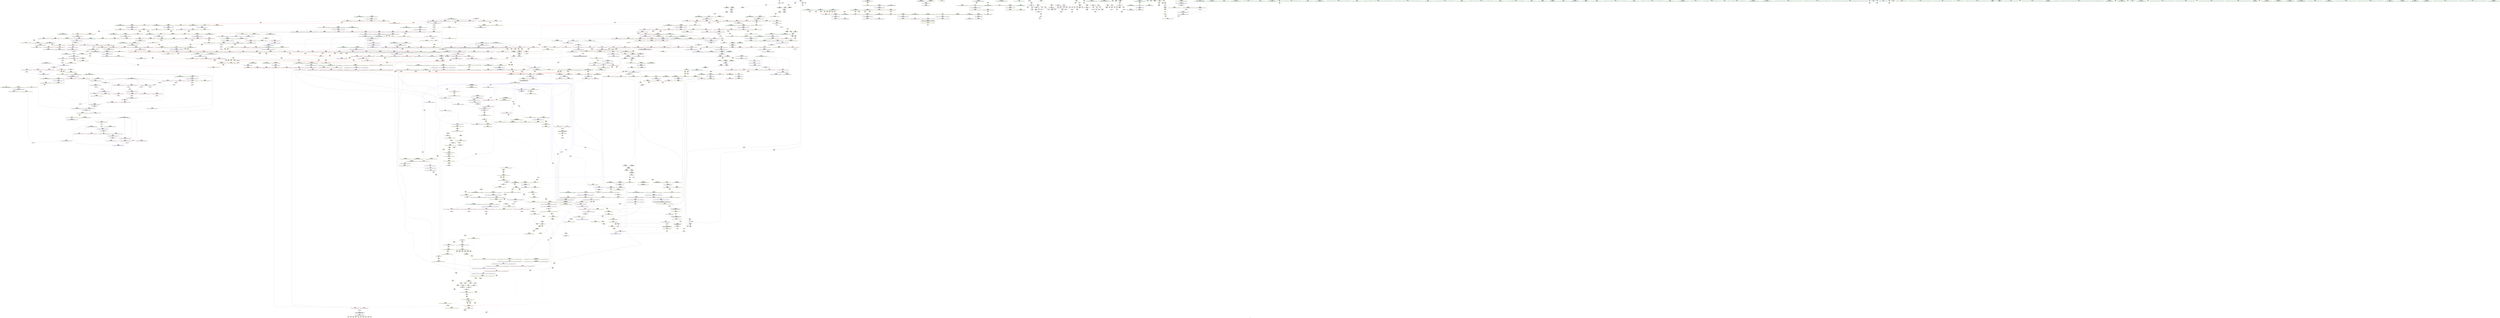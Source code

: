 digraph "SVFG" {
	label="SVFG";

	Node0x55d9a4db06b0 [shape=record,color=grey,label="{NodeID: 0\nNullPtr}"];
	Node0x55d9a4db06b0 -> Node0x55d9a4e087a0[style=solid];
	Node0x55d9a4e3e6e0 [shape=record,color=yellow,style=double,label="{NodeID: 941\nFPARM(477)\nFun[_ZSt11__make_heapIPiN9__gnu_cxx5__ops15_Iter_less_iterEEvT_S4_RT0_]}"];
	Node0x55d9a4e3e6e0 -> Node0x55d9a4e29000[style=solid];
	Node0x55d9a4e1a3a0 [shape=record,color=yellow,style=double,label="{NodeID: 775\nAPARM(847)\nCS[]|{<s0>44}}"];
	Node0x55d9a4e1a3a0:s0 -> Node0x55d9a4e41230[style=solid,color=red];
	Node0x55d9a4e294e0 [shape=record,color=blue,label="{NodeID: 609\n547\<--544\nthis.addr\<--this\n_ZNK9__gnu_cxx5__ops15_Iter_less_iterclIPiS3_EEbT_T0_\n}"];
	Node0x55d9a4e294e0 -> Node0x55d9a4e0e5e0[style=dashed];
	Node0x55d9a4e294e0 -> Node0x55d9a4e9bee0[style=dashed];
	Node0x55d9a4e110f0 [shape=record,color=red,label="{NodeID: 443\n766\<--746\n\<--__holeIndex.addr\n_ZSt11__push_heapIPiliN9__gnu_cxx5__ops14_Iter_less_valEEvT_T0_S5_T1_RT2_\n}"];
	Node0x55d9a4e110f0 -> Node0x55d9a4e4ac30[style=solid];
	Node0x55d9a4e9b4b0 [shape=record,color=yellow,style=double,label="{NodeID: 1384\nRETMU(107V_2)\npts\{575 \}\nFun[_ZSt10__pop_heapIPiN9__gnu_cxx5__ops15_Iter_less_iterEEvT_S4_S4_RT0_]}"];
	Node0x55d9a4e146c0 [shape=record,color=purple,label="{NodeID: 277\n674\<--672\nadd.ptr5\<--\n_ZSt13__adjust_heapIPiliN9__gnu_cxx5__ops15_Iter_less_iterEEvT_T0_S5_T1_T2_\n}"];
	Node0x55d9a4e146c0 -> Node0x55d9a4e2a380[style=solid];
	Node0x55d9a4e90b50 [shape=record,color=yellow,style=double,label="{NodeID: 1218\n183V_1 = ENCHI(MR_183V_0)\npts\{490 577 626 751 998 1120 \}\nFun[_ZSt4swapIiENSt9enable_ifIXsr6__and_ISt6__not_ISt15__is_tuple_likeIT_EESt21is_move_constructibleIS3_ESt18is_move_assignableIS3_EEE5valueEvE4typeERS3_SC_]}"];
	Node0x55d9a4e90b50 -> Node0x55d9a4e23c20[style=dashed];
	Node0x55d9a4e90b50 -> Node0x55d9a4e23cf0[style=dashed];
	Node0x55d9a4e90b50 -> Node0x55d9a4e23dc0[style=dashed];
	Node0x55d9a4e90b50 -> Node0x55d9a4e99bd0[style=dashed];
	Node0x55d9a4e05320 [shape=record,color=green,label="{NodeID: 111\n619\<--620\n__first.addr\<--__first.addr_field_insensitive\n_ZSt13__adjust_heapIPiliN9__gnu_cxx5__ops15_Iter_less_iterEEvT_T0_S5_T1_T2_\n}"];
	Node0x55d9a4e05320 -> Node0x55d9a4e0f2e0[style=solid];
	Node0x55d9a4e05320 -> Node0x55d9a4e0f3b0[style=solid];
	Node0x55d9a4e05320 -> Node0x55d9a4e0f480[style=solid];
	Node0x55d9a4e05320 -> Node0x55d9a4e0f550[style=solid];
	Node0x55d9a4e05320 -> Node0x55d9a4e0f620[style=solid];
	Node0x55d9a4e05320 -> Node0x55d9a4e0f6f0[style=solid];
	Node0x55d9a4e05320 -> Node0x55d9a4e0f7c0[style=solid];
	Node0x55d9a4e05320 -> Node0x55d9a4e29d00[style=solid];
	Node0x55d9a4e47f30 [shape=record,color=grey,label="{NodeID: 1052\n179 = Binary(177, 178, )\n}"];
	Node0x55d9a4e47f30 -> Node0x55d9a4e47ab0[style=solid];
	Node0x55d9a4e3b260 [shape=record,color=yellow,style=double,label="{NodeID: 886\nARet(520)\nCS[]}"];
	Node0x55d9a4e3b260 -> Node0x55d9a4e0e440[style=solid];
	Node0x55d9a4e2ef10 [shape=record,color=yellow,style=double,label="{NodeID: 720\nAPARM(750)\nCS[]|{<s0>40}}"];
	Node0x55d9a4e2ef10:s0 -> Node0x55d9a4e3e0e0[style=solid,color=red];
	Node0x55d9a4e26800 [shape=record,color=red,label="{NodeID: 554\n1256\<--1234\n\<--_Num\n_ZNSt20__copy_move_backwardILb1ELb1ESt26random_access_iterator_tagE13__copy_move_bIiEEPT_PKS3_S6_S4_\n}"];
	Node0x55d9a4e26800 -> Node0x55d9a4e45b30[style=solid];
	Node0x55d9a4ea35b0 [shape=record,color=yellow,style=double,label="{NodeID: 1495\n6V_2 = CSCHI(MR_6V_1)\npts\{11 \}\nCS[]}"];
	Node0x55d9a4ea35b0 -> Node0x55d9a4e9f9b0[style=dashed];
	Node0x55d9a4e0e440 [shape=record,color=red,label="{NodeID: 388\n523\<--520\n\<--call\n_ZSt11__make_heapIPiN9__gnu_cxx5__ops15_Iter_less_iterEEvT_S4_RT0_\n}"];
	Node0x55d9a4e0e440 -> Node0x55d9a4e29340[style=solid];
	Node0x55d9a4e97f50 [shape=record,color=yellow,style=double,label="{NodeID: 1329\nRETMU(235V_2)\npts\{1204 \}\nFun[_ZSt22__copy_move_backward_aILb1EPiS0_ET1_T0_S2_S1_]}"];
	Node0x55d9a4e098e0 [shape=record,color=black,label="{NodeID: 222\n499\<--497\nsub.ptr.rhs.cast\<--\n_ZSt11__make_heapIPiN9__gnu_cxx5__ops15_Iter_less_iterEEvT_S4_RT0_\n}"];
	Node0x55d9a4e098e0 -> Node0x55d9a4e47330[style=solid];
	Node0x55d9a4e8d7d0 [shape=record,color=yellow,style=double,label="{NodeID: 1163\n6V_1 = ENCHI(MR_6V_0)\npts\{11 \}\nFun[_ZSt4sortIPiEvT_S1_]}"];
	Node0x55d9a4e8d7d0 -> Node0x55d9a4e9e590[style=dashed];
	Node0x55d9a4e05d90 [shape=record,color=green,label="{NodeID: 56\n271\<--272\nllvm.ctlz.i64\<--llvm.ctlz.i64_field_insensitive\n}"];
	Node0x55d9a4e42be0 [shape=record,color=yellow,style=double,label="{NodeID: 997\nFPARM(743)\nFun[_ZSt11__push_heapIPiliN9__gnu_cxx5__ops14_Iter_less_valEEvT_T0_S5_T1_RT2_]}"];
	Node0x55d9a4e42be0 -> Node0x55d9a4e2ac70[style=solid];
	Node0x55d9a4e1d120 [shape=record,color=yellow,style=double,label="{NodeID: 831\nAPARM(937)\nCS[]|{<s0>56}}"];
	Node0x55d9a4e1d120:s0 -> Node0x55d9a4e41dd0[style=solid,color=red];
	Node0x55d9a4e2c260 [shape=record,color=blue,label="{NodeID: 665\n991\<--987\n__first.addr\<--__first\n_ZSt16__insertion_sortIPiN9__gnu_cxx5__ops15_Iter_less_iterEEvT_S4_T0_\n}"];
	Node0x55d9a4e2c260 -> Node0x55d9a4e23e90[style=dashed];
	Node0x55d9a4e2c260 -> Node0x55d9a4e23f60[style=dashed];
	Node0x55d9a4e2c260 -> Node0x55d9a4e24030[style=dashed];
	Node0x55d9a4e2c260 -> Node0x55d9a4e24100[style=dashed];
	Node0x55d9a4e2c260 -> Node0x55d9a4e241d0[style=dashed];
	Node0x55d9a4e2c260 -> Node0x55d9a4e96030[style=dashed];
	Node0x55d9a4e23b50 [shape=record,color=red,label="{NodeID: 499\n980\<--963\n\<--__b.addr\n_ZSt4swapIiENSt9enable_ifIXsr6__and_ISt6__not_ISt15__is_tuple_likeIT_EESt21is_move_constructibleIS3_ESt18is_move_assignableIS3_EEE5valueEvE4typeERS3_SC_\n}"];
	Node0x55d9a4e23b50 -> Node0x55d9a4e2c190[style=solid];
	Node0x55d9a4e9eb10 [shape=record,color=yellow,style=double,label="{NodeID: 1440\nCSMU(139V_2)\npts\{751 \}\nCS[]|{<s0>40}}"];
	Node0x55d9a4e9eb10:s0 -> Node0x55d9a4e8e310[style=dashed,color=red];
	Node0x55d9a4e17440 [shape=record,color=red,label="{NodeID: 333\n268\<--265\n\<--__n.addr\n_ZSt4__lgl\n}"];
	Node0x55d9a4e17440 -> Node0x55d9a4e309e0[style=solid];
	Node0x55d9a4e94130 [shape=record,color=yellow,style=double,label="{NodeID: 1274\n199V_1 = ENCHI(MR_199V_0)\npts\{1062 \}\nFun[_ZSt26__unguarded_insertion_sortIPiN9__gnu_cxx5__ops15_Iter_less_iterEEvT_S4_T0_]}"];
	Node0x55d9a4e94130 -> Node0x55d9a4e2c810[style=dashed];
	Node0x55d9a4e0cbc0 [shape=record,color=green,label="{NodeID: 167\n1067\<--1068\nagg.tmp1\<--agg.tmp1_field_insensitive\n_ZSt26__unguarded_insertion_sortIPiN9__gnu_cxx5__ops15_Iter_less_iterEEvT_S4_T0_\n}"];
	Node0x55d9a4e7cfd0 [shape=record,color=black,label="{NodeID: 1108\nMR_190V_4 = PHI(MR_190V_5, MR_190V_3, )\npts\{996 \}\n}"];
	Node0x55d9a4e7cfd0 -> Node0x55d9a4e24440[style=dashed];
	Node0x55d9a4e7cfd0 -> Node0x55d9a4e24510[style=dashed];
	Node0x55d9a4e7cfd0 -> Node0x55d9a4e245e0[style=dashed];
	Node0x55d9a4e7cfd0 -> Node0x55d9a4e246b0[style=dashed];
	Node0x55d9a4e7cfd0 -> Node0x55d9a4e24780[style=dashed];
	Node0x55d9a4e7cfd0 -> Node0x55d9a4e24850[style=dashed];
	Node0x55d9a4e7cfd0 -> Node0x55d9a4e24920[style=dashed];
	Node0x55d9a4e7cfd0 -> Node0x55d9a4e2c670[style=dashed];
	Node0x55d9a4e7cfd0 -> Node0x55d9a4e83dd0[style=dashed];
	Node0x55d9a4e013a0 [shape=record,color=green,label="{NodeID: 1\n5\<--1\n\<--dummyObj\nCan only get source location for instruction, argument, global var or function.}"];
	Node0x55d9a4e3e7a0 [shape=record,color=yellow,style=double,label="{NodeID: 942\nFPARM(478)\nFun[_ZSt11__make_heapIPiN9__gnu_cxx5__ops15_Iter_less_iterEEvT_S4_RT0_]}"];
	Node0x55d9a4e3e7a0 -> Node0x55d9a4e290d0[style=solid];
	Node0x55d9a4e1a470 [shape=record,color=yellow,style=double,label="{NodeID: 776\nAPARM(850)\nCS[]|{<s0>45}}"];
	Node0x55d9a4e1a470:s0 -> Node0x55d9a4e41bc0[style=solid,color=red];
	Node0x55d9a4e295b0 [shape=record,color=blue,label="{NodeID: 610\n549\<--545\n__it1.addr\<--__it1\n_ZNK9__gnu_cxx5__ops15_Iter_less_iterclIPiS3_EEbT_T0_\n}"];
	Node0x55d9a4e295b0 -> Node0x55d9a4e0e6b0[style=dashed];
	Node0x55d9a4e295b0 -> Node0x55d9a4e9bff0[style=dashed];
	Node0x55d9a4e111c0 [shape=record,color=red,label="{NodeID: 444\n786\<--746\n\<--__holeIndex.addr\n_ZSt11__push_heapIPiliN9__gnu_cxx5__ops14_Iter_less_valEEvT_T0_S5_T1_RT2_\n}"];
	Node0x55d9a4e9b590 [shape=record,color=yellow,style=double,label="{NodeID: 1385\nRETMU(226V_2)\npts\{1189 \}\nFun[_ZSt12__miter_baseIPiET_S1_]}"];
	Node0x55d9a4e14790 [shape=record,color=purple,label="{NodeID: 278\n696\<--693\nadd.ptr14\<--\n_ZSt13__adjust_heapIPiliN9__gnu_cxx5__ops15_Iter_less_iterEEvT_T0_S5_T1_T2_\n}"];
	Node0x55d9a4e14790 -> Node0x55d9a4e1c690[style=solid];
	Node0x55d9a4e90cf0 [shape=record,color=yellow,style=double,label="{NodeID: 1219\n2V_1 = ENCHI(MR_2V_0)\npts\{6 \}\nFun[main]}"];
	Node0x55d9a4e90cf0 -> Node0x55d9a4e14e10[style=dashed];
	Node0x55d9a4e90cf0 -> Node0x55d9a4e99d70[style=dashed];
	Node0x55d9a4e053f0 [shape=record,color=green,label="{NodeID: 112\n621\<--622\n__holeIndex.addr\<--__holeIndex.addr_field_insensitive\n_ZSt13__adjust_heapIPiliN9__gnu_cxx5__ops15_Iter_less_iterEEvT_T0_S5_T1_T2_\n}"];
	Node0x55d9a4e053f0 -> Node0x55d9a4e0f890[style=solid];
	Node0x55d9a4e053f0 -> Node0x55d9a4e0f960[style=solid];
	Node0x55d9a4e053f0 -> Node0x55d9a4e0fa30[style=solid];
	Node0x55d9a4e053f0 -> Node0x55d9a4e0fb00[style=solid];
	Node0x55d9a4e053f0 -> Node0x55d9a4e0fbd0[style=solid];
	Node0x55d9a4e053f0 -> Node0x55d9a4e29dd0[style=solid];
	Node0x55d9a4e053f0 -> Node0x55d9a4e2a450[style=solid];
	Node0x55d9a4e053f0 -> Node0x55d9a4e2a6c0[style=solid];
	Node0x55d9a4e480b0 [shape=record,color=grey,label="{NodeID: 1053\n100 = Binary(99, 77, )\n}"];
	Node0x55d9a4e480b0 -> Node0x55d9a4e27600[style=solid];
	Node0x55d9a4e3b2f0 [shape=record,color=yellow,style=double,label="{NodeID: 887\nARet(528)\nCS[]}"];
	Node0x55d9a4e3b2f0 -> Node0x55d9a4e0e510[style=solid];
	Node0x55d9a4e2efe0 [shape=record,color=yellow,style=double,label="{NodeID: 721\nAPARM(116)\nCS[]}"];
	Node0x55d9a4e268d0 [shape=record,color=red,label="{NodeID: 555\n1263\<--1234\n\<--_Num\n_ZNSt20__copy_move_backwardILb1ELb1ESt26random_access_iterator_tagE13__copy_move_bIiEEPT_PKS3_S6_S4_\n}"];
	Node0x55d9a4e268d0 -> Node0x55d9a4e45cb0[style=solid];
	Node0x55d9a4ea3710 [shape=record,color=yellow,style=double,label="{NodeID: 1496\n6V_3 = CSCHI(MR_6V_2)\npts\{11 \}\nCS[]}"];
	Node0x55d9a4ea3710 -> Node0x55d9a4e806d0[style=dashed];
	Node0x55d9a4e0e510 [shape=record,color=red,label="{NodeID: 389\n529\<--528\n\<--call5\n_ZSt11__make_heapIPiN9__gnu_cxx5__ops15_Iter_less_iterEEvT_S4_RT0_\n}"];
	Node0x55d9a4e0e510 -> Node0x55d9a4e1bcd0[style=solid];
	Node0x55d9a4e98030 [shape=record,color=yellow,style=double,label="{NodeID: 1330\nRETMU(6V_2)\npts\{11 \}\nFun[_ZSt11__make_heapIPiN9__gnu_cxx5__ops15_Iter_less_iterEEvT_S4_RT0_]|{<s0>22}}"];
	Node0x55d9a4e98030:s0 -> Node0x55d9a4ea2c10[style=dashed,color=blue];
	Node0x55d9a4e099b0 [shape=record,color=black,label="{NodeID: 223\n507\<--505\nsub.ptr.lhs.cast1\<--\n_ZSt11__make_heapIPiN9__gnu_cxx5__ops15_Iter_less_iterEEvT_S4_RT0_\n}"];
	Node0x55d9a4e099b0 -> Node0x55d9a4e46d30[style=solid];
	Node0x55d9a4e8d8b0 [shape=record,color=yellow,style=double,label="{NodeID: 1164\n6V_1 = ENCHI(MR_6V_0)\npts\{11 \}\nFun[_ZSt16__introsort_loopIPilN9__gnu_cxx5__ops15_Iter_less_iterEEvT_S4_T0_T1_]}"];
	Node0x55d9a4e8d8b0 -> Node0x55d9a4e810d0[style=dashed];
	Node0x55d9a4e05e90 [shape=record,color=green,label="{NodeID: 57\n281\<--282\n__comp\<--__comp_field_insensitive\n_ZSt22__final_insertion_sortIPiN9__gnu_cxx5__ops15_Iter_less_iterEEvT_S4_T0_\n}"];
	Node0x55d9a4e43000 [shape=record,color=yellow,style=double,label="{NodeID: 998\nFRet(605)\nFun[_ZSt4moveIRiEONSt16remove_referenceIT_E4typeEOS2_]|{<s0>26|<s1>27|<s2>29|<s3>30|<s4>31|<s5>34|<s6>35|<s7>38|<s8>41|<s9>42|<s10>58|<s11>59|<s12>60|<s13>62|<s14>64|<s15>72|<s16>74|<s17>75}}"];
	Node0x55d9a4e43000:s0 -> Node0x55d9a4e3b260[style=solid,color=blue];
	Node0x55d9a4e43000:s1 -> Node0x55d9a4e3b2f0[style=solid,color=blue];
	Node0x55d9a4e43000:s2 -> Node0x55d9a4e3b380[style=solid,color=blue];
	Node0x55d9a4e43000:s3 -> Node0x55d9a4e3b410[style=solid,color=blue];
	Node0x55d9a4e43000:s4 -> Node0x55d9a4e3b4a0[style=solid,color=blue];
	Node0x55d9a4e43000:s5 -> Node0x55d9a4e3b5c0[style=solid,color=blue];
	Node0x55d9a4e43000:s6 -> Node0x55d9a4e3b650[style=solid,color=blue];
	Node0x55d9a4e43000:s7 -> Node0x55d9a4e3b770[style=solid,color=blue];
	Node0x55d9a4e43000:s8 -> Node0x55d9a4e3b800[style=solid,color=blue];
	Node0x55d9a4e43000:s9 -> Node0x55d9a4e3b890[style=solid,color=blue];
	Node0x55d9a4e43000:s10 -> Node0x55d9a4e3ba40[style=solid,color=blue];
	Node0x55d9a4e43000:s11 -> Node0x55d9a4e3bad0[style=solid,color=blue];
	Node0x55d9a4e43000:s12 -> Node0x55d9a4e3bb60[style=solid,color=blue];
	Node0x55d9a4e43000:s13 -> Node0x55d9a4e3bc80[style=solid,color=blue];
	Node0x55d9a4e43000:s14 -> Node0x55d9a4e3bda0[style=solid,color=blue];
	Node0x55d9a4e43000:s15 -> Node0x55d9a4e3bfe0[style=solid,color=blue];
	Node0x55d9a4e43000:s16 -> Node0x55d9a4e3c100[style=solid,color=blue];
	Node0x55d9a4e43000:s17 -> Node0x55d9a4e3c190[style=solid,color=blue];
	Node0x55d9a4e1d1f0 [shape=record,color=yellow,style=double,label="{NodeID: 832\nAPARM(952)\nCS[]|{<s0>57}}"];
	Node0x55d9a4e1d1f0:s0 -> Node0x55d9a4e3f250[style=solid,color=red];
	Node0x55d9a4e2c330 [shape=record,color=blue,label="{NodeID: 666\n993\<--988\n__last.addr\<--__last\n_ZSt16__insertion_sortIPiN9__gnu_cxx5__ops15_Iter_less_iterEEvT_S4_T0_\n}"];
	Node0x55d9a4e2c330 -> Node0x55d9a4e242a0[style=dashed];
	Node0x55d9a4e2c330 -> Node0x55d9a4e24370[style=dashed];
	Node0x55d9a4e2c330 -> Node0x55d9a4e96110[style=dashed];
	Node0x55d9a4e23c20 [shape=record,color=red,label="{NodeID: 500\n971\<--970\n\<--call\n_ZSt4swapIiENSt9enable_ifIXsr6__and_ISt6__not_ISt15__is_tuple_likeIT_EESt21is_move_constructibleIS3_ESt18is_move_assignableIS3_EEE5valueEvE4typeERS3_SC_\n}"];
	Node0x55d9a4e23c20 -> Node0x55d9a4e2bff0[style=solid];
	Node0x55d9a4e9ebf0 [shape=record,color=yellow,style=double,label="{NodeID: 1441\nCSMU(6V_5)\npts\{11 \}\nCS[]|{<s0>39}}"];
	Node0x55d9a4e9ebf0:s0 -> Node0x55d9a4e94d50[style=dashed,color=red];
	Node0x55d9a4e17510 [shape=record,color=red,label="{NodeID: 334\n296\<--283\n\<--__first.addr\n_ZSt22__final_insertion_sortIPiN9__gnu_cxx5__ops15_Iter_less_iterEEvT_S4_T0_\n}"];
	Node0x55d9a4e17510 -> Node0x55d9a4e09330[style=solid];
	Node0x55d9a4e94210 [shape=record,color=yellow,style=double,label="{NodeID: 1275\n201V_1 = ENCHI(MR_201V_0)\npts\{1064 \}\nFun[_ZSt26__unguarded_insertion_sortIPiN9__gnu_cxx5__ops15_Iter_less_iterEEvT_S4_T0_]}"];
	Node0x55d9a4e94210 -> Node0x55d9a4e2c8e0[style=dashed];
	Node0x55d9a4e0cc90 [shape=record,color=green,label="{NodeID: 168\n1069\<--1070\nundef.agg.tmp\<--undef.agg.tmp_field_insensitive\n_ZSt26__unguarded_insertion_sortIPiN9__gnu_cxx5__ops15_Iter_less_iterEEvT_S4_T0_\n}"];
	Node0x55d9a4e7d4d0 [shape=record,color=black,label="{NodeID: 1109\nMR_192V_3 = PHI(MR_192V_5, MR_192V_1, )\npts\{998 \}\n}"];
	Node0x55d9a4e7d4d0 -> Node0x55d9a4e249f0[style=dashed];
	Node0x55d9a4e7d4d0 -> Node0x55d9a4e2c4d0[style=dashed];
	Node0x55d9a4e7d4d0 -> Node0x55d9a4e7e3d0[style=dashed];
	Node0x55d9a4e7d4d0 -> Node0x55d9a4e842d0[style=dashed];
	Node0x55d9a4e01430 [shape=record,color=green,label="{NodeID: 2\n12\<--1\n.str\<--dummyObj\nGlob }"];
	Node0x55d9a4e3e860 [shape=record,color=yellow,style=double,label="{NodeID: 943\nFPARM(824)\nFun[_ZSt22__move_median_to_firstIPiN9__gnu_cxx5__ops15_Iter_less_iterEEvT_S4_S4_S4_T0_]}"];
	Node0x55d9a4e3e860 -> Node0x55d9a4e2b3c0[style=solid];
	Node0x55d9a4e1a540 [shape=record,color=yellow,style=double,label="{NodeID: 777\nAPARM(851)\nCS[]|{<s0>45}}"];
	Node0x55d9a4e1a540:s0 -> Node0x55d9a4e41dd0[style=solid,color=red];
	Node0x55d9a4e29680 [shape=record,color=blue,label="{NodeID: 611\n551\<--546\n__it2.addr\<--__it2\n_ZNK9__gnu_cxx5__ops15_Iter_less_iterclIPiS3_EEbT_T0_\n}"];
	Node0x55d9a4e29680 -> Node0x55d9a4e0e780[style=dashed];
	Node0x55d9a4e29680 -> Node0x55d9a4e9c0d0[style=dashed];
	Node0x55d9a4e11290 [shape=record,color=red,label="{NodeID: 445\n791\<--746\n\<--__holeIndex.addr\n_ZSt11__push_heapIPiliN9__gnu_cxx5__ops14_Iter_less_valEEvT_T0_S5_T1_RT2_\n}"];
	Node0x55d9a4e11290 -> Node0x55d9a4e46430[style=solid];
	Node0x55d9a4e9b6a0 [shape=record,color=yellow,style=double,label="{NodeID: 1386\nRETMU(6V_2)\npts\{11 \}\nFun[_ZSt21__unguarded_partitionIPiN9__gnu_cxx5__ops15_Iter_less_iterEET_S4_S4_S4_T0_]|{<s0>21}}"];
	Node0x55d9a4e9b6a0:s0 -> Node0x55d9a4ea3c90[style=dashed,color=blue];
	Node0x55d9a4e14860 [shape=record,color=purple,label="{NodeID: 279\n701\<--699\nadd.ptr16\<--\n_ZSt13__adjust_heapIPiliN9__gnu_cxx5__ops15_Iter_less_iterEEvT_T0_S5_T1_T2_\n}"];
	Node0x55d9a4e14860 -> Node0x55d9a4e2a5f0[style=solid];
	Node0x55d9a4e90e00 [shape=record,color=yellow,style=double,label="{NodeID: 1220\n4V_1 = ENCHI(MR_4V_0)\npts\{8 \}\nFun[main]}"];
	Node0x55d9a4e90e00 -> Node0x55d9a4e14ee0[style=dashed];
	Node0x55d9a4e90e00 -> Node0x55d9a4e14fb0[style=dashed];
	Node0x55d9a4e90e00 -> Node0x55d9a4e15080[style=dashed];
	Node0x55d9a4e90e00 -> Node0x55d9a4e15150[style=dashed];
	Node0x55d9a4e90e00 -> Node0x55d9a4e99e80[style=dashed];
	Node0x55d9a4e054c0 [shape=record,color=green,label="{NodeID: 113\n623\<--624\n__len.addr\<--__len.addr_field_insensitive\n_ZSt13__adjust_heapIPiliN9__gnu_cxx5__ops15_Iter_less_iterEEvT_T0_S5_T1_T2_\n}"];
	Node0x55d9a4e054c0 -> Node0x55d9a4e0fca0[style=solid];
	Node0x55d9a4e054c0 -> Node0x55d9a4e0fd70[style=solid];
	Node0x55d9a4e054c0 -> Node0x55d9a4e0fe40[style=solid];
	Node0x55d9a4e054c0 -> Node0x55d9a4e29ea0[style=solid];
	Node0x55d9a4e48230 [shape=record,color=grey,label="{NodeID: 1054\n659 = Binary(658, 463, )\n}"];
	Node0x55d9a4e3b380 [shape=record,color=yellow,style=double,label="{NodeID: 888\nARet(585)\nCS[]}"];
	Node0x55d9a4e3b380 -> Node0x55d9a4e0efa0[style=solid];
	Node0x55d9a4e2f0b0 [shape=record,color=yellow,style=double,label="{NodeID: 722\nAPARM(112)\nCS[]}"];
	Node0x55d9a4e269a0 [shape=record,color=red,label="{NodeID: 556\n1285\<--1276\nthis1\<--this.addr\n_ZNK9__gnu_cxx5__ops14_Val_less_iterclIiPiEEbRT_T0_\n}"];
	Node0x55d9a4ea3870 [shape=record,color=yellow,style=double,label="{NodeID: 1497\n6V_5 = CSCHI(MR_6V_1)\npts\{11 \}\nCS[]}"];
	Node0x55d9a4ea3870 -> Node0x55d9a4e806d0[style=dashed];
	Node0x55d9a4e0e5e0 [shape=record,color=red,label="{NodeID: 390\n556\<--547\nthis1\<--this.addr\n_ZNK9__gnu_cxx5__ops15_Iter_less_iterclIPiS3_EEbT_T0_\n}"];
	Node0x55d9a4e98140 [shape=record,color=yellow,style=double,label="{NodeID: 1331\nRETMU(79V_2)\npts\{480 \}\nFun[_ZSt11__make_heapIPiN9__gnu_cxx5__ops15_Iter_less_iterEEvT_S4_RT0_]}"];
	Node0x55d9a4e09a80 [shape=record,color=black,label="{NodeID: 224\n508\<--506\nsub.ptr.rhs.cast2\<--\n_ZSt11__make_heapIPiN9__gnu_cxx5__ops15_Iter_less_iterEEvT_S4_RT0_\n}"];
	Node0x55d9a4e09a80 -> Node0x55d9a4e46d30[style=solid];
	Node0x55d9a4e8d9c0 [shape=record,color=yellow,style=double,label="{NodeID: 1165\n31V_1 = ENCHI(MR_31V_0)\npts\{208 \}\nFun[_ZSt16__introsort_loopIPilN9__gnu_cxx5__ops15_Iter_less_iterEEvT_S4_T0_T1_]}"];
	Node0x55d9a4e8d9c0 -> Node0x55d9a4e27bb0[style=dashed];
	Node0x55d9a4e05f60 [shape=record,color=green,label="{NodeID: 58\n283\<--284\n__first.addr\<--__first.addr_field_insensitive\n_ZSt22__final_insertion_sortIPiN9__gnu_cxx5__ops15_Iter_less_iterEEvT_S4_T0_\n}"];
	Node0x55d9a4e05f60 -> Node0x55d9a4e17510[style=solid];
	Node0x55d9a4e05f60 -> Node0x55d9a4e175e0[style=solid];
	Node0x55d9a4e05f60 -> Node0x55d9a4e176b0[style=solid];
	Node0x55d9a4e05f60 -> Node0x55d9a4e17780[style=solid];
	Node0x55d9a4e05f60 -> Node0x55d9a4e17850[style=solid];
	Node0x55d9a4e05f60 -> Node0x55d9a4e28160[style=solid];
	Node0x55d9a4e43420 [shape=record,color=yellow,style=double,label="{NodeID: 999\nFRet(803)\nFun[_ZNK9__gnu_cxx5__ops14_Iter_less_valclIPiiEEbT_RT0_]|{<s0>40}}"];
	Node0x55d9a4e43420:s0 -> Node0x55d9a4e3aba0[style=solid,color=blue];
	Node0x55d9a4e1d2c0 [shape=record,color=yellow,style=double,label="{NodeID: 833\nAPARM(953)\nCS[]|{<s0>57}}"];
	Node0x55d9a4e1d2c0:s0 -> Node0x55d9a4e3f310[style=solid,color=red];
	Node0x55d9a4e2c400 [shape=record,color=blue,label="{NodeID: 667\n995\<--1013\n__i\<--add.ptr\n_ZSt16__insertion_sortIPiN9__gnu_cxx5__ops15_Iter_less_iterEEvT_S4_T0_\n}"];
	Node0x55d9a4e2c400 -> Node0x55d9a4e7cfd0[style=dashed];
	Node0x55d9a4e23cf0 [shape=record,color=red,label="{NodeID: 501\n975\<--974\n\<--call1\n_ZSt4swapIiENSt9enable_ifIXsr6__and_ISt6__not_ISt15__is_tuple_likeIT_EESt21is_move_constructibleIS3_ESt18is_move_assignableIS3_EEE5valueEvE4typeERS3_SC_\n}"];
	Node0x55d9a4e23cf0 -> Node0x55d9a4e2c0c0[style=solid];
	Node0x55d9a4e9ed50 [shape=record,color=yellow,style=double,label="{NodeID: 1442\nCSMU(6V_1)\npts\{11 \}\nCS[]|{<s0>22}}"];
	Node0x55d9a4e9ed50:s0 -> Node0x55d9a4e8efb0[style=dashed,color=red];
	Node0x55d9a4e175e0 [shape=record,color=red,label="{NodeID: 335\n303\<--283\n\<--__first.addr\n_ZSt22__final_insertion_sortIPiN9__gnu_cxx5__ops15_Iter_less_iterEEvT_S4_T0_\n}"];
	Node0x55d9a4e175e0 -> Node0x55d9a4e30b80[style=solid];
	Node0x55d9a4e942f0 [shape=record,color=yellow,style=double,label="{NodeID: 1276\n6V_1 = ENCHI(MR_6V_0)\npts\{11 \}\nFun[_ZSt22__final_insertion_sortIPiN9__gnu_cxx5__ops15_Iter_less_iterEEvT_S4_T0_]}"];
	Node0x55d9a4e942f0 -> Node0x55d9a4e9f850[style=dashed];
	Node0x55d9a4e942f0 -> Node0x55d9a4e9fb10[style=dashed];
	Node0x55d9a4e0cd60 [shape=record,color=green,label="{NodeID: 169\n1093\<--1094\n__first.addr\<--__first.addr_field_insensitive\n_ZSt13move_backwardIPiS0_ET0_T_S2_S1_\n}"];
	Node0x55d9a4e0cd60 -> Node0x55d9a4e24fa0[style=solid];
	Node0x55d9a4e0cd60 -> Node0x55d9a4e2ca80[style=solid];
	Node0x55d9a4e7d9d0 [shape=record,color=black,label="{NodeID: 1110\nMR_165V_4 = PHI(MR_165V_5, MR_165V_3, )\npts\{900 \}\n}"];
	Node0x55d9a4e7d9d0 -> Node0x55d9a4e22cb0[style=dashed];
	Node0x55d9a4e7d9d0 -> Node0x55d9a4e22d80[style=dashed];
	Node0x55d9a4e7d9d0 -> Node0x55d9a4e22e50[style=dashed];
	Node0x55d9a4e7d9d0 -> Node0x55d9a4e22f20[style=dashed];
	Node0x55d9a4e7d9d0 -> Node0x55d9a4e22ff0[style=dashed];
	Node0x55d9a4e7d9d0 -> Node0x55d9a4e230c0[style=dashed];
	Node0x55d9a4e7d9d0 -> Node0x55d9a4e2b970[style=dashed];
	Node0x55d9a4e7d9d0 -> Node0x55d9a4e2bbe0[style=dashed];
	Node0x55d9a4e7d9d0 -> Node0x55d9a4e9b7b0[style=dashed];
	Node0x55d9a4e016e0 [shape=record,color=green,label="{NodeID: 3\n14\<--1\n.str.1\<--dummyObj\nGlob }"];
	Node0x55d9a4e3e920 [shape=record,color=yellow,style=double,label="{NodeID: 944\nFPARM(825)\nFun[_ZSt22__move_median_to_firstIPiN9__gnu_cxx5__ops15_Iter_less_iterEEvT_S4_S4_S4_T0_]}"];
	Node0x55d9a4e3e920 -> Node0x55d9a4e2b490[style=solid];
	Node0x55d9a4e1a610 [shape=record,color=yellow,style=double,label="{NodeID: 778\nAPARM(828)\nCS[]|{<s0>46}}"];
	Node0x55d9a4e1a610:s0 -> Node0x55d9a4e40cf0[style=solid,color=red];
	Node0x55d9a4e29750 [shape=record,color=blue,label="{NodeID: 612\n568\<--564\n__first.addr\<--__first\n_ZSt10__pop_heapIPiN9__gnu_cxx5__ops15_Iter_less_iterEEvT_S4_S4_RT0_\n}"];
	Node0x55d9a4e29750 -> Node0x55d9a4e0e9f0[style=dashed];
	Node0x55d9a4e29750 -> Node0x55d9a4e0eac0[style=dashed];
	Node0x55d9a4e29750 -> Node0x55d9a4e0eb90[style=dashed];
	Node0x55d9a4e29750 -> Node0x55d9a4e9b210[style=dashed];
	Node0x55d9a4e11360 [shape=record,color=red,label="{NodeID: 446\n799\<--746\n\<--__holeIndex.addr\n_ZSt11__push_heapIPiliN9__gnu_cxx5__ops14_Iter_less_valEEvT_T0_S5_T1_RT2_\n}"];
	Node0x55d9a4e9b7b0 [shape=record,color=yellow,style=double,label="{NodeID: 1387\nRETMU(165V_4)\npts\{900 \}\nFun[_ZSt21__unguarded_partitionIPiN9__gnu_cxx5__ops15_Iter_less_iterEET_S4_S4_S4_T0_]}"];
	Node0x55d9a4e14930 [shape=record,color=purple,label="{NodeID: 280\n773\<--771\nadd.ptr\<--\n_ZSt11__push_heapIPiliN9__gnu_cxx5__ops14_Iter_less_valEEvT_T0_S5_T1_RT2_\n}"];
	Node0x55d9a4e14930 -> Node0x55d9a4e2ee40[style=solid];
	Node0x55d9a4e90ee0 [shape=record,color=yellow,style=double,label="{NodeID: 1221\n6V_1 = ENCHI(MR_6V_0)\npts\{11 \}\nFun[main]}"];
	Node0x55d9a4e90ee0 -> Node0x55d9a4e7b1d0[style=dashed];
	Node0x55d9a4e05590 [shape=record,color=green,label="{NodeID: 114\n625\<--626\n__value.addr\<--__value.addr_field_insensitive\n_ZSt13__adjust_heapIPiliN9__gnu_cxx5__ops15_Iter_less_iterEEvT_T0_S5_T1_T2_\n}"];
	Node0x55d9a4e05590 -> Node0x55d9a4e29f70[style=solid];
	Node0x55d9a4e05590 -> Node0x55d9a4e1c900[style=solid];
	Node0x55d9a4e483b0 [shape=record,color=grey,label="{NodeID: 1055\n230 = Binary(229, 181, )\n}"];
	Node0x55d9a4e483b0 -> Node0x55d9a4e4b3b0[style=solid];
	Node0x55d9a4e3b410 [shape=record,color=yellow,style=double,label="{NodeID: 889\nARet(589)\nCS[]}"];
	Node0x55d9a4e3b410 -> Node0x55d9a4e0f070[style=solid];
	Node0x55d9a4e2f180 [shape=record,color=yellow,style=double,label="{NodeID: 723\nAPARM(115)\nCS[]}"];
	Node0x55d9a4e26a70 [shape=record,color=red,label="{NodeID: 557\n1286\<--1278\n\<--__val.addr\n_ZNK9__gnu_cxx5__ops14_Val_less_iterclIiPiEEbRT_T0_\n}"];
	Node0x55d9a4e26a70 -> Node0x55d9a4e26c10[style=solid];
	Node0x55d9a4ea39d0 [shape=record,color=yellow,style=double,label="{NodeID: 1498\n6V_2 = CSCHI(MR_6V_1)\npts\{11 \}\nCS[]}"];
	Node0x55d9a4ea39d0 -> Node0x55d9a4e9fdd0[style=dashed];
	Node0x55d9a4e0e6b0 [shape=record,color=red,label="{NodeID: 391\n557\<--549\n\<--__it1.addr\n_ZNK9__gnu_cxx5__ops15_Iter_less_iterclIPiS3_EEbT_T0_\n}"];
	Node0x55d9a4e0e6b0 -> Node0x55d9a4e0e850[style=solid];
	Node0x55d9a4e98220 [shape=record,color=yellow,style=double,label="{NodeID: 1332\nRETMU(81V_2)\npts\{482 \}\nFun[_ZSt11__make_heapIPiN9__gnu_cxx5__ops15_Iter_less_iterEEvT_S4_RT0_]}"];
	Node0x55d9a4e09b50 [shape=record,color=black,label="{NodeID: 225\n543\<--561\n_ZNK9__gnu_cxx5__ops15_Iter_less_iterclIPiS3_EEbT_T0__ret\<--cmp\n_ZNK9__gnu_cxx5__ops15_Iter_less_iterclIPiS3_EEbT_T0_\n}"];
	Node0x55d9a4e09b50 -> Node0x55d9a4e43960[style=solid];
	Node0x55d9a4e8daa0 [shape=record,color=yellow,style=double,label="{NodeID: 1166\n33V_1 = ENCHI(MR_33V_0)\npts\{210 \}\nFun[_ZSt16__introsort_loopIPilN9__gnu_cxx5__ops15_Iter_less_iterEEvT_S4_T0_T1_]}"];
	Node0x55d9a4e8daa0 -> Node0x55d9a4e27c80[style=dashed];
	Node0x55d9a4e06030 [shape=record,color=green,label="{NodeID: 59\n285\<--286\n__last.addr\<--__last.addr_field_insensitive\n_ZSt22__final_insertion_sortIPiN9__gnu_cxx5__ops15_Iter_less_iterEEvT_S4_T0_\n}"];
	Node0x55d9a4e06030 -> Node0x55d9a4e17920[style=solid];
	Node0x55d9a4e06030 -> Node0x55d9a4e179f0[style=solid];
	Node0x55d9a4e06030 -> Node0x55d9a4e17ac0[style=solid];
	Node0x55d9a4e06030 -> Node0x55d9a4e28230[style=solid];
	Node0x55d9a4e434e0 [shape=record,color=yellow,style=double,label="{NodeID: 1000\nFRet(1224)\nFun[_ZNSt20__copy_move_backwardILb1ELb1ESt26random_access_iterator_tagE13__copy_move_bIiEEPT_PKS3_S6_S4_]|{<s0>80}}"];
	Node0x55d9a4e434e0:s0 -> Node0x55d9a4e3c460[style=solid,color=blue];
	Node0x55d9a4e1d390 [shape=record,color=yellow,style=double,label="{NodeID: 834\nAPARM(969)\nCS[]|{<s0>58}}"];
	Node0x55d9a4e1d390:s0 -> Node0x55d9a4e3d900[style=solid,color=red];
	Node0x55d9a4e2c4d0 [shape=record,color=blue,label="{NodeID: 668\n997\<--1026\n__val\<--\n_ZSt16__insertion_sortIPiN9__gnu_cxx5__ops15_Iter_less_iterEEvT_S4_T0_\n}"];
	Node0x55d9a4e2c4d0 -> Node0x55d9a4e24ac0[style=dashed];
	Node0x55d9a4e2c4d0 -> Node0x55d9a4e7e3d0[style=dashed];
	Node0x55d9a4e23dc0 [shape=record,color=red,label="{NodeID: 502\n979\<--978\n\<--call2\n_ZSt4swapIiENSt9enable_ifIXsr6__and_ISt6__not_ISt15__is_tuple_likeIT_EESt21is_move_constructibleIS3_ESt18is_move_assignableIS3_EEE5valueEvE4typeERS3_SC_\n}"];
	Node0x55d9a4e23dc0 -> Node0x55d9a4e2c190[style=solid];
	Node0x55d9a4e9eeb0 [shape=record,color=yellow,style=double,label="{NodeID: 1443\nCSMU(6V_3)\npts\{11 \}\nCS[]|{<s0>23}}"];
	Node0x55d9a4e9eeb0:s0 -> Node0x55d9a4e93130[style=dashed,color=red];
	Node0x55d9a4e176b0 [shape=record,color=red,label="{NodeID: 336\n304\<--283\n\<--__first.addr\n_ZSt22__final_insertion_sortIPiN9__gnu_cxx5__ops15_Iter_less_iterEEvT_S4_T0_\n}"];
	Node0x55d9a4e176b0 -> Node0x55d9a4e13270[style=solid];
	Node0x55d9a4e94400 [shape=record,color=yellow,style=double,label="{NodeID: 1277\n42V_1 = ENCHI(MR_42V_0)\npts\{284 \}\nFun[_ZSt22__final_insertion_sortIPiN9__gnu_cxx5__ops15_Iter_less_iterEEvT_S4_T0_]}"];
	Node0x55d9a4e94400 -> Node0x55d9a4e28160[style=dashed];
	Node0x55d9a4e0ce30 [shape=record,color=green,label="{NodeID: 170\n1095\<--1096\n__last.addr\<--__last.addr_field_insensitive\n_ZSt13move_backwardIPiS0_ET0_T_S2_S1_\n}"];
	Node0x55d9a4e0ce30 -> Node0x55d9a4e25070[style=solid];
	Node0x55d9a4e0ce30 -> Node0x55d9a4e2cb50[style=solid];
	Node0x55d9a4e7ded0 [shape=record,color=black,label="{NodeID: 1111\nMR_6V_6 = PHI(MR_6V_7, MR_6V_5, )\npts\{11 \}\n}"];
	Node0x55d9a4e7ded0 -> Node0x55d9a4e7cad0[style=dashed];
	Node0x55d9a4e017a0 [shape=record,color=green,label="{NodeID: 4\n16\<--1\n.str.2\<--dummyObj\nGlob }"];
	Node0x55d9a4e3e9e0 [shape=record,color=yellow,style=double,label="{NodeID: 945\nFPARM(826)\nFun[_ZSt22__move_median_to_firstIPiN9__gnu_cxx5__ops15_Iter_less_iterEEvT_S4_S4_S4_T0_]}"];
	Node0x55d9a4e3e9e0 -> Node0x55d9a4e2b560[style=solid];
	Node0x55d9a4e1a6e0 [shape=record,color=yellow,style=double,label="{NodeID: 779\nAPARM(856)\nCS[]|{<s0>46}}"];
	Node0x55d9a4e1a6e0:s0 -> Node0x55d9a4e40f90[style=solid,color=red];
	Node0x55d9a4e29820 [shape=record,color=blue,label="{NodeID: 613\n570\<--565\n__last.addr\<--__last\n_ZSt10__pop_heapIPiN9__gnu_cxx5__ops15_Iter_less_iterEEvT_S4_S4_RT0_\n}"];
	Node0x55d9a4e29820 -> Node0x55d9a4e0ec60[style=dashed];
	Node0x55d9a4e29820 -> Node0x55d9a4e9b2f0[style=dashed];
	Node0x55d9a4e11430 [shape=record,color=red,label="{NodeID: 447\n767\<--748\n\<--__topIndex.addr\n_ZSt11__push_heapIPiliN9__gnu_cxx5__ops14_Iter_less_valEEvT_T0_S5_T1_RT2_\n}"];
	Node0x55d9a4e11430 -> Node0x55d9a4e4ac30[style=solid];
	Node0x55d9a4e9b890 [shape=record,color=yellow,style=double,label="{NodeID: 1388\nRETMU(167V_5)\npts\{902 \}\nFun[_ZSt21__unguarded_partitionIPiN9__gnu_cxx5__ops15_Iter_less_iterEET_S4_S4_S4_T0_]}"];
	Node0x55d9a4e14a00 [shape=record,color=purple,label="{NodeID: 281\n782\<--780\nadd.ptr1\<--\n_ZSt11__push_heapIPiliN9__gnu_cxx5__ops14_Iter_less_valEEvT_T0_S5_T1_RT2_\n}"];
	Node0x55d9a4e14a00 -> Node0x55d9a4e1c9d0[style=solid];
	Node0x55d9a4e90fc0 [shape=record,color=yellow,style=double,label="{NodeID: 1222\n8V_1 = ENCHI(MR_8V_0)\npts\{22 \}\nFun[main]}"];
	Node0x55d9a4e90fc0 -> Node0x55d9a4e27050[style=dashed];
	Node0x55d9a4e0a010 [shape=record,color=green,label="{NodeID: 115\n627\<--628\n__topIndex\<--__topIndex_field_insensitive\n_ZSt13__adjust_heapIPiliN9__gnu_cxx5__ops15_Iter_less_iterEEvT_T0_S5_T1_T2_\n}"];
	Node0x55d9a4e0a010 -> Node0x55d9a4e0ff10[style=solid];
	Node0x55d9a4e0a010 -> Node0x55d9a4e2a040[style=solid];
	Node0x55d9a4e48530 [shape=record,color=grey,label="{NodeID: 1056\n229 = Binary(227, 228, )\n}"];
	Node0x55d9a4e48530 -> Node0x55d9a4e483b0[style=solid];
	Node0x55d9a4e3b4a0 [shape=record,color=yellow,style=double,label="{NodeID: 890\nARet(600)\nCS[]}"];
	Node0x55d9a4e3b4a0 -> Node0x55d9a4e0f140[style=solid];
	Node0x55d9a4e2f250 [shape=record,color=yellow,style=double,label="{NodeID: 724\nAPARM(713)\nCS[]|{<s0>39}}"];
	Node0x55d9a4e2f250:s0 -> Node0x55d9a4e42820[style=solid,color=red];
	Node0x55d9a4e26b40 [shape=record,color=red,label="{NodeID: 558\n1288\<--1280\n\<--__it.addr\n_ZNK9__gnu_cxx5__ops14_Val_less_iterclIiPiEEbRT_T0_\n}"];
	Node0x55d9a4e26b40 -> Node0x55d9a4e26ce0[style=solid];
	Node0x55d9a4ea3b30 [shape=record,color=yellow,style=double,label="{NodeID: 1499\n6V_3 = CSCHI(MR_6V_2)\npts\{11 \}\nCS[]}"];
	Node0x55d9a4ea3b30 -> Node0x55d9a4e96ed0[style=dashed];
	Node0x55d9a4e0e780 [shape=record,color=red,label="{NodeID: 392\n559\<--551\n\<--__it2.addr\n_ZNK9__gnu_cxx5__ops15_Iter_less_iterclIPiS3_EEbT_T0_\n}"];
	Node0x55d9a4e0e780 -> Node0x55d9a4e0e920[style=solid];
	Node0x55d9a4e98300 [shape=record,color=yellow,style=double,label="{NodeID: 1333\nRETMU(83V_2)\npts\{484 \}\nFun[_ZSt11__make_heapIPiN9__gnu_cxx5__ops15_Iter_less_iterEEvT_S4_RT0_]}"];
	Node0x55d9a4e09c20 [shape=record,color=black,label="{NodeID: 226\n596\<--594\nsub.ptr.lhs.cast\<--\n_ZSt10__pop_heapIPiN9__gnu_cxx5__ops15_Iter_less_iterEEvT_S4_S4_RT0_\n}"];
	Node0x55d9a4e09c20 -> Node0x55d9a4e447b0[style=solid];
	Node0x55d9a4e8db80 [shape=record,color=yellow,style=double,label="{NodeID: 1167\n35V_1 = ENCHI(MR_35V_0)\npts\{212 \}\nFun[_ZSt16__introsort_loopIPilN9__gnu_cxx5__ops15_Iter_less_iterEEvT_S4_T0_T1_]}"];
	Node0x55d9a4e8db80 -> Node0x55d9a4e27d50[style=dashed];
	Node0x55d9a4e06100 [shape=record,color=green,label="{NodeID: 60\n287\<--288\nagg.tmp\<--agg.tmp_field_insensitive\n_ZSt22__final_insertion_sortIPiN9__gnu_cxx5__ops15_Iter_less_iterEEvT_S4_T0_\n}"];
	Node0x55d9a4e435a0 [shape=record,color=yellow,style=double,label="{NodeID: 1001\nFRet(1193)\nFun[_ZSt22__copy_move_backward_aILb1EPiS0_ET1_T0_S2_S1_]|{<s0>79}}"];
	Node0x55d9a4e435a0:s0 -> Node0x55d9a4e3c3d0[style=solid,color=blue];
	Node0x55d9a4e1d460 [shape=record,color=yellow,style=double,label="{NodeID: 835\nAPARM(973)\nCS[]|{<s0>59}}"];
	Node0x55d9a4e1d460:s0 -> Node0x55d9a4e3d900[style=solid,color=red];
	Node0x55d9a4e2c5a0 [shape=record,color=blue,label="{NodeID: 669\n1037\<--1036\n\<--\n_ZSt16__insertion_sortIPiN9__gnu_cxx5__ops15_Iter_less_iterEEvT_S4_T0_\n}"];
	Node0x55d9a4e2c5a0 -> Node0x55d9a4e7ded0[style=dashed];
	Node0x55d9a4e23e90 [shape=record,color=red,label="{NodeID: 503\n1007\<--991\n\<--__first.addr\n_ZSt16__insertion_sortIPiN9__gnu_cxx5__ops15_Iter_less_iterEEvT_S4_T0_\n}"];
	Node0x55d9a4e23e90 -> Node0x55d9a4e4af30[style=solid];
	Node0x55d9a4e9f010 [shape=record,color=yellow,style=double,label="{NodeID: 1444\nCSMU(6V_3)\npts\{11 \}\nCS[]|{<s0>24}}"];
	Node0x55d9a4e9f010:s0 -> Node0x55d9a4e920b0[style=dashed,color=red];
	Node0x55d9a4e17780 [shape=record,color=red,label="{NodeID: 337\n309\<--283\n\<--__first.addr\n_ZSt22__final_insertion_sortIPiN9__gnu_cxx5__ops15_Iter_less_iterEEvT_S4_T0_\n}"];
	Node0x55d9a4e17780 -> Node0x55d9a4e13340[style=solid];
	Node0x55d9a4e944e0 [shape=record,color=yellow,style=double,label="{NodeID: 1278\n44V_1 = ENCHI(MR_44V_0)\npts\{286 \}\nFun[_ZSt22__final_insertion_sortIPiN9__gnu_cxx5__ops15_Iter_less_iterEEvT_S4_T0_]}"];
	Node0x55d9a4e944e0 -> Node0x55d9a4e28230[style=dashed];
	Node0x55d9a4e0cf00 [shape=record,color=green,label="{NodeID: 171\n1097\<--1098\n__result.addr\<--__result.addr_field_insensitive\n_ZSt13move_backwardIPiS0_ET0_T_S2_S1_\n}"];
	Node0x55d9a4e0cf00 -> Node0x55d9a4e25140[style=solid];
	Node0x55d9a4e0cf00 -> Node0x55d9a4e2cc20[style=solid];
	Node0x55d9a4e7e3d0 [shape=record,color=black,label="{NodeID: 1112\nMR_192V_5 = PHI(MR_192V_3, MR_192V_4, )\npts\{998 \}\n}"];
	Node0x55d9a4e7e3d0 -> Node0x55d9a4e7d4d0[style=dashed];
	Node0x55d9a4e01860 [shape=record,color=green,label="{NodeID: 5\n39\<--1\n\<--dummyObj\nCan only get source location for instruction, argument, global var or function.}"];
	Node0x55d9a4e3ead0 [shape=record,color=yellow,style=double,label="{NodeID: 946\nFPARM(827)\nFun[_ZSt22__move_median_to_firstIPiN9__gnu_cxx5__ops15_Iter_less_iterEEvT_S4_S4_S4_T0_]}"];
	Node0x55d9a4e3ead0 -> Node0x55d9a4e2b630[style=solid];
	Node0x55d9a4e1a7b0 [shape=record,color=yellow,style=double,label="{NodeID: 780\nAPARM(857)\nCS[]|{<s0>46}}"];
	Node0x55d9a4e1a7b0:s0 -> Node0x55d9a4e41230[style=solid,color=red];
	Node0x55d9a4e298f0 [shape=record,color=blue,label="{NodeID: 614\n572\<--566\n__result.addr\<--__result\n_ZSt10__pop_heapIPiN9__gnu_cxx5__ops15_Iter_less_iterEEvT_S4_S4_RT0_\n}"];
	Node0x55d9a4e298f0 -> Node0x55d9a4e0ed30[style=dashed];
	Node0x55d9a4e298f0 -> Node0x55d9a4e0ee00[style=dashed];
	Node0x55d9a4e298f0 -> Node0x55d9a4e9b3d0[style=dashed];
	Node0x55d9a4e11500 [shape=record,color=red,label="{NodeID: 448\n770\<--752\n\<--__comp.addr\n_ZSt11__push_heapIPiliN9__gnu_cxx5__ops14_Iter_less_valEEvT_T0_S5_T1_RT2_\n}"];
	Node0x55d9a4e11500 -> Node0x55d9a4e2ed70[style=solid];
	Node0x55d9a4e9b970 [shape=record,color=yellow,style=double,label="{NodeID: 1389\nRETMU(169V_2)\npts\{904 \}\nFun[_ZSt21__unguarded_partitionIPiN9__gnu_cxx5__ops15_Iter_less_iterEET_S4_S4_S4_T0_]}"];
	Node0x55d9a4e14ad0 [shape=record,color=purple,label="{NodeID: 282\n787\<--785\nadd.ptr3\<--\n_ZSt11__push_heapIPiliN9__gnu_cxx5__ops14_Iter_less_valEEvT_T0_S5_T1_RT2_\n}"];
	Node0x55d9a4e14ad0 -> Node0x55d9a4e2ae10[style=solid];
	Node0x55d9a4e910a0 [shape=record,color=yellow,style=double,label="{NodeID: 1223\n10V_1 = ENCHI(MR_10V_0)\npts\{24 \}\nFun[main]}"];
	Node0x55d9a4e910a0 -> Node0x55d9a4e15220[style=dashed];
	Node0x55d9a4e910a0 -> Node0x55d9a4e9a120[style=dashed];
	Node0x55d9a4e0a0a0 [shape=record,color=green,label="{NodeID: 116\n629\<--630\n__secondChild\<--__secondChild_field_insensitive\n_ZSt13__adjust_heapIPiliN9__gnu_cxx5__ops15_Iter_less_iterEEvT_T0_S5_T1_T2_\n}"];
	Node0x55d9a4e0a0a0 -> Node0x55d9a4e0ffe0[style=solid];
	Node0x55d9a4e0a0a0 -> Node0x55d9a4e100b0[style=solid];
	Node0x55d9a4e0a0a0 -> Node0x55d9a4e10180[style=solid];
	Node0x55d9a4e0a0a0 -> Node0x55d9a4e10250[style=solid];
	Node0x55d9a4e0a0a0 -> Node0x55d9a4e10320[style=solid];
	Node0x55d9a4e0a0a0 -> Node0x55d9a4e103f0[style=solid];
	Node0x55d9a4e0a0a0 -> Node0x55d9a4e104c0[style=solid];
	Node0x55d9a4e0a0a0 -> Node0x55d9a4e10590[style=solid];
	Node0x55d9a4e0a0a0 -> Node0x55d9a4e10660[style=solid];
	Node0x55d9a4e0a0a0 -> Node0x55d9a4e10730[style=solid];
	Node0x55d9a4e0a0a0 -> Node0x55d9a4e10800[style=solid];
	Node0x55d9a4e0a0a0 -> Node0x55d9a4e2a110[style=solid];
	Node0x55d9a4e0a0a0 -> Node0x55d9a4e2a1e0[style=solid];
	Node0x55d9a4e0a0a0 -> Node0x55d9a4e2a2b0[style=solid];
	Node0x55d9a4e0a0a0 -> Node0x55d9a4e2a520[style=solid];
	Node0x55d9a4e486b0 [shape=record,color=grey,label="{NodeID: 1057\n246 = Binary(245, 247, )\n}"];
	Node0x55d9a4e486b0 -> Node0x55d9a4e27e20[style=solid];
	Node0x55d9a4e3b530 [shape=record,color=yellow,style=double,label="{NodeID: 891\nARet(661)\nCS[]}"];
	Node0x55d9a4e2f320 [shape=record,color=yellow,style=double,label="{NodeID: 725\nAPARM(714)\nCS[]|{<s0>39}}"];
	Node0x55d9a4e2f320:s0 -> Node0x55d9a4e42910[style=solid,color=red];
	Node0x55d9a4e26c10 [shape=record,color=red,label="{NodeID: 559\n1287\<--1286\n\<--\n_ZNK9__gnu_cxx5__ops14_Val_less_iterclIiPiEEbRT_T0_\n}"];
	Node0x55d9a4e26c10 -> Node0x55d9a4e4a930[style=solid];
	Node0x55d9a4ea3c90 [shape=record,color=yellow,style=double,label="{NodeID: 1500\n6V_3 = CSCHI(MR_6V_2)\npts\{11 \}\nCS[]}"];
	Node0x55d9a4ea3c90 -> Node0x55d9a4e98c80[style=dashed];
	Node0x55d9a4e0e850 [shape=record,color=red,label="{NodeID: 393\n558\<--557\n\<--\n_ZNK9__gnu_cxx5__ops15_Iter_less_iterclIPiS3_EEbT_T0_\n}"];
	Node0x55d9a4e0e850 -> Node0x55d9a4e4aab0[style=solid];
	Node0x55d9a4e983e0 [shape=record,color=yellow,style=double,label="{NodeID: 1334\nRETMU(85V_2)\npts\{486 \}\nFun[_ZSt11__make_heapIPiN9__gnu_cxx5__ops15_Iter_less_iterEEvT_S4_RT0_]}"];
	Node0x55d9a4e09cf0 [shape=record,color=black,label="{NodeID: 227\n597\<--595\nsub.ptr.rhs.cast\<--\n_ZSt10__pop_heapIPiN9__gnu_cxx5__ops15_Iter_less_iterEEvT_S4_S4_RT0_\n}"];
	Node0x55d9a4e09cf0 -> Node0x55d9a4e447b0[style=solid];
	Node0x55d9a4e8dc60 [shape=record,color=yellow,style=double,label="{NodeID: 1168\n37V_1 = ENCHI(MR_37V_0)\npts\{216 \}\nFun[_ZSt16__introsort_loopIPilN9__gnu_cxx5__ops15_Iter_less_iterEEvT_S4_T0_T1_]}"];
	Node0x55d9a4e8dc60 -> Node0x55d9a4e81fd0[style=dashed];
	Node0x55d9a4e061d0 [shape=record,color=green,label="{NodeID: 61\n289\<--290\nagg.tmp2\<--agg.tmp2_field_insensitive\n_ZSt22__final_insertion_sortIPiN9__gnu_cxx5__ops15_Iter_less_iterEEvT_S4_T0_\n}"];
	Node0x55d9a4e43660 [shape=record,color=yellow,style=double,label="{NodeID: 1002\nFRet(350)\nFun[_ZSt27__unguarded_partition_pivotIPiN9__gnu_cxx5__ops15_Iter_less_iterEET_S4_S4_T0_]|{<s0>12}}"];
	Node0x55d9a4e43660:s0 -> Node0x55d9a4e3ade0[style=solid,color=blue];
	Node0x55d9a4e1d530 [shape=record,color=yellow,style=double,label="{NodeID: 836\nAPARM(965)\nCS[]|{<s0>60}}"];
	Node0x55d9a4e1d530:s0 -> Node0x55d9a4e3d900[style=solid,color=red];
	Node0x55d9a4e2c670 [shape=record,color=blue,label="{NodeID: 670\n995\<--1050\n__i\<--incdec.ptr\n_ZSt16__insertion_sortIPiN9__gnu_cxx5__ops15_Iter_less_iterEEvT_S4_T0_\n}"];
	Node0x55d9a4e2c670 -> Node0x55d9a4e7cfd0[style=dashed];
	Node0x55d9a4e23f60 [shape=record,color=red,label="{NodeID: 504\n1012\<--991\n\<--__first.addr\n_ZSt16__insertion_sortIPiN9__gnu_cxx5__ops15_Iter_less_iterEEvT_S4_T0_\n}"];
	Node0x55d9a4e23f60 -> Node0x55d9a4e13b60[style=solid];
	Node0x55d9a4e9f170 [shape=record,color=yellow,style=double,label="{NodeID: 1445\nCSMU(6V_1)\npts\{11 \}\nCS[]|{<s0>9}}"];
	Node0x55d9a4e9f170:s0 -> Node0x55d9a4e8d8b0[style=dashed,color=red];
	Node0x55d9a4e17850 [shape=record,color=red,label="{NodeID: 338\n316\<--283\n\<--__first.addr\n_ZSt22__final_insertion_sortIPiN9__gnu_cxx5__ops15_Iter_less_iterEEvT_S4_T0_\n}"];
	Node0x55d9a4e17850 -> Node0x55d9a4e30ec0[style=solid];
	Node0x55d9a4e945c0 [shape=record,color=yellow,style=double,label="{NodeID: 1279\n6V_1 = ENCHI(MR_6V_0)\npts\{11 \}\nFun[_ZSt11__sort_heapIPiN9__gnu_cxx5__ops15_Iter_less_iterEEvT_S4_RT0_]}"];
	Node0x55d9a4e945c0 -> Node0x55d9a4e82ed0[style=dashed];
	Node0x55d9a4e0cfd0 [shape=record,color=green,label="{NodeID: 172\n1104\<--1105\n_ZSt12__miter_baseIPiET_S1_\<--_ZSt12__miter_baseIPiET_S1__field_insensitive\n}"];
	Node0x55d9a4e7e8d0 [shape=record,color=black,label="{NodeID: 1113\nMR_126V_6 = PHI(MR_126V_5, MR_126V_4, )\npts\{630 \}\n}"];
	Node0x55d9a4e7e8d0 -> Node0x55d9a4e103f0[style=dashed];
	Node0x55d9a4e7e8d0 -> Node0x55d9a4e104c0[style=dashed];
	Node0x55d9a4e7e8d0 -> Node0x55d9a4e7f7d0[style=dashed];
	Node0x55d9a4e020d0 [shape=record,color=green,label="{NodeID: 6\n77\<--1\n\<--dummyObj\nCan only get source location for instruction, argument, global var or function.}"];
	Node0x55d9a4e3ebc0 [shape=record,color=yellow,style=double,label="{NodeID: 947\nFPARM(351)\nFun[_ZSt27__unguarded_partition_pivotIPiN9__gnu_cxx5__ops15_Iter_less_iterEET_S4_S4_T0_]}"];
	Node0x55d9a4e3ebc0 -> Node0x55d9a4e28570[style=solid];
	Node0x55d9a4e1a880 [shape=record,color=yellow,style=double,label="{NodeID: 781\nAPARM(860)\nCS[]|{<s0>47}}"];
	Node0x55d9a4e1a880:s0 -> Node0x55d9a4e41bc0[style=solid,color=red];
	Node0x55d9a4e299c0 [shape=record,color=blue,label="{NodeID: 615\n574\<--567\n__comp.addr\<--__comp\n_ZSt10__pop_heapIPiN9__gnu_cxx5__ops15_Iter_less_iterEEvT_S4_S4_RT0_\n}"];
	Node0x55d9a4e299c0 -> Node0x55d9a4e0eed0[style=dashed];
	Node0x55d9a4e299c0 -> Node0x55d9a4e9b4b0[style=dashed];
	Node0x55d9a4e115d0 [shape=record,color=red,label="{NodeID: 449\n772\<--754\n\<--__parent\n_ZSt11__push_heapIPiliN9__gnu_cxx5__ops14_Iter_less_valEEvT_T0_S5_T1_RT2_\n}"];
	Node0x55d9a4e9ba50 [shape=record,color=yellow,style=double,label="{NodeID: 1390\nRETMU(6V_3)\npts\{11 \}\nFun[_ZSt13__heap_selectIPiN9__gnu_cxx5__ops15_Iter_less_iterEEvT_S4_S4_T0_]|{<s0>18}}"];
	Node0x55d9a4e9ba50:s0 -> Node0x55d9a4ea39d0[style=dashed,color=blue];
	Node0x55d9a4e14ba0 [shape=record,color=purple,label="{NodeID: 283\n800\<--798\nadd.ptr7\<--\n_ZSt11__push_heapIPiliN9__gnu_cxx5__ops14_Iter_less_valEEvT_T0_S5_T1_RT2_\n}"];
	Node0x55d9a4e14ba0 -> Node0x55d9a4e2b080[style=solid];
	Node0x55d9a4e91180 [shape=record,color=yellow,style=double,label="{NodeID: 1224\n12V_1 = ENCHI(MR_12V_0)\npts\{26 \}\nFun[main]}"];
	Node0x55d9a4e91180 -> Node0x55d9a4e27120[style=dashed];
	Node0x55d9a4e0a170 [shape=record,color=green,label="{NodeID: 117\n631\<--632\n__cmp\<--__cmp_field_insensitive\n_ZSt13__adjust_heapIPiliN9__gnu_cxx5__ops15_Iter_less_iterEEvT_T0_S5_T1_T2_\n}"];
	Node0x55d9a4e0a170 -> Node0x55d9a4e2f590[style=solid];
	Node0x55d9a4e0a170 -> Node0x55d9a4e1c830[style=solid];
	Node0x55d9a4e48830 [shape=record,color=grey,label="{NodeID: 1058\n680 = Binary(679, 463, )\n}"];
	Node0x55d9a4e48830 -> Node0x55d9a4e4b530[style=solid];
	Node0x55d9a4e3b5c0 [shape=record,color=yellow,style=double,label="{NodeID: 892\nARet(670)\nCS[]}"];
	Node0x55d9a4e3b5c0 -> Node0x55d9a4e108d0[style=solid];
	Node0x55d9a4e2f3f0 [shape=record,color=yellow,style=double,label="{NodeID: 726\nAPARM(715)\nCS[]|{<s0>39}}"];
	Node0x55d9a4e2f3f0:s0 -> Node0x55d9a4e42a00[style=solid,color=red];
	Node0x55d9a4e26ce0 [shape=record,color=red,label="{NodeID: 560\n1289\<--1288\n\<--\n_ZNK9__gnu_cxx5__ops14_Val_less_iterclIiPiEEbRT_T0_\n}"];
	Node0x55d9a4e26ce0 -> Node0x55d9a4e4a930[style=solid];
	Node0x55d9a4ea3df0 [shape=record,color=yellow,style=double,label="{NodeID: 1501\n6V_2 = CSCHI(MR_6V_1)\npts\{11 \}\nCS[]}"];
	Node0x55d9a4ea3df0 -> Node0x55d9a4e86fd0[style=dashed];
	Node0x55d9a4e0e920 [shape=record,color=red,label="{NodeID: 394\n560\<--559\n\<--\n_ZNK9__gnu_cxx5__ops15_Iter_less_iterclIPiS3_EEbT_T0_\n}"];
	Node0x55d9a4e0e920 -> Node0x55d9a4e4aab0[style=solid];
	Node0x55d9a4e984c0 [shape=record,color=yellow,style=double,label="{NodeID: 1335\nRETMU(87V_2)\npts\{488 \}\nFun[_ZSt11__make_heapIPiN9__gnu_cxx5__ops15_Iter_less_iterEEvT_S4_RT0_]}"];
	Node0x55d9a4e09dc0 [shape=record,color=black,label="{NodeID: 228\n605\<--610\n_ZSt4moveIRiEONSt16remove_referenceIT_E4typeEOS2__ret\<--\n_ZSt4moveIRiEONSt16remove_referenceIT_E4typeEOS2_\n}"];
	Node0x55d9a4e09dc0 -> Node0x55d9a4e43000[style=solid];
	Node0x55d9a4e8dd40 [shape=record,color=yellow,style=double,label="{NodeID: 1169\n113V_1 = ENCHI(MR_113V_0)\npts\{608 \}\nFun[_ZSt4moveIRiEONSt16remove_referenceIT_E4typeEOS2_]}"];
	Node0x55d9a4e8dd40 -> Node0x55d9a4e29c30[style=dashed];
	Node0x55d9a4e062a0 [shape=record,color=green,label="{NodeID: 62\n291\<--292\nagg.tmp3\<--agg.tmp3_field_insensitive\n_ZSt22__final_insertion_sortIPiN9__gnu_cxx5__ops15_Iter_less_iterEEvT_S4_T0_\n}"];
	Node0x55d9a4e43720 [shape=record,color=yellow,style=double,label="{NodeID: 1003\nFRet(20)\nFun[main]}"];
	Node0x55d9a4e1d600 [shape=record,color=yellow,style=double,label="{NodeID: 837\nAPARM(989)\nCS[]|{<s0>61}}"];
	Node0x55d9a4e1d600:s0 -> Node0x55d9a4e40cf0[style=solid,color=red];
	Node0x55d9a4e2c740 [shape=record,color=blue,label="{NodeID: 671\n1059\<--1055\n__first.addr\<--__first\n_ZSt26__unguarded_insertion_sortIPiN9__gnu_cxx5__ops15_Iter_less_iterEEvT_S4_T0_\n}"];
	Node0x55d9a4e2c740 -> Node0x55d9a4e24b90[style=dashed];
	Node0x55d9a4e2c740 -> Node0x55d9a4e9d100[style=dashed];
	Node0x55d9a4e24030 [shape=record,color=red,label="{NodeID: 505\n1021\<--991\n\<--__first.addr\n_ZSt16__insertion_sortIPiN9__gnu_cxx5__ops15_Iter_less_iterEEvT_S4_T0_\n}"];
	Node0x55d9a4e24030 -> Node0x55d9a4e1d7a0[style=solid];
	Node0x55d9a4e9f2d0 [shape=record,color=yellow,style=double,label="{NodeID: 1446\nCSMU(6V_2)\npts\{11 \}\nCS[]|{<s0>10}}"];
	Node0x55d9a4e9f2d0:s0 -> Node0x55d9a4e942f0[style=dashed,color=red];
	Node0x55d9a4e17920 [shape=record,color=red,label="{NodeID: 339\n295\<--285\n\<--__last.addr\n_ZSt22__final_insertion_sortIPiN9__gnu_cxx5__ops15_Iter_less_iterEEvT_S4_T0_\n}"];
	Node0x55d9a4e17920 -> Node0x55d9a4e09260[style=solid];
	Node0x55d9a4e946d0 [shape=record,color=yellow,style=double,label="{NodeID: 1280\n72V_1 = ENCHI(MR_72V_0)\npts\{447 \}\nFun[_ZSt11__sort_heapIPiN9__gnu_cxx5__ops15_Iter_less_iterEEvT_S4_RT0_]}"];
	Node0x55d9a4e946d0 -> Node0x55d9a4e28bf0[style=dashed];
	Node0x55d9a4e0d0d0 [shape=record,color=green,label="{NodeID: 173\n1110\<--1111\n_ZSt23__copy_move_backward_a2ILb1EPiS0_ET1_T0_S2_S1_\<--_ZSt23__copy_move_backward_a2ILb1EPiS0_ET1_T0_S2_S1__field_insensitive\n}"];
	Node0x55d9a4e7edd0 [shape=record,color=black,label="{NodeID: 1114\nMR_6V_2 = PHI(MR_6V_3, MR_6V_1, )\npts\{11 \}\n}"];
	Node0x55d9a4e7edd0 -> Node0x55d9a4e108d0[style=dashed];
	Node0x55d9a4e7edd0 -> Node0x55d9a4e109a0[style=dashed];
	Node0x55d9a4e7edd0 -> Node0x55d9a4e2a380[style=dashed];
	Node0x55d9a4e7edd0 -> Node0x55d9a4e2a5f0[style=dashed];
	Node0x55d9a4e7edd0 -> Node0x55d9a4e8acf0[style=dashed];
	Node0x55d9a4e7edd0 -> Node0x55d9a4ea13d0[style=dashed];
	Node0x55d9a4e02160 [shape=record,color=green,label="{NodeID: 7\n97\<--1\n\<--dummyObj\nCan only get source location for instruction, argument, global var or function.}"];
	Node0x55d9a4e3ecb0 [shape=record,color=yellow,style=double,label="{NodeID: 948\nFPARM(352)\nFun[_ZSt27__unguarded_partition_pivotIPiN9__gnu_cxx5__ops15_Iter_less_iterEET_S4_S4_T0_]}"];
	Node0x55d9a4e3ecb0 -> Node0x55d9a4e28640[style=solid];
	Node0x55d9a4e1a950 [shape=record,color=yellow,style=double,label="{NodeID: 782\nAPARM(861)\nCS[]|{<s0>47}}"];
	Node0x55d9a4e1a950:s0 -> Node0x55d9a4e41dd0[style=solid,color=red];
	Node0x55d9a4e29a90 [shape=record,color=blue,label="{NodeID: 616\n576\<--586\n__value\<--\n_ZSt10__pop_heapIPiN9__gnu_cxx5__ops15_Iter_less_iterEEvT_S4_S4_RT0_\n}"];
	Node0x55d9a4e29a90 -> Node0x55d9a4e0f070[style=dashed];
	Node0x55d9a4e29a90 -> Node0x55d9a4e0f140[style=dashed];
	Node0x55d9a4e29a90 -> Node0x55d9a4e9ae80[style=dashed];
	Node0x55d9a4e116a0 [shape=record,color=red,label="{NodeID: 450\n781\<--754\n\<--__parent\n_ZSt11__push_heapIPiliN9__gnu_cxx5__ops14_Iter_less_valEEvT_T0_S5_T1_RT2_\n}"];
	Node0x55d9a4e9bb60 [shape=record,color=yellow,style=double,label="{NodeID: 1391\nRETMU(63V_2)\npts\{401 \}\nFun[_ZSt13__heap_selectIPiN9__gnu_cxx5__ops15_Iter_less_iterEEvT_S4_S4_T0_]}"];
	Node0x55d9a4e14c70 [shape=record,color=purple,label="{NodeID: 284\n1252\<--1249\nadd.ptr\<--\n_ZNSt20__copy_move_backwardILb1ELb1ESt26random_access_iterator_tagE13__copy_move_bIiEEPT_PKS3_S6_S4_\n}"];
	Node0x55d9a4e14c70 -> Node0x55d9a4e127e0[style=solid];
	Node0x55d9a4e91260 [shape=record,color=yellow,style=double,label="{NodeID: 1225\n14V_1 = ENCHI(MR_14V_0)\npts\{28 \}\nFun[main]}"];
	Node0x55d9a4e91260 -> Node0x55d9a4e7bbd0[style=dashed];
	Node0x55d9a4e0a240 [shape=record,color=green,label="{NodeID: 118\n633\<--634\nagg.tmp\<--agg.tmp_field_insensitive\n_ZSt13__adjust_heapIPiliN9__gnu_cxx5__ops15_Iter_less_iterEEvT_T0_S5_T1_T2_\n}"];
	Node0x55d9a4e489b0 [shape=record,color=grey,label="{NodeID: 1059\n690 = Binary(689, 463, )\n}"];
	Node0x55d9a4e489b0 -> Node0x55d9a4e48b30[style=solid];
	Node0x55d9a4e3b650 [shape=record,color=yellow,style=double,label="{NodeID: 893\nARet(697)\nCS[]}"];
	Node0x55d9a4e3b650 -> Node0x55d9a4e109a0[style=solid];
	Node0x55d9a4e2f4c0 [shape=record,color=yellow,style=double,label="{NodeID: 727\nAPARM(717)\nCS[]|{<s0>39}}"];
	Node0x55d9a4e2f4c0:s0 -> Node0x55d9a4e42af0[style=solid,color=red];
	Node0x55d9a4e26db0 [shape=record,color=red,label="{NodeID: 561\n1294\<--1293\ndummyVal\<--offset_0\n_ZNSt20__copy_move_backwardILb1ELb1ESt26random_access_iterator_tagE13__copy_move_bIiEEPT_PKS3_S6_S4_\n}"];
	Node0x55d9a4e26db0 -> Node0x55d9a4e2de00[style=solid];
	Node0x55d9a4ea3f50 [shape=record,color=yellow,style=double,label="{NodeID: 1502\n6V_4 = CSCHI(MR_6V_1)\npts\{11 \}\nCS[]}"];
	Node0x55d9a4ea3f50 -> Node0x55d9a4e883d0[style=dashed];
	Node0x55d9a4e0e9f0 [shape=record,color=red,label="{NodeID: 395\n588\<--568\n\<--__first.addr\n_ZSt10__pop_heapIPiN9__gnu_cxx5__ops15_Iter_less_iterEEvT_S4_S4_RT0_\n}"];
	Node0x55d9a4e0e9f0 -> Node0x55d9a4e1be70[style=solid];
	Node0x55d9a4e985a0 [shape=record,color=yellow,style=double,label="{NodeID: 1336\nRETMU(89V_2)\npts\{490 \}\nFun[_ZSt11__make_heapIPiN9__gnu_cxx5__ops15_Iter_less_iterEEvT_S4_RT0_]}"];
	Node0x55d9a4e09e90 [shape=record,color=black,label="{NodeID: 229\n722\<--727\n_ZSt4moveIRN9__gnu_cxx5__ops15_Iter_less_iterEEONSt16remove_referenceIT_E4typeEOS5__ret\<--\n_ZSt4moveIRN9__gnu_cxx5__ops15_Iter_less_iterEEONSt16remove_referenceIT_E4typeEOS5_\n}"];
	Node0x55d9a4e09e90 -> Node0x55d9a4e43e10[style=solid];
	Node0x55d9a4e8de50 [shape=record,color=yellow,style=double,label="{NodeID: 1170\n6V_1 = ENCHI(MR_6V_0)\npts\{11 \}\nFun[_ZSt14__partial_sortIPiN9__gnu_cxx5__ops15_Iter_less_iterEEvT_S4_S4_T0_]}"];
	Node0x55d9a4e8de50 -> Node0x55d9a4e9fc70[style=dashed];
	Node0x55d9a4e06370 [shape=record,color=green,label="{NodeID: 63\n307\<--308\n_ZSt16__insertion_sortIPiN9__gnu_cxx5__ops15_Iter_less_iterEEvT_S4_T0_\<--_ZSt16__insertion_sortIPiN9__gnu_cxx5__ops15_Iter_less_iterEEvT_S4_T0__field_insensitive\n}"];
	Node0x55d9a4e437e0 [shape=record,color=yellow,style=double,label="{NodeID: 1004\nFRet(893)\nFun[_ZSt21__unguarded_partitionIPiN9__gnu_cxx5__ops15_Iter_less_iterEET_S4_S4_S4_T0_]|{<s0>21}}"];
	Node0x55d9a4e437e0:s0 -> Node0x55d9a4e3af00[style=solid,color=blue];
	Node0x55d9a4e1d6d0 [shape=record,color=yellow,style=double,label="{NodeID: 838\nAPARM(1020)\nCS[]|{<s0>61}}"];
	Node0x55d9a4e1d6d0:s0 -> Node0x55d9a4e40f90[style=solid,color=red];
	Node0x55d9a4e2c810 [shape=record,color=blue,label="{NodeID: 672\n1061\<--1056\n__last.addr\<--__last\n_ZSt26__unguarded_insertion_sortIPiN9__gnu_cxx5__ops15_Iter_less_iterEEvT_S4_T0_\n}"];
	Node0x55d9a4e2c810 -> Node0x55d9a4e24c60[style=dashed];
	Node0x55d9a4e2c810 -> Node0x55d9a4e9d1e0[style=dashed];
	Node0x55d9a4e24100 [shape=record,color=red,label="{NodeID: 506\n1028\<--991\n\<--__first.addr\n_ZSt16__insertion_sortIPiN9__gnu_cxx5__ops15_Iter_less_iterEEvT_S4_T0_\n}"];
	Node0x55d9a4e24100 -> Node0x55d9a4e1d940[style=solid];
	Node0x55d9a4e9f430 [shape=record,color=yellow,style=double,label="{NodeID: 1447\nCSMU(6V_2)\npts\{11 \}\nCS[]|{<s0>11}}"];
	Node0x55d9a4e9f430:s0 -> Node0x55d9a4e8de50[style=dashed,color=red];
	Node0x55d9a4e179f0 [shape=record,color=red,label="{NodeID: 340\n311\<--285\n\<--__last.addr\n_ZSt22__final_insertion_sortIPiN9__gnu_cxx5__ops15_Iter_less_iterEEvT_S4_T0_\n}"];
	Node0x55d9a4e179f0 -> Node0x55d9a4e30df0[style=solid];
	Node0x55d9a4e947e0 [shape=record,color=yellow,style=double,label="{NodeID: 1281\n74V_1 = ENCHI(MR_74V_0)\npts\{449 \}\nFun[_ZSt11__sort_heapIPiN9__gnu_cxx5__ops15_Iter_less_iterEEvT_S4_RT0_]}"];
	Node0x55d9a4e947e0 -> Node0x55d9a4e28cc0[style=dashed];
	Node0x55d9a4e0d1d0 [shape=record,color=green,label="{NodeID: 174\n1115\<--1116\n__comp\<--__comp_field_insensitive\n_ZSt25__unguarded_linear_insertIPiN9__gnu_cxx5__ops14_Val_less_iterEEvT_T0_\n}"];
	Node0x55d9a4e0d1d0 -> Node0x55d9a4e39b50[style=solid];
	Node0x55d9a4e7f2d0 [shape=record,color=black,label="{NodeID: 1115\nMR_118V_3 = PHI(MR_118V_4, MR_118V_2, )\npts\{622 \}\n}"];
	Node0x55d9a4e7f2d0 -> Node0x55d9a4e0fa30[style=dashed];
	Node0x55d9a4e7f2d0 -> Node0x55d9a4e0fb00[style=dashed];
	Node0x55d9a4e7f2d0 -> Node0x55d9a4e2a450[style=dashed];
	Node0x55d9a4e7f2d0 -> Node0x55d9a4e2a6c0[style=dashed];
	Node0x55d9a4e7f2d0 -> Node0x55d9a4e8b1f0[style=dashed];
	Node0x55d9a4e02220 [shape=record,color=green,label="{NodeID: 8\n181\<--1\n\<--dummyObj\nCan only get source location for instruction, argument, global var or function.}"];
	Node0x55d9a4e3edd0 [shape=record,color=yellow,style=double,label="{NodeID: 949\nFPARM(613)\nFun[_ZSt13__adjust_heapIPiliN9__gnu_cxx5__ops15_Iter_less_iterEEvT_T0_S5_T1_T2_]}"];
	Node0x55d9a4e3edd0 -> Node0x55d9a4e29d00[style=solid];
	Node0x55d9a4e1aa20 [shape=record,color=yellow,style=double,label="{NodeID: 783\nAPARM(864)\nCS[]|{<s0>48}}"];
	Node0x55d9a4e1aa20:s0 -> Node0x55d9a4e41bc0[style=solid,color=red];
	Node0x55d9a4e29b60 [shape=record,color=blue,label="{NodeID: 617\n591\<--590\n\<--\n_ZSt10__pop_heapIPiN9__gnu_cxx5__ops15_Iter_less_iterEEvT_S4_S4_RT0_\n}"];
	Node0x55d9a4e29b60 -> Node0x55d9a4e0f140[style=dashed];
	Node0x55d9a4e29b60 -> Node0x55d9a4ea1270[style=dashed];
	Node0x55d9a4e11770 [shape=record,color=red,label="{NodeID: 451\n789\<--754\n\<--__parent\n_ZSt11__push_heapIPiliN9__gnu_cxx5__ops14_Iter_less_valEEvT_T0_S5_T1_RT2_\n}"];
	Node0x55d9a4e11770 -> Node0x55d9a4e2aee0[style=solid];
	Node0x55d9a4e9bc40 [shape=record,color=yellow,style=double,label="{NodeID: 1392\nRETMU(65V_2)\npts\{403 \}\nFun[_ZSt13__heap_selectIPiN9__gnu_cxx5__ops15_Iter_less_iterEEvT_S4_S4_T0_]}"];
	Node0x55d9a4e14d40 [shape=record,color=purple,label="{NodeID: 285\n1265\<--1262\nadd.ptr2\<--\n_ZNSt20__copy_move_backwardILb1ELb1ESt26random_access_iterator_tagE13__copy_move_bIiEEPT_PKS3_S6_S4_\n}"];
	Node0x55d9a4e14d40 -> Node0x55d9a4e12980[style=solid];
	Node0x55d9a4e91340 [shape=record,color=yellow,style=double,label="{NodeID: 1226\n16V_1 = ENCHI(MR_16V_0)\npts\{30 \}\nFun[main]}"];
	Node0x55d9a4e91340 -> Node0x55d9a4e7c0d0[style=dashed];
	Node0x55d9a4e0a310 [shape=record,color=green,label="{NodeID: 119\n708\<--709\n_ZSt4moveIRN9__gnu_cxx5__ops15_Iter_less_iterEEONSt16remove_referenceIT_E4typeEOS5_\<--_ZSt4moveIRN9__gnu_cxx5__ops15_Iter_less_iterEEONSt16remove_referenceIT_E4typeEOS5__field_insensitive\n}"];
	Node0x55d9a4e48b30 [shape=record,color=grey,label="{NodeID: 1060\n691 = Binary(186, 690, )\n}"];
	Node0x55d9a4e48b30 -> Node0x55d9a4e2a520[style=solid];
	Node0x55d9a4e3b6e0 [shape=record,color=yellow,style=double,label="{NodeID: 894\nARet(707)\nCS[]}"];
	Node0x55d9a4e2f590 [shape=record,color=yellow,style=double,label="{NodeID: 728\nAPARM(631)\nCS[]|{<s0>39}}"];
	Node0x55d9a4e2f590:s0 -> Node0x55d9a4e42be0[style=solid,color=red];
	Node0x55d9a4e26e80 [shape=record,color=blue,label="{NodeID: 562\n4\<--5\nx\<--\nGlob }"];
	Node0x55d9a4e26e80 -> Node0x55d9a4e90cf0[style=dashed];
	Node0x55d9a4ea40b0 [shape=record,color=yellow,style=double,label="{NodeID: 1503\n6V_6 = CSCHI(MR_6V_1)\npts\{11 \}\nCS[]}"];
	Node0x55d9a4ea40b0 -> Node0x55d9a4e883d0[style=dashed];
	Node0x55d9a4e0eac0 [shape=record,color=red,label="{NodeID: 396\n593\<--568\n\<--__first.addr\n_ZSt10__pop_heapIPiN9__gnu_cxx5__ops15_Iter_less_iterEEvT_S4_S4_RT0_\n}"];
	Node0x55d9a4e0eac0 -> Node0x55d9a4e1c010[style=solid];
	Node0x55d9a4e98680 [shape=record,color=yellow,style=double,label="{NodeID: 1337\nRETMU(91V_1)\npts\{577 626 751 966 998 1120 \}\nFun[_ZSt11__make_heapIPiN9__gnu_cxx5__ops15_Iter_less_iterEEvT_S4_RT0_]}"];
	Node0x55d9a4e09f60 [shape=record,color=black,label="{NodeID: 230\n803\<--821\n_ZNK9__gnu_cxx5__ops14_Iter_less_valclIPiiEEbT_RT0__ret\<--cmp\n_ZNK9__gnu_cxx5__ops14_Iter_less_valclIPiiEEbT_RT0_\n}"];
	Node0x55d9a4e09f60 -> Node0x55d9a4e43420[style=solid];
	Node0x55d9a4e8df60 [shape=record,color=yellow,style=double,label="{NodeID: 1171\n47V_1 = ENCHI(MR_47V_0)\npts\{328 \}\nFun[_ZSt14__partial_sortIPiN9__gnu_cxx5__ops15_Iter_less_iterEEvT_S4_S4_T0_]}"];
	Node0x55d9a4e8df60 -> Node0x55d9a4e28300[style=dashed];
	Node0x55d9a4e06470 [shape=record,color=green,label="{NodeID: 64\n313\<--314\n_ZSt26__unguarded_insertion_sortIPiN9__gnu_cxx5__ops15_Iter_less_iterEEvT_S4_T0_\<--_ZSt26__unguarded_insertion_sortIPiN9__gnu_cxx5__ops15_Iter_less_iterEEvT_S4_T0__field_insensitive\n}"];
	Node0x55d9a4e438a0 [shape=record,color=yellow,style=double,label="{NodeID: 1005\nFRet(1186)\nFun[_ZSt12__miter_baseIPiET_S1_]|{<s0>69|<s1>70}}"];
	Node0x55d9a4e438a0:s0 -> Node0x55d9a4e3be30[style=solid,color=blue];
	Node0x55d9a4e438a0:s1 -> Node0x55d9a4e3bec0[style=solid,color=blue];
	Node0x55d9a4e1d7a0 [shape=record,color=yellow,style=double,label="{NodeID: 839\nAPARM(1021)\nCS[]|{<s0>61}}"];
	Node0x55d9a4e1d7a0:s0 -> Node0x55d9a4e41230[style=solid,color=red];
	Node0x55d9a4e2c8e0 [shape=record,color=blue,label="{NodeID: 673\n1063\<--1073\n__i\<--\n_ZSt26__unguarded_insertion_sortIPiN9__gnu_cxx5__ops15_Iter_less_iterEEvT_S4_T0_\n}"];
	Node0x55d9a4e2c8e0 -> Node0x55d9a4e829d0[style=dashed];
	Node0x55d9a4e241d0 [shape=record,color=red,label="{NodeID: 507\n1037\<--991\n\<--__first.addr\n_ZSt16__insertion_sortIPiN9__gnu_cxx5__ops15_Iter_less_iterEEvT_S4_T0_\n}"];
	Node0x55d9a4e241d0 -> Node0x55d9a4e2c5a0[style=solid];
	Node0x55d9a4e9f590 [shape=record,color=yellow,style=double,label="{NodeID: 1448\nCSMU(6V_2)\npts\{11 \}\nCS[]|{<s0>12}}"];
	Node0x55d9a4e9f590:s0 -> Node0x55d9a4e8fc00[style=dashed,color=red];
	Node0x55d9a4e17ac0 [shape=record,color=red,label="{NodeID: 341\n317\<--285\n\<--__last.addr\n_ZSt22__final_insertion_sortIPiN9__gnu_cxx5__ops15_Iter_less_iterEEvT_S4_T0_\n}"];
	Node0x55d9a4e17ac0 -> Node0x55d9a4e30f90[style=solid];
	Node0x55d9a4e948c0 [shape=record,color=yellow,style=double,label="{NodeID: 1282\n76V_1 = ENCHI(MR_76V_0)\npts\{451 \}\nFun[_ZSt11__sort_heapIPiN9__gnu_cxx5__ops15_Iter_less_iterEEvT_S4_RT0_]}"];
	Node0x55d9a4e948c0 -> Node0x55d9a4e28d90[style=dashed];
	Node0x55d9a4e0d2a0 [shape=record,color=green,label="{NodeID: 175\n1117\<--1118\n__last.addr\<--__last.addr_field_insensitive\n_ZSt25__unguarded_linear_insertIPiN9__gnu_cxx5__ops14_Val_less_iterEEvT_T0_\n}"];
	Node0x55d9a4e0d2a0 -> Node0x55d9a4e25210[style=solid];
	Node0x55d9a4e0d2a0 -> Node0x55d9a4e252e0[style=solid];
	Node0x55d9a4e0d2a0 -> Node0x55d9a4e253b0[style=solid];
	Node0x55d9a4e0d2a0 -> Node0x55d9a4e25480[style=solid];
	Node0x55d9a4e0d2a0 -> Node0x55d9a4e2ccf0[style=solid];
	Node0x55d9a4e0d2a0 -> Node0x55d9a4e2d100[style=solid];
	Node0x55d9a4e7f7d0 [shape=record,color=black,label="{NodeID: 1116\nMR_126V_3 = PHI(MR_126V_6, MR_126V_2, )\npts\{630 \}\n}"];
	Node0x55d9a4e7f7d0 -> Node0x55d9a4e0ffe0[style=dashed];
	Node0x55d9a4e7f7d0 -> Node0x55d9a4e100b0[style=dashed];
	Node0x55d9a4e7f7d0 -> Node0x55d9a4e10590[style=dashed];
	Node0x55d9a4e7f7d0 -> Node0x55d9a4e10660[style=dashed];
	Node0x55d9a4e7f7d0 -> Node0x55d9a4e2a1e0[style=dashed];
	Node0x55d9a4e7f7d0 -> Node0x55d9a4e2a520[style=dashed];
	Node0x55d9a4e7f7d0 -> Node0x55d9a4e8b6f0[style=dashed];
	Node0x55d9a4e02320 [shape=record,color=green,label="{NodeID: 9\n186\<--1\n\<--dummyObj\nCan only get source location for instruction, argument, global var or function.}"];
	Node0x55d9a4e3eef0 [shape=record,color=yellow,style=double,label="{NodeID: 950\nFPARM(614)\nFun[_ZSt13__adjust_heapIPiliN9__gnu_cxx5__ops15_Iter_less_iterEEvT_T0_S5_T1_T2_]}"];
	Node0x55d9a4e3eef0 -> Node0x55d9a4e29dd0[style=solid];
	Node0x55d9a4e1aaf0 [shape=record,color=yellow,style=double,label="{NodeID: 784\nAPARM(865)\nCS[]|{<s0>48}}"];
	Node0x55d9a4e1aaf0:s0 -> Node0x55d9a4e41dd0[style=solid,color=red];
	Node0x55d9a4e29c30 [shape=record,color=blue,label="{NodeID: 618\n607\<--606\n__t.addr\<--__t\n_ZSt4moveIRiEONSt16remove_referenceIT_E4typeEOS2_\n}"];
	Node0x55d9a4e29c30 -> Node0x55d9a4e0f210[style=dashed];
	Node0x55d9a4e29c30 -> Node0x55d9a4e96dc0[style=dashed];
	Node0x55d9a4e11840 [shape=record,color=red,label="{NodeID: 452\n784\<--783\n\<--call2\n_ZSt11__push_heapIPiliN9__gnu_cxx5__ops14_Iter_less_valEEvT_T0_S5_T1_RT2_\n}"];
	Node0x55d9a4e11840 -> Node0x55d9a4e2ae10[style=solid];
	Node0x55d9a4e9bd20 [shape=record,color=yellow,style=double,label="{NodeID: 1393\nRETMU(67V_2)\npts\{405 \}\nFun[_ZSt13__heap_selectIPiN9__gnu_cxx5__ops15_Iter_less_iterEEvT_S4_S4_T0_]}"];
	Node0x55d9a4e14e10 [shape=record,color=red,label="{NodeID: 286\n93\<--4\n\<--x\nmain\n}"];
	Node0x55d9a4e14e10 -> Node0x55d9a4e4a1b0[style=solid];
	Node0x55d9a4e91420 [shape=record,color=yellow,style=double,label="{NodeID: 1227\n18V_1 = ENCHI(MR_18V_0)\npts\{32 \}\nFun[main]}"];
	Node0x55d9a4e91420 -> Node0x55d9a4e7c5d0[style=dashed];
	Node0x55d9a4e0a410 [shape=record,color=green,label="{NodeID: 120\n711\<--712\n_ZN9__gnu_cxx5__ops14_Iter_less_valC2ENS0_15_Iter_less_iterE\<--_ZN9__gnu_cxx5__ops14_Iter_less_valC2ENS0_15_Iter_less_iterE_field_insensitive\n}"];
	Node0x55d9a4e48cb0 [shape=record,color=grey,label="{NodeID: 1061\n686 = Binary(685, 186, )\n}"];
	Node0x55d9a4e48cb0 -> Node0x55d9a4e4b830[style=solid];
	Node0x55d9a4e3b770 [shape=record,color=yellow,style=double,label="{NodeID: 895\nARet(716)\nCS[]}"];
	Node0x55d9a4e3b770 -> Node0x55d9a4e10a70[style=solid];
	Node0x55d9a4e2f660 [shape=record,color=yellow,style=double,label="{NodeID: 729\nAPARM(411)\nCS[]|{<s0>22}}"];
	Node0x55d9a4e2f660:s0 -> Node0x55d9a4e3e620[style=solid,color=red];
	Node0x55d9a4e26f50 [shape=record,color=blue,label="{NodeID: 563\n7\<--5\nn\<--\nGlob }"];
	Node0x55d9a4e26f50 -> Node0x55d9a4e90e00[style=dashed];
	Node0x55d9a4ea4210 [shape=record,color=yellow,style=double,label="{NodeID: 1504\n6V_8 = CSCHI(MR_6V_1)\npts\{11 \}\nCS[]}"];
	Node0x55d9a4ea4210 -> Node0x55d9a4e879d0[style=dashed];
	Node0x55d9a4e0eb90 [shape=record,color=red,label="{NodeID: 397\n595\<--568\n\<--__first.addr\n_ZSt10__pop_heapIPiN9__gnu_cxx5__ops15_Iter_less_iterEEvT_S4_S4_RT0_\n}"];
	Node0x55d9a4e0eb90 -> Node0x55d9a4e09cf0[style=solid];
	Node0x55d9a4e987f0 [shape=record,color=yellow,style=double,label="{NodeID: 1338\nRETMU(6V_7)\npts\{11 \}\nFun[_ZSt22__move_median_to_firstIPiN9__gnu_cxx5__ops15_Iter_less_iterEEvT_S4_S4_S4_T0_]|{<s0>20}}"];
	Node0x55d9a4e987f0:s0 -> Node0x55d9a4ea27f0[style=dashed,color=blue];
	Node0x55d9a4e12160 [shape=record,color=black,label="{NodeID: 231\n893\<--934\n_ZSt21__unguarded_partitionIPiN9__gnu_cxx5__ops15_Iter_less_iterEET_S4_S4_S4_T0__ret\<--\n_ZSt21__unguarded_partitionIPiN9__gnu_cxx5__ops15_Iter_less_iterEET_S4_S4_S4_T0_\n}"];
	Node0x55d9a4e12160 -> Node0x55d9a4e437e0[style=solid];
	Node0x55d9a4e8e040 [shape=record,color=yellow,style=double,label="{NodeID: 1172\n49V_1 = ENCHI(MR_49V_0)\npts\{330 \}\nFun[_ZSt14__partial_sortIPiN9__gnu_cxx5__ops15_Iter_less_iterEEvT_S4_S4_T0_]}"];
	Node0x55d9a4e8e040 -> Node0x55d9a4e283d0[style=dashed];
	Node0x55d9a4e06570 [shape=record,color=green,label="{NodeID: 65\n325\<--326\n__comp\<--__comp_field_insensitive\n_ZSt14__partial_sortIPiN9__gnu_cxx5__ops15_Iter_less_iterEEvT_S4_S4_T0_\n}"];
	Node0x55d9a4e06570 -> Node0x55d9a4e31470[style=solid];
	Node0x55d9a4e43960 [shape=record,color=yellow,style=double,label="{NodeID: 1006\nFRet(543)\nFun[_ZNK9__gnu_cxx5__ops15_Iter_less_iterclIPiS3_EEbT_T0_]|{<s0>23|<s1>33|<s2>43|<s3>44|<s4>46|<s5>49|<s6>51|<s7>54|<s8>55|<s9>61}}"];
	Node0x55d9a4e43960:s0 -> Node0x55d9a4e3acc0[style=solid,color=blue];
	Node0x55d9a4e43960:s1 -> Node0x55d9a4e3b530[style=solid,color=blue];
	Node0x55d9a4e43960:s2 -> Node0x55d9a4e3af90[style=solid,color=blue];
	Node0x55d9a4e43960:s3 -> Node0x55d9a4e3b020[style=solid,color=blue];
	Node0x55d9a4e43960:s4 -> Node0x55d9a4e3b0b0[style=solid,color=blue];
	Node0x55d9a4e43960:s5 -> Node0x55d9a4e3b140[style=solid,color=blue];
	Node0x55d9a4e43960:s6 -> Node0x55d9a4e3b1d0[style=solid,color=blue];
	Node0x55d9a4e43960:s7 -> Node0x55d9a4e3b920[style=solid,color=blue];
	Node0x55d9a4e43960:s8 -> Node0x55d9a4e3b9b0[style=solid,color=blue];
	Node0x55d9a4e43960:s9 -> Node0x55d9a4e3bbf0[style=solid,color=blue];
	Node0x55d9a4e1d870 [shape=record,color=yellow,style=double,label="{NodeID: 840\nAPARM(1024)\nCS[]|{<s0>62}}"];
	Node0x55d9a4e1d870:s0 -> Node0x55d9a4e3d900[style=solid,color=red];
	Node0x55d9a4e2c9b0 [shape=record,color=blue,label="{NodeID: 674\n1063\<--1085\n__i\<--incdec.ptr\n_ZSt26__unguarded_insertion_sortIPiN9__gnu_cxx5__ops15_Iter_less_iterEEvT_S4_T0_\n}"];
	Node0x55d9a4e2c9b0 -> Node0x55d9a4e829d0[style=dashed];
	Node0x55d9a4e242a0 [shape=record,color=red,label="{NodeID: 508\n1008\<--993\n\<--__last.addr\n_ZSt16__insertion_sortIPiN9__gnu_cxx5__ops15_Iter_less_iterEEvT_S4_T0_\n}"];
	Node0x55d9a4e242a0 -> Node0x55d9a4e4af30[style=solid];
	Node0x55d9a4e9f6f0 [shape=record,color=yellow,style=double,label="{NodeID: 1449\nCSMU(6V_4)\npts\{11 \}\nCS[]|{<s0>13}}"];
	Node0x55d9a4e9f6f0:s0 -> Node0x55d9a4e8d8b0[style=dashed,color=red];
	Node0x55d9a4e17b90 [shape=record,color=red,label="{NodeID: 342\n338\<--327\n\<--__first.addr\n_ZSt14__partial_sortIPiN9__gnu_cxx5__ops15_Iter_less_iterEEvT_S4_S4_T0_\n}"];
	Node0x55d9a4e17b90 -> Node0x55d9a4e31060[style=solid];
	Node0x55d9a4e949a0 [shape=record,color=yellow,style=double,label="{NodeID: 1283\n6V_1 = ENCHI(MR_6V_0)\npts\{11 \}\nFun[_ZSt23__copy_move_backward_a2ILb1EPiS0_ET1_T0_S2_S1_]}"];
	Node0x55d9a4e949a0 -> Node0x55d9a4ea23d0[style=dashed];
	Node0x55d9a4e0d370 [shape=record,color=green,label="{NodeID: 176\n1119\<--1120\n__val\<--__val_field_insensitive\n_ZSt25__unguarded_linear_insertIPiN9__gnu_cxx5__ops14_Val_less_iterEEvT_T0_\n}"];
	Node0x55d9a4e0d370 -> Node0x55d9a4e2cdc0[style=solid];
	Node0x55d9a4e0d370 -> Node0x55d9a4e39c20[style=solid];
	Node0x55d9a4e0d370 -> Node0x55d9a4e39e90[style=solid];
	Node0x55d9a4e7fcd0 [shape=record,color=black,label="{NodeID: 1117\nMR_6V_4 = PHI(MR_6V_3, MR_6V_1, )\npts\{11 \}\n}"];
	Node0x55d9a4e7fcd0 -> Node0x55d9a4e9abb0[style=dashed];
	Node0x55d9a4e02420 [shape=record,color=green,label="{NodeID: 10\n232\<--1\n\<--dummyObj\nCan only get source location for instruction, argument, global var or function.}"];
	Node0x55d9a4e3f010 [shape=record,color=yellow,style=double,label="{NodeID: 951\nFPARM(615)\nFun[_ZSt13__adjust_heapIPiliN9__gnu_cxx5__ops15_Iter_less_iterEEvT_T0_S5_T1_T2_]}"];
	Node0x55d9a4e3f010 -> Node0x55d9a4e29ea0[style=solid];
	Node0x55d9a4e1abc0 [shape=record,color=yellow,style=double,label="{NodeID: 785\nAPARM(828)\nCS[]|{<s0>49}}"];
	Node0x55d9a4e1abc0:s0 -> Node0x55d9a4e40cf0[style=solid,color=red];
	Node0x55d9a4e29d00 [shape=record,color=blue,label="{NodeID: 619\n619\<--613\n__first.addr\<--__first\n_ZSt13__adjust_heapIPiliN9__gnu_cxx5__ops15_Iter_less_iterEEvT_T0_S5_T1_T2_\n}"];
	Node0x55d9a4e29d00 -> Node0x55d9a4e0f2e0[style=dashed];
	Node0x55d9a4e29d00 -> Node0x55d9a4e0f3b0[style=dashed];
	Node0x55d9a4e29d00 -> Node0x55d9a4e0f480[style=dashed];
	Node0x55d9a4e29d00 -> Node0x55d9a4e0f550[style=dashed];
	Node0x55d9a4e29d00 -> Node0x55d9a4e0f620[style=dashed];
	Node0x55d9a4e29d00 -> Node0x55d9a4e0f6f0[style=dashed];
	Node0x55d9a4e29d00 -> Node0x55d9a4e0f7c0[style=dashed];
	Node0x55d9a4e29d00 -> Node0x55d9a4e99140[style=dashed];
	Node0x55d9a4e11910 [shape=record,color=red,label="{NodeID: 453\n797\<--796\n\<--call6\n_ZSt11__push_heapIPiliN9__gnu_cxx5__ops14_Iter_less_valEEvT_T0_S5_T1_RT2_\n}"];
	Node0x55d9a4e11910 -> Node0x55d9a4e2b080[style=solid];
	Node0x55d9a4e9be00 [shape=record,color=yellow,style=double,label="{NodeID: 1394\nRETMU(69V_3)\npts\{407 \}\nFun[_ZSt13__heap_selectIPiN9__gnu_cxx5__ops15_Iter_less_iterEEvT_S4_S4_T0_]}"];
	Node0x55d9a4e14ee0 [shape=record,color=red,label="{NodeID: 287\n50\<--7\n\<--n\nmain\n}"];
	Node0x55d9a4e14ee0 -> Node0x55d9a4e498b0[style=solid];
	Node0x55d9a4e91500 [shape=record,color=yellow,style=double,label="{NodeID: 1228\n217V_1 = ENCHI(MR_217V_0)\npts\{490 577 626 751 966 998 \}\nFun[_ZSt25__unguarded_linear_insertIPiN9__gnu_cxx5__ops14_Val_less_iterEEvT_T0_]}"];
	Node0x55d9a4e91500 -> Node0x55d9a4e25960[style=dashed];
	Node0x55d9a4e91500 -> Node0x55d9a4e25a30[style=dashed];
	Node0x55d9a4e91500 -> Node0x55d9a4e25b00[style=dashed];
	Node0x55d9a4e91500 -> Node0x55d9a4e9a690[style=dashed];
	Node0x55d9a4e0a510 [shape=record,color=green,label="{NodeID: 121\n719\<--720\n_ZSt11__push_heapIPiliN9__gnu_cxx5__ops14_Iter_less_valEEvT_T0_S5_T1_RT2_\<--_ZSt11__push_heapIPiliN9__gnu_cxx5__ops14_Iter_less_valEEvT_T0_S5_T1_RT2__field_insensitive\n}"];
	Node0x55d9a4e48e30 [shape=record,color=grey,label="{NodeID: 1062\n685 = Binary(684, 186, )\n}"];
	Node0x55d9a4e48e30 -> Node0x55d9a4e48cb0[style=solid];
	Node0x55d9a4e3b800 [shape=record,color=yellow,style=double,label="{NodeID: 896\nARet(783)\nCS[]}"];
	Node0x55d9a4e3b800 -> Node0x55d9a4e11840[style=solid];
	Node0x55d9a4e2f730 [shape=record,color=yellow,style=double,label="{NodeID: 730\nAPARM(412)\nCS[]|{<s0>22}}"];
	Node0x55d9a4e2f730:s0 -> Node0x55d9a4e3e6e0[style=solid,color=red];
	Node0x55d9a4e27050 [shape=record,color=blue,label="{NodeID: 564\n21\<--5\nretval\<--\nmain\n}"];
	Node0x55d9a4e27050 -> Node0x55d9a4e9a040[style=dashed];
	Node0x55d9a4ea4370 [shape=record,color=yellow,style=double,label="{NodeID: 1505\n6V_10 = CSCHI(MR_6V_1)\npts\{11 \}\nCS[]}"];
	Node0x55d9a4ea4370 -> Node0x55d9a4e856d0[style=dashed];
	Node0x55d9a4e0ec60 [shape=record,color=red,label="{NodeID: 398\n594\<--570\n\<--__last.addr\n_ZSt10__pop_heapIPiN9__gnu_cxx5__ops15_Iter_less_iterEEvT_S4_S4_RT0_\n}"];
	Node0x55d9a4e0ec60 -> Node0x55d9a4e09c20[style=solid];
	Node0x55d9a4e98900 [shape=record,color=yellow,style=double,label="{NodeID: 1339\nRETMU(156V_2)\npts\{831 \}\nFun[_ZSt22__move_median_to_firstIPiN9__gnu_cxx5__ops15_Iter_less_iterEEvT_S4_S4_S4_T0_]}"];
	Node0x55d9a4e12230 [shape=record,color=black,label="{NodeID: 232\n1089\<--1109\n_ZSt13move_backwardIPiS0_ET0_T_S2_S1__ret\<--call2\n_ZSt13move_backwardIPiS0_ET0_T_S2_S1_\n}"];
	Node0x55d9a4e12230 -> Node0x55d9a4e43bd0[style=solid];
	Node0x55d9a4e8e120 [shape=record,color=yellow,style=double,label="{NodeID: 1173\n51V_1 = ENCHI(MR_51V_0)\npts\{332 \}\nFun[_ZSt14__partial_sortIPiN9__gnu_cxx5__ops15_Iter_less_iterEEvT_S4_S4_T0_]}"];
	Node0x55d9a4e8e120 -> Node0x55d9a4e284a0[style=dashed];
	Node0x55d9a4e06640 [shape=record,color=green,label="{NodeID: 66\n327\<--328\n__first.addr\<--__first.addr_field_insensitive\n_ZSt14__partial_sortIPiN9__gnu_cxx5__ops15_Iter_less_iterEEvT_S4_S4_T0_\n}"];
	Node0x55d9a4e06640 -> Node0x55d9a4e17b90[style=solid];
	Node0x55d9a4e06640 -> Node0x55d9a4e17c60[style=solid];
	Node0x55d9a4e06640 -> Node0x55d9a4e28300[style=solid];
	Node0x55d9a4e43bd0 [shape=record,color=yellow,style=double,label="{NodeID: 1007\nFRet(1089)\nFun[_ZSt13move_backwardIPiS0_ET0_T_S2_S1_]|{<s0>63}}"];
	Node0x55d9a4e43bd0:s0 -> Node0x55d9a4e3bd10[style=solid,color=blue];
	Node0x55d9a4e1d940 [shape=record,color=yellow,style=double,label="{NodeID: 841\nAPARM(1028)\nCS[]|{<s0>63}}"];
	Node0x55d9a4e1d940:s0 -> Node0x55d9a4e41890[style=solid,color=red];
	Node0x55d9a4e2ca80 [shape=record,color=blue,label="{NodeID: 675\n1093\<--1090\n__first.addr\<--__first\n_ZSt13move_backwardIPiS0_ET0_T_S2_S1_\n}"];
	Node0x55d9a4e2ca80 -> Node0x55d9a4e24fa0[style=dashed];
	Node0x55d9a4e2ca80 -> Node0x55d9a4e9ca50[style=dashed];
	Node0x55d9a4e24370 [shape=record,color=red,label="{NodeID: 509\n1017\<--993\n\<--__last.addr\n_ZSt16__insertion_sortIPiN9__gnu_cxx5__ops15_Iter_less_iterEEvT_S4_T0_\n}"];
	Node0x55d9a4e24370 -> Node0x55d9a4e4a7b0[style=solid];
	Node0x55d9a4e9f850 [shape=record,color=yellow,style=double,label="{NodeID: 1450\nCSMU(6V_1)\npts\{11 \}\nCS[]|{<s0>15}}"];
	Node0x55d9a4e9f850:s0 -> Node0x55d9a4828210[style=dashed,color=red];
	Node0x55d9a4e17c60 [shape=record,color=red,label="{NodeID: 343\n344\<--327\n\<--__first.addr\n_ZSt14__partial_sortIPiN9__gnu_cxx5__ops15_Iter_less_iterEEvT_S4_S4_T0_\n}"];
	Node0x55d9a4e17c60 -> Node0x55d9a4e312d0[style=solid];
	Node0x55d9a4e94ab0 [shape=record,color=yellow,style=double,label="{NodeID: 1284\n220V_1 = ENCHI(MR_220V_0)\npts\{1166 \}\nFun[_ZSt23__copy_move_backward_a2ILb1EPiS0_ET1_T0_S2_S1_]}"];
	Node0x55d9a4e94ab0 -> Node0x55d9a4e2d370[style=dashed];
	Node0x55d9a4e0d440 [shape=record,color=green,label="{NodeID: 177\n1121\<--1122\n__next\<--__next_field_insensitive\n_ZSt25__unguarded_linear_insertIPiN9__gnu_cxx5__ops14_Val_less_iterEEvT_T0_\n}"];
	Node0x55d9a4e0d440 -> Node0x55d9a4e25550[style=solid];
	Node0x55d9a4e0d440 -> Node0x55d9a4e25620[style=solid];
	Node0x55d9a4e0d440 -> Node0x55d9a4e256f0[style=solid];
	Node0x55d9a4e0d440 -> Node0x55d9a4e257c0[style=solid];
	Node0x55d9a4e0d440 -> Node0x55d9a4e25890[style=solid];
	Node0x55d9a4e0d440 -> Node0x55d9a4e2ce90[style=solid];
	Node0x55d9a4e0d440 -> Node0x55d9a4e2cf60[style=solid];
	Node0x55d9a4e0d440 -> Node0x55d9a4e2d1d0[style=solid];
	Node0x55d9a4e801d0 [shape=record,color=black,label="{NodeID: 1118\nMR_6V_6 = PHI(MR_6V_3, MR_6V_2, )\npts\{11 \}\n}"];
	Node0x55d9a4e801d0 -> Node0x55d9a4e96930[style=dashed];
	Node0x55d9a4e02520 [shape=record,color=green,label="{NodeID: 11\n236\<--1\n\<--dummyObj\nCan only get source location for instruction, argument, global var or function.}"];
	Node0x55d9a4e3f130 [shape=record,color=yellow,style=double,label="{NodeID: 952\nFPARM(616)\nFun[_ZSt13__adjust_heapIPiliN9__gnu_cxx5__ops15_Iter_less_iterEEvT_T0_S5_T1_T2_]}"];
	Node0x55d9a4e3f130 -> Node0x55d9a4e29f70[style=solid];
	Node0x55d9a4e1ac90 [shape=record,color=yellow,style=double,label="{NodeID: 786\nAPARM(870)\nCS[]|{<s0>49}}"];
	Node0x55d9a4e1ac90:s0 -> Node0x55d9a4e40f90[style=solid,color=red];
	Node0x55d9a4e29dd0 [shape=record,color=blue,label="{NodeID: 620\n621\<--614\n__holeIndex.addr\<--__holeIndex\n_ZSt13__adjust_heapIPiliN9__gnu_cxx5__ops15_Iter_less_iterEEvT_T0_S5_T1_T2_\n}"];
	Node0x55d9a4e29dd0 -> Node0x55d9a4e0f890[style=dashed];
	Node0x55d9a4e29dd0 -> Node0x55d9a4e0f960[style=dashed];
	Node0x55d9a4e29dd0 -> Node0x55d9a4e7f2d0[style=dashed];
	Node0x55d9a4e119e0 [shape=record,color=red,label="{NodeID: 454\n816\<--807\nthis1\<--this.addr\n_ZNK9__gnu_cxx5__ops14_Iter_less_valclIPiiEEbT_RT0_\n}"];
	Node0x55d9a4e9bee0 [shape=record,color=yellow,style=double,label="{NodeID: 1395\nRETMU(94V_2)\npts\{548 \}\nFun[_ZNK9__gnu_cxx5__ops15_Iter_less_iterclIPiS3_EEbT_T0_]}"];
	Node0x55d9a4e14fb0 [shape=record,color=red,label="{NodeID: 288\n63\<--7\n\<--n\nmain\n}"];
	Node0x55d9a4e14fb0 -> Node0x55d9a4e08a40[style=solid];
	Node0x55d9a4e916a0 [shape=record,color=yellow,style=double,label="{NodeID: 1229\n6V_1 = ENCHI(MR_6V_0)\npts\{11 \}\nFun[_ZSt25__unguarded_linear_insertIPiN9__gnu_cxx5__ops14_Val_less_iterEEvT_T0_]}"];
	Node0x55d9a4e916a0 -> Node0x55d9a4e25960[style=dashed];
	Node0x55d9a4e916a0 -> Node0x55d9a4e847d0[style=dashed];
	Node0x55d9a4e0a610 [shape=record,color=green,label="{NodeID: 122\n724\<--725\n__t.addr\<--__t.addr_field_insensitive\n_ZSt4moveIRN9__gnu_cxx5__ops15_Iter_less_iterEEONSt16remove_referenceIT_E4typeEOS5_\n}"];
	Node0x55d9a4e0a610 -> Node0x55d9a4e10b40[style=solid];
	Node0x55d9a4e0a610 -> Node0x55d9a4e2a790[style=solid];
	Node0x55d9a4e48fb0 [shape=record,color=grey,label="{NodeID: 1063\n695 = Binary(694, 463, )\n}"];
	Node0x55d9a4e3b890 [shape=record,color=yellow,style=double,label="{NodeID: 897\nARet(796)\nCS[]}"];
	Node0x55d9a4e3b890 -> Node0x55d9a4e11910[style=solid];
	Node0x55d9a4e2f800 [shape=record,color=yellow,style=double,label="{NodeID: 731\nAPARM(398)\nCS[]|{<s0>22}}"];
	Node0x55d9a4e2f800:s0 -> Node0x55d9a4e3e7a0[style=solid,color=red];
	Node0x55d9a4e27120 [shape=record,color=blue,label="{NodeID: 565\n25\<--39\nt\<--\nmain\n}"];
	Node0x55d9a4e27120 -> Node0x55d9a4e7b6d0[style=dashed];
	Node0x55d9a4ea44d0 [shape=record,color=yellow,style=double,label="{NodeID: 1506\n6V_12 = CSCHI(MR_6V_1)\npts\{11 \}\nCS[]}"];
	Node0x55d9a4ea44d0 -> Node0x55d9a4e856d0[style=dashed];
	Node0x55d9a4e0ed30 [shape=record,color=red,label="{NodeID: 399\n584\<--572\n\<--__result.addr\n_ZSt10__pop_heapIPiN9__gnu_cxx5__ops15_Iter_less_iterEEvT_S4_S4_RT0_\n}"];
	Node0x55d9a4e0ed30 -> Node0x55d9a4e1bda0[style=solid];
	Node0x55d9a4e989e0 [shape=record,color=yellow,style=double,label="{NodeID: 1340\nRETMU(158V_2)\npts\{833 \}\nFun[_ZSt22__move_median_to_firstIPiN9__gnu_cxx5__ops15_Iter_less_iterEEvT_S4_S4_S4_T0_]}"];
	Node0x55d9a4e12300 [shape=record,color=black,label="{NodeID: 233\n1161\<--1182\n_ZSt23__copy_move_backward_a2ILb1EPiS0_ET1_T0_S2_S1__ret\<--call3\n_ZSt23__copy_move_backward_a2ILb1EPiS0_ET1_T0_S2_S1_\n}"];
	Node0x55d9a4e12300 -> Node0x55d9a4e43ed0[style=solid];
	Node0x55d9a4e8e200 [shape=record,color=yellow,style=double,label="{NodeID: 1174\n6V_1 = ENCHI(MR_6V_0)\npts\{11 \}\nFun[_ZNK9__gnu_cxx5__ops14_Iter_less_valclIPiiEEbT_RT0_]}"];
	Node0x55d9a4e8e200 -> Node0x55d9a4e11c50[style=dashed];
	Node0x55d9a4e8e200 -> Node0x55d9a4e97280[style=dashed];
	Node0x55d9a4e06710 [shape=record,color=green,label="{NodeID: 67\n329\<--330\n__middle.addr\<--__middle.addr_field_insensitive\n_ZSt14__partial_sortIPiN9__gnu_cxx5__ops15_Iter_less_iterEEvT_S4_S4_T0_\n}"];
	Node0x55d9a4e06710 -> Node0x55d9a4e17d30[style=solid];
	Node0x55d9a4e06710 -> Node0x55d9a4e17e00[style=solid];
	Node0x55d9a4e06710 -> Node0x55d9a4e283d0[style=solid];
	Node0x55d9a4e43c90 [shape=record,color=yellow,style=double,label="{NodeID: 1008\nFRet(263)\nFun[_ZSt4__lgl]|{<s0>8}}"];
	Node0x55d9a4e43c90:s0 -> Node0x55d9a4e3ad50[style=solid,color=blue];
	Node0x55d9a4e1da10 [shape=record,color=yellow,style=double,label="{NodeID: 842\nAPARM(1029)\nCS[]|{<s0>63}}"];
	Node0x55d9a4e1da10:s0 -> Node0x55d9a4e41950[style=solid,color=red];
	Node0x55d9a4e2cb50 [shape=record,color=blue,label="{NodeID: 676\n1095\<--1091\n__last.addr\<--__last\n_ZSt13move_backwardIPiS0_ET0_T_S2_S1_\n}"];
	Node0x55d9a4e2cb50 -> Node0x55d9a4e25070[style=dashed];
	Node0x55d9a4e2cb50 -> Node0x55d9a4e9cb30[style=dashed];
	Node0x55d9a4e24440 [shape=record,color=red,label="{NodeID: 510\n1016\<--995\n\<--__i\n_ZSt16__insertion_sortIPiN9__gnu_cxx5__ops15_Iter_less_iterEEvT_S4_T0_\n}"];
	Node0x55d9a4e24440 -> Node0x55d9a4e4a7b0[style=solid];
	Node0x55d9a4e9f9b0 [shape=record,color=yellow,style=double,label="{NodeID: 1451\nCSMU(6V_2)\npts\{11 \}\nCS[]|{<s0>16}}"];
	Node0x55d9a4e9f9b0:s0 -> Node0x55d9a4e93f40[style=dashed,color=red];
	Node0x55d9a4e17d30 [shape=record,color=red,label="{NodeID: 344\n339\<--329\n\<--__middle.addr\n_ZSt14__partial_sortIPiN9__gnu_cxx5__ops15_Iter_less_iterEEvT_S4_S4_T0_\n}"];
	Node0x55d9a4e17d30 -> Node0x55d9a4e31130[style=solid];
	Node0x55d9a4e94b90 [shape=record,color=yellow,style=double,label="{NodeID: 1285\n222V_1 = ENCHI(MR_222V_0)\npts\{1168 \}\nFun[_ZSt23__copy_move_backward_a2ILb1EPiS0_ET1_T0_S2_S1_]}"];
	Node0x55d9a4e94b90 -> Node0x55d9a4e2d440[style=dashed];
	Node0x55d9a4e0d510 [shape=record,color=green,label="{NodeID: 178\n1136\<--1137\n_ZNK9__gnu_cxx5__ops14_Val_less_iterclIiPiEEbRT_T0_\<--_ZNK9__gnu_cxx5__ops14_Val_less_iterclIiPiEEbRT_T0__field_insensitive\n}"];
	Node0x55d9a4e806d0 [shape=record,color=black,label="{NodeID: 1119\nMR_6V_4 = PHI(MR_6V_5, MR_6V_3, )\npts\{11 \}\n}"];
	Node0x55d9a4e806d0 -> Node0x55d9a4e9d3a0[style=dashed];
	Node0x55d9a4e02620 [shape=record,color=green,label="{NodeID: 12\n247\<--1\n\<--dummyObj\nCan only get source location for instruction, argument, global var or function.}"];
	Node0x55d9a4e3f250 [shape=record,color=yellow,style=double,label="{NodeID: 953\nFPARM(959)\nFun[_ZSt4swapIiENSt9enable_ifIXsr6__and_ISt6__not_ISt15__is_tuple_likeIT_EESt21is_move_constructibleIS3_ESt18is_move_assignableIS3_EEE5valueEvE4typeERS3_SC_]}"];
	Node0x55d9a4e3f250 -> Node0x55d9a4e2be50[style=solid];
	Node0x55d9a4e1ad60 [shape=record,color=yellow,style=double,label="{NodeID: 787\nAPARM(871)\nCS[]|{<s0>49}}"];
	Node0x55d9a4e1ad60:s0 -> Node0x55d9a4e41230[style=solid,color=red];
	Node0x55d9a4e29ea0 [shape=record,color=blue,label="{NodeID: 621\n623\<--615\n__len.addr\<--__len\n_ZSt13__adjust_heapIPiliN9__gnu_cxx5__ops15_Iter_less_iterEEvT_T0_S5_T1_T2_\n}"];
	Node0x55d9a4e29ea0 -> Node0x55d9a4e0fca0[style=dashed];
	Node0x55d9a4e29ea0 -> Node0x55d9a4e0fd70[style=dashed];
	Node0x55d9a4e29ea0 -> Node0x55d9a4e0fe40[style=dashed];
	Node0x55d9a4e29ea0 -> Node0x55d9a4e99300[style=dashed];
	Node0x55d9a4e11ab0 [shape=record,color=red,label="{NodeID: 455\n817\<--809\n\<--__it.addr\n_ZNK9__gnu_cxx5__ops14_Iter_less_valclIPiiEEbT_RT0_\n}"];
	Node0x55d9a4e11ab0 -> Node0x55d9a4e11c50[style=solid];
	Node0x55d9a4e9bff0 [shape=record,color=yellow,style=double,label="{NodeID: 1396\nRETMU(96V_2)\npts\{550 \}\nFun[_ZNK9__gnu_cxx5__ops15_Iter_less_iterclIPiS3_EEbT_T0_]}"];
	Node0x55d9a4e15080 [shape=record,color=red,label="{NodeID: 289\n72\<--7\n\<--n\nmain\n}"];
	Node0x55d9a4e15080 -> Node0x55d9a4e27460[style=solid];
	Node0x55d9a4e91780 [shape=record,color=yellow,style=double,label="{NodeID: 1230\n211V_1 = ENCHI(MR_211V_0)\npts\{1118 \}\nFun[_ZSt25__unguarded_linear_insertIPiN9__gnu_cxx5__ops14_Val_less_iterEEvT_T0_]}"];
	Node0x55d9a4e91780 -> Node0x55d9a4e2ccf0[style=dashed];
	Node0x55d9a4e0a6e0 [shape=record,color=green,label="{NodeID: 123\n731\<--732\n\<--field_insensitive\n_ZN9__gnu_cxx5__ops14_Iter_less_valC2ENS0_15_Iter_less_iterE\n}"];
	Node0x55d9a4e49130 [shape=record,color=grey,label="{NodeID: 1064\n460 = Binary(458, 459, )\n}"];
	Node0x55d9a4e49130 -> Node0x55d9a4e492b0[style=solid];
	Node0x55d9a4e3b920 [shape=record,color=yellow,style=double,label="{NodeID: 898\nARet(912)\nCS[]}"];
	Node0x55d9a4e2f8d0 [shape=record,color=yellow,style=double,label="{NodeID: 732\nAPARM(398)\nCS[]|{<s0>23}}"];
	Node0x55d9a4e2f8d0:s0 -> Node0x55d9a4e40cf0[style=solid,color=red];
	Node0x55d9a4e271f0 [shape=record,color=blue,label="{NodeID: 566\n27\<--5\ni\<--\nmain\n}"];
	Node0x55d9a4e271f0 -> Node0x55d9a4e8c0f0[style=dashed];
	Node0x55d9a4ea4630 [shape=record,color=yellow,style=double,label="{NodeID: 1507\n6V_3 = CSCHI(MR_6V_2)\npts\{11 \}\nCS[]}"];
	Node0x55d9a4ea4630 -> Node0x55d9a4e82ed0[style=dashed];
	Node0x55d9a4e0ee00 [shape=record,color=red,label="{NodeID: 400\n591\<--572\n\<--__result.addr\n_ZSt10__pop_heapIPiN9__gnu_cxx5__ops15_Iter_less_iterEEvT_S4_S4_RT0_\n}"];
	Node0x55d9a4e0ee00 -> Node0x55d9a4e29b60[style=solid];
	Node0x55d9a4e98ac0 [shape=record,color=yellow,style=double,label="{NodeID: 1341\nRETMU(160V_2)\npts\{835 \}\nFun[_ZSt22__move_median_to_firstIPiN9__gnu_cxx5__ops15_Iter_less_iterEEvT_S4_S4_S4_T0_]}"];
	Node0x55d9a4e123d0 [shape=record,color=black,label="{NodeID: 234\n1186\<--1191\n_ZSt12__miter_baseIPiET_S1__ret\<--\n_ZSt12__miter_baseIPiET_S1_\n}"];
	Node0x55d9a4e123d0 -> Node0x55d9a4e438a0[style=solid];
	Node0x55d9a4e8e310 [shape=record,color=yellow,style=double,label="{NodeID: 1175\n139V_1 = ENCHI(MR_139V_0)\npts\{751 \}\nFun[_ZNK9__gnu_cxx5__ops14_Iter_less_valclIPiiEEbT_RT0_]}"];
	Node0x55d9a4e8e310 -> Node0x55d9a4e11d20[style=dashed];
	Node0x55d9a4e8e310 -> Node0x55d9a4e97390[style=dashed];
	Node0x55d9a4e067e0 [shape=record,color=green,label="{NodeID: 68\n331\<--332\n__last.addr\<--__last.addr_field_insensitive\n_ZSt14__partial_sortIPiN9__gnu_cxx5__ops15_Iter_less_iterEEvT_S4_S4_T0_\n}"];
	Node0x55d9a4e067e0 -> Node0x55d9a4e17ed0[style=solid];
	Node0x55d9a4e067e0 -> Node0x55d9a4e284a0[style=solid];
	Node0x55d9a4e43d50 [shape=record,color=yellow,style=double,label="{NodeID: 1009\nFRet(1272)\nFun[_ZNK9__gnu_cxx5__ops14_Val_less_iterclIiPiEEbRT_T0_]|{<s0>73}}"];
	Node0x55d9a4e43d50:s0 -> Node0x55d9a4e3c070[style=solid,color=blue];
	Node0x55d9a4e1dae0 [shape=record,color=yellow,style=double,label="{NodeID: 843\nAPARM(1031)\nCS[]|{<s0>63}}"];
	Node0x55d9a4e1dae0:s0 -> Node0x55d9a4e41a10[style=solid,color=red];
	Node0x55d9a4e2cc20 [shape=record,color=blue,label="{NodeID: 677\n1097\<--1092\n__result.addr\<--__result\n_ZSt13move_backwardIPiS0_ET0_T_S2_S1_\n}"];
	Node0x55d9a4e2cc20 -> Node0x55d9a4e25140[style=dashed];
	Node0x55d9a4e2cc20 -> Node0x55d9a4e9cc40[style=dashed];
	Node0x55d9a4e24510 [shape=record,color=red,label="{NodeID: 511\n1020\<--995\n\<--__i\n_ZSt16__insertion_sortIPiN9__gnu_cxx5__ops15_Iter_less_iterEEvT_S4_T0_\n}"];
	Node0x55d9a4e24510 -> Node0x55d9a4e1d6d0[style=solid];
	Node0x55d9a4e9fb10 [shape=record,color=yellow,style=double,label="{NodeID: 1452\nCSMU(6V_1)\npts\{11 \}\nCS[]|{<s0>17}}"];
	Node0x55d9a4e9fb10:s0 -> Node0x55d9a4828210[style=dashed,color=red];
	Node0x55d9a4e17e00 [shape=record,color=red,label="{NodeID: 345\n345\<--329\n\<--__middle.addr\n_ZSt14__partial_sortIPiN9__gnu_cxx5__ops15_Iter_less_iterEEvT_S4_S4_T0_\n}"];
	Node0x55d9a4e17e00 -> Node0x55d9a4e313a0[style=solid];
	Node0x55d9a4e94c70 [shape=record,color=yellow,style=double,label="{NodeID: 1286\n224V_1 = ENCHI(MR_224V_0)\npts\{1170 \}\nFun[_ZSt23__copy_move_backward_a2ILb1EPiS0_ET1_T0_S2_S1_]}"];
	Node0x55d9a4e94c70 -> Node0x55d9a4e2d510[style=dashed];
	Node0x55d9a4e0d610 [shape=record,color=green,label="{NodeID: 179\n1156\<--1157\nretval\<--retval_field_insensitive\n_ZN9__gnu_cxx5__ops15__val_comp_iterENS0_15_Iter_less_iterE\n}"];
	Node0x55d9a4e80bd0 [shape=record,color=black,label="{NodeID: 1120\nMR_18V_6 = PHI(MR_18V_7, MR_18V_5, )\npts\{32 \}\n}"];
	Node0x55d9a4e80bd0 -> Node0x55d9a4e15cb0[style=dashed];
	Node0x55d9a4e80bd0 -> Node0x55d9a4e15d80[style=dashed];
	Node0x55d9a4e80bd0 -> Node0x55d9a4e15e50[style=dashed];
	Node0x55d9a4e80bd0 -> Node0x55d9a4e15f20[style=dashed];
	Node0x55d9a4e80bd0 -> Node0x55d9a4e27600[style=dashed];
	Node0x55d9a4e80bd0 -> Node0x55d9a4e7c5d0[style=dashed];
	Node0x55d9a4e80bd0 -> Node0x55d9a4e860d0[style=dashed];
	Node0x55d9a4e02720 [shape=record,color=green,label="{NodeID: 13\n270\<--1\n\<--dummyObj\nCan only get source location for instruction, argument, global var or function.}"];
	Node0x55d9a4e3f310 [shape=record,color=yellow,style=double,label="{NodeID: 954\nFPARM(960)\nFun[_ZSt4swapIiENSt9enable_ifIXsr6__and_ISt6__not_ISt15__is_tuple_likeIT_EESt21is_move_constructibleIS3_ESt18is_move_assignableIS3_EEE5valueEvE4typeERS3_SC_]}"];
	Node0x55d9a4e3f310 -> Node0x55d9a4e2bf20[style=solid];
	Node0x55d9a4e1ae30 [shape=record,color=yellow,style=double,label="{NodeID: 788\nAPARM(874)\nCS[]|{<s0>50}}"];
	Node0x55d9a4e1ae30:s0 -> Node0x55d9a4e41bc0[style=solid,color=red];
	Node0x55d9a4e29f70 [shape=record,color=blue,label="{NodeID: 622\n625\<--616\n__value.addr\<--__value\n_ZSt13__adjust_heapIPiliN9__gnu_cxx5__ops15_Iter_less_iterEEvT_T0_S5_T1_T2_\n}"];
	Node0x55d9a4e29f70 -> Node0x55d9a4e108d0[style=dashed];
	Node0x55d9a4e29f70 -> Node0x55d9a4e109a0[style=dashed];
	Node0x55d9a4e29f70 -> Node0x55d9a4e10a70[style=dashed];
	Node0x55d9a4e29f70 -> Node0x55d9a4e993e0[style=dashed];
	Node0x55d9a4e11b80 [shape=record,color=red,label="{NodeID: 456\n819\<--811\n\<--__val.addr\n_ZNK9__gnu_cxx5__ops14_Iter_less_valclIPiiEEbT_RT0_\n}"];
	Node0x55d9a4e11b80 -> Node0x55d9a4e11d20[style=solid];
	Node0x55d9a4e9c0d0 [shape=record,color=yellow,style=double,label="{NodeID: 1397\nRETMU(98V_2)\npts\{552 \}\nFun[_ZNK9__gnu_cxx5__ops15_Iter_less_iterclIPiS3_EEbT_T0_]}"];
	Node0x55d9a4e15150 [shape=record,color=red,label="{NodeID: 290\n113\<--7\n\<--n\nmain\n}"];
	Node0x55d9a4e15150 -> Node0x55d9a4e47630[style=solid];
	Node0x55d9a4e91860 [shape=record,color=yellow,style=double,label="{NodeID: 1231\n213V_1 = ENCHI(MR_213V_0)\npts\{1120 \}\nFun[_ZSt25__unguarded_linear_insertIPiN9__gnu_cxx5__ops14_Val_less_iterEEvT_T0_]}"];
	Node0x55d9a4e91860 -> Node0x55d9a4e25960[style=dashed];
	Node0x55d9a4e91860 -> Node0x55d9a4e2cdc0[style=dashed];
	Node0x55d9a4e0a7b0 [shape=record,color=green,label="{NodeID: 124\n733\<--734\nthis.addr\<--this.addr_field_insensitive\n_ZN9__gnu_cxx5__ops14_Iter_less_valC2ENS0_15_Iter_less_iterE\n}"];
	Node0x55d9a4e0a7b0 -> Node0x55d9a4e10c10[style=solid];
	Node0x55d9a4e0a7b0 -> Node0x55d9a4e2a860[style=solid];
	Node0x55d9a4e492b0 [shape=record,color=grey,label="{NodeID: 1065\n461 = Binary(460, 181, )\n}"];
	Node0x55d9a4e492b0 -> Node0x55d9a4e4b9b0[style=solid];
	Node0x55d9a4e3b9b0 [shape=record,color=yellow,style=double,label="{NodeID: 899\nARet(924)\nCS[]}"];
	Node0x55d9a4e2f9a0 [shape=record,color=yellow,style=double,label="{NodeID: 733\nAPARM(423)\nCS[]|{<s0>23}}"];
	Node0x55d9a4e2f9a0:s0 -> Node0x55d9a4e40f90[style=solid,color=red];
	Node0x55d9a4e272c0 [shape=record,color=blue,label="{NodeID: 567\n27\<--60\ni\<--inc\nmain\n}"];
	Node0x55d9a4e272c0 -> Node0x55d9a4e8c0f0[style=dashed];
	Node0x55d9a4ea4790 [shape=record,color=yellow,style=double,label="{NodeID: 1508\n6V_4 = CSCHI(MR_6V_3)\npts\{11 \}\nCS[]}"];
	Node0x55d9a4ea4790 -> Node0x55d9a4e77aa0[style=dashed];
	Node0x55d9a4ea4790 -> Node0x55d9a4e77bd0[style=dashed];
	Node0x55d9a4e0eed0 [shape=record,color=red,label="{NodeID: 401\n602\<--574\n\<--__comp.addr\n_ZSt10__pop_heapIPiN9__gnu_cxx5__ops15_Iter_less_iterEEvT_S4_S4_RT0_\n}"];
	Node0x55d9a4e98ba0 [shape=record,color=yellow,style=double,label="{NodeID: 1342\nRETMU(162V_2)\npts\{837 \}\nFun[_ZSt22__move_median_to_firstIPiN9__gnu_cxx5__ops15_Iter_less_iterEEvT_S4_S4_S4_T0_]}"];
	Node0x55d9a4e124a0 [shape=record,color=black,label="{NodeID: 235\n1193\<--1213\n_ZSt22__copy_move_backward_aILb1EPiS0_ET1_T0_S2_S1__ret\<--call\n_ZSt22__copy_move_backward_aILb1EPiS0_ET1_T0_S2_S1_\n}"];
	Node0x55d9a4e124a0 -> Node0x55d9a4e435a0[style=solid];
	Node0x55d9a4e8e3f0 [shape=record,color=yellow,style=double,label="{NodeID: 1176\n149V_1 = ENCHI(MR_149V_0)\npts\{808 \}\nFun[_ZNK9__gnu_cxx5__ops14_Iter_less_valclIPiiEEbT_RT0_]}"];
	Node0x55d9a4e8e3f0 -> Node0x55d9a4e2b150[style=dashed];
	Node0x55d9a4e068b0 [shape=record,color=green,label="{NodeID: 69\n333\<--334\nagg.tmp\<--agg.tmp_field_insensitive\n_ZSt14__partial_sortIPiN9__gnu_cxx5__ops15_Iter_less_iterEEvT_S4_S4_T0_\n}"];
	Node0x55d9a4e43e10 [shape=record,color=yellow,style=double,label="{NodeID: 1010\nFRet(722)\nFun[_ZSt4moveIRN9__gnu_cxx5__ops15_Iter_less_iterEEONSt16remove_referenceIT_E4typeEOS5_]|{<s0>36}}"];
	Node0x55d9a4e43e10:s0 -> Node0x55d9a4e3b6e0[style=solid,color=blue];
	Node0x55d9a4e1dbb0 [shape=record,color=yellow,style=double,label="{NodeID: 844\nAPARM(997)\nCS[]|{<s0>64}}"];
	Node0x55d9a4e1dbb0:s0 -> Node0x55d9a4e3d900[style=solid,color=red];
	Node0x55d9a4e2ccf0 [shape=record,color=blue,label="{NodeID: 678\n1117\<--1114\n__last.addr\<--__last\n_ZSt25__unguarded_linear_insertIPiN9__gnu_cxx5__ops14_Val_less_iterEEvT_T0_\n}"];
	Node0x55d9a4e2ccf0 -> Node0x55d9a4e25210[style=dashed];
	Node0x55d9a4e2ccf0 -> Node0x55d9a4e252e0[style=dashed];
	Node0x55d9a4e2ccf0 -> Node0x55d9a4e84cd0[style=dashed];
	Node0x55d9a4e245e0 [shape=record,color=red,label="{NodeID: 512\n1024\<--995\n\<--__i\n_ZSt16__insertion_sortIPiN9__gnu_cxx5__ops15_Iter_less_iterEEvT_S4_T0_\n}"];
	Node0x55d9a4e245e0 -> Node0x55d9a4e1d870[style=solid];
	Node0x55d9a4e9fc70 [shape=record,color=yellow,style=double,label="{NodeID: 1453\nCSMU(6V_1)\npts\{11 \}\nCS[]|{<s0>18}}"];
	Node0x55d9a4e9fc70:s0 -> Node0x55d9a4e929d0[style=dashed,color=red];
	Node0x55d9a4e17ed0 [shape=record,color=red,label="{NodeID: 346\n340\<--331\n\<--__last.addr\n_ZSt14__partial_sortIPiN9__gnu_cxx5__ops15_Iter_less_iterEEvT_S4_S4_T0_\n}"];
	Node0x55d9a4e17ed0 -> Node0x55d9a4e31200[style=solid];
	Node0x55d9a4e94d50 [shape=record,color=yellow,style=double,label="{NodeID: 1287\n6V_1 = ENCHI(MR_6V_0)\npts\{11 \}\nFun[_ZSt11__push_heapIPiliN9__gnu_cxx5__ops14_Iter_less_valEEvT_T0_S5_T1_RT2_]}"];
	Node0x55d9a4e94d50 -> Node0x55d9a4e798d0[style=dashed];
	Node0x55d9a4e0d6e0 [shape=record,color=green,label="{NodeID: 180\n1158\<--1159\n\<--field_insensitive\n_ZN9__gnu_cxx5__ops15__val_comp_iterENS0_15_Iter_less_iterE\n}"];
	Node0x55d9a4e810d0 [shape=record,color=black,label="{NodeID: 1121\nMR_6V_2 = PHI(MR_6V_5, MR_6V_1, )\npts\{11 \}\n}"];
	Node0x55d9a4e810d0 -> Node0x55d9a4e801d0[style=dashed];
	Node0x55d9a4e810d0 -> Node0x55d9a4e9f430[style=dashed];
	Node0x55d9a4e810d0 -> Node0x55d9a4e9f590[style=dashed];
	Node0x55d9a4e02820 [shape=record,color=green,label="{NodeID: 14\n276\<--1\n\<--dummyObj\nCan only get source location for instruction, argument, global var or function.}"];
	Node0x55d9a4e3f430 [shape=record,color=yellow,style=double,label="{NodeID: 955\nFPARM(1114)\nFun[_ZSt25__unguarded_linear_insertIPiN9__gnu_cxx5__ops14_Val_less_iterEEvT_T0_]}"];
	Node0x55d9a4e3f430 -> Node0x55d9a4e2ccf0[style=solid];
	Node0x55d9a4e1af00 [shape=record,color=yellow,style=double,label="{NodeID: 789\nAPARM(875)\nCS[]|{<s0>50}}"];
	Node0x55d9a4e1af00:s0 -> Node0x55d9a4e41dd0[style=solid,color=red];
	Node0x55d9a4e2a040 [shape=record,color=blue,label="{NodeID: 623\n627\<--639\n__topIndex\<--\n_ZSt13__adjust_heapIPiliN9__gnu_cxx5__ops15_Iter_less_iterEEvT_T0_S5_T1_T2_\n}"];
	Node0x55d9a4e2a040 -> Node0x55d9a4e0ff10[style=dashed];
	Node0x55d9a4e2a040 -> Node0x55d9a4e994c0[style=dashed];
	Node0x55d9a4e11c50 [shape=record,color=red,label="{NodeID: 457\n818\<--817\n\<--\n_ZNK9__gnu_cxx5__ops14_Iter_less_valclIPiiEEbT_RT0_\n}"];
	Node0x55d9a4e11c50 -> Node0x55d9a4e4adb0[style=solid];
	Node0x55d9a4e9c1b0 [shape=record,color=yellow,style=double,label="{NodeID: 1398\nRETMU(6V_1)\npts\{11 \}\nFun[_ZNK9__gnu_cxx5__ops15_Iter_less_iterclIPiS3_EEbT_T0_]}"];
	Node0x55d9a4e15220 [shape=record,color=red,label="{NodeID: 291\n42\<--23\n\<--T\nmain\n}"];
	Node0x55d9a4e15220 -> Node0x55d9a4e49bb0[style=solid];
	Node0x55d9a4e91940 [shape=record,color=yellow,style=double,label="{NodeID: 1232\n215V_1 = ENCHI(MR_215V_0)\npts\{1122 \}\nFun[_ZSt25__unguarded_linear_insertIPiN9__gnu_cxx5__ops14_Val_less_iterEEvT_T0_]}"];
	Node0x55d9a4e91940 -> Node0x55d9a4e2ce90[style=dashed];
	Node0x55d9a4e0a880 [shape=record,color=green,label="{NodeID: 125\n744\<--745\n__first.addr\<--__first.addr_field_insensitive\n_ZSt11__push_heapIPiliN9__gnu_cxx5__ops14_Iter_less_valEEvT_T0_S5_T1_RT2_\n}"];
	Node0x55d9a4e0a880 -> Node0x55d9a4e10ce0[style=solid];
	Node0x55d9a4e0a880 -> Node0x55d9a4e10db0[style=solid];
	Node0x55d9a4e0a880 -> Node0x55d9a4e10e80[style=solid];
	Node0x55d9a4e0a880 -> Node0x55d9a4e10f50[style=solid];
	Node0x55d9a4e0a880 -> Node0x55d9a4e2a930[style=solid];
	Node0x55d9a4e49430 [shape=record,color=grey,label="{NodeID: 1066\n704 = Binary(703, 463, )\n}"];
	Node0x55d9a4e49430 -> Node0x55d9a4e2a6c0[style=solid];
	Node0x55d9a4e3ba40 [shape=record,color=yellow,style=double,label="{NodeID: 900\nARet(970)\nCS[]}"];
	Node0x55d9a4e3ba40 -> Node0x55d9a4e23c20[style=solid];
	Node0x55d9a4e2fa70 [shape=record,color=yellow,style=double,label="{NodeID: 734\nAPARM(424)\nCS[]|{<s0>23}}"];
	Node0x55d9a4e2fa70:s0 -> Node0x55d9a4e41230[style=solid,color=red];
	Node0x55d9a4e27390 [shape=record,color=blue,label="{NodeID: 568\n29\<--5\nst\<--\nmain\n}"];
	Node0x55d9a4e27390 -> Node0x55d9a4e85bd0[style=dashed];
	Node0x55d9a4ea48f0 [shape=record,color=yellow,style=double,label="{NodeID: 1509\n6V_3 = CSCHI(MR_6V_2)\npts\{11 \}\nCS[]}"];
	Node0x55d9a4ea48f0 -> Node0x55d9a4e9b130[style=dashed];
	Node0x55d9a4e0efa0 [shape=record,color=red,label="{NodeID: 402\n586\<--585\n\<--call\n_ZSt10__pop_heapIPiN9__gnu_cxx5__ops15_Iter_less_iterEEvT_S4_S4_RT0_\n}"];
	Node0x55d9a4e0efa0 -> Node0x55d9a4e29a90[style=solid];
	Node0x55d9a4e98c80 [shape=record,color=yellow,style=double,label="{NodeID: 1343\nRETMU(6V_3)\npts\{11 \}\nFun[_ZSt27__unguarded_partition_pivotIPiN9__gnu_cxx5__ops15_Iter_less_iterEET_S4_S4_T0_]|{<s0>12}}"];
	Node0x55d9a4e98c80:s0 -> Node0x55d9a4ea32f0[style=dashed,color=blue];
	Node0x55d9a4e12570 [shape=record,color=black,label="{NodeID: 236\n1217\<--1222\n_ZSt12__niter_baseIPiET_S1__ret\<--\n_ZSt12__niter_baseIPiET_S1_\n}"];
	Node0x55d9a4e12570 -> Node0x55d9a4e43f90[style=solid];
	Node0x55d9a4e8e4d0 [shape=record,color=yellow,style=double,label="{NodeID: 1177\n151V_1 = ENCHI(MR_151V_0)\npts\{810 \}\nFun[_ZNK9__gnu_cxx5__ops14_Iter_less_valclIPiiEEbT_RT0_]}"];
	Node0x55d9a4e8e4d0 -> Node0x55d9a4e2b220[style=dashed];
	Node0x55d9a4e06980 [shape=record,color=green,label="{NodeID: 70\n342\<--343\n_ZSt13__heap_selectIPiN9__gnu_cxx5__ops15_Iter_less_iterEEvT_S4_S4_T0_\<--_ZSt13__heap_selectIPiN9__gnu_cxx5__ops15_Iter_less_iterEEvT_S4_S4_T0__field_insensitive\n}"];
	Node0x55d9a4e43ed0 [shape=record,color=yellow,style=double,label="{NodeID: 1011\nFRet(1161)\nFun[_ZSt23__copy_move_backward_a2ILb1EPiS0_ET1_T0_S2_S1_]|{<s0>71}}"];
	Node0x55d9a4e43ed0:s0 -> Node0x55d9a4e3bf50[style=solid,color=blue];
	Node0x55d9a4e1dc80 [shape=record,color=yellow,style=double,label="{NodeID: 845\nAPARM(1040)\nCS[]|{<s0>66}}"];
	Node0x55d9a4e1dc80:s0 -> Node0x55d9a4e3f430[style=solid,color=red];
	Node0x55d9a4e2cdc0 [shape=record,color=blue,label="{NodeID: 679\n1119\<--1126\n__val\<--\n_ZSt25__unguarded_linear_insertIPiN9__gnu_cxx5__ops14_Val_less_iterEEvT_T0_\n}"];
	Node0x55d9a4e2cdc0 -> Node0x55d9a4e25a30[style=dashed];
	Node0x55d9a4e2cdc0 -> Node0x55d9a4e25b00[style=dashed];
	Node0x55d9a4e2cdc0 -> Node0x55d9a4e9a9c0[style=dashed];
	Node0x55d9a4e2cdc0 -> Node0x55d9a4ea22f0[style=dashed];
	Node0x55d9a4e246b0 [shape=record,color=red,label="{NodeID: 513\n1029\<--995\n\<--__i\n_ZSt16__insertion_sortIPiN9__gnu_cxx5__ops15_Iter_less_iterEEvT_S4_T0_\n}"];
	Node0x55d9a4e246b0 -> Node0x55d9a4e1da10[style=solid];
	Node0x55d9a4e9fdd0 [shape=record,color=yellow,style=double,label="{NodeID: 1454\nCSMU(6V_2)\npts\{11 \}\nCS[]|{<s0>19}}"];
	Node0x55d9a4e9fdd0:s0 -> Node0x55d9a4e945c0[style=dashed,color=red];
	Node0x55d9a4e17fa0 [shape=record,color=red,label="{NodeID: 347\n367\<--355\n\<--__first.addr\n_ZSt27__unguarded_partition_pivotIPiN9__gnu_cxx5__ops15_Iter_less_iterEET_S4_S4_T0_\n}"];
	Node0x55d9a4e17fa0 -> Node0x55d9a4e142b0[style=solid];
	Node0x55d9a4e94e60 [shape=record,color=yellow,style=double,label="{NodeID: 1288\n133V_1 = ENCHI(MR_133V_0)\npts\{745 \}\nFun[_ZSt11__push_heapIPiliN9__gnu_cxx5__ops14_Iter_less_valEEvT_T0_S5_T1_RT2_]}"];
	Node0x55d9a4e94e60 -> Node0x55d9a4e2a930[style=dashed];
	Node0x55d9a4e0d7b0 [shape=record,color=green,label="{NodeID: 181\n1165\<--1166\n__first.addr\<--__first.addr_field_insensitive\n_ZSt23__copy_move_backward_a2ILb1EPiS0_ET1_T0_S2_S1_\n}"];
	Node0x55d9a4e0d7b0 -> Node0x55d9a4e25bd0[style=solid];
	Node0x55d9a4e0d7b0 -> Node0x55d9a4e2d370[style=solid];
	Node0x55d9a4e815d0 [shape=record,color=black,label="{NodeID: 1122\nMR_33V_3 = PHI(MR_33V_4, MR_33V_2, )\npts\{210 \}\n}"];
	Node0x55d9a4e815d0 -> Node0x55d9a4e16c20[style=dashed];
	Node0x55d9a4e815d0 -> Node0x55d9a4e16cf0[style=dashed];
	Node0x55d9a4e815d0 -> Node0x55d9a4e16dc0[style=dashed];
	Node0x55d9a4e815d0 -> Node0x55d9a4e16e90[style=dashed];
	Node0x55d9a4e815d0 -> Node0x55d9a4e16f60[style=dashed];
	Node0x55d9a4e815d0 -> Node0x55d9a4e27fc0[style=dashed];
	Node0x55d9a4e815d0 -> Node0x55d9a4e96b20[style=dashed];
	Node0x55d9a4e02920 [shape=record,color=green,label="{NodeID: 15\n463\<--1\n\<--dummyObj\nCan only get source location for instruction, argument, global var or function.}"];
	Node0x55d9a4e3f550 [shape=record,color=yellow,style=double,label="{NodeID: 956\nFPARM(730)\nFun[_ZN9__gnu_cxx5__ops14_Iter_less_valC2ENS0_15_Iter_less_iterE]}"];
	Node0x55d9a4e3f550 -> Node0x55d9a4e2a860[style=solid];
	Node0x55d9a4e1afd0 [shape=record,color=yellow,style=double,label="{NodeID: 790\nAPARM(828)\nCS[]|{<s0>51}}"];
	Node0x55d9a4e1afd0:s0 -> Node0x55d9a4e40cf0[style=solid,color=red];
	Node0x55d9a4e2a110 [shape=record,color=blue,label="{NodeID: 624\n629\<--641\n__secondChild\<--\n_ZSt13__adjust_heapIPiliN9__gnu_cxx5__ops15_Iter_less_iterEEvT_T0_S5_T1_T2_\n}"];
	Node0x55d9a4e2a110 -> Node0x55d9a4e7f7d0[style=dashed];
	Node0x55d9a4e11d20 [shape=record,color=red,label="{NodeID: 458\n820\<--819\n\<--\n_ZNK9__gnu_cxx5__ops14_Iter_less_valclIPiiEEbT_RT0_\n}"];
	Node0x55d9a4e11d20 -> Node0x55d9a4e4adb0[style=solid];
	Node0x55d9a4e9c290 [shape=record,color=yellow,style=double,label="{NodeID: 1399\nRETMU(39V_2)\npts\{266 \}\nFun[_ZSt4__lgl]}"];
	Node0x55d9a4e152f0 [shape=record,color=red,label="{NodeID: 292\n41\<--25\n\<--t\nmain\n}"];
	Node0x55d9a4e152f0 -> Node0x55d9a4e49bb0[style=solid];
	Node0x55d9a4e91a20 [shape=record,color=yellow,style=double,label="{NodeID: 1233\n60V_1 = ENCHI(MR_60V_0)\npts\{734 \}\nFun[_ZN9__gnu_cxx5__ops14_Iter_less_valC2ENS0_15_Iter_less_iterE]}"];
	Node0x55d9a4e91a20 -> Node0x55d9a4e2a860[style=dashed];
	Node0x55d9a4e0a950 [shape=record,color=green,label="{NodeID: 126\n746\<--747\n__holeIndex.addr\<--__holeIndex.addr_field_insensitive\n_ZSt11__push_heapIPiliN9__gnu_cxx5__ops14_Iter_less_valEEvT_T0_S5_T1_RT2_\n}"];
	Node0x55d9a4e0a950 -> Node0x55d9a4e11020[style=solid];
	Node0x55d9a4e0a950 -> Node0x55d9a4e110f0[style=solid];
	Node0x55d9a4e0a950 -> Node0x55d9a4e111c0[style=solid];
	Node0x55d9a4e0a950 -> Node0x55d9a4e11290[style=solid];
	Node0x55d9a4e0a950 -> Node0x55d9a4e11360[style=solid];
	Node0x55d9a4e0a950 -> Node0x55d9a4e2aa00[style=solid];
	Node0x55d9a4e0a950 -> Node0x55d9a4e2aee0[style=solid];
	Node0x55d9a4e495b0 [shape=record,color=grey,label="{NodeID: 1067\n82 = cmp(80, 81, )\n}"];
	Node0x55d9a4e3bad0 [shape=record,color=yellow,style=double,label="{NodeID: 901\nARet(974)\nCS[]}"];
	Node0x55d9a4e3bad0 -> Node0x55d9a4e23cf0[style=solid];
	Node0x55d9a4e2fb40 [shape=record,color=yellow,style=double,label="{NodeID: 735\nAPARM(429)\nCS[]|{<s0>24}}"];
	Node0x55d9a4e2fb40:s0 -> Node0x55d9a4e3f820[style=solid,color=red];
	Node0x55d9a4e27460 [shape=record,color=blue,label="{NodeID: 569\n31\<--72\ned\<--\nmain\n}"];
	Node0x55d9a4e27460 -> Node0x55d9a4e860d0[style=dashed];
	Node0x55d9a4ea4a50 [shape=record,color=yellow,style=double,label="{NodeID: 1510\n6V_3 = CSCHI(MR_6V_2)\npts\{11 \}\nCS[]}"];
	Node0x55d9a4ea4a50 -> Node0x55d9a4e7acd0[style=dashed];
	Node0x55d9a4e0f070 [shape=record,color=red,label="{NodeID: 403\n590\<--589\n\<--call1\n_ZSt10__pop_heapIPiN9__gnu_cxx5__ops15_Iter_less_iterEEvT_S4_S4_RT0_\n}"];
	Node0x55d9a4e0f070 -> Node0x55d9a4e29b60[style=solid];
	Node0x55d9a4e98d90 [shape=record,color=yellow,style=double,label="{NodeID: 1344\nRETMU(54V_2)\npts\{356 \}\nFun[_ZSt27__unguarded_partition_pivotIPiN9__gnu_cxx5__ops15_Iter_less_iterEET_S4_S4_T0_]}"];
	Node0x55d9a4e12640 [shape=record,color=black,label="{NodeID: 237\n1241\<--1239\nsub.ptr.lhs.cast\<--\n_ZNSt20__copy_move_backwardILb1ELb1ESt26random_access_iterator_tagE13__copy_move_bIiEEPT_PKS3_S6_S4_\n}"];
	Node0x55d9a4e12640 -> Node0x55d9a4e46730[style=solid];
	Node0x55d9a4e8e5b0 [shape=record,color=yellow,style=double,label="{NodeID: 1178\n153V_1 = ENCHI(MR_153V_0)\npts\{812 \}\nFun[_ZNK9__gnu_cxx5__ops14_Iter_less_valclIPiiEEbT_RT0_]}"];
	Node0x55d9a4e8e5b0 -> Node0x55d9a4e2b2f0[style=dashed];
	Node0x55d9a4e06a80 [shape=record,color=green,label="{NodeID: 71\n347\<--348\n_ZSt11__sort_heapIPiN9__gnu_cxx5__ops15_Iter_less_iterEEvT_S4_RT0_\<--_ZSt11__sort_heapIPiN9__gnu_cxx5__ops15_Iter_less_iterEEvT_S4_RT0__field_insensitive\n}"];
	Node0x55d9a4e43f90 [shape=record,color=yellow,style=double,label="{NodeID: 1012\nFRet(1217)\nFun[_ZSt12__niter_baseIPiET_S1_]|{<s0>76|<s1>77|<s2>78}}"];
	Node0x55d9a4e43f90:s0 -> Node0x55d9a4e3c220[style=solid,color=blue];
	Node0x55d9a4e43f90:s1 -> Node0x55d9a4e3c2b0[style=solid,color=blue];
	Node0x55d9a4e43f90:s2 -> Node0x55d9a4e3c340[style=solid,color=blue];
	Node0x55d9a4e395e0 [shape=record,color=yellow,style=double,label="{NodeID: 846\nAPARM(1080)\nCS[]|{<s0>68}}"];
	Node0x55d9a4e395e0:s0 -> Node0x55d9a4e3f430[style=solid,color=red];
	Node0x55d9a4e2ce90 [shape=record,color=blue,label="{NodeID: 680\n1121\<--1128\n__next\<--\n_ZSt25__unguarded_linear_insertIPiN9__gnu_cxx5__ops14_Val_less_iterEEvT_T0_\n}"];
	Node0x55d9a4e2ce90 -> Node0x55d9a4e25550[style=dashed];
	Node0x55d9a4e2ce90 -> Node0x55d9a4e2cf60[style=dashed];
	Node0x55d9a4e24780 [shape=record,color=red,label="{NodeID: 514\n1030\<--995\n\<--__i\n_ZSt16__insertion_sortIPiN9__gnu_cxx5__ops15_Iter_less_iterEEvT_S4_T0_\n}"];
	Node0x55d9a4e24780 -> Node0x55d9a4e13c30[style=solid];
	Node0x55d9a4e9ff30 [shape=record,color=yellow,style=double,label="{NodeID: 1455\nCSMU(6V_2)\npts\{11 \}\nCS[]|{<s0>21}}"];
	Node0x55d9a4e9ff30:s0 -> Node0x55d9a4e92620[style=dashed,color=red];
	Node0x55d9a4e18070 [shape=record,color=red,label="{NodeID: 348\n369\<--355\n\<--__first.addr\n_ZSt27__unguarded_partition_pivotIPiN9__gnu_cxx5__ops15_Iter_less_iterEET_S4_S4_T0_\n}"];
	Node0x55d9a4e18070 -> Node0x55d9a4e094d0[style=solid];
	Node0x55d9a4e94f40 [shape=record,color=yellow,style=double,label="{NodeID: 1289\n135V_1 = ENCHI(MR_135V_0)\npts\{747 \}\nFun[_ZSt11__push_heapIPiliN9__gnu_cxx5__ops14_Iter_less_valEEvT_T0_S5_T1_RT2_]}"];
	Node0x55d9a4e94f40 -> Node0x55d9a4e2aa00[style=dashed];
	Node0x55d9a4e0d880 [shape=record,color=green,label="{NodeID: 182\n1167\<--1168\n__last.addr\<--__last.addr_field_insensitive\n_ZSt23__copy_move_backward_a2ILb1EPiS0_ET1_T0_S2_S1_\n}"];
	Node0x55d9a4e0d880 -> Node0x55d9a4e25ca0[style=solid];
	Node0x55d9a4e0d880 -> Node0x55d9a4e2d440[style=solid];
	Node0x55d9a4e81ad0 [shape=record,color=black,label="{NodeID: 1123\nMR_35V_3 = PHI(MR_35V_4, MR_35V_2, )\npts\{212 \}\n}"];
	Node0x55d9a4e81ad0 -> Node0x55d9a4e17030[style=dashed];
	Node0x55d9a4e81ad0 -> Node0x55d9a4e17100[style=dashed];
	Node0x55d9a4e81ad0 -> Node0x55d9a4e27e20[style=dashed];
	Node0x55d9a4e81ad0 -> Node0x55d9a4e96c00[style=dashed];
	Node0x55d9a4e02a20 [shape=record,color=green,label="{NodeID: 16\n1209\<--1\n\<--dummyObj\nCan only get source location for instruction, argument, global var or function.}"];
	Node0x55d9a4e3f610 [shape=record,color=yellow,style=double,label="{NodeID: 957\nFPARM(155)\nFun[_ZSt6__sortIPiN9__gnu_cxx5__ops15_Iter_less_iterEEvT_S4_T0_]}"];
	Node0x55d9a4e3f610 -> Node0x55d9a4e27a10[style=solid];
	Node0x55d9a4e1b0a0 [shape=record,color=yellow,style=double,label="{NodeID: 791\nAPARM(878)\nCS[]|{<s0>51}}"];
	Node0x55d9a4e1b0a0:s0 -> Node0x55d9a4e40f90[style=solid,color=red];
	Node0x55d9a4e2a1e0 [shape=record,color=blue,label="{NodeID: 625\n629\<--652\n__secondChild\<--mul\n_ZSt13__adjust_heapIPiliN9__gnu_cxx5__ops15_Iter_less_iterEEvT_T0_S5_T1_T2_\n}"];
	Node0x55d9a4e2a1e0 -> Node0x55d9a4e10180[style=dashed];
	Node0x55d9a4e2a1e0 -> Node0x55d9a4e10250[style=dashed];
	Node0x55d9a4e2a1e0 -> Node0x55d9a4e10320[style=dashed];
	Node0x55d9a4e2a1e0 -> Node0x55d9a4e2a2b0[style=dashed];
	Node0x55d9a4e2a1e0 -> Node0x55d9a4e7e8d0[style=dashed];
	Node0x55d9a4e11df0 [shape=record,color=red,label="{NodeID: 459\n850\<--830\n\<--__result.addr\n_ZSt22__move_median_to_firstIPiN9__gnu_cxx5__ops15_Iter_less_iterEEvT_S4_S4_S4_T0_\n}"];
	Node0x55d9a4e11df0 -> Node0x55d9a4e1a470[style=solid];
	Node0x55d9a4e9c3a0 [shape=record,color=yellow,style=double,label="{NodeID: 1400\nRETMU(6V_1)\npts\{11 \}\nFun[_ZNK9__gnu_cxx5__ops14_Val_less_iterclIiPiEEbRT_T0_]}"];
	Node0x55d9a4e153c0 [shape=record,color=red,label="{NodeID: 293\n112\<--25\n\<--t\nmain\n}"];
	Node0x55d9a4e153c0 -> Node0x55d9a4e2f0b0[style=solid];
	Node0x55d9a4e91b30 [shape=record,color=yellow,style=double,label="{NodeID: 1234\n6V_1 = ENCHI(MR_6V_0)\npts\{11 \}\nFun[_ZSt6__sortIPiN9__gnu_cxx5__ops15_Iter_less_iterEEvT_S4_T0_]}"];
	Node0x55d9a4e91b30 -> Node0x55d9a4e7fcd0[style=dashed];
	Node0x55d9a4e91b30 -> Node0x55d9a4e9f170[style=dashed];
	Node0x55d9a4e0aa20 [shape=record,color=green,label="{NodeID: 127\n748\<--749\n__topIndex.addr\<--__topIndex.addr_field_insensitive\n_ZSt11__push_heapIPiliN9__gnu_cxx5__ops14_Iter_less_valEEvT_T0_S5_T1_RT2_\n}"];
	Node0x55d9a4e0aa20 -> Node0x55d9a4e11430[style=solid];
	Node0x55d9a4e0aa20 -> Node0x55d9a4e2aad0[style=solid];
	Node0x55d9a4e49730 [shape=record,color=grey,label="{NodeID: 1068\n301 = cmp(300, 232, )\n}"];
	Node0x55d9a4e3bb60 [shape=record,color=yellow,style=double,label="{NodeID: 902\nARet(978)\nCS[]}"];
	Node0x55d9a4e3bb60 -> Node0x55d9a4e23dc0[style=solid];
	Node0x55d9a4e2fc10 [shape=record,color=yellow,style=double,label="{NodeID: 736\nAPARM(430)\nCS[]|{<s0>24}}"];
	Node0x55d9a4e2fc10:s0 -> Node0x55d9a4e3f940[style=solid,color=red];
	Node0x55d9a4e27530 [shape=record,color=blue,label="{NodeID: 570\n31\<--76\ned\<--dec\nmain\n}"];
	Node0x55d9a4e27530 -> Node0x55d9a4e80bd0[style=dashed];
	Node0x55d9a4ea4bb0 [shape=record,color=yellow,style=double,label="{NodeID: 1511\n6V_2 = CSCHI(MR_6V_1)\npts\{11 \}\nCS[]}"];
	Node0x55d9a4ea4bb0 -> Node0x55d9a4e9cf10[style=dashed];
	Node0x55d9a4e0f140 [shape=record,color=red,label="{NodeID: 404\n601\<--600\n\<--call2\n_ZSt10__pop_heapIPiN9__gnu_cxx5__ops15_Iter_less_iterEEvT_S4_S4_RT0_\n}"];
	Node0x55d9a4e0f140 -> Node0x55d9a4e1c280[style=solid];
	Node0x55d9a4e98e70 [shape=record,color=yellow,style=double,label="{NodeID: 1345\nRETMU(56V_2)\npts\{358 \}\nFun[_ZSt27__unguarded_partition_pivotIPiN9__gnu_cxx5__ops15_Iter_less_iterEET_S4_S4_T0_]}"];
	Node0x55d9a4e12710 [shape=record,color=black,label="{NodeID: 238\n1242\<--1240\nsub.ptr.rhs.cast\<--\n_ZNSt20__copy_move_backwardILb1ELb1ESt26random_access_iterator_tagE13__copy_move_bIiEEPT_PKS3_S6_S4_\n}"];
	Node0x55d9a4e12710 -> Node0x55d9a4e46730[style=solid];
	Node0x55d9a4e8e690 [shape=record,color=yellow,style=double,label="{NodeID: 1179\n6V_1 = ENCHI(MR_6V_0)\npts\{11 \}\nFun[_ZNSt20__copy_move_backwardILb1ELb1ESt26random_access_iterator_tagE13__copy_move_bIiEEPT_PKS3_S6_S4_]}"];
	Node0x55d9a4e8e690 -> Node0x55d9a4e26db0[style=dashed];
	Node0x55d9a4e8e690 -> Node0x55d9a4e2de00[style=dashed];
	Node0x55d9a4e8e690 -> Node0x55d9a4e874d0[style=dashed];
	Node0x55d9a4e06b80 [shape=record,color=green,label="{NodeID: 72\n353\<--354\n__comp\<--__comp_field_insensitive\n_ZSt27__unguarded_partition_pivotIPiN9__gnu_cxx5__ops15_Iter_less_iterEET_S4_S4_T0_\n}"];
	Node0x55d9a4e44080 [shape=record,color=black,label="{NodeID: 1013\n778 = PHI(97, 774, )\n}"];
	Node0x55d9a4e39670 [shape=record,color=yellow,style=double,label="{NodeID: 847\nAPARM(1102)\nCS[]|{<s0>69}}"];
	Node0x55d9a4e39670:s0 -> Node0x55d9a4e3fca0[style=solid,color=red];
	Node0x55d9a4e2cf60 [shape=record,color=blue,label="{NodeID: 681\n1121\<--1131\n__next\<--incdec.ptr\n_ZSt25__unguarded_linear_insertIPiN9__gnu_cxx5__ops14_Val_less_iterEEvT_T0_\n}"];
	Node0x55d9a4e2cf60 -> Node0x55d9a4e851d0[style=dashed];
	Node0x55d9a4e24850 [shape=record,color=red,label="{NodeID: 515\n1040\<--995\n\<--__i\n_ZSt16__insertion_sortIPiN9__gnu_cxx5__ops15_Iter_less_iterEEvT_S4_T0_\n}"];
	Node0x55d9a4e24850 -> Node0x55d9a4e1dc80[style=solid];
	Node0x55d9a4ea0090 [shape=record,color=yellow,style=double,label="{NodeID: 1456\nCSMU(6V_1)\npts\{11 \}\nCS[]|{<s0>43}}"];
	Node0x55d9a4ea0090:s0 -> Node0x55d9a4e93130[style=dashed,color=red];
	Node0x55d9a4e18140 [shape=record,color=red,label="{NodeID: 349\n377\<--355\n\<--__first.addr\n_ZSt27__unguarded_partition_pivotIPiN9__gnu_cxx5__ops15_Iter_less_iterEET_S4_S4_T0_\n}"];
	Node0x55d9a4e18140 -> Node0x55d9a4e2e2e0[style=solid];
	Node0x55d9a4e95020 [shape=record,color=yellow,style=double,label="{NodeID: 1290\n137V_1 = ENCHI(MR_137V_0)\npts\{749 \}\nFun[_ZSt11__push_heapIPiliN9__gnu_cxx5__ops14_Iter_less_valEEvT_T0_S5_T1_RT2_]}"];
	Node0x55d9a4e95020 -> Node0x55d9a4e2aad0[style=dashed];
	Node0x55d9a4e0d950 [shape=record,color=green,label="{NodeID: 183\n1169\<--1170\n__result.addr\<--__result.addr_field_insensitive\n_ZSt23__copy_move_backward_a2ILb1EPiS0_ET1_T0_S2_S1_\n}"];
	Node0x55d9a4e0d950 -> Node0x55d9a4e25d70[style=solid];
	Node0x55d9a4e0d950 -> Node0x55d9a4e2d510[style=solid];
	Node0x55d9a4e81fd0 [shape=record,color=black,label="{NodeID: 1124\nMR_37V_2 = PHI(MR_37V_3, MR_37V_1, )\npts\{216 \}\n}"];
	Node0x55d9a4e81fd0 -> Node0x55d9a4e27ef0[style=dashed];
	Node0x55d9a4e81fd0 -> Node0x55d9a4e96ce0[style=dashed];
	Node0x55d9a4e02b20 [shape=record,color=green,label="{NodeID: 17\n4\<--6\nx\<--x_field_insensitive\nGlob }"];
	Node0x55d9a4e02b20 -> Node0x55d9a4e14e10[style=solid];
	Node0x55d9a4e02b20 -> Node0x55d9a4e26e80[style=solid];
	Node0x55d9a4e02b20 -> Node0x55d9a4e2e960[style=solid];
	Node0x55d9a4e3f700 [shape=record,color=yellow,style=double,label="{NodeID: 958\nFPARM(156)\nFun[_ZSt6__sortIPiN9__gnu_cxx5__ops15_Iter_less_iterEEvT_S4_T0_]}"];
	Node0x55d9a4e3f700 -> Node0x55d9a4e27ae0[style=solid];
	Node0x55d9a4e1b170 [shape=record,color=yellow,style=double,label="{NodeID: 792\nAPARM(879)\nCS[]|{<s0>51}}"];
	Node0x55d9a4e1b170:s0 -> Node0x55d9a4e41230[style=solid,color=red];
	Node0x55d9a4e2a2b0 [shape=record,color=blue,label="{NodeID: 626\n629\<--664\n__secondChild\<--dec\n_ZSt13__adjust_heapIPiliN9__gnu_cxx5__ops15_Iter_less_iterEEvT_T0_S5_T1_T2_\n}"];
	Node0x55d9a4e2a2b0 -> Node0x55d9a4e7e8d0[style=dashed];
	Node0x55d9a4e11ec0 [shape=record,color=red,label="{NodeID: 460\n860\<--830\n\<--__result.addr\n_ZSt22__move_median_to_firstIPiN9__gnu_cxx5__ops15_Iter_less_iterEEvT_S4_S4_S4_T0_\n}"];
	Node0x55d9a4e11ec0 -> Node0x55d9a4e1a880[style=solid];
	Node0x55d9a4e9c4b0 [shape=record,color=yellow,style=double,label="{NodeID: 1401\nRETMU(213V_1)\npts\{1120 \}\nFun[_ZNK9__gnu_cxx5__ops14_Val_less_iterclIiPiEEbRT_T0_]}"];
	Node0x55d9a4e15490 [shape=record,color=red,label="{NodeID: 294\n121\<--25\n\<--t\nmain\n}"];
	Node0x55d9a4e15490 -> Node0x55d9a4e45fb0[style=solid];
	Node0x55d9a4e91c40 [shape=record,color=yellow,style=double,label="{NodeID: 1235\n26V_1 = ENCHI(MR_26V_0)\npts\{160 \}\nFun[_ZSt6__sortIPiN9__gnu_cxx5__ops15_Iter_less_iterEEvT_S4_T0_]}"];
	Node0x55d9a4e91c40 -> Node0x55d9a4e27a10[style=dashed];
	Node0x55d9a4e0aaf0 [shape=record,color=green,label="{NodeID: 128\n750\<--751\n__value.addr\<--__value.addr_field_insensitive\n_ZSt11__push_heapIPiliN9__gnu_cxx5__ops14_Iter_less_valEEvT_T0_S5_T1_RT2_\n}"];
	Node0x55d9a4e0aaf0 -> Node0x55d9a4e2aba0[style=solid];
	Node0x55d9a4e0aaf0 -> Node0x55d9a4e2ef10[style=solid];
	Node0x55d9a4e0aaf0 -> Node0x55d9a4e1caa0[style=solid];
	Node0x55d9a4e498b0 [shape=record,color=grey,label="{NodeID: 1069\n51 = cmp(49, 50, )\n}"];
	Node0x55d9a4e3bbf0 [shape=record,color=yellow,style=double,label="{NodeID: 903\nARet(1022)\nCS[]}"];
	Node0x55d9a4e2fce0 [shape=record,color=yellow,style=double,label="{NodeID: 737\nAPARM(431)\nCS[]|{<s0>24}}"];
	Node0x55d9a4e2fce0:s0 -> Node0x55d9a4e3fa60[style=solid,color=red];
	Node0x55d9a4e27600 [shape=record,color=blue,label="{NodeID: 571\n31\<--100\ned\<--dec14\nmain\n}"];
	Node0x55d9a4e27600 -> Node0x55d9a4e80bd0[style=dashed];
	Node0x55d9a4ea4d10 [shape=record,color=yellow,style=double,label="{NodeID: 1512\n6V_4 = CSCHI(MR_6V_3)\npts\{11 \}\nCS[]}"];
	Node0x55d9a4ea4d10 -> Node0x55d9a4e24ac0[style=dashed];
	Node0x55d9a4ea4d10 -> Node0x55d9a4e2c5a0[style=dashed];
	Node0x55d9a4e0f210 [shape=record,color=red,label="{NodeID: 405\n610\<--607\n\<--__t.addr\n_ZSt4moveIRiEONSt16remove_referenceIT_E4typeEOS2_\n}"];
	Node0x55d9a4e0f210 -> Node0x55d9a4e09dc0[style=solid];
	Node0x55d9a4e98f50 [shape=record,color=yellow,style=double,label="{NodeID: 1346\nRETMU(58V_2)\npts\{360 \}\nFun[_ZSt27__unguarded_partition_pivotIPiN9__gnu_cxx5__ops15_Iter_less_iterEET_S4_S4_T0_]}"];
	Node0x55d9a4e127e0 [shape=record,color=black,label="{NodeID: 239\n1253\<--1252\n\<--add.ptr\n_ZNSt20__copy_move_backwardILb1ELb1ESt26random_access_iterator_tagE13__copy_move_bIiEEPT_PKS3_S6_S4_\n}"];
	Node0x55d9a4e127e0 -> Node0x55d9a4e14040[style=solid];
	Node0x55d9a4e127e0 -> Node0x55d9a4e3a6b0[style=solid];
	Node0x55d9a4e8e7a0 [shape=record,color=yellow,style=double,label="{NodeID: 1180\n240V_1 = ENCHI(MR_240V_0)\npts\{1229 \}\nFun[_ZNSt20__copy_move_backwardILb1ELb1ESt26random_access_iterator_tagE13__copy_move_bIiEEPT_PKS3_S6_S4_]}"];
	Node0x55d9a4e8e7a0 -> Node0x55d9a4e2dac0[style=dashed];
	Node0x55d9a4e06c50 [shape=record,color=green,label="{NodeID: 73\n355\<--356\n__first.addr\<--__first.addr_field_insensitive\n_ZSt27__unguarded_partition_pivotIPiN9__gnu_cxx5__ops15_Iter_less_iterEET_S4_S4_T0_\n}"];
	Node0x55d9a4e06c50 -> Node0x55d9a4e17fa0[style=solid];
	Node0x55d9a4e06c50 -> Node0x55d9a4e18070[style=solid];
	Node0x55d9a4e06c50 -> Node0x55d9a4e18140[style=solid];
	Node0x55d9a4e06c50 -> Node0x55d9a4e18210[style=solid];
	Node0x55d9a4e06c50 -> Node0x55d9a4e182e0[style=solid];
	Node0x55d9a4e06c50 -> Node0x55d9a4e183b0[style=solid];
	Node0x55d9a4e06c50 -> Node0x55d9a4e28570[style=solid];
	Node0x55d9a4e44210 [shape=record,color=black,label="{NodeID: 1014\n96 = PHI(97, 94, )\n}"];
	Node0x55d9a4e39740 [shape=record,color=yellow,style=double,label="{NodeID: 848\nAPARM(1106)\nCS[]|{<s0>70}}"];
	Node0x55d9a4e39740:s0 -> Node0x55d9a4e3fca0[style=solid,color=red];
	Node0x55d9a4e2d030 [shape=record,color=blue,label="{NodeID: 682\n1142\<--1141\n\<--\n_ZSt25__unguarded_linear_insertIPiN9__gnu_cxx5__ops14_Val_less_iterEEvT_T0_\n}"];
	Node0x55d9a4e2d030 -> Node0x55d9a4e847d0[style=dashed];
	Node0x55d9a4e24920 [shape=record,color=red,label="{NodeID: 516\n1049\<--995\n\<--__i\n_ZSt16__insertion_sortIPiN9__gnu_cxx5__ops15_Iter_less_iterEEvT_S4_T0_\n}"];
	Node0x55d9a4e24920 -> Node0x55d9a4e13d00[style=solid];
	Node0x55d9a4ea01f0 [shape=record,color=yellow,style=double,label="{NodeID: 1457\nCSMU(6V_1)\npts\{11 \}\nCS[]|{<s0>44}}"];
	Node0x55d9a4ea01f0:s0 -> Node0x55d9a4e93130[style=dashed,color=red];
	Node0x55d9a4e18210 [shape=record,color=red,label="{NodeID: 350\n378\<--355\n\<--__first.addr\n_ZSt27__unguarded_partition_pivotIPiN9__gnu_cxx5__ops15_Iter_less_iterEET_S4_S4_T0_\n}"];
	Node0x55d9a4e18210 -> Node0x55d9a4e13410[style=solid];
	Node0x55d9a4e95100 [shape=record,color=yellow,style=double,label="{NodeID: 1291\n139V_1 = ENCHI(MR_139V_0)\npts\{751 \}\nFun[_ZSt11__push_heapIPiliN9__gnu_cxx5__ops14_Iter_less_valEEvT_T0_S5_T1_RT2_]}"];
	Node0x55d9a4e95100 -> Node0x55d9a4e2aba0[style=dashed];
	Node0x55d9a4e0da20 [shape=record,color=green,label="{NodeID: 184\n1176\<--1177\n_ZSt12__niter_baseIPiET_S1_\<--_ZSt12__niter_baseIPiET_S1__field_insensitive\n}"];
	Node0x55d9a4e824d0 [shape=record,color=black,label="{NodeID: 1125\nMR_6V_2 = PHI(MR_6V_3, MR_6V_1, )\npts\{11 \}\n}"];
	Node0x55d9a4e824d0 -> Node0x55d9a4e9cff0[style=dashed];
	Node0x55d9a4e824d0 -> Node0x55d9a4ea1ed0[style=dashed];
	Node0x55d9a4e02c20 [shape=record,color=green,label="{NodeID: 18\n7\<--8\nn\<--n_field_insensitive\nGlob }"];
	Node0x55d9a4e02c20 -> Node0x55d9a4e14ee0[style=solid];
	Node0x55d9a4e02c20 -> Node0x55d9a4e14fb0[style=solid];
	Node0x55d9a4e02c20 -> Node0x55d9a4e15080[style=solid];
	Node0x55d9a4e02c20 -> Node0x55d9a4e15150[style=solid];
	Node0x55d9a4e02c20 -> Node0x55d9a4e26f50[style=solid];
	Node0x55d9a4e02c20 -> Node0x55d9a4e2e890[style=solid];
	Node0x55d9a4e3f820 [shape=record,color=yellow,style=double,label="{NodeID: 959\nFPARM(564)\nFun[_ZSt10__pop_heapIPiN9__gnu_cxx5__ops15_Iter_less_iterEEvT_S4_S4_RT0_]}"];
	Node0x55d9a4e3f820 -> Node0x55d9a4e29750[style=solid];
	Node0x55d9a4e1b240 [shape=record,color=yellow,style=double,label="{NodeID: 793\nAPARM(882)\nCS[]|{<s0>52}}"];
	Node0x55d9a4e1b240:s0 -> Node0x55d9a4e41bc0[style=solid,color=red];
	Node0x55d9a4e2a380 [shape=record,color=blue,label="{NodeID: 627\n674\<--671\nadd.ptr5\<--\n_ZSt13__adjust_heapIPiliN9__gnu_cxx5__ops15_Iter_less_iterEEvT_T0_S5_T1_T2_\n}"];
	Node0x55d9a4e2a380 -> Node0x55d9a4e7edd0[style=dashed];
	Node0x55d9a4e11f90 [shape=record,color=red,label="{NodeID: 461\n864\<--830\n\<--__result.addr\n_ZSt22__move_median_to_firstIPiN9__gnu_cxx5__ops15_Iter_less_iterEEvT_S4_S4_S4_T0_\n}"];
	Node0x55d9a4e11f90 -> Node0x55d9a4e1aa20[style=solid];
	Node0x55d9a4e9c590 [shape=record,color=yellow,style=double,label="{NodeID: 1402\nRETMU(250V_2)\npts\{1277 \}\nFun[_ZNK9__gnu_cxx5__ops14_Val_less_iterclIiPiEEbRT_T0_]}"];
	Node0x55d9a4e15560 [shape=record,color=red,label="{NodeID: 295\n49\<--27\n\<--i\nmain\n}"];
	Node0x55d9a4e15560 -> Node0x55d9a4e498b0[style=solid];
	Node0x55d9a4e91d20 [shape=record,color=yellow,style=double,label="{NodeID: 1236\n28V_1 = ENCHI(MR_28V_0)\npts\{162 \}\nFun[_ZSt6__sortIPiN9__gnu_cxx5__ops15_Iter_less_iterEEvT_S4_T0_]}"];
	Node0x55d9a4e91d20 -> Node0x55d9a4e27ae0[style=dashed];
	Node0x55d9a4e0abc0 [shape=record,color=green,label="{NodeID: 129\n752\<--753\n__comp.addr\<--__comp.addr_field_insensitive\n_ZSt11__push_heapIPiliN9__gnu_cxx5__ops14_Iter_less_valEEvT_T0_S5_T1_RT2_\n}"];
	Node0x55d9a4e0abc0 -> Node0x55d9a4e11500[style=solid];
	Node0x55d9a4e0abc0 -> Node0x55d9a4e2ac70[style=solid];
	Node0x55d9a4e49a30 [shape=record,color=grey,label="{NodeID: 1070\n1078 = cmp(1076, 1077, )\n}"];
	Node0x55d9a4e3bc80 [shape=record,color=yellow,style=double,label="{NodeID: 904\nARet(1025)\nCS[]}"];
	Node0x55d9a4e3bc80 -> Node0x55d9a4e249f0[style=solid];
	Node0x55d9a4e2fdb0 [shape=record,color=yellow,style=double,label="{NodeID: 738\nAPARM(398)\nCS[]|{<s0>24}}"];
	Node0x55d9a4e2fdb0:s0 -> Node0x55d9a4e3fb80[style=solid,color=red];
	Node0x55d9a4e276d0 [shape=record,color=blue,label="{NodeID: 572\n29\<--109\nst\<--inc16\nmain\n}"];
	Node0x55d9a4e276d0 -> Node0x55d9a4e85bd0[style=dashed];
	Node0x55d9a4ea4e70 [shape=record,color=yellow,style=double,label="{NodeID: 1513\n6V_7 = CSCHI(MR_6V_3)\npts\{11 \}\nCS[]}"];
	Node0x55d9a4ea4e70 -> Node0x55d9a4e7ded0[style=dashed];
	Node0x55d9a4e0f2e0 [shape=record,color=red,label="{NodeID: 406\n654\<--619\n\<--__first.addr\n_ZSt13__adjust_heapIPiliN9__gnu_cxx5__ops15_Iter_less_iterEEvT_T0_S5_T1_T2_\n}"];
	Node0x55d9a4e0f2e0 -> Node0x55d9a4e14450[style=solid];
	Node0x55d9a4e99030 [shape=record,color=yellow,style=double,label="{NodeID: 1347\nRETMU(6V_6)\npts\{11 \}\nFun[_ZSt13__adjust_heapIPiliN9__gnu_cxx5__ops15_Iter_less_iterEEvT_T0_S5_T1_T2_]|{<s0>28|<s1>32}}"];
	Node0x55d9a4e99030:s0 -> Node0x55d9a4ea4790[style=dashed,color=blue];
	Node0x55d9a4e99030:s1 -> Node0x55d9a4ea48f0[style=dashed,color=blue];
	Node0x55d9a4e128b0 [shape=record,color=black,label="{NodeID: 240\n1255\<--1254\n\<--\n_ZNSt20__copy_move_backwardILb1ELb1ESt26random_access_iterator_tagE13__copy_move_bIiEEPT_PKS3_S6_S4_\n}"];
	Node0x55d9a4e128b0 -> Node0x55d9a4e14110[style=solid];
	Node0x55d9a4e128b0 -> Node0x55d9a4e3a780[style=solid];
	Node0x55d9a4e8e880 [shape=record,color=yellow,style=double,label="{NodeID: 1181\n242V_1 = ENCHI(MR_242V_0)\npts\{1231 \}\nFun[_ZNSt20__copy_move_backwardILb1ELb1ESt26random_access_iterator_tagE13__copy_move_bIiEEPT_PKS3_S6_S4_]}"];
	Node0x55d9a4e8e880 -> Node0x55d9a4e2db90[style=dashed];
	Node0x55d9a4e06d20 [shape=record,color=green,label="{NodeID: 74\n357\<--358\n__last.addr\<--__last.addr_field_insensitive\n_ZSt27__unguarded_partition_pivotIPiN9__gnu_cxx5__ops15_Iter_less_iterEET_S4_S4_T0_\n}"];
	Node0x55d9a4e06d20 -> Node0x55d9a4e18480[style=solid];
	Node0x55d9a4e06d20 -> Node0x55d9a4e18550[style=solid];
	Node0x55d9a4e06d20 -> Node0x55d9a4e18620[style=solid];
	Node0x55d9a4e06d20 -> Node0x55d9a4e28640[style=solid];
	Node0x55d9a4e447b0 [shape=record,color=grey,label="{NodeID: 1015\n598 = Binary(596, 597, )\n}"];
	Node0x55d9a4e447b0 -> Node0x55d9a4e44930[style=solid];
	Node0x55d9a4e39810 [shape=record,color=yellow,style=double,label="{NodeID: 849\nAPARM(1103)\nCS[]|{<s0>71}}"];
	Node0x55d9a4e39810:s0 -> Node0x55d9a4e42550[style=solid,color=red];
	Node0x55d9a4e2d100 [shape=record,color=blue,label="{NodeID: 683\n1117\<--1144\n__last.addr\<--\n_ZSt25__unguarded_linear_insertIPiN9__gnu_cxx5__ops14_Val_less_iterEEvT_T0_\n}"];
	Node0x55d9a4e2d100 -> Node0x55d9a4e84cd0[style=dashed];
	Node0x55d9a4e249f0 [shape=record,color=red,label="{NodeID: 517\n1026\<--1025\n\<--call3\n_ZSt16__insertion_sortIPiN9__gnu_cxx5__ops15_Iter_less_iterEEvT_S4_T0_\n}"];
	Node0x55d9a4e249f0 -> Node0x55d9a4e2c4d0[style=solid];
	Node0x55d9a4ea0350 [shape=record,color=yellow,style=double,label="{NodeID: 1458\nCSMU(6V_1)\npts\{11 \}\nCS[]|{<s0>45}}"];
	Node0x55d9a4ea0350:s0 -> Node0x55d9a4e93d80[style=dashed,color=red];
	Node0x55d9a4e182e0 [shape=record,color=red,label="{NodeID: 351\n386\<--355\n\<--__first.addr\n_ZSt27__unguarded_partition_pivotIPiN9__gnu_cxx5__ops15_Iter_less_iterEET_S4_S4_T0_\n}"];
	Node0x55d9a4e182e0 -> Node0x55d9a4e135b0[style=solid];
	Node0x55d9a4e951e0 [shape=record,color=yellow,style=double,label="{NodeID: 1292\n141V_1 = ENCHI(MR_141V_0)\npts\{753 \}\nFun[_ZSt11__push_heapIPiliN9__gnu_cxx5__ops14_Iter_less_valEEvT_T0_S5_T1_RT2_]}"];
	Node0x55d9a4e951e0 -> Node0x55d9a4e2ac70[style=dashed];
	Node0x55d9a4e0db20 [shape=record,color=green,label="{NodeID: 185\n1183\<--1184\n_ZSt22__copy_move_backward_aILb1EPiS0_ET1_T0_S2_S1_\<--_ZSt22__copy_move_backward_aILb1EPiS0_ET1_T0_S2_S1__field_insensitive\n}"];
	Node0x55d9a4e829d0 [shape=record,color=black,label="{NodeID: 1126\nMR_201V_3 = PHI(MR_201V_4, MR_201V_2, )\npts\{1064 \}\n}"];
	Node0x55d9a4e829d0 -> Node0x55d9a4e24d30[style=dashed];
	Node0x55d9a4e829d0 -> Node0x55d9a4e24e00[style=dashed];
	Node0x55d9a4e829d0 -> Node0x55d9a4e24ed0[style=dashed];
	Node0x55d9a4e829d0 -> Node0x55d9a4e2c9b0[style=dashed];
	Node0x55d9a4e829d0 -> Node0x55d9a4e9d2c0[style=dashed];
	Node0x55d9a4e02d20 [shape=record,color=green,label="{NodeID: 19\n9\<--11\ns\<--s_field_insensitive\nGlob }"];
	Node0x55d9a4e02d20 -> Node0x55d9a4e12b20[style=solid];
	Node0x55d9a4e02d20 -> Node0x55d9a4e12bf0[style=solid];
	Node0x55d9a4e02d20 -> Node0x55d9a4e12cc0[style=solid];
	Node0x55d9a4e02d20 -> Node0x55d9a4e12d90[style=solid];
	Node0x55d9a4e02d20 -> Node0x55d9a4e12e60[style=solid];
	Node0x55d9a4e02d20 -> Node0x55d9a4e141e0[style=solid];
	Node0x55d9a4e3f940 [shape=record,color=yellow,style=double,label="{NodeID: 960\nFPARM(565)\nFun[_ZSt10__pop_heapIPiN9__gnu_cxx5__ops15_Iter_less_iterEEvT_S4_S4_RT0_]}"];
	Node0x55d9a4e3f940 -> Node0x55d9a4e29820[style=solid];
	Node0x55d9a4e1b310 [shape=record,color=yellow,style=double,label="{NodeID: 794\nAPARM(883)\nCS[]|{<s0>52}}"];
	Node0x55d9a4e1b310:s0 -> Node0x55d9a4e41dd0[style=solid,color=red];
	Node0x55d9a4e2a450 [shape=record,color=blue,label="{NodeID: 628\n621\<--676\n__holeIndex.addr\<--\n_ZSt13__adjust_heapIPiliN9__gnu_cxx5__ops15_Iter_less_iterEEvT_T0_S5_T1_T2_\n}"];
	Node0x55d9a4e2a450 -> Node0x55d9a4e7f2d0[style=dashed];
	Node0x55d9a4e12060 [shape=record,color=red,label="{NodeID: 462\n874\<--830\n\<--__result.addr\n_ZSt22__move_median_to_firstIPiN9__gnu_cxx5__ops15_Iter_less_iterEEvT_S4_S4_S4_T0_\n}"];
	Node0x55d9a4e12060 -> Node0x55d9a4e1ae30[style=solid];
	Node0x55d9a4e9c670 [shape=record,color=yellow,style=double,label="{NodeID: 1403\nRETMU(252V_2)\npts\{1279 \}\nFun[_ZNK9__gnu_cxx5__ops14_Val_less_iterclIiPiEEbRT_T0_]}"];
	Node0x55d9a4e15630 [shape=record,color=red,label="{NodeID: 296\n53\<--27\n\<--i\nmain\n}"];
	Node0x55d9a4e15630 -> Node0x55d9a4e08970[style=solid];
	Node0x55d9a4e91e00 [shape=record,color=yellow,style=double,label="{NodeID: 1237\n109V_1 = ENCHI(MR_109V_0)\npts\{577 \}\nFun[_ZSt10__pop_heapIPiN9__gnu_cxx5__ops15_Iter_less_iterEEvT_S4_S4_RT0_]}"];
	Node0x55d9a4e91e00 -> Node0x55d9a4e0efa0[style=dashed];
	Node0x55d9a4e91e00 -> Node0x55d9a4e29a90[style=dashed];
	Node0x55d9a4e0ac90 [shape=record,color=green,label="{NodeID: 130\n754\<--755\n__parent\<--__parent_field_insensitive\n_ZSt11__push_heapIPiliN9__gnu_cxx5__ops14_Iter_less_valEEvT_T0_S5_T1_RT2_\n}"];
	Node0x55d9a4e0ac90 -> Node0x55d9a4e115d0[style=solid];
	Node0x55d9a4e0ac90 -> Node0x55d9a4e116a0[style=solid];
	Node0x55d9a4e0ac90 -> Node0x55d9a4e11770[style=solid];
	Node0x55d9a4e0ac90 -> Node0x55d9a4e2ad40[style=solid];
	Node0x55d9a4e0ac90 -> Node0x55d9a4e2afb0[style=solid];
	Node0x55d9a4e49bb0 [shape=record,color=grey,label="{NodeID: 1071\n43 = cmp(41, 42, )\n}"];
	Node0x55d9a4e3bd10 [shape=record,color=yellow,style=double,label="{NodeID: 905\nARet(1032)\nCS[]}"];
	Node0x55d9a4e2fe80 [shape=record,color=yellow,style=double,label="{NodeID: 739\nAPARM(180)\nCS[]|{<s0>8}}"];
	Node0x55d9a4e2fe80:s0 -> Node0x55d9a4e414d0[style=solid,color=red];
	Node0x55d9a4e277a0 [shape=record,color=blue,label="{NodeID: 573\n25\<--122\nt\<--inc20\nmain\n}"];
	Node0x55d9a4e277a0 -> Node0x55d9a4e7b6d0[style=dashed];
	Node0x55d9a4ea4fd0 [shape=record,color=yellow,style=double,label="{NodeID: 1514\n6V_3 = CSCHI(MR_6V_2)\npts\{11 \}\nCS[]}"];
	Node0x55d9a4ea4fd0 -> Node0x55d9a4e824d0[style=dashed];
	Node0x55d9a4e0f3b0 [shape=record,color=red,label="{NodeID: 407\n657\<--619\n\<--__first.addr\n_ZSt13__adjust_heapIPiliN9__gnu_cxx5__ops15_Iter_less_iterEEvT_T0_S5_T1_T2_\n}"];
	Node0x55d9a4e0f3b0 -> Node0x55d9a4e14520[style=solid];
	Node0x55d9a4e99140 [shape=record,color=yellow,style=double,label="{NodeID: 1348\nRETMU(116V_2)\npts\{620 \}\nFun[_ZSt13__adjust_heapIPiliN9__gnu_cxx5__ops15_Iter_less_iterEEvT_T0_S5_T1_T2_]}"];
	Node0x55d9a4e12980 [shape=record,color=black,label="{NodeID: 241\n1224\<--1265\n_ZNSt20__copy_move_backwardILb1ELb1ESt26random_access_iterator_tagE13__copy_move_bIiEEPT_PKS3_S6_S4__ret\<--add.ptr2\n_ZNSt20__copy_move_backwardILb1ELb1ESt26random_access_iterator_tagE13__copy_move_bIiEEPT_PKS3_S6_S4_\n}"];
	Node0x55d9a4e12980 -> Node0x55d9a4e434e0[style=solid];
	Node0x55d9a4e8e960 [shape=record,color=yellow,style=double,label="{NodeID: 1182\n244V_1 = ENCHI(MR_244V_0)\npts\{1233 \}\nFun[_ZNSt20__copy_move_backwardILb1ELb1ESt26random_access_iterator_tagE13__copy_move_bIiEEPT_PKS3_S6_S4_]}"];
	Node0x55d9a4e8e960 -> Node0x55d9a4e2dc60[style=dashed];
	Node0x55d9a4e06df0 [shape=record,color=green,label="{NodeID: 75\n359\<--360\n__mid\<--__mid_field_insensitive\n_ZSt27__unguarded_partition_pivotIPiN9__gnu_cxx5__ops15_Iter_less_iterEET_S4_S4_T0_\n}"];
	Node0x55d9a4e06df0 -> Node0x55d9a4e186f0[style=solid];
	Node0x55d9a4e06df0 -> Node0x55d9a4e28710[style=solid];
	Node0x55d9a4e44930 [shape=record,color=grey,label="{NodeID: 1016\n599 = Binary(598, 181, )\n}"];
	Node0x55d9a4e44930 -> Node0x55d9a4e1c1b0[style=solid];
	Node0x55d9a4e398e0 [shape=record,color=yellow,style=double,label="{NodeID: 850\nAPARM(1107)\nCS[]|{<s0>71}}"];
	Node0x55d9a4e398e0:s0 -> Node0x55d9a4e42640[style=solid,color=red];
	Node0x55d9a4e2d1d0 [shape=record,color=blue,label="{NodeID: 684\n1121\<--1147\n__next\<--incdec.ptr3\n_ZSt25__unguarded_linear_insertIPiN9__gnu_cxx5__ops14_Val_less_iterEEvT_T0_\n}"];
	Node0x55d9a4e2d1d0 -> Node0x55d9a4e851d0[style=dashed];
	Node0x55d9a4e24ac0 [shape=record,color=red,label="{NodeID: 518\n1036\<--1035\n\<--call6\n_ZSt16__insertion_sortIPiN9__gnu_cxx5__ops15_Iter_less_iterEEvT_S4_T0_\n}"];
	Node0x55d9a4e24ac0 -> Node0x55d9a4e2c5a0[style=solid];
	Node0x55d9a4ea04b0 [shape=record,color=yellow,style=double,label="{NodeID: 1459\nCSMU(6V_1)\npts\{11 \}\nCS[]|{<s0>46}}"];
	Node0x55d9a4ea04b0:s0 -> Node0x55d9a4e93130[style=dashed,color=red];
	Node0x55d9a4e183b0 [shape=record,color=red,label="{NodeID: 352\n389\<--355\n\<--__first.addr\n_ZSt27__unguarded_partition_pivotIPiN9__gnu_cxx5__ops15_Iter_less_iterEET_S4_S4_T0_\n}"];
	Node0x55d9a4e183b0 -> Node0x55d9a4e19ec0[style=solid];
	Node0x55d9a4e952c0 [shape=record,color=yellow,style=double,label="{NodeID: 1293\n143V_1 = ENCHI(MR_143V_0)\npts\{755 \}\nFun[_ZSt11__push_heapIPiliN9__gnu_cxx5__ops14_Iter_less_valEEvT_T0_S5_T1_RT2_]}"];
	Node0x55d9a4e952c0 -> Node0x55d9a4e2ad40[style=dashed];
	Node0x55d9a4e0dc20 [shape=record,color=green,label="{NodeID: 186\n1188\<--1189\n__it.addr\<--__it.addr_field_insensitive\n_ZSt12__miter_baseIPiET_S1_\n}"];
	Node0x55d9a4e0dc20 -> Node0x55d9a4e25e40[style=solid];
	Node0x55d9a4e0dc20 -> Node0x55d9a4e2d5e0[style=solid];
	Node0x55d9a4e82ed0 [shape=record,color=black,label="{NodeID: 1127\nMR_6V_2 = PHI(MR_6V_3, MR_6V_1, )\npts\{11 \}\n}"];
	Node0x55d9a4e82ed0 -> Node0x55d9a4e9d670[style=dashed];
	Node0x55d9a4e82ed0 -> Node0x55d9a4ea0fb0[style=dashed];
	Node0x55d9a4e02e20 [shape=record,color=green,label="{NodeID: 20\n18\<--19\nmain\<--main_field_insensitive\n}"];
	Node0x55d9a4e3fa60 [shape=record,color=yellow,style=double,label="{NodeID: 961\nFPARM(566)\nFun[_ZSt10__pop_heapIPiN9__gnu_cxx5__ops15_Iter_less_iterEEvT_S4_S4_RT0_]}"];
	Node0x55d9a4e3fa60 -> Node0x55d9a4e298f0[style=solid];
	Node0x55d9a4e1b3e0 [shape=record,color=yellow,style=double,label="{NodeID: 795\nAPARM(886)\nCS[]|{<s0>53}}"];
	Node0x55d9a4e1b3e0:s0 -> Node0x55d9a4e41bc0[style=solid,color=red];
	Node0x55d9a4e2a520 [shape=record,color=blue,label="{NodeID: 629\n629\<--691\n__secondChild\<--mul12\n_ZSt13__adjust_heapIPiliN9__gnu_cxx5__ops15_Iter_less_iterEEvT_T0_S5_T1_T2_\n}"];
	Node0x55d9a4e2a520 -> Node0x55d9a4e10730[style=dashed];
	Node0x55d9a4e2a520 -> Node0x55d9a4e10800[style=dashed];
	Node0x55d9a4e2a520 -> Node0x55d9a4e8b6f0[style=dashed];
	Node0x55d9a4e21e10 [shape=record,color=red,label="{NodeID: 463\n882\<--830\n\<--__result.addr\n_ZSt22__move_median_to_firstIPiN9__gnu_cxx5__ops15_Iter_less_iterEEvT_S4_S4_S4_T0_\n}"];
	Node0x55d9a4e21e10 -> Node0x55d9a4e1b240[style=solid];
	Node0x55d9a4e9c750 [shape=record,color=yellow,style=double,label="{NodeID: 1404\nRETMU(254V_2)\npts\{1281 \}\nFun[_ZNK9__gnu_cxx5__ops14_Val_less_iterclIiPiEEbRT_T0_]}"];
	Node0x55d9a4e15700 [shape=record,color=red,label="{NodeID: 297\n59\<--27\n\<--i\nmain\n}"];
	Node0x55d9a4e15700 -> Node0x55d9a4e44f30[style=solid];
	Node0x55d9a4e91f10 [shape=record,color=yellow,style=double,label="{NodeID: 1238\n111V_1 = ENCHI(MR_111V_0)\npts\{490 626 751 966 998 1120 \}\nFun[_ZSt10__pop_heapIPiN9__gnu_cxx5__ops15_Iter_less_iterEEvT_S4_S4_RT0_]}"];
	Node0x55d9a4e91f10 -> Node0x55d9a4e0efa0[style=dashed];
	Node0x55d9a4e91f10 -> Node0x55d9a4e0f070[style=dashed];
	Node0x55d9a4e91f10 -> Node0x55d9a4e0f140[style=dashed];
	Node0x55d9a4e91f10 -> Node0x55d9a4e9af90[style=dashed];
	Node0x55d9a4e0ad60 [shape=record,color=green,label="{NodeID: 131\n775\<--776\n_ZNK9__gnu_cxx5__ops14_Iter_less_valclIPiiEEbT_RT0_\<--_ZNK9__gnu_cxx5__ops14_Iter_less_valclIPiiEEbT_RT0__field_insensitive\n}"];
	Node0x55d9a4e49d30 [shape=record,color=grey,label="{NodeID: 1072\n171 = cmp(169, 170, )\n}"];
	Node0x55d9a4e3bda0 [shape=record,color=yellow,style=double,label="{NodeID: 906\nARet(1035)\nCS[]}"];
	Node0x55d9a4e3bda0 -> Node0x55d9a4e24ac0[style=solid];
	Node0x55d9a4e2ff50 [shape=record,color=yellow,style=double,label="{NodeID: 740\nAPARM(173)\nCS[]|{<s0>9}}"];
	Node0x55d9a4e2ff50:s0 -> Node0x55d9a4e3d2a0[style=solid,color=red];
	Node0x55d9a4e27870 [shape=record,color=blue,label="{NodeID: 574\n132\<--130\n__first.addr\<--__first\n_ZSt4sortIPiEvT_S1_\n}"];
	Node0x55d9a4e27870 -> Node0x55d9a4e16190[style=dashed];
	Node0x55d9a4e27870 -> Node0x55d9a4e96660[style=dashed];
	Node0x55d9a4ea5130 [shape=record,color=yellow,style=double,label="{NodeID: 1515\n6V_2 = CSCHI(MR_6V_1)\npts\{11 \}\nCS[]}"];
	Node0x55d9a4ea5130 -> Node0x55d9a4e9c940[style=dashed];
	Node0x55d9a4e0f480 [shape=record,color=red,label="{NodeID: 408\n667\<--619\n\<--__first.addr\n_ZSt13__adjust_heapIPiliN9__gnu_cxx5__ops15_Iter_less_iterEEvT_T0_S5_T1_T2_\n}"];
	Node0x55d9a4e0f480 -> Node0x55d9a4e145f0[style=solid];
	Node0x55d9a4e99220 [shape=record,color=yellow,style=double,label="{NodeID: 1349\nRETMU(118V_6)\npts\{622 \}\nFun[_ZSt13__adjust_heapIPiliN9__gnu_cxx5__ops15_Iter_less_iterEEvT_T0_S5_T1_T2_]}"];
	Node0x55d9a4e12a50 [shape=record,color=black,label="{NodeID: 242\n1272\<--1290\n_ZNK9__gnu_cxx5__ops14_Val_less_iterclIiPiEEbRT_T0__ret\<--cmp\n_ZNK9__gnu_cxx5__ops14_Val_less_iterclIiPiEEbRT_T0_\n}"];
	Node0x55d9a4e12a50 -> Node0x55d9a4e43d50[style=solid];
	Node0x55d9a4e8ea40 [shape=record,color=yellow,style=double,label="{NodeID: 1183\n246V_1 = ENCHI(MR_246V_0)\npts\{1235 \}\nFun[_ZNSt20__copy_move_backwardILb1ELb1ESt26random_access_iterator_tagE13__copy_move_bIiEEPT_PKS3_S6_S4_]}"];
	Node0x55d9a4e8ea40 -> Node0x55d9a4e2dd30[style=dashed];
	Node0x55d9a4e06ec0 [shape=record,color=green,label="{NodeID: 76\n361\<--362\nagg.tmp\<--agg.tmp_field_insensitive\n_ZSt27__unguarded_partition_pivotIPiN9__gnu_cxx5__ops15_Iter_less_iterEET_S4_S4_T0_\n}"];
	Node0x55d9a4e44ab0 [shape=record,color=grey,label="{NodeID: 1017\n76 = Binary(75, 77, )\n}"];
	Node0x55d9a4e44ab0 -> Node0x55d9a4e27530[style=solid];
	Node0x55d9a4e399b0 [shape=record,color=yellow,style=double,label="{NodeID: 851\nAPARM(1108)\nCS[]|{<s0>71}}"];
	Node0x55d9a4e399b0:s0 -> Node0x55d9a4e42730[style=solid,color=red];
	Node0x55d9a4e2d2a0 [shape=record,color=blue,label="{NodeID: 685\n1152\<--1151\n\<--\n_ZSt25__unguarded_linear_insertIPiN9__gnu_cxx5__ops14_Val_less_iterEEvT_T0_\n}"];
	Node0x55d9a4e2d2a0 -> Node0x55d9a4e9a800[style=dashed];
	Node0x55d9a4e24b90 [shape=record,color=red,label="{NodeID: 519\n1073\<--1059\n\<--__first.addr\n_ZSt26__unguarded_insertion_sortIPiN9__gnu_cxx5__ops15_Iter_less_iterEEvT_S4_T0_\n}"];
	Node0x55d9a4e24b90 -> Node0x55d9a4e2c8e0[style=solid];
	Node0x55d9a4ea0610 [shape=record,color=yellow,style=double,label="{NodeID: 1460\nCSMU(6V_1)\npts\{11 \}\nCS[]|{<s0>47}}"];
	Node0x55d9a4ea0610:s0 -> Node0x55d9a4e93d80[style=dashed,color=red];
	Node0x55d9a4e18480 [shape=record,color=red,label="{NodeID: 353\n368\<--357\n\<--__last.addr\n_ZSt27__unguarded_partition_pivotIPiN9__gnu_cxx5__ops15_Iter_less_iterEET_S4_S4_T0_\n}"];
	Node0x55d9a4e18480 -> Node0x55d9a4e09400[style=solid];
	Node0x55d9a4e953a0 [shape=record,color=yellow,style=double,label="{NodeID: 1294\n145V_1 = ENCHI(MR_145V_0)\npts\{490 577 626 966 998 1120 \}\nFun[_ZSt11__push_heapIPiliN9__gnu_cxx5__ops14_Iter_less_valEEvT_T0_S5_T1_RT2_]}"];
	Node0x55d9a4e953a0 -> Node0x55d9a4e11840[style=dashed];
	Node0x55d9a4e953a0 -> Node0x55d9a4e11910[style=dashed];
	Node0x55d9a4e953a0 -> Node0x55d9a4e9e420[style=dashed];
	Node0x55d9a4e0dcf0 [shape=record,color=green,label="{NodeID: 187\n1197\<--1198\n__first.addr\<--__first.addr_field_insensitive\n_ZSt22__copy_move_backward_aILb1EPiS0_ET1_T0_S2_S1_\n}"];
	Node0x55d9a4e0dcf0 -> Node0x55d9a4e25f10[style=solid];
	Node0x55d9a4e0dcf0 -> Node0x55d9a4e2d6b0[style=solid];
	Node0x55d9a4e833d0 [shape=record,color=black,label="{NodeID: 1128\nMR_74V_3 = PHI(MR_74V_4, MR_74V_2, )\npts\{449 \}\n}"];
	Node0x55d9a4e833d0 -> Node0x55d9a4e19250[style=dashed];
	Node0x55d9a4e833d0 -> Node0x55d9a4e19320[style=dashed];
	Node0x55d9a4e833d0 -> Node0x55d9a4e28e60[style=dashed];
	Node0x55d9a4e833d0 -> Node0x55d9a4e9d860[style=dashed];
	Node0x55d9a4e02f20 [shape=record,color=green,label="{NodeID: 21\n21\<--22\nretval\<--retval_field_insensitive\nmain\n}"];
	Node0x55d9a4e02f20 -> Node0x55d9a4e27050[style=solid];
	Node0x55d9a4e3fb80 [shape=record,color=yellow,style=double,label="{NodeID: 962\nFPARM(567)\nFun[_ZSt10__pop_heapIPiN9__gnu_cxx5__ops15_Iter_less_iterEEvT_S4_S4_RT0_]}"];
	Node0x55d9a4e3fb80 -> Node0x55d9a4e299c0[style=solid];
	Node0x55d9a4e1b4b0 [shape=record,color=yellow,style=double,label="{NodeID: 796\nAPARM(887)\nCS[]|{<s0>53}}"];
	Node0x55d9a4e1b4b0:s0 -> Node0x55d9a4e41dd0[style=solid,color=red];
	Node0x55d9a4e2a5f0 [shape=record,color=blue,label="{NodeID: 630\n701\<--698\nadd.ptr16\<--\n_ZSt13__adjust_heapIPiliN9__gnu_cxx5__ops15_Iter_less_iterEEvT_T0_S5_T1_T2_\n}"];
	Node0x55d9a4e2a5f0 -> Node0x55d9a4e8acf0[style=dashed];
	Node0x55d9a4e21ee0 [shape=record,color=red,label="{NodeID: 464\n886\<--830\n\<--__result.addr\n_ZSt22__move_median_to_firstIPiN9__gnu_cxx5__ops15_Iter_less_iterEEvT_S4_S4_S4_T0_\n}"];
	Node0x55d9a4e21ee0 -> Node0x55d9a4e1b3e0[style=solid];
	Node0x55d9a4e9c830 [shape=record,color=yellow,style=double,label="{NodeID: 1405\nRETMU(130V_2)\npts\{725 \}\nFun[_ZSt4moveIRN9__gnu_cxx5__ops15_Iter_less_iterEEONSt16remove_referenceIT_E4typeEOS5_]}"];
	Node0x55d9a4e157d0 [shape=record,color=red,label="{NodeID: 298\n80\<--29\n\<--st\nmain\n}"];
	Node0x55d9a4e157d0 -> Node0x55d9a4e495b0[style=solid];
	Node0x55d9a4e920b0 [shape=record,color=yellow,style=double,label="{NodeID: 1239\n6V_1 = ENCHI(MR_6V_0)\npts\{11 \}\nFun[_ZSt10__pop_heapIPiN9__gnu_cxx5__ops15_Iter_less_iterEEvT_S4_S4_RT0_]}"];
	Node0x55d9a4e920b0 -> Node0x55d9a4e0efa0[style=dashed];
	Node0x55d9a4e920b0 -> Node0x55d9a4e0f070[style=dashed];
	Node0x55d9a4e920b0 -> Node0x55d9a4e29b60[style=dashed];
	Node0x55d9a4e0ae60 [shape=record,color=green,label="{NodeID: 132\n807\<--808\nthis.addr\<--this.addr_field_insensitive\n_ZNK9__gnu_cxx5__ops14_Iter_less_valclIPiiEEbT_RT0_\n}"];
	Node0x55d9a4e0ae60 -> Node0x55d9a4e119e0[style=solid];
	Node0x55d9a4e0ae60 -> Node0x55d9a4e2b150[style=solid];
	Node0x55d9a4e49eb0 [shape=record,color=grey,label="{NodeID: 1073\n535 = cmp(534, 236, )\n}"];
	Node0x55d9a4e3be30 [shape=record,color=yellow,style=double,label="{NodeID: 907\nARet(1103)\nCS[]}"];
	Node0x55d9a4e3be30 -> Node0x55d9a4e39810[style=solid];
	Node0x55d9a4e30020 [shape=record,color=yellow,style=double,label="{NodeID: 741\nAPARM(174)\nCS[]|{<s0>9}}"];
	Node0x55d9a4e30020:s0 -> Node0x55d9a4e3d3c0[style=solid,color=red];
	Node0x55d9a4e27940 [shape=record,color=blue,label="{NodeID: 575\n134\<--131\n__last.addr\<--__last\n_ZSt4sortIPiEvT_S1_\n}"];
	Node0x55d9a4e27940 -> Node0x55d9a4e16260[style=dashed];
	Node0x55d9a4e27940 -> Node0x55d9a4e96770[style=dashed];
	Node0x55d9a4ea5290 [shape=record,color=yellow,style=double,label="{NodeID: 1516\n6V_2 = CSCHI(MR_6V_1)\npts\{11 \}\nCS[]}"];
	Node0x55d9a4ea5290 -> Node0x55d9a4e9da20[style=dashed];
	Node0x55d9a4e0f550 [shape=record,color=red,label="{NodeID: 409\n672\<--619\n\<--__first.addr\n_ZSt13__adjust_heapIPiliN9__gnu_cxx5__ops15_Iter_less_iterEEvT_T0_S5_T1_T2_\n}"];
	Node0x55d9a4e0f550 -> Node0x55d9a4e146c0[style=solid];
	Node0x55d9a4e99300 [shape=record,color=yellow,style=double,label="{NodeID: 1350\nRETMU(120V_2)\npts\{624 \}\nFun[_ZSt13__adjust_heapIPiliN9__gnu_cxx5__ops15_Iter_less_iterEEvT_T0_S5_T1_T2_]}"];
	Node0x55d9a4e12b20 [shape=record,color=purple,label="{NodeID: 243\n55\<--9\narrayidx\<--s\nmain\n}"];
	Node0x55d9a4e12b20 -> Node0x55d9a4e2eb00[style=solid];
	Node0x55d9a4e8eb20 [shape=record,color=yellow,style=double,label="{NodeID: 1184\n6V_1 = ENCHI(MR_6V_0)\npts\{11 \}\nFun[_ZSt22__copy_move_backward_aILb1EPiS0_ET1_T0_S2_S1_]}"];
	Node0x55d9a4e8eb20 -> Node0x55d9a4ea2530[style=dashed];
	Node0x55d9a4e06f90 [shape=record,color=green,label="{NodeID: 77\n363\<--364\nagg.tmp4\<--agg.tmp4_field_insensitive\n_ZSt27__unguarded_partition_pivotIPiN9__gnu_cxx5__ops15_Iter_less_iterEET_S4_S4_T0_\n}"];
	Node0x55d9a4e44c30 [shape=record,color=grey,label="{NodeID: 1018\n300 = Binary(299, 181, )\n}"];
	Node0x55d9a4e44c30 -> Node0x55d9a4e49730[style=solid];
	Node0x55d9a4e39a80 [shape=record,color=yellow,style=double,label="{NodeID: 852\nAPARM(1124)\nCS[]|{<s0>72}}"];
	Node0x55d9a4e39a80:s0 -> Node0x55d9a4e3d900[style=solid,color=red];
	Node0x55d9a4e2d370 [shape=record,color=blue,label="{NodeID: 686\n1165\<--1162\n__first.addr\<--__first\n_ZSt23__copy_move_backward_a2ILb1EPiS0_ET1_T0_S2_S1_\n}"];
	Node0x55d9a4e2d370 -> Node0x55d9a4e25bd0[style=dashed];
	Node0x55d9a4e2d370 -> Node0x55d9a4e9db30[style=dashed];
	Node0x55d9a4e24c60 [shape=record,color=red,label="{NodeID: 520\n1077\<--1061\n\<--__last.addr\n_ZSt26__unguarded_insertion_sortIPiN9__gnu_cxx5__ops15_Iter_less_iterEEvT_S4_T0_\n}"];
	Node0x55d9a4e24c60 -> Node0x55d9a4e49a30[style=solid];
	Node0x55d9a4ea0770 [shape=record,color=yellow,style=double,label="{NodeID: 1461\nCSMU(6V_1)\npts\{11 \}\nCS[]|{<s0>48}}"];
	Node0x55d9a4ea0770:s0 -> Node0x55d9a4e93d80[style=dashed,color=red];
	Node0x55d9a4e18550 [shape=record,color=red,label="{NodeID: 354\n381\<--357\n\<--__last.addr\n_ZSt27__unguarded_partition_pivotIPiN9__gnu_cxx5__ops15_Iter_less_iterEET_S4_S4_T0_\n}"];
	Node0x55d9a4e18550 -> Node0x55d9a4e134e0[style=solid];
	Node0x55d9a4e95510 [shape=record,color=yellow,style=double,label="{NodeID: 1295\nRETMU(6V_2)\npts\{11 \}\nFun[_ZSt16__insertion_sortIPiN9__gnu_cxx5__ops15_Iter_less_iterEEvT_S4_T0_]|{<s0>15|<s1>17}}"];
	Node0x55d9a4e95510:s0 -> Node0x55d9a4ea35b0[style=dashed,color=blue];
	Node0x55d9a4e95510:s1 -> Node0x55d9a4ea3870[style=dashed,color=blue];
	Node0x55d9a4e0ddc0 [shape=record,color=green,label="{NodeID: 188\n1199\<--1200\n__last.addr\<--__last.addr_field_insensitive\n_ZSt22__copy_move_backward_aILb1EPiS0_ET1_T0_S2_S1_\n}"];
	Node0x55d9a4e0ddc0 -> Node0x55d9a4e25fe0[style=solid];
	Node0x55d9a4e0ddc0 -> Node0x55d9a4e2d780[style=solid];
	Node0x55d9a4e838d0 [shape=record,color=black,label="{NodeID: 1129\nMR_6V_2 = PHI(MR_6V_1, MR_6V_3, )\npts\{11 \}\n}"];
	Node0x55d9a4e838d0 -> Node0x55d9a4e95510[style=dashed];
	Node0x55d9a4e02ff0 [shape=record,color=green,label="{NodeID: 22\n23\<--24\nT\<--T_field_insensitive\nmain\n}"];
	Node0x55d9a4e02ff0 -> Node0x55d9a4e15220[style=solid];
	Node0x55d9a4e02ff0 -> Node0x55d9a4e2e6f0[style=solid];
	Node0x55d9a4e3fca0 [shape=record,color=yellow,style=double,label="{NodeID: 963\nFPARM(1187)\nFun[_ZSt12__miter_baseIPiET_S1_]}"];
	Node0x55d9a4e3fca0 -> Node0x55d9a4e2d5e0[style=solid];
	Node0x55d9a4e1b580 [shape=record,color=yellow,style=double,label="{NodeID: 797\nAPARM(468)\nCS[]|{<s0>25}}"];
	Node0x55d9a4e1b580:s0 -> Node0x55d9a4e3f820[style=solid,color=red];
	Node0x55d9a4e2a6c0 [shape=record,color=blue,label="{NodeID: 631\n621\<--704\n__holeIndex.addr\<--sub17\n_ZSt13__adjust_heapIPiliN9__gnu_cxx5__ops15_Iter_less_iterEEvT_T0_S5_T1_T2_\n}"];
	Node0x55d9a4e2a6c0 -> Node0x55d9a4e8b1f0[style=dashed];
	Node0x55d9a4e21fb0 [shape=record,color=red,label="{NodeID: 465\n842\<--832\n\<--__a.addr\n_ZSt22__move_median_to_firstIPiN9__gnu_cxx5__ops15_Iter_less_iterEEvT_S4_S4_S4_T0_\n}"];
	Node0x55d9a4e21fb0 -> Node0x55d9a4e1a060[style=solid];
	Node0x55d9a4e9c940 [shape=record,color=yellow,style=double,label="{NodeID: 1406\nRETMU(6V_2)\npts\{11 \}\nFun[_ZSt13move_backwardIPiS0_ET0_T_S2_S1_]|{<s0>63}}"];
	Node0x55d9a4e9c940:s0 -> Node0x55d9a4ea4d10[style=dashed,color=blue];
	Node0x55d9a4e158a0 [shape=record,color=red,label="{NodeID: 299\n84\<--29\n\<--st\nmain\n}"];
	Node0x55d9a4e158a0 -> Node0x55d9a4e08b10[style=solid];
	Node0x55d9a4e92190 [shape=record,color=yellow,style=double,label="{NodeID: 1240\n101V_1 = ENCHI(MR_101V_0)\npts\{569 \}\nFun[_ZSt10__pop_heapIPiN9__gnu_cxx5__ops15_Iter_less_iterEEvT_S4_S4_RT0_]}"];
	Node0x55d9a4e92190 -> Node0x55d9a4e29750[style=dashed];
	Node0x55d9a4e0af30 [shape=record,color=green,label="{NodeID: 133\n809\<--810\n__it.addr\<--__it.addr_field_insensitive\n_ZNK9__gnu_cxx5__ops14_Iter_less_valclIPiiEEbT_RT0_\n}"];
	Node0x55d9a4e0af30 -> Node0x55d9a4e11ab0[style=solid];
	Node0x55d9a4e0af30 -> Node0x55d9a4e2b220[style=solid];
	Node0x55d9a4e4a030 [shape=record,color=grey,label="{NodeID: 1074\n1247 = cmp(1246, 236, )\n}"];
	Node0x55d9a4e3bec0 [shape=record,color=yellow,style=double,label="{NodeID: 908\nARet(1107)\nCS[]}"];
	Node0x55d9a4e3bec0 -> Node0x55d9a4e398e0[style=solid];
	Node0x55d9a4e300f0 [shape=record,color=yellow,style=double,label="{NodeID: 742\nAPARM(185)\nCS[]|{<s0>9}}"];
	Node0x55d9a4e300f0:s0 -> Node0x55d9a4e3d4e0[style=solid,color=red];
	Node0x55d9a4e27a10 [shape=record,color=blue,label="{NodeID: 576\n159\<--155\n__first.addr\<--__first\n_ZSt6__sortIPiN9__gnu_cxx5__ops15_Iter_less_iterEEvT_S4_T0_\n}"];
	Node0x55d9a4e27a10 -> Node0x55d9a4e16330[style=dashed];
	Node0x55d9a4e27a10 -> Node0x55d9a4e16400[style=dashed];
	Node0x55d9a4e27a10 -> Node0x55d9a4e164d0[style=dashed];
	Node0x55d9a4e27a10 -> Node0x55d9a4e165a0[style=dashed];
	Node0x55d9a4e27a10 -> Node0x55d9a4e9acc0[style=dashed];
	Node0x55d9a4ea53f0 [shape=record,color=yellow,style=double,label="{NodeID: 1517\n6V_2 = CSCHI(MR_6V_1)\npts\{11 \}\nCS[]}"];
	Node0x55d9a4ea53f0 -> Node0x55d9a4e97ba0[style=dashed];
	Node0x55d9a4e0f620 [shape=record,color=red,label="{NodeID: 410\n693\<--619\n\<--__first.addr\n_ZSt13__adjust_heapIPiliN9__gnu_cxx5__ops15_Iter_less_iterEEvT_T0_S5_T1_T2_\n}"];
	Node0x55d9a4e0f620 -> Node0x55d9a4e14790[style=solid];
	Node0x55d9a4e993e0 [shape=record,color=yellow,style=double,label="{NodeID: 1351\nRETMU(122V_2)\npts\{626 \}\nFun[_ZSt13__adjust_heapIPiliN9__gnu_cxx5__ops15_Iter_less_iterEEvT_T0_S5_T1_T2_]}"];
	Node0x55d9a4e12bf0 [shape=record,color=purple,label="{NodeID: 244\n65\<--9\n\<--s\nmain\n}"];
	Node0x55d9a4e8ec30 [shape=record,color=yellow,style=double,label="{NodeID: 1185\n229V_1 = ENCHI(MR_229V_0)\npts\{1198 \}\nFun[_ZSt22__copy_move_backward_aILb1EPiS0_ET1_T0_S2_S1_]}"];
	Node0x55d9a4e8ec30 -> Node0x55d9a4e2d6b0[style=dashed];
	Node0x55d9a4e07060 [shape=record,color=green,label="{NodeID: 78\n384\<--385\n_ZSt22__move_median_to_firstIPiN9__gnu_cxx5__ops15_Iter_less_iterEEvT_S4_S4_S4_T0_\<--_ZSt22__move_median_to_firstIPiN9__gnu_cxx5__ops15_Iter_less_iterEEvT_S4_S4_S4_T0__field_insensitive\n}"];
	Node0x55d9a4e44db0 [shape=record,color=grey,label="{NodeID: 1019\n299 = Binary(297, 298, )\n}"];
	Node0x55d9a4e44db0 -> Node0x55d9a4e44c30[style=solid];
	Node0x55d9a4e39b50 [shape=record,color=yellow,style=double,label="{NodeID: 853\nAPARM(1115)\nCS[]|{<s0>73}}"];
	Node0x55d9a4e39b50:s0 -> Node0x55d9a4e41590[style=solid,color=red];
	Node0x55d9a4e2d440 [shape=record,color=blue,label="{NodeID: 687\n1167\<--1163\n__last.addr\<--__last\n_ZSt23__copy_move_backward_a2ILb1EPiS0_ET1_T0_S2_S1_\n}"];
	Node0x55d9a4e2d440 -> Node0x55d9a4e25ca0[style=dashed];
	Node0x55d9a4e2d440 -> Node0x55d9a4e9dc10[style=dashed];
	Node0x55d9a4e24d30 [shape=record,color=red,label="{NodeID: 521\n1076\<--1063\n\<--__i\n_ZSt26__unguarded_insertion_sortIPiN9__gnu_cxx5__ops15_Iter_less_iterEEvT_S4_T0_\n}"];
	Node0x55d9a4e24d30 -> Node0x55d9a4e49a30[style=solid];
	Node0x55d9a4ea08d0 [shape=record,color=yellow,style=double,label="{NodeID: 1462\nCSMU(6V_1)\npts\{11 \}\nCS[]|{<s0>49}}"];
	Node0x55d9a4ea08d0:s0 -> Node0x55d9a4e93130[style=dashed,color=red];
	Node0x55d9a4e18620 [shape=record,color=red,label="{NodeID: 355\n388\<--357\n\<--__last.addr\n_ZSt27__unguarded_partition_pivotIPiN9__gnu_cxx5__ops15_Iter_less_iterEET_S4_S4_T0_\n}"];
	Node0x55d9a4e18620 -> Node0x55d9a4e19df0[style=solid];
	Node0x55d9a4e96030 [shape=record,color=yellow,style=double,label="{NodeID: 1296\nRETMU(186V_2)\npts\{992 \}\nFun[_ZSt16__insertion_sortIPiN9__gnu_cxx5__ops15_Iter_less_iterEEvT_S4_T0_]}"];
	Node0x55d9a4e0de90 [shape=record,color=green,label="{NodeID: 189\n1201\<--1202\n__result.addr\<--__result.addr_field_insensitive\n_ZSt22__copy_move_backward_aILb1EPiS0_ET1_T0_S2_S1_\n}"];
	Node0x55d9a4e0de90 -> Node0x55d9a4e260b0[style=solid];
	Node0x55d9a4e0de90 -> Node0x55d9a4e2d850[style=solid];
	Node0x55d9a4e83dd0 [shape=record,color=black,label="{NodeID: 1130\nMR_190V_2 = PHI(MR_190V_1, MR_190V_4, )\npts\{996 \}\n}"];
	Node0x55d9a4e83dd0 -> Node0x55d9a4e961f0[style=dashed];
	Node0x55d9a4e030c0 [shape=record,color=green,label="{NodeID: 23\n25\<--26\nt\<--t_field_insensitive\nmain\n}"];
	Node0x55d9a4e030c0 -> Node0x55d9a4e152f0[style=solid];
	Node0x55d9a4e030c0 -> Node0x55d9a4e153c0[style=solid];
	Node0x55d9a4e030c0 -> Node0x55d9a4e15490[style=solid];
	Node0x55d9a4e030c0 -> Node0x55d9a4e27120[style=solid];
	Node0x55d9a4e030c0 -> Node0x55d9a4e277a0[style=solid];
	Node0x55d9a4e3fdc0 [shape=record,color=yellow,style=double,label="{NodeID: 964\nFPARM(894)\nFun[_ZSt21__unguarded_partitionIPiN9__gnu_cxx5__ops15_Iter_less_iterEET_S4_S4_S4_T0_]}"];
	Node0x55d9a4e3fdc0 -> Node0x55d9a4e2b700[style=solid];
	Node0x55d9a4e1b650 [shape=record,color=yellow,style=double,label="{NodeID: 798\nAPARM(469)\nCS[]|{<s0>25}}"];
	Node0x55d9a4e1b650:s0 -> Node0x55d9a4e3f940[style=solid,color=red];
	Node0x55d9a4e2a790 [shape=record,color=blue,label="{NodeID: 632\n724\<--723\n__t.addr\<--__t\n_ZSt4moveIRN9__gnu_cxx5__ops15_Iter_less_iterEEONSt16remove_referenceIT_E4typeEOS5_\n}"];
	Node0x55d9a4e2a790 -> Node0x55d9a4e10b40[style=dashed];
	Node0x55d9a4e2a790 -> Node0x55d9a4e9c830[style=dashed];
	Node0x55d9a4e22080 [shape=record,color=red,label="{NodeID: 466\n856\<--832\n\<--__a.addr\n_ZSt22__move_median_to_firstIPiN9__gnu_cxx5__ops15_Iter_less_iterEEvT_S4_S4_S4_T0_\n}"];
	Node0x55d9a4e22080 -> Node0x55d9a4e1a6e0[style=solid];
	Node0x55d9a4e9ca50 [shape=record,color=yellow,style=double,label="{NodeID: 1407\nRETMU(204V_2)\npts\{1094 \}\nFun[_ZSt13move_backwardIPiS0_ET0_T_S2_S1_]}"];
	Node0x55d9a4e15970 [shape=record,color=red,label="{NodeID: 300\n103\<--29\n\<--st\nmain\n}"];
	Node0x55d9a4e15970 -> Node0x55d9a4e4b230[style=solid];
	Node0x55d9a4e92270 [shape=record,color=yellow,style=double,label="{NodeID: 1241\n103V_1 = ENCHI(MR_103V_0)\npts\{571 \}\nFun[_ZSt10__pop_heapIPiN9__gnu_cxx5__ops15_Iter_less_iterEEvT_S4_S4_RT0_]}"];
	Node0x55d9a4e92270 -> Node0x55d9a4e29820[style=dashed];
	Node0x55d9a4e0b000 [shape=record,color=green,label="{NodeID: 134\n811\<--812\n__val.addr\<--__val.addr_field_insensitive\n_ZNK9__gnu_cxx5__ops14_Iter_less_valclIPiiEEbT_RT0_\n}"];
	Node0x55d9a4e0b000 -> Node0x55d9a4e11b80[style=solid];
	Node0x55d9a4e0b000 -> Node0x55d9a4e2b2f0[style=solid];
	Node0x55d9a4e4a1b0 [shape=record,color=grey,label="{NodeID: 1075\n94 = cmp(92, 93, )\n}"];
	Node0x55d9a4e4a1b0 -> Node0x55d9a4e44210[style=solid];
	Node0x55d9a4e3bf50 [shape=record,color=yellow,style=double,label="{NodeID: 909\nARet(1109)\nCS[]}"];
	Node0x55d9a4e3bf50 -> Node0x55d9a4e12230[style=solid];
	Node0x55d9a4e301c0 [shape=record,color=yellow,style=double,label="{NodeID: 743\nAPARM(190)\nCS[]|{<s0>10}}"];
	Node0x55d9a4e301c0:s0 -> Node0x55d9a4e42160[style=solid,color=red];
	Node0x55d9a4e27ae0 [shape=record,color=blue,label="{NodeID: 577\n161\<--156\n__last.addr\<--__last\n_ZSt6__sortIPiN9__gnu_cxx5__ops15_Iter_less_iterEEvT_S4_T0_\n}"];
	Node0x55d9a4e27ae0 -> Node0x55d9a4e16670[style=dashed];
	Node0x55d9a4e27ae0 -> Node0x55d9a4e16740[style=dashed];
	Node0x55d9a4e27ae0 -> Node0x55d9a4e16810[style=dashed];
	Node0x55d9a4e27ae0 -> Node0x55d9a4e168e0[style=dashed];
	Node0x55d9a4e27ae0 -> Node0x55d9a4e9ada0[style=dashed];
	Node0x55d9a4e0f6f0 [shape=record,color=red,label="{NodeID: 411\n699\<--619\n\<--__first.addr\n_ZSt13__adjust_heapIPiliN9__gnu_cxx5__ops15_Iter_less_iterEEvT_T0_S5_T1_T2_\n}"];
	Node0x55d9a4e0f6f0 -> Node0x55d9a4e14860[style=solid];
	Node0x55d9a4e994c0 [shape=record,color=yellow,style=double,label="{NodeID: 1352\nRETMU(124V_2)\npts\{628 \}\nFun[_ZSt13__adjust_heapIPiliN9__gnu_cxx5__ops15_Iter_less_iterEEvT_T0_S5_T1_T2_]}"];
	Node0x55d9a4e12cc0 [shape=record,color=purple,label="{NodeID: 245\n67\<--9\n\<--s\nmain\n}"];
	Node0x55d9a4e12cc0 -> Node0x55d9a4e2ebd0[style=solid];
	Node0x55d9a4e8ed10 [shape=record,color=yellow,style=double,label="{NodeID: 1186\n231V_1 = ENCHI(MR_231V_0)\npts\{1200 \}\nFun[_ZSt22__copy_move_backward_aILb1EPiS0_ET1_T0_S2_S1_]}"];
	Node0x55d9a4e8ed10 -> Node0x55d9a4e2d780[style=dashed];
	Node0x55d9a4e07160 [shape=record,color=green,label="{NodeID: 79\n391\<--392\n_ZSt21__unguarded_partitionIPiN9__gnu_cxx5__ops15_Iter_less_iterEET_S4_S4_S4_T0_\<--_ZSt21__unguarded_partitionIPiN9__gnu_cxx5__ops15_Iter_less_iterEET_S4_S4_S4_T0__field_insensitive\n}"];
	Node0x55d9a4e44f30 [shape=record,color=grey,label="{NodeID: 1020\n60 = Binary(59, 39, )\n}"];
	Node0x55d9a4e44f30 -> Node0x55d9a4e272c0[style=solid];
	Node0x55d9a4e39c20 [shape=record,color=yellow,style=double,label="{NodeID: 854\nAPARM(1119)\nCS[]|{<s0>73}}"];
	Node0x55d9a4e39c20:s0 -> Node0x55d9a4e41650[style=solid,color=red];
	Node0x55d9a4e2d510 [shape=record,color=blue,label="{NodeID: 688\n1169\<--1164\n__result.addr\<--__result\n_ZSt23__copy_move_backward_a2ILb1EPiS0_ET1_T0_S2_S1_\n}"];
	Node0x55d9a4e2d510 -> Node0x55d9a4e25d70[style=dashed];
	Node0x55d9a4e2d510 -> Node0x55d9a4e9dcf0[style=dashed];
	Node0x55d9a4e24e00 [shape=record,color=red,label="{NodeID: 522\n1080\<--1063\n\<--__i\n_ZSt26__unguarded_insertion_sortIPiN9__gnu_cxx5__ops15_Iter_less_iterEEvT_S4_T0_\n}"];
	Node0x55d9a4e24e00 -> Node0x55d9a4e395e0[style=solid];
	Node0x55d9a4ea0a30 [shape=record,color=yellow,style=double,label="{NodeID: 1463\nCSMU(6V_1)\npts\{11 \}\nCS[]|{<s0>50}}"];
	Node0x55d9a4ea0a30:s0 -> Node0x55d9a4e93d80[style=dashed,color=red];
	Node0x55d9a4e186f0 [shape=record,color=red,label="{NodeID: 356\n380\<--359\n\<--__mid\n_ZSt27__unguarded_partition_pivotIPiN9__gnu_cxx5__ops15_Iter_less_iterEET_S4_S4_T0_\n}"];
	Node0x55d9a4e186f0 -> Node0x55d9a4e2e480[style=solid];
	Node0x55d9a4e96110 [shape=record,color=yellow,style=double,label="{NodeID: 1297\nRETMU(188V_2)\npts\{994 \}\nFun[_ZSt16__insertion_sortIPiN9__gnu_cxx5__ops15_Iter_less_iterEEvT_S4_T0_]}"];
	Node0x55d9a4e0df60 [shape=record,color=green,label="{NodeID: 190\n1203\<--1204\n__simple\<--__simple_field_insensitive\n_ZSt22__copy_move_backward_aILb1EPiS0_ET1_T0_S2_S1_\n}"];
	Node0x55d9a4e0df60 -> Node0x55d9a4e2d920[style=solid];
	Node0x55d9a4e842d0 [shape=record,color=black,label="{NodeID: 1131\nMR_192V_2 = PHI(MR_192V_1, MR_192V_3, )\npts\{998 \}\n}"];
	Node0x55d9a4e842d0 -> Node0x55d9a4e962d0[style=dashed];
	Node0x55d9a4e03190 [shape=record,color=green,label="{NodeID: 24\n27\<--28\ni\<--i_field_insensitive\nmain\n}"];
	Node0x55d9a4e03190 -> Node0x55d9a4e15560[style=solid];
	Node0x55d9a4e03190 -> Node0x55d9a4e15630[style=solid];
	Node0x55d9a4e03190 -> Node0x55d9a4e15700[style=solid];
	Node0x55d9a4e03190 -> Node0x55d9a4e271f0[style=solid];
	Node0x55d9a4e03190 -> Node0x55d9a4e272c0[style=solid];
	Node0x55d9a4e3fe80 [shape=record,color=yellow,style=double,label="{NodeID: 965\nFPARM(895)\nFun[_ZSt21__unguarded_partitionIPiN9__gnu_cxx5__ops15_Iter_less_iterEET_S4_S4_S4_T0_]}"];
	Node0x55d9a4e3fe80 -> Node0x55d9a4e2b7d0[style=solid];
	Node0x55d9a4e1b720 [shape=record,color=yellow,style=double,label="{NodeID: 799\nAPARM(470)\nCS[]|{<s0>25}}"];
	Node0x55d9a4e1b720:s0 -> Node0x55d9a4e3fa60[style=solid,color=red];
	Node0x55d9a4e2a860 [shape=record,color=blue,label="{NodeID: 633\n733\<--730\nthis.addr\<--this\n_ZN9__gnu_cxx5__ops14_Iter_less_valC2ENS0_15_Iter_less_iterE\n}"];
	Node0x55d9a4e2a860 -> Node0x55d9a4e10c10[style=dashed];
	Node0x55d9a4e2a860 -> Node0x55d9a4e9aaa0[style=dashed];
	Node0x55d9a4e22150 [shape=record,color=red,label="{NodeID: 467\n865\<--832\n\<--__a.addr\n_ZSt22__move_median_to_firstIPiN9__gnu_cxx5__ops15_Iter_less_iterEEvT_S4_S4_S4_T0_\n}"];
	Node0x55d9a4e22150 -> Node0x55d9a4e1aaf0[style=solid];
	Node0x55d9a4e9cb30 [shape=record,color=yellow,style=double,label="{NodeID: 1408\nRETMU(206V_2)\npts\{1096 \}\nFun[_ZSt13move_backwardIPiS0_ET0_T_S2_S1_]}"];
	Node0x55d9a4e15a40 [shape=record,color=red,label="{NodeID: 301\n108\<--29\n\<--st\nmain\n}"];
	Node0x55d9a4e15a40 -> Node0x55d9a4e47db0[style=solid];
	Node0x55d9a4e92350 [shape=record,color=yellow,style=double,label="{NodeID: 1242\n105V_1 = ENCHI(MR_105V_0)\npts\{573 \}\nFun[_ZSt10__pop_heapIPiN9__gnu_cxx5__ops15_Iter_less_iterEEvT_S4_S4_RT0_]}"];
	Node0x55d9a4e92350 -> Node0x55d9a4e298f0[style=dashed];
	Node0x55d9a4e0b0d0 [shape=record,color=green,label="{NodeID: 135\n828\<--829\n__comp\<--__comp_field_insensitive\n_ZSt22__move_median_to_firstIPiN9__gnu_cxx5__ops15_Iter_less_iterEEvT_S4_S4_S4_T0_\n}"];
	Node0x55d9a4e0b0d0 -> Node0x55d9a4e19f90[style=solid];
	Node0x55d9a4e0b0d0 -> Node0x55d9a4e1a200[style=solid];
	Node0x55d9a4e0b0d0 -> Node0x55d9a4e1a610[style=solid];
	Node0x55d9a4e0b0d0 -> Node0x55d9a4e1abc0[style=solid];
	Node0x55d9a4e0b0d0 -> Node0x55d9a4e1afd0[style=solid];
	Node0x55d9a4e4a330 [shape=record,color=grey,label="{NodeID: 1076\n932 = cmp(930, 931, )\n}"];
	Node0x55d9a4e3bfe0 [shape=record,color=yellow,style=double,label="{NodeID: 910\nARet(1125)\nCS[]}"];
	Node0x55d9a4e3bfe0 -> Node0x55d9a4e25960[style=solid];
	Node0x55d9a4e30290 [shape=record,color=yellow,style=double,label="{NodeID: 744\nAPARM(191)\nCS[]|{<s0>10}}"];
	Node0x55d9a4e30290:s0 -> Node0x55d9a4e42220[style=solid,color=red];
	Node0x55d9a4e27bb0 [shape=record,color=blue,label="{NodeID: 578\n207\<--202\n__first.addr\<--__first\n_ZSt16__introsort_loopIPilN9__gnu_cxx5__ops15_Iter_less_iterEEvT_S4_T0_T1_\n}"];
	Node0x55d9a4e27bb0 -> Node0x55d9a4e169b0[style=dashed];
	Node0x55d9a4e27bb0 -> Node0x55d9a4e16a80[style=dashed];
	Node0x55d9a4e27bb0 -> Node0x55d9a4e16b50[style=dashed];
	Node0x55d9a4e27bb0 -> Node0x55d9a4e96a40[style=dashed];
	Node0x55d9a4e0f7c0 [shape=record,color=red,label="{NodeID: 412\n713\<--619\n\<--__first.addr\n_ZSt13__adjust_heapIPiliN9__gnu_cxx5__ops15_Iter_less_iterEEvT_T0_S5_T1_T2_\n}"];
	Node0x55d9a4e0f7c0 -> Node0x55d9a4e2f250[style=solid];
	Node0x55d9a4e995a0 [shape=record,color=yellow,style=double,label="{NodeID: 1353\nRETMU(126V_8)\npts\{630 \}\nFun[_ZSt13__adjust_heapIPiliN9__gnu_cxx5__ops15_Iter_less_iterEEvT_T0_S5_T1_T2_]}"];
	Node0x55d9a4e12d90 [shape=record,color=purple,label="{NodeID: 246\n86\<--9\narrayidx9\<--s\nmain\n}"];
	Node0x55d9a4e12d90 -> Node0x55d9a4e15ff0[style=solid];
	Node0x55d9a4e8edf0 [shape=record,color=yellow,style=double,label="{NodeID: 1187\n233V_1 = ENCHI(MR_233V_0)\npts\{1202 \}\nFun[_ZSt22__copy_move_backward_aILb1EPiS0_ET1_T0_S2_S1_]}"];
	Node0x55d9a4e8edf0 -> Node0x55d9a4e2d850[style=dashed];
	Node0x55d9a4e07260 [shape=record,color=green,label="{NodeID: 80\n398\<--399\n__comp\<--__comp_field_insensitive\n_ZSt13__heap_selectIPiN9__gnu_cxx5__ops15_Iter_less_iterEEvT_S4_S4_T0_\n}"];
	Node0x55d9a4e07260 -> Node0x55d9a4e2f800[style=solid];
	Node0x55d9a4e07260 -> Node0x55d9a4e2f8d0[style=solid];
	Node0x55d9a4e07260 -> Node0x55d9a4e2fdb0[style=solid];
	Node0x55d9a4e450b0 [shape=record,color=grey,label="{NodeID: 1021\n275 = Binary(276, 274, )\n}"];
	Node0x55d9a4e450b0 -> Node0x55d9a4e09190[style=solid];
	Node0x55d9a4e39cf0 [shape=record,color=yellow,style=double,label="{NodeID: 855\nAPARM(1134)\nCS[]|{<s0>73}}"];
	Node0x55d9a4e39cf0:s0 -> Node0x55d9a4e41710[style=solid,color=red];
	Node0x55d9a4e2d5e0 [shape=record,color=blue,label="{NodeID: 689\n1188\<--1187\n__it.addr\<--__it\n_ZSt12__miter_baseIPiET_S1_\n}"];
	Node0x55d9a4e2d5e0 -> Node0x55d9a4e25e40[style=dashed];
	Node0x55d9a4e2d5e0 -> Node0x55d9a4e9b590[style=dashed];
	Node0x55d9a4e24ed0 [shape=record,color=red,label="{NodeID: 523\n1084\<--1063\n\<--__i\n_ZSt26__unguarded_insertion_sortIPiN9__gnu_cxx5__ops15_Iter_less_iterEEvT_S4_T0_\n}"];
	Node0x55d9a4e24ed0 -> Node0x55d9a4e13dd0[style=solid];
	Node0x55d9a4ea0b90 [shape=record,color=yellow,style=double,label="{NodeID: 1464\nCSMU(6V_1)\npts\{11 \}\nCS[]|{<s0>51}}"];
	Node0x55d9a4ea0b90:s0 -> Node0x55d9a4e93130[style=dashed,color=red];
	Node0x55d9a4e187c0 [shape=record,color=red,label="{NodeID: 357\n411\<--400\n\<--__first.addr\n_ZSt13__heap_selectIPiN9__gnu_cxx5__ops15_Iter_less_iterEEvT_S4_S4_T0_\n}"];
	Node0x55d9a4e187c0 -> Node0x55d9a4e2f660[style=solid];
	Node0x55d9a4e961f0 [shape=record,color=yellow,style=double,label="{NodeID: 1298\nRETMU(190V_2)\npts\{996 \}\nFun[_ZSt16__insertion_sortIPiN9__gnu_cxx5__ops15_Iter_less_iterEEvT_S4_T0_]}"];
	Node0x55d9a4e0e030 [shape=record,color=green,label="{NodeID: 191\n1214\<--1215\n_ZNSt20__copy_move_backwardILb1ELb1ESt26random_access_iterator_tagE13__copy_move_bIiEEPT_PKS3_S6_S4_\<--_ZNSt20__copy_move_backwardILb1ELb1ESt26random_access_iterator_tagE13__copy_move_bIiEEPT_PKS3_S6_S4__field_insensitive\n}"];
	Node0x55d9a4e847d0 [shape=record,color=black,label="{NodeID: 1132\nMR_6V_2 = PHI(MR_6V_3, MR_6V_1, )\npts\{11 \}\n}"];
	Node0x55d9a4e847d0 -> Node0x55d9a4e25a30[style=dashed];
	Node0x55d9a4e847d0 -> Node0x55d9a4e25b00[style=dashed];
	Node0x55d9a4e847d0 -> Node0x55d9a4e2d030[style=dashed];
	Node0x55d9a4e847d0 -> Node0x55d9a4e2d2a0[style=dashed];
	Node0x55d9a4e847d0 -> Node0x55d9a4ea2190[style=dashed];
	Node0x55d9a4e03260 [shape=record,color=green,label="{NodeID: 25\n29\<--30\nst\<--st_field_insensitive\nmain\n}"];
	Node0x55d9a4e03260 -> Node0x55d9a4e157d0[style=solid];
	Node0x55d9a4e03260 -> Node0x55d9a4e158a0[style=solid];
	Node0x55d9a4e03260 -> Node0x55d9a4e15970[style=solid];
	Node0x55d9a4e03260 -> Node0x55d9a4e15a40[style=solid];
	Node0x55d9a4e03260 -> Node0x55d9a4e15b10[style=solid];
	Node0x55d9a4e03260 -> Node0x55d9a4e27390[style=solid];
	Node0x55d9a4e03260 -> Node0x55d9a4e276d0[style=solid];
	Node0x55d9a4e3ff70 [shape=record,color=yellow,style=double,label="{NodeID: 966\nFPARM(896)\nFun[_ZSt21__unguarded_partitionIPiN9__gnu_cxx5__ops15_Iter_less_iterEET_S4_S4_S4_T0_]}"];
	Node0x55d9a4e3ff70 -> Node0x55d9a4e2b8a0[style=solid];
	Node0x55d9a4e1b7f0 [shape=record,color=yellow,style=double,label="{NodeID: 800\nAPARM(471)\nCS[]|{<s0>25}}"];
	Node0x55d9a4e1b7f0:s0 -> Node0x55d9a4e3fb80[style=solid,color=red];
	Node0x55d9a4e2a930 [shape=record,color=blue,label="{NodeID: 634\n744\<--739\n__first.addr\<--__first\n_ZSt11__push_heapIPiliN9__gnu_cxx5__ops14_Iter_less_valEEvT_T0_S5_T1_RT2_\n}"];
	Node0x55d9a4e2a930 -> Node0x55d9a4e10ce0[style=dashed];
	Node0x55d9a4e2a930 -> Node0x55d9a4e10db0[style=dashed];
	Node0x55d9a4e2a930 -> Node0x55d9a4e10e80[style=dashed];
	Node0x55d9a4e2a930 -> Node0x55d9a4e10f50[style=dashed];
	Node0x55d9a4e2a930 -> Node0x55d9a4e9dee0[style=dashed];
	Node0x55d9a4e22220 [shape=record,color=red,label="{NodeID: 468\n870\<--832\n\<--__a.addr\n_ZSt22__move_median_to_firstIPiN9__gnu_cxx5__ops15_Iter_less_iterEEvT_S4_S4_S4_T0_\n}"];
	Node0x55d9a4e22220 -> Node0x55d9a4e1ac90[style=solid];
	Node0x55d9a4e9cc40 [shape=record,color=yellow,style=double,label="{NodeID: 1409\nRETMU(208V_2)\npts\{1098 \}\nFun[_ZSt13move_backwardIPiS0_ET0_T_S2_S1_]}"];
	Node0x55d9a4e15b10 [shape=record,color=red,label="{NodeID: 302\n114\<--29\n\<--st\nmain\n}"];
	Node0x55d9a4e15b10 -> Node0x55d9a4e47630[style=solid];
	Node0x55d9a4e92430 [shape=record,color=yellow,style=double,label="{NodeID: 1243\n107V_1 = ENCHI(MR_107V_0)\npts\{575 \}\nFun[_ZSt10__pop_heapIPiN9__gnu_cxx5__ops15_Iter_less_iterEEvT_S4_S4_RT0_]}"];
	Node0x55d9a4e92430 -> Node0x55d9a4e299c0[style=dashed];
	Node0x55d9a4e0b1a0 [shape=record,color=green,label="{NodeID: 136\n830\<--831\n__result.addr\<--__result.addr_field_insensitive\n_ZSt22__move_median_to_firstIPiN9__gnu_cxx5__ops15_Iter_less_iterEEvT_S4_S4_S4_T0_\n}"];
	Node0x55d9a4e0b1a0 -> Node0x55d9a4e11df0[style=solid];
	Node0x55d9a4e0b1a0 -> Node0x55d9a4e11ec0[style=solid];
	Node0x55d9a4e0b1a0 -> Node0x55d9a4e11f90[style=solid];
	Node0x55d9a4e0b1a0 -> Node0x55d9a4e12060[style=solid];
	Node0x55d9a4e0b1a0 -> Node0x55d9a4e21e10[style=solid];
	Node0x55d9a4e0b1a0 -> Node0x55d9a4e21ee0[style=solid];
	Node0x55d9a4e0b1a0 -> Node0x55d9a4e2b3c0[style=solid];
	Node0x55d9a4e4a4b0 [shape=record,color=grey,label="{NodeID: 1077\n648 = cmp(644, 647, )\n}"];
	Node0x55d9a4e3c070 [shape=record,color=yellow,style=double,label="{NodeID: 911\nARet(1135)\nCS[]}"];
	Node0x55d9a4e30360 [shape=record,color=yellow,style=double,label="{NodeID: 745\nAPARM(238)\nCS[]|{<s0>11}}"];
	Node0x55d9a4e30360:s0 -> Node0x55d9a4e3dd20[style=solid,color=red];
	Node0x55d9a4e27c80 [shape=record,color=blue,label="{NodeID: 579\n209\<--203\n__last.addr\<--__last\n_ZSt16__introsort_loopIPilN9__gnu_cxx5__ops15_Iter_less_iterEEvT_S4_T0_T1_\n}"];
	Node0x55d9a4e27c80 -> Node0x55d9a4e815d0[style=dashed];
	Node0x55d9a4e0f890 [shape=record,color=red,label="{NodeID: 413\n639\<--621\n\<--__holeIndex.addr\n_ZSt13__adjust_heapIPiliN9__gnu_cxx5__ops15_Iter_less_iterEEvT_T0_S5_T1_T2_\n}"];
	Node0x55d9a4e0f890 -> Node0x55d9a4e2a040[style=solid];
	Node0x55d9a4e99680 [shape=record,color=yellow,style=double,label="{NodeID: 1354\nRETMU(128V_1)\npts\{490 577 751 966 998 1120 \}\nFun[_ZSt13__adjust_heapIPiliN9__gnu_cxx5__ops15_Iter_less_iterEEvT_T0_S5_T1_T2_]}"];
	Node0x55d9a4e12e60 [shape=record,color=purple,label="{NodeID: 247\n90\<--9\narrayidx11\<--s\nmain\n}"];
	Node0x55d9a4e12e60 -> Node0x55d9a4e160c0[style=solid];
	Node0x55d9a4e8eed0 [shape=record,color=yellow,style=double,label="{NodeID: 1188\n235V_1 = ENCHI(MR_235V_0)\npts\{1204 \}\nFun[_ZSt22__copy_move_backward_aILb1EPiS0_ET1_T0_S2_S1_]}"];
	Node0x55d9a4e8eed0 -> Node0x55d9a4e2d920[style=dashed];
	Node0x55d9a4e07330 [shape=record,color=green,label="{NodeID: 81\n400\<--401\n__first.addr\<--__first.addr_field_insensitive\n_ZSt13__heap_selectIPiN9__gnu_cxx5__ops15_Iter_less_iterEEvT_S4_S4_T0_\n}"];
	Node0x55d9a4e07330 -> Node0x55d9a4e187c0[style=solid];
	Node0x55d9a4e07330 -> Node0x55d9a4e18890[style=solid];
	Node0x55d9a4e07330 -> Node0x55d9a4e18960[style=solid];
	Node0x55d9a4e07330 -> Node0x55d9a4e287e0[style=solid];
	Node0x55d9a4e45230 [shape=record,color=grey,label="{NodeID: 1022\n372 = Binary(370, 371, )\n}"];
	Node0x55d9a4e45230 -> Node0x55d9a4e453b0[style=solid];
	Node0x55d9a4e39dc0 [shape=record,color=yellow,style=double,label="{NodeID: 856\nAPARM(1139)\nCS[]|{<s0>74}}"];
	Node0x55d9a4e39dc0:s0 -> Node0x55d9a4e3d900[style=solid,color=red];
	Node0x55d9a4e2d6b0 [shape=record,color=blue,label="{NodeID: 690\n1197\<--1194\n__first.addr\<--__first\n_ZSt22__copy_move_backward_aILb1EPiS0_ET1_T0_S2_S1_\n}"];
	Node0x55d9a4e2d6b0 -> Node0x55d9a4e25f10[style=dashed];
	Node0x55d9a4e2d6b0 -> Node0x55d9a4e97cb0[style=dashed];
	Node0x55d9a4e24fa0 [shape=record,color=red,label="{NodeID: 524\n1102\<--1093\n\<--__first.addr\n_ZSt13move_backwardIPiS0_ET0_T_S2_S1_\n}"];
	Node0x55d9a4e24fa0 -> Node0x55d9a4e39670[style=solid];
	Node0x55d9a4ea0cf0 [shape=record,color=yellow,style=double,label="{NodeID: 1465\nCSMU(6V_1)\npts\{11 \}\nCS[]|{<s0>52}}"];
	Node0x55d9a4ea0cf0:s0 -> Node0x55d9a4e93d80[style=dashed,color=red];
	Node0x55d9a4e18890 [shape=record,color=red,label="{NodeID: 358\n424\<--400\n\<--__first.addr\n_ZSt13__heap_selectIPiN9__gnu_cxx5__ops15_Iter_less_iterEEvT_S4_S4_T0_\n}"];
	Node0x55d9a4e18890 -> Node0x55d9a4e2fa70[style=solid];
	Node0x55d9a4e962d0 [shape=record,color=yellow,style=double,label="{NodeID: 1299\nRETMU(192V_2)\npts\{998 \}\nFun[_ZSt16__insertion_sortIPiN9__gnu_cxx5__ops15_Iter_less_iterEEvT_S4_T0_]}"];
	Node0x55d9a4e08020 [shape=record,color=green,label="{NodeID: 192\n1219\<--1220\n__it.addr\<--__it.addr_field_insensitive\n_ZSt12__niter_baseIPiET_S1_\n}"];
	Node0x55d9a4e08020 -> Node0x55d9a4e26180[style=solid];
	Node0x55d9a4e08020 -> Node0x55d9a4e2d9f0[style=solid];
	Node0x55d9a4e84cd0 [shape=record,color=black,label="{NodeID: 1133\nMR_211V_3 = PHI(MR_211V_4, MR_211V_2, )\npts\{1118 \}\n}"];
	Node0x55d9a4e84cd0 -> Node0x55d9a4e253b0[style=dashed];
	Node0x55d9a4e84cd0 -> Node0x55d9a4e25480[style=dashed];
	Node0x55d9a4e84cd0 -> Node0x55d9a4e2d100[style=dashed];
	Node0x55d9a4e84cd0 -> Node0x55d9a4e9a8e0[style=dashed];
	Node0x55d9a4e03330 [shape=record,color=green,label="{NodeID: 26\n31\<--32\ned\<--ed_field_insensitive\nmain\n}"];
	Node0x55d9a4e03330 -> Node0x55d9a4e15be0[style=solid];
	Node0x55d9a4e03330 -> Node0x55d9a4e15cb0[style=solid];
	Node0x55d9a4e03330 -> Node0x55d9a4e15d80[style=solid];
	Node0x55d9a4e03330 -> Node0x55d9a4e15e50[style=solid];
	Node0x55d9a4e03330 -> Node0x55d9a4e15f20[style=solid];
	Node0x55d9a4e03330 -> Node0x55d9a4e27460[style=solid];
	Node0x55d9a4e03330 -> Node0x55d9a4e27530[style=solid];
	Node0x55d9a4e03330 -> Node0x55d9a4e27600[style=solid];
	Node0x55d9a4e40870 [shape=record,color=yellow,style=double,label="{NodeID: 967\nFPARM(395)\nFun[_ZSt13__heap_selectIPiN9__gnu_cxx5__ops15_Iter_less_iterEEvT_S4_S4_T0_]}"];
	Node0x55d9a4e40870 -> Node0x55d9a4e287e0[style=solid];
	Node0x55d9a4e1b8c0 [shape=record,color=yellow,style=double,label="{NodeID: 801\nAPARM(519)\nCS[]|{<s0>26}}"];
	Node0x55d9a4e1b8c0:s0 -> Node0x55d9a4e3d900[style=solid,color=red];
	Node0x55d9a4e2aa00 [shape=record,color=blue,label="{NodeID: 635\n746\<--740\n__holeIndex.addr\<--__holeIndex\n_ZSt11__push_heapIPiliN9__gnu_cxx5__ops14_Iter_less_valEEvT_T0_S5_T1_RT2_\n}"];
	Node0x55d9a4e2aa00 -> Node0x55d9a4e11020[style=dashed];
	Node0x55d9a4e2aa00 -> Node0x55d9a4e79400[style=dashed];
	Node0x55d9a4e222f0 [shape=record,color=red,label="{NodeID: 469\n875\<--832\n\<--__a.addr\n_ZSt22__move_median_to_firstIPiN9__gnu_cxx5__ops15_Iter_less_iterEEvT_S4_S4_S4_T0_\n}"];
	Node0x55d9a4e222f0 -> Node0x55d9a4e1af00[style=solid];
	Node0x55d9a4e9cd20 [shape=record,color=yellow,style=double,label="{NodeID: 1410\nRETMU(174V_2)\npts\{949 \}\nFun[_ZSt9iter_swapIPiS0_EvT_T0_]}"];
	Node0x55d9a4e15be0 [shape=record,color=red,label="{NodeID: 303\n75\<--31\n\<--ed\nmain\n}"];
	Node0x55d9a4e15be0 -> Node0x55d9a4e44ab0[style=solid];
	Node0x55d9a4e92510 [shape=record,color=yellow,style=double,label="{NodeID: 1244\n226V_1 = ENCHI(MR_226V_0)\npts\{1189 \}\nFun[_ZSt12__miter_baseIPiET_S1_]}"];
	Node0x55d9a4e92510 -> Node0x55d9a4e2d5e0[style=dashed];
	Node0x55d9a4e0b270 [shape=record,color=green,label="{NodeID: 137\n832\<--833\n__a.addr\<--__a.addr_field_insensitive\n_ZSt22__move_median_to_firstIPiN9__gnu_cxx5__ops15_Iter_less_iterEEvT_S4_S4_S4_T0_\n}"];
	Node0x55d9a4e0b270 -> Node0x55d9a4e21fb0[style=solid];
	Node0x55d9a4e0b270 -> Node0x55d9a4e22080[style=solid];
	Node0x55d9a4e0b270 -> Node0x55d9a4e22150[style=solid];
	Node0x55d9a4e0b270 -> Node0x55d9a4e22220[style=solid];
	Node0x55d9a4e0b270 -> Node0x55d9a4e222f0[style=solid];
	Node0x55d9a4e0b270 -> Node0x55d9a4e2b490[style=solid];
	Node0x55d9a4e4a630 [shape=record,color=grey,label="{NodeID: 1078\n502 = cmp(501, 186, )\n}"];
	Node0x55d9a4e3c100 [shape=record,color=yellow,style=double,label="{NodeID: 912\nARet(1140)\nCS[]}"];
	Node0x55d9a4e3c100 -> Node0x55d9a4e25a30[style=solid];
	Node0x55d9a4e30430 [shape=record,color=yellow,style=double,label="{NodeID: 746\nAPARM(239)\nCS[]|{<s0>11}}"];
	Node0x55d9a4e30430:s0 -> Node0x55d9a4e3dde0[style=solid,color=red];
	Node0x55d9a4e27d50 [shape=record,color=blue,label="{NodeID: 580\n211\<--204\n__depth_limit.addr\<--__depth_limit\n_ZSt16__introsort_loopIPilN9__gnu_cxx5__ops15_Iter_less_iterEEvT_S4_T0_T1_\n}"];
	Node0x55d9a4e27d50 -> Node0x55d9a4e81ad0[style=dashed];
	Node0x55d9a4e0f960 [shape=record,color=red,label="{NodeID: 414\n641\<--621\n\<--__holeIndex.addr\n_ZSt13__adjust_heapIPiliN9__gnu_cxx5__ops15_Iter_less_iterEEvT_T0_S5_T1_T2_\n}"];
	Node0x55d9a4e0f960 -> Node0x55d9a4e2a110[style=solid];
	Node0x55d9a4e99820 [shape=record,color=yellow,style=double,label="{NodeID: 1355\nRETMU(6V_3)\npts\{11 \}\nFun[_ZSt4swapIiENSt9enable_ifIXsr6__and_ISt6__not_ISt15__is_tuple_likeIT_EESt21is_move_constructibleIS3_ESt18is_move_assignableIS3_EEE5valueEvE4typeERS3_SC_]|{<s0>57}}"];
	Node0x55d9a4e99820:s0 -> Node0x55d9a4ea4bb0[style=dashed,color=blue];
	Node0x55d9a4e12f30 [shape=record,color=purple,label="{NodeID: 248\n34\<--12\n\<--.str\nmain\n}"];
	Node0x55d9a4e12f30 -> Node0x55d9a4e2e620[style=solid];
	Node0x55d9a4e8efb0 [shape=record,color=yellow,style=double,label="{NodeID: 1189\n6V_1 = ENCHI(MR_6V_0)\npts\{11 \}\nFun[_ZSt11__make_heapIPiN9__gnu_cxx5__ops15_Iter_less_iterEEvT_S4_RT0_]}"];
	Node0x55d9a4e8efb0 -> Node0x55d9a4e77aa0[style=dashed];
	Node0x55d9a4e8efb0 -> Node0x55d9a4e77bd0[style=dashed];
	Node0x55d9a4e07400 [shape=record,color=green,label="{NodeID: 82\n402\<--403\n__middle.addr\<--__middle.addr_field_insensitive\n_ZSt13__heap_selectIPiN9__gnu_cxx5__ops15_Iter_less_iterEEvT_S4_S4_T0_\n}"];
	Node0x55d9a4e07400 -> Node0x55d9a4e18a30[style=solid];
	Node0x55d9a4e07400 -> Node0x55d9a4e18b00[style=solid];
	Node0x55d9a4e07400 -> Node0x55d9a4e18bd0[style=solid];
	Node0x55d9a4e07400 -> Node0x55d9a4e288b0[style=solid];
	Node0x55d9a4e453b0 [shape=record,color=grey,label="{NodeID: 1023\n373 = Binary(372, 181, )\n}"];
	Node0x55d9a4e453b0 -> Node0x55d9a4e462b0[style=solid];
	Node0x55d9a4e39e90 [shape=record,color=yellow,style=double,label="{NodeID: 857\nAPARM(1119)\nCS[]|{<s0>75}}"];
	Node0x55d9a4e39e90:s0 -> Node0x55d9a4e3d900[style=solid,color=red];
	Node0x55d9a4e2d780 [shape=record,color=blue,label="{NodeID: 691\n1199\<--1195\n__last.addr\<--__last\n_ZSt22__copy_move_backward_aILb1EPiS0_ET1_T0_S2_S1_\n}"];
	Node0x55d9a4e2d780 -> Node0x55d9a4e25fe0[style=dashed];
	Node0x55d9a4e2d780 -> Node0x55d9a4e97d90[style=dashed];
	Node0x55d9a4e25070 [shape=record,color=red,label="{NodeID: 525\n1106\<--1095\n\<--__last.addr\n_ZSt13move_backwardIPiS0_ET0_T_S2_S1_\n}"];
	Node0x55d9a4e25070 -> Node0x55d9a4e39740[style=solid];
	Node0x55d9a4ea0e50 [shape=record,color=yellow,style=double,label="{NodeID: 1466\nCSMU(6V_1)\npts\{11 \}\nCS[]|{<s0>53}}"];
	Node0x55d9a4ea0e50:s0 -> Node0x55d9a4e93d80[style=dashed,color=red];
	Node0x55d9a4e18960 [shape=record,color=red,label="{NodeID: 359\n429\<--400\n\<--__first.addr\n_ZSt13__heap_selectIPiN9__gnu_cxx5__ops15_Iter_less_iterEEvT_S4_S4_T0_\n}"];
	Node0x55d9a4e18960 -> Node0x55d9a4e2fb40[style=solid];
	Node0x55d9a4e963b0 [shape=record,color=yellow,style=double,label="{NodeID: 1300\nRETMU(194V_1)\npts\{490 577 626 751 966 1120 \}\nFun[_ZSt16__insertion_sortIPiN9__gnu_cxx5__ops15_Iter_less_iterEEvT_S4_T0_]}"];
	Node0x55d9a4e080f0 [shape=record,color=green,label="{NodeID: 193\n1228\<--1229\n__first.addr\<--__first.addr_field_insensitive\n_ZNSt20__copy_move_backwardILb1ELb1ESt26random_access_iterator_tagE13__copy_move_bIiEEPT_PKS3_S6_S4_\n}"];
	Node0x55d9a4e080f0 -> Node0x55d9a4e26250[style=solid];
	Node0x55d9a4e080f0 -> Node0x55d9a4e26320[style=solid];
	Node0x55d9a4e080f0 -> Node0x55d9a4e2dac0[style=solid];
	Node0x55d9a4e851d0 [shape=record,color=black,label="{NodeID: 1134\nMR_215V_4 = PHI(MR_215V_5, MR_215V_3, )\npts\{1122 \}\n}"];
	Node0x55d9a4e851d0 -> Node0x55d9a4e25620[style=dashed];
	Node0x55d9a4e851d0 -> Node0x55d9a4e256f0[style=dashed];
	Node0x55d9a4e851d0 -> Node0x55d9a4e257c0[style=dashed];
	Node0x55d9a4e851d0 -> Node0x55d9a4e25890[style=dashed];
	Node0x55d9a4e851d0 -> Node0x55d9a4e2d1d0[style=dashed];
	Node0x55d9a4e851d0 -> Node0x55d9a4e9a580[style=dashed];
	Node0x55d9a4e03400 [shape=record,color=green,label="{NodeID: 27\n36\<--37\nscanf\<--scanf_field_insensitive\n}"];
	Node0x55d9a4e40960 [shape=record,color=yellow,style=double,label="{NodeID: 968\nFPARM(396)\nFun[_ZSt13__heap_selectIPiN9__gnu_cxx5__ops15_Iter_less_iterEEvT_S4_S4_T0_]}"];
	Node0x55d9a4e40960 -> Node0x55d9a4e288b0[style=solid];
	Node0x55d9a4e1b990 [shape=record,color=yellow,style=double,label="{NodeID: 802\nAPARM(489)\nCS[]|{<s0>27}}"];
	Node0x55d9a4e1b990:s0 -> Node0x55d9a4e3d900[style=solid,color=red];
	Node0x55d9a4e2aad0 [shape=record,color=blue,label="{NodeID: 636\n748\<--741\n__topIndex.addr\<--__topIndex\n_ZSt11__push_heapIPiliN9__gnu_cxx5__ops14_Iter_less_valEEvT_T0_S5_T1_RT2_\n}"];
	Node0x55d9a4e2aad0 -> Node0x55d9a4e11430[style=dashed];
	Node0x55d9a4e2aad0 -> Node0x55d9a4e9e0a0[style=dashed];
	Node0x55d9a4e223c0 [shape=record,color=red,label="{NodeID: 470\n843\<--834\n\<--__b.addr\n_ZSt22__move_median_to_firstIPiN9__gnu_cxx5__ops15_Iter_less_iterEEvT_S4_S4_S4_T0_\n}"];
	Node0x55d9a4e223c0 -> Node0x55d9a4e1a130[style=solid];
	Node0x55d9a4e9ce30 [shape=record,color=yellow,style=double,label="{NodeID: 1411\nRETMU(172V_2)\npts\{947 \}\nFun[_ZSt9iter_swapIPiS0_EvT_T0_]}"];
	Node0x55d9a4e15cb0 [shape=record,color=red,label="{NodeID: 304\n81\<--31\n\<--ed\nmain\n}"];
	Node0x55d9a4e15cb0 -> Node0x55d9a4e495b0[style=solid];
	Node0x55d9a4e92620 [shape=record,color=yellow,style=double,label="{NodeID: 1245\n6V_1 = ENCHI(MR_6V_0)\npts\{11 \}\nFun[_ZSt21__unguarded_partitionIPiN9__gnu_cxx5__ops15_Iter_less_iterEET_S4_S4_S4_T0_]}"];
	Node0x55d9a4e92620 -> Node0x55d9a4e7acd0[style=dashed];
	Node0x55d9a4e0b340 [shape=record,color=green,label="{NodeID: 138\n834\<--835\n__b.addr\<--__b.addr_field_insensitive\n_ZSt22__move_median_to_firstIPiN9__gnu_cxx5__ops15_Iter_less_iterEEvT_S4_S4_S4_T0_\n}"];
	Node0x55d9a4e0b340 -> Node0x55d9a4e223c0[style=solid];
	Node0x55d9a4e0b340 -> Node0x55d9a4e22490[style=solid];
	Node0x55d9a4e0b340 -> Node0x55d9a4e22560[style=solid];
	Node0x55d9a4e0b340 -> Node0x55d9a4e22630[style=solid];
	Node0x55d9a4e0b340 -> Node0x55d9a4e22700[style=solid];
	Node0x55d9a4e0b340 -> Node0x55d9a4e2b560[style=solid];
	Node0x55d9a4e4a7b0 [shape=record,color=grey,label="{NodeID: 1079\n1018 = cmp(1016, 1017, )\n}"];
	Node0x55d9a4e3c190 [shape=record,color=yellow,style=double,label="{NodeID: 913\nARet(1150)\nCS[]}"];
	Node0x55d9a4e3c190 -> Node0x55d9a4e25b00[style=solid];
	Node0x55d9a4e30500 [shape=record,color=yellow,style=double,label="{NodeID: 747\nAPARM(240)\nCS[]|{<s0>11}}"];
	Node0x55d9a4e30500:s0 -> Node0x55d9a4e3dea0[style=solid,color=red];
	Node0x55d9a4e27e20 [shape=record,color=blue,label="{NodeID: 581\n211\<--246\n__depth_limit.addr\<--dec\n_ZSt16__introsort_loopIPilN9__gnu_cxx5__ops15_Iter_less_iterEEvT_S4_T0_T1_\n}"];
	Node0x55d9a4e27e20 -> Node0x55d9a4e171d0[style=dashed];
	Node0x55d9a4e27e20 -> Node0x55d9a4e81ad0[style=dashed];
	Node0x55d9a4e0fa30 [shape=record,color=red,label="{NodeID: 415\n673\<--621\n\<--__holeIndex.addr\n_ZSt13__adjust_heapIPiliN9__gnu_cxx5__ops15_Iter_less_iterEEvT_T0_S5_T1_T2_\n}"];
	Node0x55d9a4e99930 [shape=record,color=yellow,style=double,label="{NodeID: 1356\nRETMU(177V_2)\npts\{962 \}\nFun[_ZSt4swapIiENSt9enable_ifIXsr6__and_ISt6__not_ISt15__is_tuple_likeIT_EESt21is_move_constructibleIS3_ESt18is_move_assignableIS3_EEE5valueEvE4typeERS3_SC_]}"];
	Node0x55d9a4e13000 [shape=record,color=purple,label="{NodeID: 249\n56\<--12\n\<--.str\nmain\n}"];
	Node0x55d9a4e13000 -> Node0x55d9a4e2ea30[style=solid];
	Node0x55d9a4e8f0c0 [shape=record,color=yellow,style=double,label="{NodeID: 1190\n79V_1 = ENCHI(MR_79V_0)\npts\{480 \}\nFun[_ZSt11__make_heapIPiN9__gnu_cxx5__ops15_Iter_less_iterEEvT_S4_RT0_]}"];
	Node0x55d9a4e8f0c0 -> Node0x55d9a4e28f30[style=dashed];
	Node0x55d9a4e074d0 [shape=record,color=green,label="{NodeID: 83\n404\<--405\n__last.addr\<--__last.addr_field_insensitive\n_ZSt13__heap_selectIPiN9__gnu_cxx5__ops15_Iter_less_iterEEvT_S4_S4_T0_\n}"];
	Node0x55d9a4e074d0 -> Node0x55d9a4e18ca0[style=solid];
	Node0x55d9a4e074d0 -> Node0x55d9a4e28980[style=solid];
	Node0x55d9a4e45530 [shape=record,color=grey,label="{NodeID: 1024\n647 = Binary(646, 186, )\n}"];
	Node0x55d9a4e45530 -> Node0x55d9a4e4a4b0[style=solid];
	Node0x55d9a4e39f60 [shape=record,color=yellow,style=double,label="{NodeID: 858\nAPARM(1174)\nCS[]|{<s0>76}}"];
	Node0x55d9a4e39f60:s0 -> Node0x55d9a4e3cfa0[style=solid,color=red];
	Node0x55d9a4e2d850 [shape=record,color=blue,label="{NodeID: 692\n1201\<--1196\n__result.addr\<--__result\n_ZSt22__copy_move_backward_aILb1EPiS0_ET1_T0_S2_S1_\n}"];
	Node0x55d9a4e2d850 -> Node0x55d9a4e260b0[style=dashed];
	Node0x55d9a4e2d850 -> Node0x55d9a4e97e70[style=dashed];
	Node0x55d9a4e25140 [shape=record,color=red,label="{NodeID: 526\n1108\<--1097\n\<--__result.addr\n_ZSt13move_backwardIPiS0_ET0_T_S2_S1_\n}"];
	Node0x55d9a4e25140 -> Node0x55d9a4e399b0[style=solid];
	Node0x55d9a4ea0fb0 [shape=record,color=yellow,style=double,label="{NodeID: 1467\nCSMU(6V_2)\npts\{11 \}\nCS[]|{<s0>25}}"];
	Node0x55d9a4ea0fb0:s0 -> Node0x55d9a4e920b0[style=dashed,color=red];
	Node0x55d9a4e18a30 [shape=record,color=red,label="{NodeID: 360\n412\<--402\n\<--__middle.addr\n_ZSt13__heap_selectIPiN9__gnu_cxx5__ops15_Iter_less_iterEEvT_S4_S4_T0_\n}"];
	Node0x55d9a4e18a30 -> Node0x55d9a4e2f730[style=solid];
	Node0x55d9a4e96550 [shape=record,color=yellow,style=double,label="{NodeID: 1301\nRETMU(237V_2)\npts\{1220 \}\nFun[_ZSt12__niter_baseIPiET_S1_]}"];
	Node0x55d9a4e081c0 [shape=record,color=green,label="{NodeID: 194\n1230\<--1231\n__last.addr\<--__last.addr_field_insensitive\n_ZNSt20__copy_move_backwardILb1ELb1ESt26random_access_iterator_tagE13__copy_move_bIiEEPT_PKS3_S6_S4_\n}"];
	Node0x55d9a4e081c0 -> Node0x55d9a4e263f0[style=solid];
	Node0x55d9a4e081c0 -> Node0x55d9a4e2db90[style=solid];
	Node0x55d9a4e856d0 [shape=record,color=black,label="{NodeID: 1135\nMR_6V_11 = PHI(MR_6V_12, MR_6V_10, )\npts\{11 \}\n}"];
	Node0x55d9a4e856d0 -> Node0x55d9a4e879d0[style=dashed];
	Node0x55d9a4e03500 [shape=record,color=green,label="{NodeID: 28\n69\<--70\n_ZSt4sortIPiEvT_S1_\<--_ZSt4sortIPiEvT_S1__field_insensitive\n}"];
	Node0x55d9a4e40a50 [shape=record,color=yellow,style=double,label="{NodeID: 969\nFPARM(397)\nFun[_ZSt13__heap_selectIPiN9__gnu_cxx5__ops15_Iter_less_iterEEvT_S4_S4_T0_]}"];
	Node0x55d9a4e40a50 -> Node0x55d9a4e28980[style=solid];
	Node0x55d9a4e1ba60 [shape=record,color=yellow,style=double,label="{NodeID: 803\nAPARM(525)\nCS[]|{<s0>28}}"];
	Node0x55d9a4e1ba60:s0 -> Node0x55d9a4e3edd0[style=solid,color=red];
	Node0x55d9a4e2aba0 [shape=record,color=blue,label="{NodeID: 637\n750\<--742\n__value.addr\<--__value\n_ZSt11__push_heapIPiliN9__gnu_cxx5__ops14_Iter_less_valEEvT_T0_S5_T1_RT2_\n}"];
	Node0x55d9a4e2aba0 -> Node0x55d9a4e11840[style=dashed];
	Node0x55d9a4e2aba0 -> Node0x55d9a4e11910[style=dashed];
	Node0x55d9a4e2aba0 -> Node0x55d9a4e9e180[style=dashed];
	Node0x55d9a4e2aba0 -> Node0x55d9a4e9eb10[style=dashed];
	Node0x55d9a4e22490 [shape=record,color=red,label="{NodeID: 471\n846\<--834\n\<--__b.addr\n_ZSt22__move_median_to_firstIPiN9__gnu_cxx5__ops15_Iter_less_iterEEvT_S4_S4_S4_T0_\n}"];
	Node0x55d9a4e22490 -> Node0x55d9a4e1a2d0[style=solid];
	Node0x55d9a4e9cf10 [shape=record,color=yellow,style=double,label="{NodeID: 1412\nRETMU(6V_2)\npts\{11 \}\nFun[_ZSt9iter_swapIPiS0_EvT_T0_]|{<s0>45|<s1>47|<s2>48|<s3>50|<s4>52|<s5>53|<s6>56}}"];
	Node0x55d9a4e9cf10:s0 -> Node0x55d9a4ea3df0[style=dashed,color=blue];
	Node0x55d9a4e9cf10:s1 -> Node0x55d9a4ea3f50[style=dashed,color=blue];
	Node0x55d9a4e9cf10:s2 -> Node0x55d9a4ea40b0[style=dashed,color=blue];
	Node0x55d9a4e9cf10:s3 -> Node0x55d9a4ea4210[style=dashed,color=blue];
	Node0x55d9a4e9cf10:s4 -> Node0x55d9a4ea4370[style=dashed,color=blue];
	Node0x55d9a4e9cf10:s5 -> Node0x55d9a4ea44d0[style=dashed,color=blue];
	Node0x55d9a4e9cf10:s6 -> Node0x55d9a4ea4a50[style=dashed,color=blue];
	Node0x55d9a4e15d80 [shape=record,color=red,label="{NodeID: 305\n88\<--31\n\<--ed\nmain\n}"];
	Node0x55d9a4e15d80 -> Node0x55d9a4e08be0[style=solid];
	Node0x55d9a4e92730 [shape=record,color=yellow,style=double,label="{NodeID: 1246\n165V_1 = ENCHI(MR_165V_0)\npts\{900 \}\nFun[_ZSt21__unguarded_partitionIPiN9__gnu_cxx5__ops15_Iter_less_iterEET_S4_S4_S4_T0_]}"];
	Node0x55d9a4e92730 -> Node0x55d9a4e2b700[style=dashed];
	Node0x55d9a4e0b410 [shape=record,color=green,label="{NodeID: 139\n836\<--837\n__c.addr\<--__c.addr_field_insensitive\n_ZSt22__move_median_to_firstIPiN9__gnu_cxx5__ops15_Iter_less_iterEEvT_S4_S4_S4_T0_\n}"];
	Node0x55d9a4e0b410 -> Node0x55d9a4e227d0[style=solid];
	Node0x55d9a4e0b410 -> Node0x55d9a4e228a0[style=solid];
	Node0x55d9a4e0b410 -> Node0x55d9a4e22970[style=solid];
	Node0x55d9a4e0b410 -> Node0x55d9a4e22a40[style=solid];
	Node0x55d9a4e0b410 -> Node0x55d9a4e22b10[style=solid];
	Node0x55d9a4e0b410 -> Node0x55d9a4e22be0[style=solid];
	Node0x55d9a4e0b410 -> Node0x55d9a4e2b630[style=solid];
	Node0x55d9a4e4a930 [shape=record,color=grey,label="{NodeID: 1080\n1290 = cmp(1287, 1289, )\n}"];
	Node0x55d9a4e4a930 -> Node0x55d9a4e12a50[style=solid];
	Node0x55d9a4e3c220 [shape=record,color=yellow,style=double,label="{NodeID: 914\nARet(1175)\nCS[]}"];
	Node0x55d9a4e3c220 -> Node0x55d9a4e3a1d0[style=solid];
	Node0x55d9a4e305d0 [shape=record,color=yellow,style=double,label="{NodeID: 748\nAPARM(249)\nCS[]|{<s0>12}}"];
	Node0x55d9a4e305d0:s0 -> Node0x55d9a4e3ebc0[style=solid,color=red];
	Node0x55d9a4e27ef0 [shape=record,color=blue,label="{NodeID: 582\n215\<--251\n__cut\<--call\n_ZSt16__introsort_loopIPilN9__gnu_cxx5__ops15_Iter_less_iterEEvT_S4_T0_T1_\n}"];
	Node0x55d9a4e27ef0 -> Node0x55d9a4e172a0[style=dashed];
	Node0x55d9a4e27ef0 -> Node0x55d9a4e17370[style=dashed];
	Node0x55d9a4e27ef0 -> Node0x55d9a4e81fd0[style=dashed];
	Node0x55d9a4e0fb00 [shape=record,color=red,label="{NodeID: 416\n700\<--621\n\<--__holeIndex.addr\n_ZSt13__adjust_heapIPiliN9__gnu_cxx5__ops15_Iter_less_iterEEvT_T0_S5_T1_T2_\n}"];
	Node0x55d9a4e99a10 [shape=record,color=yellow,style=double,label="{NodeID: 1357\nRETMU(179V_2)\npts\{964 \}\nFun[_ZSt4swapIiENSt9enable_ifIXsr6__and_ISt6__not_ISt15__is_tuple_likeIT_EESt21is_move_constructibleIS3_ESt18is_move_assignableIS3_EEE5valueEvE4typeERS3_SC_]}"];
	Node0x55d9a4e130d0 [shape=record,color=purple,label="{NodeID: 250\n45\<--14\n\<--.str.1\nmain\n}"];
	Node0x55d9a4e130d0 -> Node0x55d9a4e2e7c0[style=solid];
	Node0x55d9a4e8f1a0 [shape=record,color=yellow,style=double,label="{NodeID: 1191\n81V_1 = ENCHI(MR_81V_0)\npts\{482 \}\nFun[_ZSt11__make_heapIPiN9__gnu_cxx5__ops15_Iter_less_iterEEvT_S4_RT0_]}"];
	Node0x55d9a4e8f1a0 -> Node0x55d9a4e29000[style=dashed];
	Node0x55d9a4e075a0 [shape=record,color=green,label="{NodeID: 84\n406\<--407\n__i\<--__i_field_insensitive\n_ZSt13__heap_selectIPiN9__gnu_cxx5__ops15_Iter_less_iterEEvT_S4_S4_T0_\n}"];
	Node0x55d9a4e075a0 -> Node0x55d9a4e18d70[style=solid];
	Node0x55d9a4e075a0 -> Node0x55d9a4e18e40[style=solid];
	Node0x55d9a4e075a0 -> Node0x55d9a4e18f10[style=solid];
	Node0x55d9a4e075a0 -> Node0x55d9a4e18fe0[style=solid];
	Node0x55d9a4e075a0 -> Node0x55d9a4e28a50[style=solid];
	Node0x55d9a4e075a0 -> Node0x55d9a4e28b20[style=solid];
	Node0x55d9a4e456b0 [shape=record,color=grey,label="{NodeID: 1025\n646 = Binary(645, 463, )\n}"];
	Node0x55d9a4e456b0 -> Node0x55d9a4e45530[style=solid];
	Node0x55d9a4e3a030 [shape=record,color=yellow,style=double,label="{NodeID: 859\nAPARM(1178)\nCS[]|{<s0>77}}"];
	Node0x55d9a4e3a030:s0 -> Node0x55d9a4e3cfa0[style=solid,color=red];
	Node0x55d9a4e2d920 [shape=record,color=blue,label="{NodeID: 693\n1203\<--1209\n__simple\<--\n_ZSt22__copy_move_backward_aILb1EPiS0_ET1_T0_S2_S1_\n}"];
	Node0x55d9a4e2d920 -> Node0x55d9a4e97f50[style=dashed];
	Node0x55d9a4e25210 [shape=record,color=red,label="{NodeID: 527\n1124\<--1117\n\<--__last.addr\n_ZSt25__unguarded_linear_insertIPiN9__gnu_cxx5__ops14_Val_less_iterEEvT_T0_\n}"];
	Node0x55d9a4e25210 -> Node0x55d9a4e39a80[style=solid];
	Node0x55d9a4ea1110 [shape=record,color=yellow,style=double,label="{NodeID: 1468\nCSMU(6V_3)\npts\{11 \}\nCS[]|{<s0>28}}"];
	Node0x55d9a4ea1110:s0 -> Node0x55d9a4e8ffb0[style=dashed,color=red];
	Node0x55d9a4e18b00 [shape=record,color=red,label="{NodeID: 361\n416\<--402\n\<--__middle.addr\n_ZSt13__heap_selectIPiN9__gnu_cxx5__ops15_Iter_less_iterEEvT_S4_S4_T0_\n}"];
	Node0x55d9a4e18b00 -> Node0x55d9a4e28a50[style=solid];
	Node0x55d9a4e96660 [shape=record,color=yellow,style=double,label="{NodeID: 1302\nRETMU(21V_2)\npts\{133 \}\nFun[_ZSt4sortIPiEvT_S1_]}"];
	Node0x55d9a4e08290 [shape=record,color=green,label="{NodeID: 195\n1232\<--1233\n__result.addr\<--__result.addr_field_insensitive\n_ZNSt20__copy_move_backwardILb1ELb1ESt26random_access_iterator_tagE13__copy_move_bIiEEPT_PKS3_S6_S4_\n}"];
	Node0x55d9a4e08290 -> Node0x55d9a4e264c0[style=solid];
	Node0x55d9a4e08290 -> Node0x55d9a4e26590[style=solid];
	Node0x55d9a4e08290 -> Node0x55d9a4e2dc60[style=solid];
	Node0x55d9a4e85bd0 [shape=record,color=black,label="{NodeID: 1136\nMR_16V_4 = PHI(MR_16V_3, MR_16V_5, )\npts\{30 \}\n}"];
	Node0x55d9a4e85bd0 -> Node0x55d9a4e157d0[style=dashed];
	Node0x55d9a4e85bd0 -> Node0x55d9a4e158a0[style=dashed];
	Node0x55d9a4e85bd0 -> Node0x55d9a4e15970[style=dashed];
	Node0x55d9a4e85bd0 -> Node0x55d9a4e15a40[style=dashed];
	Node0x55d9a4e85bd0 -> Node0x55d9a4e15b10[style=dashed];
	Node0x55d9a4e85bd0 -> Node0x55d9a4e276d0[style=dashed];
	Node0x55d9a4e85bd0 -> Node0x55d9a4e7c0d0[style=dashed];
	Node0x55d9a4e03600 [shape=record,color=green,label="{NodeID: 29\n118\<--119\nprintf\<--printf_field_insensitive\n}"];
	Node0x55d9a4e40cf0 [shape=record,color=yellow,style=double,label="{NodeID: 970\nFPARM(544)\nFun[_ZNK9__gnu_cxx5__ops15_Iter_less_iterclIPiS3_EEbT_T0_]}"];
	Node0x55d9a4e40cf0 -> Node0x55d9a4e294e0[style=solid];
	Node0x55d9a4e1bb30 [shape=record,color=yellow,style=double,label="{NodeID: 804\nAPARM(526)\nCS[]|{<s0>28}}"];
	Node0x55d9a4e1bb30:s0 -> Node0x55d9a4e3eef0[style=solid,color=red];
	Node0x55d9a4e2ac70 [shape=record,color=blue,label="{NodeID: 638\n752\<--743\n__comp.addr\<--__comp\n_ZSt11__push_heapIPiliN9__gnu_cxx5__ops14_Iter_less_valEEvT_T0_S5_T1_RT2_\n}"];
	Node0x55d9a4e2ac70 -> Node0x55d9a4e11500[style=dashed];
	Node0x55d9a4e2ac70 -> Node0x55d9a4e9e260[style=dashed];
	Node0x55d9a4e22560 [shape=record,color=red,label="{NodeID: 472\n851\<--834\n\<--__b.addr\n_ZSt22__move_median_to_firstIPiN9__gnu_cxx5__ops15_Iter_less_iterEEvT_S4_S4_S4_T0_\n}"];
	Node0x55d9a4e22560 -> Node0x55d9a4e1a540[style=solid];
	Node0x55d9a4e9cff0 [shape=record,color=yellow,style=double,label="{NodeID: 1413\nRETMU(6V_2)\npts\{11 \}\nFun[_ZSt26__unguarded_insertion_sortIPiN9__gnu_cxx5__ops15_Iter_less_iterEEvT_S4_T0_]|{<s0>16}}"];
	Node0x55d9a4e9cff0:s0 -> Node0x55d9a4ea3710[style=dashed,color=blue];
	Node0x55d9a4e15e50 [shape=record,color=red,label="{NodeID: 306\n99\<--31\n\<--ed\nmain\n}"];
	Node0x55d9a4e15e50 -> Node0x55d9a4e480b0[style=solid];
	Node0x55d9a4e92810 [shape=record,color=yellow,style=double,label="{NodeID: 1247\n167V_1 = ENCHI(MR_167V_0)\npts\{902 \}\nFun[_ZSt21__unguarded_partitionIPiN9__gnu_cxx5__ops15_Iter_less_iterEET_S4_S4_S4_T0_]}"];
	Node0x55d9a4e92810 -> Node0x55d9a4e2b7d0[style=dashed];
	Node0x55d9a4e0b4e0 [shape=record,color=green,label="{NodeID: 140\n853\<--854\n_ZSt9iter_swapIPiS0_EvT_T0_\<--_ZSt9iter_swapIPiS0_EvT_T0__field_insensitive\n}"];
	Node0x55d9a4e4aab0 [shape=record,color=grey,label="{NodeID: 1081\n561 = cmp(558, 560, )\n}"];
	Node0x55d9a4e4aab0 -> Node0x55d9a4e09b50[style=solid];
	Node0x55d9a4e3c2b0 [shape=record,color=yellow,style=double,label="{NodeID: 915\nARet(1179)\nCS[]}"];
	Node0x55d9a4e3c2b0 -> Node0x55d9a4e3a2a0[style=solid];
	Node0x55d9a4e306a0 [shape=record,color=yellow,style=double,label="{NodeID: 749\nAPARM(250)\nCS[]|{<s0>12}}"];
	Node0x55d9a4e306a0:s0 -> Node0x55d9a4e3ecb0[style=solid,color=red];
	Node0x55d9a4e27fc0 [shape=record,color=blue,label="{NodeID: 583\n209\<--259\n__last.addr\<--\n_ZSt16__introsort_loopIPilN9__gnu_cxx5__ops15_Iter_less_iterEEvT_S4_T0_T1_\n}"];
	Node0x55d9a4e27fc0 -> Node0x55d9a4e815d0[style=dashed];
	Node0x55d9a4e0fbd0 [shape=record,color=red,label="{NodeID: 417\n714\<--621\n\<--__holeIndex.addr\n_ZSt13__adjust_heapIPiliN9__gnu_cxx5__ops15_Iter_less_iterEEvT_T0_S5_T1_T2_\n}"];
	Node0x55d9a4e0fbd0 -> Node0x55d9a4e2f320[style=solid];
	Node0x55d9a4e99af0 [shape=record,color=yellow,style=double,label="{NodeID: 1358\nRETMU(181V_2)\npts\{966 \}\nFun[_ZSt4swapIiENSt9enable_ifIXsr6__and_ISt6__not_ISt15__is_tuple_likeIT_EESt21is_move_constructibleIS3_ESt18is_move_assignableIS3_EEE5valueEvE4typeERS3_SC_]}"];
	Node0x55d9a4e131a0 [shape=record,color=purple,label="{NodeID: 251\n116\<--16\n\<--.str.2\nmain\n}"];
	Node0x55d9a4e131a0 -> Node0x55d9a4e2efe0[style=solid];
	Node0x55d9a4e8f280 [shape=record,color=yellow,style=double,label="{NodeID: 1192\n83V_1 = ENCHI(MR_83V_0)\npts\{484 \}\nFun[_ZSt11__make_heapIPiN9__gnu_cxx5__ops15_Iter_less_iterEEvT_S4_RT0_]}"];
	Node0x55d9a4e8f280 -> Node0x55d9a4e290d0[style=dashed];
	Node0x55d9a4e07670 [shape=record,color=green,label="{NodeID: 85\n414\<--415\n_ZSt11__make_heapIPiN9__gnu_cxx5__ops15_Iter_less_iterEEvT_S4_RT0_\<--_ZSt11__make_heapIPiN9__gnu_cxx5__ops15_Iter_less_iterEEvT_S4_RT0__field_insensitive\n}"];
	Node0x55d9a4e45830 [shape=record,color=grey,label="{NodeID: 1026\n513 = Binary(512, 186, )\n}"];
	Node0x55d9a4e45830 -> Node0x55d9a4e459b0[style=solid];
	Node0x55d9a4e3a100 [shape=record,color=yellow,style=double,label="{NodeID: 860\nAPARM(1180)\nCS[]|{<s0>78}}"];
	Node0x55d9a4e3a100:s0 -> Node0x55d9a4e3cfa0[style=solid,color=red];
	Node0x55d9a4e2d9f0 [shape=record,color=blue,label="{NodeID: 694\n1219\<--1218\n__it.addr\<--__it\n_ZSt12__niter_baseIPiET_S1_\n}"];
	Node0x55d9a4e2d9f0 -> Node0x55d9a4e26180[style=dashed];
	Node0x55d9a4e2d9f0 -> Node0x55d9a4e96550[style=dashed];
	Node0x55d9a4e252e0 [shape=record,color=red,label="{NodeID: 528\n1128\<--1117\n\<--__last.addr\n_ZSt25__unguarded_linear_insertIPiN9__gnu_cxx5__ops14_Val_less_iterEEvT_T0_\n}"];
	Node0x55d9a4e252e0 -> Node0x55d9a4e2ce90[style=solid];
	Node0x55d9a4ea1270 [shape=record,color=yellow,style=double,label="{NodeID: 1469\nCSMU(6V_2)\npts\{11 \}\nCS[]|{<s0>32}}"];
	Node0x55d9a4ea1270:s0 -> Node0x55d9a4e8ffb0[style=dashed,color=red];
	Node0x55d9a4e18bd0 [shape=record,color=red,label="{NodeID: 362\n430\<--402\n\<--__middle.addr\n_ZSt13__heap_selectIPiN9__gnu_cxx5__ops15_Iter_less_iterEEvT_S4_S4_T0_\n}"];
	Node0x55d9a4e18bd0 -> Node0x55d9a4e2fc10[style=solid];
	Node0x55d9a4e96770 [shape=record,color=yellow,style=double,label="{NodeID: 1303\nRETMU(23V_2)\npts\{135 \}\nFun[_ZSt4sortIPiEvT_S1_]}"];
	Node0x55d9a4e08360 [shape=record,color=green,label="{NodeID: 196\n1234\<--1235\n_Num\<--_Num_field_insensitive\n_ZNSt20__copy_move_backwardILb1ELb1ESt26random_access_iterator_tagE13__copy_move_bIiEEPT_PKS3_S6_S4_\n}"];
	Node0x55d9a4e08360 -> Node0x55d9a4e26660[style=solid];
	Node0x55d9a4e08360 -> Node0x55d9a4e26730[style=solid];
	Node0x55d9a4e08360 -> Node0x55d9a4e26800[style=solid];
	Node0x55d9a4e08360 -> Node0x55d9a4e268d0[style=solid];
	Node0x55d9a4e08360 -> Node0x55d9a4e2dd30[style=solid];
	Node0x55d9a4e860d0 [shape=record,color=black,label="{NodeID: 1137\nMR_18V_4 = PHI(MR_18V_3, MR_18V_6, )\npts\{32 \}\n}"];
	Node0x55d9a4e860d0 -> Node0x55d9a4e15be0[style=dashed];
	Node0x55d9a4e860d0 -> Node0x55d9a4e27530[style=dashed];
	Node0x55d9a4e03700 [shape=record,color=green,label="{NodeID: 30\n132\<--133\n__first.addr\<--__first.addr_field_insensitive\n_ZSt4sortIPiEvT_S1_\n}"];
	Node0x55d9a4e03700 -> Node0x55d9a4e16190[style=solid];
	Node0x55d9a4e03700 -> Node0x55d9a4e27870[style=solid];
	Node0x55d9a4e40f90 [shape=record,color=yellow,style=double,label="{NodeID: 971\nFPARM(545)\nFun[_ZNK9__gnu_cxx5__ops15_Iter_less_iterclIPiS3_EEbT_T0_]}"];
	Node0x55d9a4e40f90 -> Node0x55d9a4e295b0[style=solid];
	Node0x55d9a4e1bc00 [shape=record,color=yellow,style=double,label="{NodeID: 805\nAPARM(527)\nCS[]|{<s0>28}}"];
	Node0x55d9a4e1bc00:s0 -> Node0x55d9a4e3f010[style=solid,color=red];
	Node0x55d9a4e2ad40 [shape=record,color=blue,label="{NodeID: 639\n754\<--763\n__parent\<--div\n_ZSt11__push_heapIPiliN9__gnu_cxx5__ops14_Iter_less_valEEvT_T0_S5_T1_RT2_\n}"];
	Node0x55d9a4e2ad40 -> Node0x55d9a4e79dd0[style=dashed];
	Node0x55d9a4e22630 [shape=record,color=red,label="{NodeID: 473\n878\<--834\n\<--__b.addr\n_ZSt22__move_median_to_firstIPiN9__gnu_cxx5__ops15_Iter_less_iterEEvT_S4_S4_S4_T0_\n}"];
	Node0x55d9a4e22630 -> Node0x55d9a4e1b0a0[style=solid];
	Node0x55d9a4e9d100 [shape=record,color=yellow,style=double,label="{NodeID: 1414\nRETMU(197V_2)\npts\{1060 \}\nFun[_ZSt26__unguarded_insertion_sortIPiN9__gnu_cxx5__ops15_Iter_less_iterEEvT_S4_T0_]}"];
	Node0x55d9a4e15f20 [shape=record,color=red,label="{NodeID: 307\n104\<--31\n\<--ed\nmain\n}"];
	Node0x55d9a4e15f20 -> Node0x55d9a4e4b230[style=solid];
	Node0x55d9a4e928f0 [shape=record,color=yellow,style=double,label="{NodeID: 1248\n169V_1 = ENCHI(MR_169V_0)\npts\{904 \}\nFun[_ZSt21__unguarded_partitionIPiN9__gnu_cxx5__ops15_Iter_less_iterEET_S4_S4_S4_T0_]}"];
	Node0x55d9a4e928f0 -> Node0x55d9a4e2b8a0[style=dashed];
	Node0x55d9a4e0b5e0 [shape=record,color=green,label="{NodeID: 141\n897\<--898\n__comp\<--__comp_field_insensitive\n_ZSt21__unguarded_partitionIPiN9__gnu_cxx5__ops15_Iter_less_iterEET_S4_S4_S4_T0_\n}"];
	Node0x55d9a4e0b5e0 -> Node0x55d9a4e1cb70[style=solid];
	Node0x55d9a4e0b5e0 -> Node0x55d9a4e1cde0[style=solid];
	Node0x55d9a4e4ac30 [shape=record,color=grey,label="{NodeID: 1082\n768 = cmp(766, 767, )\n}"];
	Node0x55d9a4e3c340 [shape=record,color=yellow,style=double,label="{NodeID: 916\nARet(1181)\nCS[]}"];
	Node0x55d9a4e3c340 -> Node0x55d9a4e3a370[style=solid];
	Node0x55d9a4e30770 [shape=record,color=yellow,style=double,label="{NodeID: 750\nAPARM(255)\nCS[]|{<s0>13}}"];
	Node0x55d9a4e30770:s0 -> Node0x55d9a4e3d2a0[style=solid,color=red];
	Node0x55d9a4e28090 [shape=record,color=blue,label="{NodeID: 584\n265\<--264\n__n.addr\<--__n\n_ZSt4__lgl\n}"];
	Node0x55d9a4e28090 -> Node0x55d9a4e17440[style=dashed];
	Node0x55d9a4e28090 -> Node0x55d9a4e9c290[style=dashed];
	Node0x55d9a4e0fca0 [shape=record,color=red,label="{NodeID: 418\n645\<--623\n\<--__len.addr\n_ZSt13__adjust_heapIPiliN9__gnu_cxx5__ops15_Iter_less_iterEEvT_T0_S5_T1_T2_\n}"];
	Node0x55d9a4e0fca0 -> Node0x55d9a4e456b0[style=solid];
	Node0x55d9a4e99bd0 [shape=record,color=yellow,style=double,label="{NodeID: 1359\nRETMU(183V_1)\npts\{490 577 626 751 998 1120 \}\nFun[_ZSt4swapIiENSt9enable_ifIXsr6__and_ISt6__not_ISt15__is_tuple_likeIT_EESt21is_move_constructibleIS3_ESt18is_move_assignableIS3_EEE5valueEvE4typeERS3_SC_]}"];
	Node0x55d9a4e13270 [shape=record,color=purple,label="{NodeID: 252\n305\<--304\nadd.ptr\<--\n_ZSt22__final_insertion_sortIPiN9__gnu_cxx5__ops15_Iter_less_iterEEvT_S4_T0_\n}"];
	Node0x55d9a4e13270 -> Node0x55d9a4e30c50[style=solid];
	Node0x55d9a4e8f360 [shape=record,color=yellow,style=double,label="{NodeID: 1193\n85V_1 = ENCHI(MR_85V_0)\npts\{486 \}\nFun[_ZSt11__make_heapIPiN9__gnu_cxx5__ops15_Iter_less_iterEEvT_S4_RT0_]}"];
	Node0x55d9a4e8f360 -> Node0x55d9a4e291a0[style=dashed];
	Node0x55d9a4e8f360 -> Node0x55d9a4e780d0[style=dashed];
	Node0x55d9a4e07770 [shape=record,color=green,label="{NodeID: 86\n426\<--427\n_ZNK9__gnu_cxx5__ops15_Iter_less_iterclIPiS3_EEbT_T0_\<--_ZNK9__gnu_cxx5__ops15_Iter_less_iterclIPiS3_EEbT_T0__field_insensitive\n}"];
	Node0x55d9a4e459b0 [shape=record,color=grey,label="{NodeID: 1027\n514 = Binary(513, 186, )\n}"];
	Node0x55d9a4e459b0 -> Node0x55d9a4e29270[style=solid];
	Node0x55d9a4e3a1d0 [shape=record,color=yellow,style=double,label="{NodeID: 861\nAPARM(1175)\nCS[]|{<s0>79}}"];
	Node0x55d9a4e3a1d0:s0 -> Node0x55d9a4e3e3e0[style=solid,color=red];
	Node0x55d9a4e2dac0 [shape=record,color=blue,label="{NodeID: 695\n1228\<--1225\n__first.addr\<--__first\n_ZNSt20__copy_move_backwardILb1ELb1ESt26random_access_iterator_tagE13__copy_move_bIiEEPT_PKS3_S6_S4_\n}"];
	Node0x55d9a4e2dac0 -> Node0x55d9a4e26250[style=dashed];
	Node0x55d9a4e2dac0 -> Node0x55d9a4e26320[style=dashed];
	Node0x55d9a4e2dac0 -> Node0x55d9a4e97820[style=dashed];
	Node0x55d9a4e253b0 [shape=record,color=red,label="{NodeID: 529\n1142\<--1117\n\<--__last.addr\n_ZSt25__unguarded_linear_insertIPiN9__gnu_cxx5__ops14_Val_less_iterEEvT_T0_\n}"];
	Node0x55d9a4e253b0 -> Node0x55d9a4e2d030[style=solid];
	Node0x55d9a4ea13d0 [shape=record,color=yellow,style=double,label="{NodeID: 1470\nCSMU(6V_2)\npts\{11 \}\nCS[]|{<s0>33}}"];
	Node0x55d9a4ea13d0:s0 -> Node0x55d9a4e93130[style=dashed,color=red];
	Node0x55d9a4e18ca0 [shape=record,color=red,label="{NodeID: 363\n420\<--404\n\<--__last.addr\n_ZSt13__heap_selectIPiN9__gnu_cxx5__ops15_Iter_less_iterEEvT_S4_S4_T0_\n}"];
	Node0x55d9a4e18ca0 -> Node0x55d9a4e4b0b0[style=solid];
	Node0x55d9a4e96850 [shape=record,color=yellow,style=double,label="{NodeID: 1304\nRETMU(6V_2)\npts\{11 \}\nFun[_ZSt4sortIPiEvT_S1_]|{<s0>4}}"];
	Node0x55d9a4e96850:s0 -> Node0x55d9a4ea2950[style=dashed,color=blue];
	Node0x55d9a4e08430 [shape=record,color=green,label="{NodeID: 197\n1259\<--1260\nllvm.memmove.p0i8.p0i8.i64\<--llvm.memmove.p0i8.p0i8.i64_field_insensitive\n}"];
	Node0x55d9a4e865d0 [shape=record,color=black,label="{NodeID: 1138\nMR_6V_3 = PHI(MR_6V_5, MR_6V_2, )\npts\{11 \}\n}"];
	Node0x55d9a4e865d0 -> Node0x55d9a4e773c0[style=dashed];
	Node0x55d9a4e865d0 -> Node0x55d9a4e9ba50[style=dashed];
	Node0x55d9a4e865d0 -> Node0x55d9a4e9eeb0[style=dashed];
	Node0x55d9a4e865d0 -> Node0x55d9a4e9f010[style=dashed];
	Node0x55d9a4e037d0 [shape=record,color=green,label="{NodeID: 31\n134\<--135\n__last.addr\<--__last.addr_field_insensitive\n_ZSt4sortIPiEvT_S1_\n}"];
	Node0x55d9a4e037d0 -> Node0x55d9a4e16260[style=solid];
	Node0x55d9a4e037d0 -> Node0x55d9a4e27940[style=solid];
	Node0x55d9a4e41230 [shape=record,color=yellow,style=double,label="{NodeID: 972\nFPARM(546)\nFun[_ZNK9__gnu_cxx5__ops15_Iter_less_iterclIPiS3_EEbT_T0_]}"];
	Node0x55d9a4e41230 -> Node0x55d9a4e29680[style=solid];
	Node0x55d9a4e1bcd0 [shape=record,color=yellow,style=double,label="{NodeID: 806\nAPARM(529)\nCS[]|{<s0>28}}"];
	Node0x55d9a4e1bcd0:s0 -> Node0x55d9a4e3f130[style=solid,color=red];
	Node0x55d9a4e2ae10 [shape=record,color=blue,label="{NodeID: 640\n787\<--784\nadd.ptr3\<--\n_ZSt11__push_heapIPiliN9__gnu_cxx5__ops14_Iter_less_valEEvT_T0_S5_T1_RT2_\n}"];
	Node0x55d9a4e2ae10 -> Node0x55d9a4e798d0[style=dashed];
	Node0x55d9a4e22700 [shape=record,color=red,label="{NodeID: 474\n887\<--834\n\<--__b.addr\n_ZSt22__move_median_to_firstIPiN9__gnu_cxx5__ops15_Iter_less_iterEEvT_S4_S4_S4_T0_\n}"];
	Node0x55d9a4e22700 -> Node0x55d9a4e1b4b0[style=solid];
	Node0x55d9a4e9d1e0 [shape=record,color=yellow,style=double,label="{NodeID: 1415\nRETMU(199V_2)\npts\{1062 \}\nFun[_ZSt26__unguarded_insertion_sortIPiN9__gnu_cxx5__ops15_Iter_less_iterEEvT_S4_T0_]}"];
	Node0x55d9a4e15ff0 [shape=record,color=red,label="{NodeID: 308\n87\<--86\n\<--arrayidx9\nmain\n}"];
	Node0x55d9a4e15ff0 -> Node0x55d9a4e46a30[style=solid];
	Node0x55d9a4e929d0 [shape=record,color=yellow,style=double,label="{NodeID: 1249\n6V_1 = ENCHI(MR_6V_0)\npts\{11 \}\nFun[_ZSt13__heap_selectIPiN9__gnu_cxx5__ops15_Iter_less_iterEEvT_S4_S4_T0_]}"];
	Node0x55d9a4e929d0 -> Node0x55d9a4e9ed50[style=dashed];
	Node0x55d9a4e0b6b0 [shape=record,color=green,label="{NodeID: 142\n899\<--900\n__first.addr\<--__first.addr_field_insensitive\n_ZSt21__unguarded_partitionIPiN9__gnu_cxx5__ops15_Iter_less_iterEET_S4_S4_S4_T0_\n}"];
	Node0x55d9a4e0b6b0 -> Node0x55d9a4e22cb0[style=solid];
	Node0x55d9a4e0b6b0 -> Node0x55d9a4e22d80[style=solid];
	Node0x55d9a4e0b6b0 -> Node0x55d9a4e22e50[style=solid];
	Node0x55d9a4e0b6b0 -> Node0x55d9a4e22f20[style=solid];
	Node0x55d9a4e0b6b0 -> Node0x55d9a4e22ff0[style=solid];
	Node0x55d9a4e0b6b0 -> Node0x55d9a4e230c0[style=solid];
	Node0x55d9a4e0b6b0 -> Node0x55d9a4e2b700[style=solid];
	Node0x55d9a4e0b6b0 -> Node0x55d9a4e2b970[style=solid];
	Node0x55d9a4e0b6b0 -> Node0x55d9a4e2bbe0[style=solid];
	Node0x55d9a4e4adb0 [shape=record,color=grey,label="{NodeID: 1083\n821 = cmp(818, 820, )\n}"];
	Node0x55d9a4e4adb0 -> Node0x55d9a4e09f60[style=solid];
	Node0x55d9a4e3c3d0 [shape=record,color=yellow,style=double,label="{NodeID: 917\nARet(1182)\nCS[]}"];
	Node0x55d9a4e3c3d0 -> Node0x55d9a4e12300[style=solid];
	Node0x55d9a4e30840 [shape=record,color=yellow,style=double,label="{NodeID: 751\nAPARM(256)\nCS[]|{<s0>13}}"];
	Node0x55d9a4e30840:s0 -> Node0x55d9a4e3d3c0[style=solid,color=red];
	Node0x55d9a4e28160 [shape=record,color=blue,label="{NodeID: 585\n283\<--279\n__first.addr\<--__first\n_ZSt22__final_insertion_sortIPiN9__gnu_cxx5__ops15_Iter_less_iterEEvT_S4_T0_\n}"];
	Node0x55d9a4e28160 -> Node0x55d9a4e17510[style=dashed];
	Node0x55d9a4e28160 -> Node0x55d9a4e175e0[style=dashed];
	Node0x55d9a4e28160 -> Node0x55d9a4e176b0[style=dashed];
	Node0x55d9a4e28160 -> Node0x55d9a4e17780[style=dashed];
	Node0x55d9a4e28160 -> Node0x55d9a4e17850[style=dashed];
	Node0x55d9a4e28160 -> Node0x55d9a4e9d4b0[style=dashed];
	Node0x55d9a4e0fd70 [shape=record,color=red,label="{NodeID: 419\n679\<--623\n\<--__len.addr\n_ZSt13__adjust_heapIPiliN9__gnu_cxx5__ops15_Iter_less_iterEEvT_T0_S5_T1_T2_\n}"];
	Node0x55d9a4e0fd70 -> Node0x55d9a4e48830[style=solid];
	Node0x55d9a4e99d70 [shape=record,color=yellow,style=double,label="{NodeID: 1360\nRETMU(2V_1)\npts\{6 \}\nFun[main]}"];
	Node0x55d9a4e13340 [shape=record,color=purple,label="{NodeID: 253\n310\<--309\nadd.ptr1\<--\n_ZSt22__final_insertion_sortIPiN9__gnu_cxx5__ops15_Iter_less_iterEEvT_S4_T0_\n}"];
	Node0x55d9a4e13340 -> Node0x55d9a4e30d20[style=solid];
	Node0x55d9a4e8f440 [shape=record,color=yellow,style=double,label="{NodeID: 1194\n87V_1 = ENCHI(MR_87V_0)\npts\{488 \}\nFun[_ZSt11__make_heapIPiN9__gnu_cxx5__ops15_Iter_less_iterEEvT_S4_RT0_]}"];
	Node0x55d9a4e8f440 -> Node0x55d9a4e29270[style=dashed];
	Node0x55d9a4e8f440 -> Node0x55d9a4e785d0[style=dashed];
	Node0x55d9a4e07870 [shape=record,color=green,label="{NodeID: 87\n433\<--434\n_ZSt10__pop_heapIPiN9__gnu_cxx5__ops15_Iter_less_iterEEvT_S4_S4_RT0_\<--_ZSt10__pop_heapIPiN9__gnu_cxx5__ops15_Iter_less_iterEEvT_S4_S4_RT0__field_insensitive\n}"];
	Node0x55d9a4e45b30 [shape=record,color=grey,label="{NodeID: 1028\n1257 = Binary(181, 1256, )\n}"];
	Node0x55d9a4e45b30 -> Node0x55d9a4e3a850[style=solid];
	Node0x55d9a4e3a2a0 [shape=record,color=yellow,style=double,label="{NodeID: 862\nAPARM(1179)\nCS[]|{<s0>79}}"];
	Node0x55d9a4e3a2a0:s0 -> Node0x55d9a4e3e4a0[style=solid,color=red];
	Node0x55d9a4e2db90 [shape=record,color=blue,label="{NodeID: 696\n1230\<--1226\n__last.addr\<--__last\n_ZNSt20__copy_move_backwardILb1ELb1ESt26random_access_iterator_tagE13__copy_move_bIiEEPT_PKS3_S6_S4_\n}"];
	Node0x55d9a4e2db90 -> Node0x55d9a4e263f0[style=dashed];
	Node0x55d9a4e2db90 -> Node0x55d9a4e97900[style=dashed];
	Node0x55d9a4e25480 [shape=record,color=red,label="{NodeID: 530\n1152\<--1117\n\<--__last.addr\n_ZSt25__unguarded_linear_insertIPiN9__gnu_cxx5__ops14_Val_less_iterEEvT_T0_\n}"];
	Node0x55d9a4e25480 -> Node0x55d9a4e2d2a0[style=solid];
	Node0x55d9a4ea1530 [shape=record,color=yellow,style=double,label="{NodeID: 1471\nCSMU(6V_2)\npts\{11 \}\nCS[]|{<s0>54}}"];
	Node0x55d9a4ea1530:s0 -> Node0x55d9a4e93130[style=dashed,color=red];
	Node0x55d9a4e18d70 [shape=record,color=red,label="{NodeID: 364\n419\<--406\n\<--__i\n_ZSt13__heap_selectIPiN9__gnu_cxx5__ops15_Iter_less_iterEEvT_S4_S4_T0_\n}"];
	Node0x55d9a4e18d70 -> Node0x55d9a4e4b0b0[style=solid];
	Node0x55d9a4e96930 [shape=record,color=yellow,style=double,label="{NodeID: 1305\nRETMU(6V_6)\npts\{11 \}\nFun[_ZSt16__introsort_loopIPilN9__gnu_cxx5__ops15_Iter_less_iterEEvT_S4_T0_T1_]|{<s0>9|<s1>13}}"];
	Node0x55d9a4e96930:s0 -> Node0x55d9a4ea2ed0[style=dashed,color=blue];
	Node0x55d9a4e96930:s1 -> Node0x55d9a4ea3450[style=dashed,color=blue];
	Node0x55d9a4e08530 [shape=record,color=green,label="{NodeID: 198\n1276\<--1277\nthis.addr\<--this.addr_field_insensitive\n_ZNK9__gnu_cxx5__ops14_Val_less_iterclIiPiEEbRT_T0_\n}"];
	Node0x55d9a4e08530 -> Node0x55d9a4e269a0[style=solid];
	Node0x55d9a4e08530 -> Node0x55d9a4e2ded0[style=solid];
	Node0x55d9a4e86ad0 [shape=record,color=black,label="{NodeID: 1139\nMR_69V_3 = PHI(MR_69V_4, MR_69V_2, )\npts\{407 \}\n}"];
	Node0x55d9a4e86ad0 -> Node0x55d9a4e18d70[style=dashed];
	Node0x55d9a4e86ad0 -> Node0x55d9a4e18e40[style=dashed];
	Node0x55d9a4e86ad0 -> Node0x55d9a4e18f10[style=dashed];
	Node0x55d9a4e86ad0 -> Node0x55d9a4e18fe0[style=dashed];
	Node0x55d9a4e86ad0 -> Node0x55d9a4e28b20[style=dashed];
	Node0x55d9a4e86ad0 -> Node0x55d9a4e9be00[style=dashed];
	Node0x55d9a4e038a0 [shape=record,color=green,label="{NodeID: 32\n136\<--137\nagg.tmp\<--agg.tmp_field_insensitive\n_ZSt4sortIPiEvT_S1_\n}"];
	Node0x55d9a4e414d0 [shape=record,color=yellow,style=double,label="{NodeID: 973\nFPARM(264)\nFun[_ZSt4__lgl]}"];
	Node0x55d9a4e414d0 -> Node0x55d9a4e28090[style=solid];
	Node0x55d9a4e1bda0 [shape=record,color=yellow,style=double,label="{NodeID: 807\nAPARM(584)\nCS[]|{<s0>29}}"];
	Node0x55d9a4e1bda0:s0 -> Node0x55d9a4e3d900[style=solid,color=red];
	Node0x55d9a4e2aee0 [shape=record,color=blue,label="{NodeID: 641\n746\<--789\n__holeIndex.addr\<--\n_ZSt11__push_heapIPiliN9__gnu_cxx5__ops14_Iter_less_valEEvT_T0_S5_T1_RT2_\n}"];
	Node0x55d9a4e2aee0 -> Node0x55d9a4e11290[style=dashed];
	Node0x55d9a4e2aee0 -> Node0x55d9a4e79400[style=dashed];
	Node0x55d9a4e227d0 [shape=record,color=red,label="{NodeID: 475\n847\<--836\n\<--__c.addr\n_ZSt22__move_median_to_firstIPiN9__gnu_cxx5__ops15_Iter_less_iterEEvT_S4_S4_S4_T0_\n}"];
	Node0x55d9a4e227d0 -> Node0x55d9a4e1a3a0[style=solid];
	Node0x55d9a4e9d2c0 [shape=record,color=yellow,style=double,label="{NodeID: 1416\nRETMU(201V_3)\npts\{1064 \}\nFun[_ZSt26__unguarded_insertion_sortIPiN9__gnu_cxx5__ops15_Iter_less_iterEEvT_S4_T0_]}"];
	Node0x55d9a4e160c0 [shape=record,color=red,label="{NodeID: 309\n91\<--90\n\<--arrayidx11\nmain\n}"];
	Node0x55d9a4e160c0 -> Node0x55d9a4e46a30[style=solid];
	Node0x55d9a4e92ae0 [shape=record,color=yellow,style=double,label="{NodeID: 1250\n63V_1 = ENCHI(MR_63V_0)\npts\{401 \}\nFun[_ZSt13__heap_selectIPiN9__gnu_cxx5__ops15_Iter_less_iterEEvT_S4_S4_T0_]}"];
	Node0x55d9a4e92ae0 -> Node0x55d9a4e287e0[style=dashed];
	Node0x55d9a4e0b780 [shape=record,color=green,label="{NodeID: 143\n901\<--902\n__last.addr\<--__last.addr_field_insensitive\n_ZSt21__unguarded_partitionIPiN9__gnu_cxx5__ops15_Iter_less_iterEET_S4_S4_S4_T0_\n}"];
	Node0x55d9a4e0b780 -> Node0x55d9a4e23190[style=solid];
	Node0x55d9a4e0b780 -> Node0x55d9a4e23260[style=solid];
	Node0x55d9a4e0b780 -> Node0x55d9a4e23330[style=solid];
	Node0x55d9a4e0b780 -> Node0x55d9a4e23400[style=solid];
	Node0x55d9a4e0b780 -> Node0x55d9a4e234d0[style=solid];
	Node0x55d9a4e0b780 -> Node0x55d9a4e2b7d0[style=solid];
	Node0x55d9a4e0b780 -> Node0x55d9a4e2ba40[style=solid];
	Node0x55d9a4e0b780 -> Node0x55d9a4e2bb10[style=solid];
	Node0x55d9a4e4af30 [shape=record,color=grey,label="{NodeID: 1084\n1009 = cmp(1007, 1008, )\n}"];
	Node0x55d9a4e3c460 [shape=record,color=yellow,style=double,label="{NodeID: 918\nARet(1213)\nCS[]}"];
	Node0x55d9a4e3c460 -> Node0x55d9a4e124a0[style=solid];
	Node0x55d9a4e30910 [shape=record,color=yellow,style=double,label="{NodeID: 752\nAPARM(257)\nCS[]|{<s0>13}}"];
	Node0x55d9a4e30910:s0 -> Node0x55d9a4e3d4e0[style=solid,color=red];
	Node0x55d9a4e28230 [shape=record,color=blue,label="{NodeID: 586\n285\<--280\n__last.addr\<--__last\n_ZSt22__final_insertion_sortIPiN9__gnu_cxx5__ops15_Iter_less_iterEEvT_S4_T0_\n}"];
	Node0x55d9a4e28230 -> Node0x55d9a4e17920[style=dashed];
	Node0x55d9a4e28230 -> Node0x55d9a4e179f0[style=dashed];
	Node0x55d9a4e28230 -> Node0x55d9a4e17ac0[style=dashed];
	Node0x55d9a4e28230 -> Node0x55d9a4e9d590[style=dashed];
	Node0x55d9a4e0fe40 [shape=record,color=red,label="{NodeID: 420\n684\<--623\n\<--__len.addr\n_ZSt13__adjust_heapIPiliN9__gnu_cxx5__ops15_Iter_less_iterEEvT_T0_S5_T1_T2_\n}"];
	Node0x55d9a4e0fe40 -> Node0x55d9a4e48e30[style=solid];
	Node0x55d9a4e99e80 [shape=record,color=yellow,style=double,label="{NodeID: 1361\nRETMU(4V_1)\npts\{8 \}\nFun[main]}"];
	Node0x55d9a4e13410 [shape=record,color=purple,label="{NodeID: 254\n379\<--378\nadd.ptr1\<--\n_ZSt27__unguarded_partition_pivotIPiN9__gnu_cxx5__ops15_Iter_less_iterEET_S4_S4_T0_\n}"];
	Node0x55d9a4e13410 -> Node0x55d9a4e2e3b0[style=solid];
	Node0x55d9a4e8f520 [shape=record,color=yellow,style=double,label="{NodeID: 1195\n89V_1 = ENCHI(MR_89V_0)\npts\{490 \}\nFun[_ZSt11__make_heapIPiN9__gnu_cxx5__ops15_Iter_less_iterEEvT_S4_RT0_]}"];
	Node0x55d9a4e8f520 -> Node0x55d9a4e779b0[style=dashed];
	Node0x55d9a4e8f520 -> Node0x55d9a4e78ad0[style=dashed];
	Node0x55d9a4e07970 [shape=record,color=green,label="{NodeID: 88\n446\<--447\n__first.addr\<--__first.addr_field_insensitive\n_ZSt11__sort_heapIPiN9__gnu_cxx5__ops15_Iter_less_iterEEvT_S4_RT0_\n}"];
	Node0x55d9a4e07970 -> Node0x55d9a4e190b0[style=solid];
	Node0x55d9a4e07970 -> Node0x55d9a4e19180[style=solid];
	Node0x55d9a4e07970 -> Node0x55d9a4e28bf0[style=solid];
	Node0x55d9a4e45cb0 [shape=record,color=grey,label="{NodeID: 1029\n1264 = Binary(236, 1263, )\n}"];
	Node0x55d9a4e3a370 [shape=record,color=yellow,style=double,label="{NodeID: 863\nAPARM(1181)\nCS[]|{<s0>79}}"];
	Node0x55d9a4e3a370:s0 -> Node0x55d9a4e3e560[style=solid,color=red];
	Node0x55d9a4e2dc60 [shape=record,color=blue,label="{NodeID: 697\n1232\<--1227\n__result.addr\<--__result\n_ZNSt20__copy_move_backwardILb1ELb1ESt26random_access_iterator_tagE13__copy_move_bIiEEPT_PKS3_S6_S4_\n}"];
	Node0x55d9a4e2dc60 -> Node0x55d9a4e264c0[style=dashed];
	Node0x55d9a4e2dc60 -> Node0x55d9a4e26590[style=dashed];
	Node0x55d9a4e2dc60 -> Node0x55d9a4e979e0[style=dashed];
	Node0x55d9a4e25550 [shape=record,color=red,label="{NodeID: 531\n1130\<--1121\n\<--__next\n_ZSt25__unguarded_linear_insertIPiN9__gnu_cxx5__ops14_Val_less_iterEEvT_T0_\n}"];
	Node0x55d9a4e25550 -> Node0x55d9a4e13ea0[style=solid];
	Node0x55d9a4ea1690 [shape=record,color=yellow,style=double,label="{NodeID: 1472\nCSMU(6V_2)\npts\{11 \}\nCS[]|{<s0>55}}"];
	Node0x55d9a4ea1690:s0 -> Node0x55d9a4e93130[style=dashed,color=red];
	Node0x55d9a4e18e40 [shape=record,color=red,label="{NodeID: 365\n423\<--406\n\<--__i\n_ZSt13__heap_selectIPiN9__gnu_cxx5__ops15_Iter_less_iterEEvT_S4_S4_T0_\n}"];
	Node0x55d9a4e18e40 -> Node0x55d9a4e2f9a0[style=solid];
	Node0x55d9a4e96a40 [shape=record,color=yellow,style=double,label="{NodeID: 1306\nRETMU(31V_2)\npts\{208 \}\nFun[_ZSt16__introsort_loopIPilN9__gnu_cxx5__ops15_Iter_less_iterEEvT_S4_T0_T1_]}"];
	Node0x55d9a4e08600 [shape=record,color=green,label="{NodeID: 199\n1278\<--1279\n__val.addr\<--__val.addr_field_insensitive\n_ZNK9__gnu_cxx5__ops14_Val_less_iterclIiPiEEbRT_T0_\n}"];
	Node0x55d9a4e08600 -> Node0x55d9a4e26a70[style=solid];
	Node0x55d9a4e08600 -> Node0x55d9a4e2dfa0[style=solid];
	Node0x55d9a4e86fd0 [shape=record,color=black,label="{NodeID: 1140\nMR_6V_3 = PHI(MR_6V_5, MR_6V_2, )\npts\{11 \}\n}"];
	Node0x55d9a4e86fd0 -> Node0x55d9a4e87ed0[style=dashed];
	Node0x55d9a4e03970 [shape=record,color=green,label="{NodeID: 33\n138\<--139\nundef.agg.tmp\<--undef.agg.tmp_field_insensitive\n_ZSt4sortIPiEvT_S1_\n}"];
	Node0x55d9a4e41590 [shape=record,color=yellow,style=double,label="{NodeID: 974\nFPARM(1273)\nFun[_ZNK9__gnu_cxx5__ops14_Val_less_iterclIiPiEEbRT_T0_]}"];
	Node0x55d9a4e41590 -> Node0x55d9a4e2ded0[style=solid];
	Node0x55d9a4e1be70 [shape=record,color=yellow,style=double,label="{NodeID: 808\nAPARM(588)\nCS[]|{<s0>30}}"];
	Node0x55d9a4e1be70:s0 -> Node0x55d9a4e3d900[style=solid,color=red];
	Node0x55d9a4e2afb0 [shape=record,color=blue,label="{NodeID: 642\n754\<--793\n__parent\<--div5\n_ZSt11__push_heapIPiliN9__gnu_cxx5__ops14_Iter_less_valEEvT_T0_S5_T1_RT2_\n}"];
	Node0x55d9a4e2afb0 -> Node0x55d9a4e79dd0[style=dashed];
	Node0x55d9a4e228a0 [shape=record,color=red,label="{NodeID: 476\n857\<--836\n\<--__c.addr\n_ZSt22__move_median_to_firstIPiN9__gnu_cxx5__ops15_Iter_less_iterEEvT_S4_S4_S4_T0_\n}"];
	Node0x55d9a4e228a0 -> Node0x55d9a4e1a7b0[style=solid];
	Node0x55d9a4e9d3a0 [shape=record,color=yellow,style=double,label="{NodeID: 1417\nRETMU(6V_4)\npts\{11 \}\nFun[_ZSt22__final_insertion_sortIPiN9__gnu_cxx5__ops15_Iter_less_iterEEvT_S4_T0_]|{<s0>10}}"];
	Node0x55d9a4e9d3a0:s0 -> Node0x55d9a4ea3030[style=dashed,color=blue];
	Node0x55d9a4e16190 [shape=record,color=red,label="{NodeID: 310\n142\<--132\n\<--__first.addr\n_ZSt4sortIPiEvT_S1_\n}"];
	Node0x55d9a4e16190 -> Node0x55d9a4e2e140[style=solid];
	Node0x55d9a4e92bc0 [shape=record,color=yellow,style=double,label="{NodeID: 1251\n65V_1 = ENCHI(MR_65V_0)\npts\{403 \}\nFun[_ZSt13__heap_selectIPiN9__gnu_cxx5__ops15_Iter_less_iterEEvT_S4_S4_T0_]}"];
	Node0x55d9a4e92bc0 -> Node0x55d9a4e288b0[style=dashed];
	Node0x55d9a4e0b850 [shape=record,color=green,label="{NodeID: 144\n903\<--904\n__pivot.addr\<--__pivot.addr_field_insensitive\n_ZSt21__unguarded_partitionIPiN9__gnu_cxx5__ops15_Iter_less_iterEET_S4_S4_S4_T0_\n}"];
	Node0x55d9a4e0b850 -> Node0x55d9a4e235a0[style=solid];
	Node0x55d9a4e0b850 -> Node0x55d9a4e23670[style=solid];
	Node0x55d9a4e0b850 -> Node0x55d9a4e2b8a0[style=solid];
	Node0x55d9a4e4b0b0 [shape=record,color=grey,label="{NodeID: 1085\n421 = cmp(419, 420, )\n}"];
	Node0x55d9a4e3cd30 [shape=record,color=yellow,style=double,label="{NodeID: 919\nFPARM(987)\nFun[_ZSt16__insertion_sortIPiN9__gnu_cxx5__ops15_Iter_less_iterEEvT_S4_T0_]}"];
	Node0x55d9a4e3cd30 -> Node0x55d9a4e2c260[style=solid];
	Node0x55d9a4e309e0 [shape=record,color=yellow,style=double,label="{NodeID: 753\nAPARM(268)\nCS[]}"];
	Node0x55d9a4e28300 [shape=record,color=blue,label="{NodeID: 587\n327\<--322\n__first.addr\<--__first\n_ZSt14__partial_sortIPiN9__gnu_cxx5__ops15_Iter_less_iterEEvT_S4_S4_T0_\n}"];
	Node0x55d9a4e28300 -> Node0x55d9a4e17b90[style=dashed];
	Node0x55d9a4e28300 -> Node0x55d9a4e17c60[style=dashed];
	Node0x55d9a4e28300 -> Node0x55d9a4e96fe0[style=dashed];
	Node0x55d9a4e0ff10 [shape=record,color=red,label="{NodeID: 421\n715\<--627\n\<--__topIndex\n_ZSt13__adjust_heapIPiliN9__gnu_cxx5__ops15_Iter_less_iterEEvT_T0_S5_T1_T2_\n}"];
	Node0x55d9a4e0ff10 -> Node0x55d9a4e2f3f0[style=solid];
	Node0x55d9a4e99f60 [shape=record,color=yellow,style=double,label="{NodeID: 1362\nRETMU(6V_2)\npts\{11 \}\nFun[main]}"];
	Node0x55d9a4e134e0 [shape=record,color=purple,label="{NodeID: 255\n382\<--381\nadd.ptr2\<--\n_ZSt27__unguarded_partition_pivotIPiN9__gnu_cxx5__ops15_Iter_less_iterEET_S4_S4_T0_\n}"];
	Node0x55d9a4e134e0 -> Node0x55d9a4e2e550[style=solid];
	Node0x55d9a4e8f600 [shape=record,color=yellow,style=double,label="{NodeID: 1196\n91V_1 = ENCHI(MR_91V_0)\npts\{577 626 751 966 998 1120 \}\nFun[_ZSt11__make_heapIPiN9__gnu_cxx5__ops15_Iter_less_iterEEvT_S4_RT0_]}"];
	Node0x55d9a4e8f600 -> Node0x55d9a4e0e440[style=dashed];
	Node0x55d9a4e8f600 -> Node0x55d9a4e0e510[style=dashed];
	Node0x55d9a4e8f600 -> Node0x55d9a4e98680[style=dashed];
	Node0x55d9a4e07a40 [shape=record,color=green,label="{NodeID: 89\n448\<--449\n__last.addr\<--__last.addr_field_insensitive\n_ZSt11__sort_heapIPiN9__gnu_cxx5__ops15_Iter_less_iterEEvT_S4_RT0_\n}"];
	Node0x55d9a4e07a40 -> Node0x55d9a4e19250[style=solid];
	Node0x55d9a4e07a40 -> Node0x55d9a4e19320[style=solid];
	Node0x55d9a4e07a40 -> Node0x55d9a4e193f0[style=solid];
	Node0x55d9a4e07a40 -> Node0x55d9a4e194c0[style=solid];
	Node0x55d9a4e07a40 -> Node0x55d9a4e28cc0[style=solid];
	Node0x55d9a4e07a40 -> Node0x55d9a4e28e60[style=solid];
	Node0x55d9a4e45e30 [shape=record,color=grey,label="{NodeID: 1030\n539 = Binary(538, 247, )\n}"];
	Node0x55d9a4e45e30 -> Node0x55d9a4e29410[style=solid];
	Node0x55d9a4e3a440 [shape=record,color=yellow,style=double,label="{NodeID: 864\nAPARM(1210)\nCS[]|{<s0>80}}"];
	Node0x55d9a4e3a440:s0 -> Node0x55d9a4e3e1a0[style=solid,color=red];
	Node0x55d9a4e2dd30 [shape=record,color=blue,label="{NodeID: 698\n1234\<--1244\n_Num\<--sub.ptr.div\n_ZNSt20__copy_move_backwardILb1ELb1ESt26random_access_iterator_tagE13__copy_move_bIiEEPT_PKS3_S6_S4_\n}"];
	Node0x55d9a4e2dd30 -> Node0x55d9a4e26660[style=dashed];
	Node0x55d9a4e2dd30 -> Node0x55d9a4e26730[style=dashed];
	Node0x55d9a4e2dd30 -> Node0x55d9a4e26800[style=dashed];
	Node0x55d9a4e2dd30 -> Node0x55d9a4e268d0[style=dashed];
	Node0x55d9a4e2dd30 -> Node0x55d9a4e97ac0[style=dashed];
	Node0x55d9a4e25620 [shape=record,color=red,label="{NodeID: 532\n1134\<--1121\n\<--__next\n_ZSt25__unguarded_linear_insertIPiN9__gnu_cxx5__ops14_Val_less_iterEEvT_T0_\n}"];
	Node0x55d9a4e25620 -> Node0x55d9a4e39cf0[style=solid];
	Node0x55d9a4ea17f0 [shape=record,color=yellow,style=double,label="{NodeID: 1473\nCSMU(6V_2)\npts\{11 \}\nCS[]|{<s0>56}}"];
	Node0x55d9a4ea17f0:s0 -> Node0x55d9a4e93d80[style=dashed,color=red];
	Node0x55d9a4e18f10 [shape=record,color=red,label="{NodeID: 366\n431\<--406\n\<--__i\n_ZSt13__heap_selectIPiN9__gnu_cxx5__ops15_Iter_less_iterEEvT_S4_S4_T0_\n}"];
	Node0x55d9a4e18f10 -> Node0x55d9a4e2fce0[style=solid];
	Node0x55d9a4e96b20 [shape=record,color=yellow,style=double,label="{NodeID: 1307\nRETMU(33V_3)\npts\{210 \}\nFun[_ZSt16__introsort_loopIPilN9__gnu_cxx5__ops15_Iter_less_iterEEvT_S4_T0_T1_]}"];
	Node0x55d9a4e086d0 [shape=record,color=green,label="{NodeID: 200\n1280\<--1281\n__it.addr\<--__it.addr_field_insensitive\n_ZNK9__gnu_cxx5__ops14_Val_less_iterclIiPiEEbRT_T0_\n}"];
	Node0x55d9a4e086d0 -> Node0x55d9a4e26b40[style=solid];
	Node0x55d9a4e086d0 -> Node0x55d9a4e2e070[style=solid];
	Node0x55d9a4e874d0 [shape=record,color=black,label="{NodeID: 1141\nMR_6V_3 = PHI(MR_6V_2, MR_6V_1, )\npts\{11 \}\n}"];
	Node0x55d9a4e874d0 -> Node0x55d9a4e97710[style=dashed];
	Node0x55d9a4e03a40 [shape=record,color=green,label="{NodeID: 34\n145\<--146\n_ZN9__gnu_cxx5__ops16__iter_less_iterEv\<--_ZN9__gnu_cxx5__ops16__iter_less_iterEv_field_insensitive\n}"];
	Node0x55d9a4e41650 [shape=record,color=yellow,style=double,label="{NodeID: 975\nFPARM(1274)\nFun[_ZNK9__gnu_cxx5__ops14_Val_less_iterclIiPiEEbRT_T0_]}"];
	Node0x55d9a4e41650 -> Node0x55d9a4e2dfa0[style=solid];
	Node0x55d9a4e1bf40 [shape=record,color=yellow,style=double,label="{NodeID: 809\nAPARM(576)\nCS[]|{<s0>31}}"];
	Node0x55d9a4e1bf40:s0 -> Node0x55d9a4e3d900[style=solid,color=red];
	Node0x55d9a4e2b080 [shape=record,color=blue,label="{NodeID: 643\n800\<--797\nadd.ptr7\<--\n_ZSt11__push_heapIPiliN9__gnu_cxx5__ops14_Iter_less_valEEvT_T0_S5_T1_RT2_\n}"];
	Node0x55d9a4e2b080 -> Node0x55d9a4e9ddd0[style=dashed];
	Node0x55d9a4e22970 [shape=record,color=red,label="{NodeID: 477\n861\<--836\n\<--__c.addr\n_ZSt22__move_median_to_firstIPiN9__gnu_cxx5__ops15_Iter_less_iterEEvT_S4_S4_S4_T0_\n}"];
	Node0x55d9a4e22970 -> Node0x55d9a4e1a950[style=solid];
	Node0x55d9a4e9d4b0 [shape=record,color=yellow,style=double,label="{NodeID: 1418\nRETMU(42V_2)\npts\{284 \}\nFun[_ZSt22__final_insertion_sortIPiN9__gnu_cxx5__ops15_Iter_less_iterEEvT_S4_T0_]}"];
	Node0x55d9a4e16260 [shape=record,color=red,label="{NodeID: 311\n143\<--134\n\<--__last.addr\n_ZSt4sortIPiEvT_S1_\n}"];
	Node0x55d9a4e16260 -> Node0x55d9a4e2e210[style=solid];
	Node0x55d9a4e92ca0 [shape=record,color=yellow,style=double,label="{NodeID: 1252\n67V_1 = ENCHI(MR_67V_0)\npts\{405 \}\nFun[_ZSt13__heap_selectIPiN9__gnu_cxx5__ops15_Iter_less_iterEEvT_S4_S4_T0_]}"];
	Node0x55d9a4e92ca0 -> Node0x55d9a4e28980[style=dashed];
	Node0x55d9a4e0b920 [shape=record,color=green,label="{NodeID: 145\n946\<--947\n__a.addr\<--__a.addr_field_insensitive\n_ZSt9iter_swapIPiS0_EvT_T0_\n}"];
	Node0x55d9a4e0b920 -> Node0x55d9a4e23740[style=solid];
	Node0x55d9a4e0b920 -> Node0x55d9a4e2bcb0[style=solid];
	Node0x55d9a4e4b230 [shape=record,color=grey,label="{NodeID: 1086\n105 = cmp(103, 104, )\n}"];
	Node0x55d9a4e3ce50 [shape=record,color=yellow,style=double,label="{NodeID: 920\nFPARM(988)\nFun[_ZSt16__insertion_sortIPiN9__gnu_cxx5__ops15_Iter_less_iterEEvT_S4_T0_]}"];
	Node0x55d9a4e3ce50 -> Node0x55d9a4e2c330[style=solid];
	Node0x55d9a4e30ab0 [shape=record,color=yellow,style=double,label="{NodeID: 754\nAPARM(270)\nCS[]}"];
	Node0x55d9a4e283d0 [shape=record,color=blue,label="{NodeID: 588\n329\<--323\n__middle.addr\<--__middle\n_ZSt14__partial_sortIPiN9__gnu_cxx5__ops15_Iter_less_iterEEvT_S4_S4_T0_\n}"];
	Node0x55d9a4e283d0 -> Node0x55d9a4e17d30[style=dashed];
	Node0x55d9a4e283d0 -> Node0x55d9a4e17e00[style=dashed];
	Node0x55d9a4e283d0 -> Node0x55d9a4e970c0[style=dashed];
	Node0x55d9a4e0ffe0 [shape=record,color=red,label="{NodeID: 422\n644\<--629\n\<--__secondChild\n_ZSt13__adjust_heapIPiliN9__gnu_cxx5__ops15_Iter_less_iterEEvT_T0_S5_T1_T2_\n}"];
	Node0x55d9a4e0ffe0 -> Node0x55d9a4e4a4b0[style=solid];
	Node0x55d9a4e9a040 [shape=record,color=yellow,style=double,label="{NodeID: 1363\nRETMU(8V_2)\npts\{22 \}\nFun[main]}"];
	Node0x55d9a4e135b0 [shape=record,color=purple,label="{NodeID: 256\n387\<--386\nadd.ptr3\<--\n_ZSt27__unguarded_partition_pivotIPiN9__gnu_cxx5__ops15_Iter_less_iterEET_S4_S4_T0_\n}"];
	Node0x55d9a4e135b0 -> Node0x55d9a4e31540[style=solid];
	Node0x55d9a4e8f770 [shape=record,color=yellow,style=double,label="{NodeID: 1197\n6V_1 = ENCHI(MR_6V_0)\npts\{11 \}\nFun[_ZSt22__move_median_to_firstIPiN9__gnu_cxx5__ops15_Iter_less_iterEEvT_S4_S4_S4_T0_]}"];
	Node0x55d9a4e8f770 -> Node0x55d9a4ea0090[style=dashed];
	Node0x55d9a4e8f770 -> Node0x55d9a4ea01f0[style=dashed];
	Node0x55d9a4e8f770 -> Node0x55d9a4ea0350[style=dashed];
	Node0x55d9a4e8f770 -> Node0x55d9a4ea04b0[style=dashed];
	Node0x55d9a4e8f770 -> Node0x55d9a4ea0610[style=dashed];
	Node0x55d9a4e8f770 -> Node0x55d9a4ea0770[style=dashed];
	Node0x55d9a4e8f770 -> Node0x55d9a4ea08d0[style=dashed];
	Node0x55d9a4e8f770 -> Node0x55d9a4ea0a30[style=dashed];
	Node0x55d9a4e8f770 -> Node0x55d9a4ea0b90[style=dashed];
	Node0x55d9a4e8f770 -> Node0x55d9a4ea0cf0[style=dashed];
	Node0x55d9a4e8f770 -> Node0x55d9a4ea0e50[style=dashed];
	Node0x55d9a4e07b10 [shape=record,color=green,label="{NodeID: 90\n450\<--451\n__comp.addr\<--__comp.addr_field_insensitive\n_ZSt11__sort_heapIPiN9__gnu_cxx5__ops15_Iter_less_iterEEvT_S4_RT0_\n}"];
	Node0x55d9a4e07b10 -> Node0x55d9a4e19590[style=solid];
	Node0x55d9a4e07b10 -> Node0x55d9a4e28d90[style=solid];
	Node0x55d9a4e45fb0 [shape=record,color=grey,label="{NodeID: 1031\n122 = Binary(121, 39, )\n}"];
	Node0x55d9a4e45fb0 -> Node0x55d9a4e277a0[style=solid];
	Node0x55d9a4e3a510 [shape=record,color=yellow,style=double,label="{NodeID: 865\nAPARM(1211)\nCS[]|{<s0>80}}"];
	Node0x55d9a4e3a510:s0 -> Node0x55d9a4e3e260[style=solid,color=red];
	Node0x55d9a4e2de00 [shape=record,color=blue, style = dotted,label="{NodeID: 699\n1292\<--1294\noffset_0\<--dummyVal\n_ZNSt20__copy_move_backwardILb1ELb1ESt26random_access_iterator_tagE13__copy_move_bIiEEPT_PKS3_S6_S4_\n}"];
	Node0x55d9a4e2de00 -> Node0x55d9a4e874d0[style=dashed];
	Node0x55d9a4e256f0 [shape=record,color=red,label="{NodeID: 533\n1139\<--1121\n\<--__next\n_ZSt25__unguarded_linear_insertIPiN9__gnu_cxx5__ops14_Val_less_iterEEvT_T0_\n}"];
	Node0x55d9a4e256f0 -> Node0x55d9a4e39dc0[style=solid];
	Node0x55d9a4ea1950 [shape=record,color=yellow,style=double,label="{NodeID: 1474\nCSMU(6V_1)\npts\{11 \}\nCS[]|{<s0>57}}"];
	Node0x55d9a4ea1950:s0 -> Node0x55d9a4e907a0[style=dashed,color=red];
	Node0x55d9a4e18fe0 [shape=record,color=red,label="{NodeID: 367\n437\<--406\n\<--__i\n_ZSt13__heap_selectIPiN9__gnu_cxx5__ops15_Iter_less_iterEEvT_S4_S4_T0_\n}"];
	Node0x55d9a4e18fe0 -> Node0x55d9a4e13680[style=solid];
	Node0x55d9a4e96c00 [shape=record,color=yellow,style=double,label="{NodeID: 1308\nRETMU(35V_3)\npts\{212 \}\nFun[_ZSt16__introsort_loopIPilN9__gnu_cxx5__ops15_Iter_less_iterEEvT_S4_T0_T1_]}"];
	Node0x55d9a4e087a0 [shape=record,color=black,label="{NodeID: 201\n2\<--3\ndummyVal\<--dummyVal\n}"];
	Node0x55d9a4e879d0 [shape=record,color=black,label="{NodeID: 1142\nMR_6V_9 = PHI(MR_6V_11, MR_6V_8, )\npts\{11 \}\n}"];
	Node0x55d9a4e879d0 -> Node0x55d9a4e87ed0[style=dashed];
	Node0x55d9a4e03b40 [shape=record,color=green,label="{NodeID: 35\n148\<--149\n_ZSt6__sortIPiN9__gnu_cxx5__ops15_Iter_less_iterEEvT_S4_T0_\<--_ZSt6__sortIPiN9__gnu_cxx5__ops15_Iter_less_iterEEvT_S4_T0__field_insensitive\n}"];
	Node0x55d9a4e41710 [shape=record,color=yellow,style=double,label="{NodeID: 976\nFPARM(1275)\nFun[_ZNK9__gnu_cxx5__ops14_Val_less_iterclIiPiEEbRT_T0_]}"];
	Node0x55d9a4e41710 -> Node0x55d9a4e2e070[style=solid];
	Node0x55d9a4e1c010 [shape=record,color=yellow,style=double,label="{NodeID: 810\nAPARM(593)\nCS[]|{<s0>32}}"];
	Node0x55d9a4e1c010:s0 -> Node0x55d9a4e3edd0[style=solid,color=red];
	Node0x55d9a4e2b150 [shape=record,color=blue,label="{NodeID: 644\n807\<--804\nthis.addr\<--this\n_ZNK9__gnu_cxx5__ops14_Iter_less_valclIPiiEEbT_RT0_\n}"];
	Node0x55d9a4e2b150 -> Node0x55d9a4e119e0[style=dashed];
	Node0x55d9a4e2b150 -> Node0x55d9a4e97470[style=dashed];
	Node0x55d9a4e22a40 [shape=record,color=red,label="{NodeID: 478\n871\<--836\n\<--__c.addr\n_ZSt22__move_median_to_firstIPiN9__gnu_cxx5__ops15_Iter_less_iterEEvT_S4_S4_S4_T0_\n}"];
	Node0x55d9a4e22a40 -> Node0x55d9a4e1ad60[style=solid];
	Node0x55d9a4e9d590 [shape=record,color=yellow,style=double,label="{NodeID: 1419\nRETMU(44V_2)\npts\{286 \}\nFun[_ZSt22__final_insertion_sortIPiN9__gnu_cxx5__ops15_Iter_less_iterEEvT_S4_T0_]}"];
	Node0x55d9a4e16330 [shape=record,color=red,label="{NodeID: 312\n169\<--159\n\<--__first.addr\n_ZSt6__sortIPiN9__gnu_cxx5__ops15_Iter_less_iterEEvT_S4_T0_\n}"];
	Node0x55d9a4e16330 -> Node0x55d9a4e49d30[style=solid];
	Node0x55d9a4e92d80 [shape=record,color=yellow,style=double,label="{NodeID: 1253\n69V_1 = ENCHI(MR_69V_0)\npts\{407 \}\nFun[_ZSt13__heap_selectIPiN9__gnu_cxx5__ops15_Iter_less_iterEEvT_S4_S4_T0_]}"];
	Node0x55d9a4e92d80 -> Node0x55d9a4e28a50[style=dashed];
	Node0x55d9a4e0b9f0 [shape=record,color=green,label="{NodeID: 146\n948\<--949\n__b.addr\<--__b.addr_field_insensitive\n_ZSt9iter_swapIPiS0_EvT_T0_\n}"];
	Node0x55d9a4e0b9f0 -> Node0x55d9a4e23810[style=solid];
	Node0x55d9a4e0b9f0 -> Node0x55d9a4e2bd80[style=solid];
	Node0x55d9a4e4b3b0 [shape=record,color=grey,label="{NodeID: 1087\n231 = cmp(230, 232, )\n}"];
	Node0x55d9a4e3cfa0 [shape=record,color=yellow,style=double,label="{NodeID: 921\nFPARM(1218)\nFun[_ZSt12__niter_baseIPiET_S1_]}"];
	Node0x55d9a4e3cfa0 -> Node0x55d9a4e2d9f0[style=solid];
	Node0x55d9a4e30b80 [shape=record,color=yellow,style=double,label="{NodeID: 755\nAPARM(303)\nCS[]|{<s0>15}}"];
	Node0x55d9a4e30b80:s0 -> Node0x55d9a4e3cd30[style=solid,color=red];
	Node0x55d9a4e284a0 [shape=record,color=blue,label="{NodeID: 589\n331\<--324\n__last.addr\<--__last\n_ZSt14__partial_sortIPiN9__gnu_cxx5__ops15_Iter_less_iterEEvT_S4_S4_T0_\n}"];
	Node0x55d9a4e284a0 -> Node0x55d9a4e17ed0[style=dashed];
	Node0x55d9a4e284a0 -> Node0x55d9a4e971a0[style=dashed];
	Node0x55d9a4e100b0 [shape=record,color=red,label="{NodeID: 423\n650\<--629\n\<--__secondChild\n_ZSt13__adjust_heapIPiliN9__gnu_cxx5__ops15_Iter_less_iterEEvT_T0_S5_T1_T2_\n}"];
	Node0x55d9a4e100b0 -> Node0x55d9a4e46eb0[style=solid];
	Node0x55d9a4e9a120 [shape=record,color=yellow,style=double,label="{NodeID: 1364\nRETMU(10V_1)\npts\{24 \}\nFun[main]}"];
	Node0x55d9a4e13680 [shape=record,color=purple,label="{NodeID: 257\n438\<--437\nincdec.ptr\<--\n_ZSt13__heap_selectIPiN9__gnu_cxx5__ops15_Iter_less_iterEEvT_S4_S4_T0_\n}"];
	Node0x55d9a4e13680 -> Node0x55d9a4e28b20[style=solid];
	Node0x55d9a4e8f880 [shape=record,color=yellow,style=double,label="{NodeID: 1198\n156V_1 = ENCHI(MR_156V_0)\npts\{831 \}\nFun[_ZSt22__move_median_to_firstIPiN9__gnu_cxx5__ops15_Iter_less_iterEEvT_S4_S4_S4_T0_]}"];
	Node0x55d9a4e8f880 -> Node0x55d9a4e2b3c0[style=dashed];
	Node0x55d9a4e07be0 [shape=record,color=green,label="{NodeID: 91\n479\<--480\n__first.addr\<--__first.addr_field_insensitive\n_ZSt11__make_heapIPiN9__gnu_cxx5__ops15_Iter_less_iterEEvT_S4_RT0_\n}"];
	Node0x55d9a4e07be0 -> Node0x55d9a4e19660[style=solid];
	Node0x55d9a4e07be0 -> Node0x55d9a4e19730[style=solid];
	Node0x55d9a4e07be0 -> Node0x55d9a4e19800[style=solid];
	Node0x55d9a4e07be0 -> Node0x55d9a4e198d0[style=solid];
	Node0x55d9a4e07be0 -> Node0x55d9a4e28f30[style=solid];
	Node0x55d9a4e46130 [shape=record,color=grey,label="{NodeID: 1032\n1251 = Binary(236, 1250, )\n}"];
	Node0x55d9a4e3a5e0 [shape=record,color=yellow,style=double,label="{NodeID: 866\nAPARM(1212)\nCS[]|{<s0>80}}"];
	Node0x55d9a4e3a5e0:s0 -> Node0x55d9a4e3e320[style=solid,color=red];
	Node0x55d9a4e2ded0 [shape=record,color=blue,label="{NodeID: 700\n1276\<--1273\nthis.addr\<--this\n_ZNK9__gnu_cxx5__ops14_Val_less_iterclIiPiEEbRT_T0_\n}"];
	Node0x55d9a4e2ded0 -> Node0x55d9a4e269a0[style=dashed];
	Node0x55d9a4e2ded0 -> Node0x55d9a4e9c590[style=dashed];
	Node0x55d9a4e257c0 [shape=record,color=red,label="{NodeID: 534\n1144\<--1121\n\<--__next\n_ZSt25__unguarded_linear_insertIPiN9__gnu_cxx5__ops14_Val_less_iterEEvT_T0_\n}"];
	Node0x55d9a4e257c0 -> Node0x55d9a4e2d100[style=solid];
	Node0x55d9a4ea1ab0 [shape=record,color=yellow,style=double,label="{NodeID: 1475\nCSMU(6V_3)\npts\{11 \}\nCS[]|{<s0>61}}"];
	Node0x55d9a4ea1ab0:s0 -> Node0x55d9a4e93130[style=dashed,color=red];
	Node0x55d9a4e190b0 [shape=record,color=red,label="{NodeID: 368\n457\<--446\n\<--__first.addr\n_ZSt11__sort_heapIPiN9__gnu_cxx5__ops15_Iter_less_iterEEvT_S4_RT0_\n}"];
	Node0x55d9a4e190b0 -> Node0x55d9a4e09740[style=solid];
	Node0x55d9a4e96ce0 [shape=record,color=yellow,style=double,label="{NodeID: 1309\nRETMU(37V_2)\npts\{216 \}\nFun[_ZSt16__introsort_loopIPilN9__gnu_cxx5__ops15_Iter_less_iterEEvT_S4_T0_T1_]}"];
	Node0x55d9a4e088a0 [shape=record,color=black,label="{NodeID: 202\n20\<--5\nmain_ret\<--\nmain\n}"];
	Node0x55d9a4e088a0 -> Node0x55d9a4e43720[style=solid];
	Node0x55d9a4e87ed0 [shape=record,color=black,label="{NodeID: 1143\nMR_6V_7 = PHI(MR_6V_9, MR_6V_3, )\npts\{11 \}\n}"];
	Node0x55d9a4e87ed0 -> Node0x55d9a4e987f0[style=dashed];
	Node0x55d9a4e03c40 [shape=record,color=green,label="{NodeID: 36\n157\<--158\n__comp\<--__comp_field_insensitive\n_ZSt6__sortIPiN9__gnu_cxx5__ops15_Iter_less_iterEEvT_S4_T0_\n}"];
	Node0x55d9a4e417d0 [shape=record,color=yellow,style=double,label="{NodeID: 977\nFPARM(723)\nFun[_ZSt4moveIRN9__gnu_cxx5__ops15_Iter_less_iterEEONSt16remove_referenceIT_E4typeEOS5_]}"];
	Node0x55d9a4e417d0 -> Node0x55d9a4e2a790[style=solid];
	Node0x55d9a4e1c0e0 [shape=record,color=yellow,style=double,label="{NodeID: 811\nAPARM(236)\nCS[]|{<s0>32}}"];
	Node0x55d9a4e1c0e0:s0 -> Node0x55d9a4e3eef0[style=solid,color=red];
	Node0x55d9a4e2b220 [shape=record,color=blue,label="{NodeID: 645\n809\<--805\n__it.addr\<--__it\n_ZNK9__gnu_cxx5__ops14_Iter_less_valclIPiiEEbT_RT0_\n}"];
	Node0x55d9a4e2b220 -> Node0x55d9a4e11ab0[style=dashed];
	Node0x55d9a4e2b220 -> Node0x55d9a4e97550[style=dashed];
	Node0x55d9a4e22b10 [shape=record,color=red,label="{NodeID: 479\n879\<--836\n\<--__c.addr\n_ZSt22__move_median_to_firstIPiN9__gnu_cxx5__ops15_Iter_less_iterEEvT_S4_S4_S4_T0_\n}"];
	Node0x55d9a4e22b10 -> Node0x55d9a4e1b170[style=solid];
	Node0x55d9a4e9d670 [shape=record,color=yellow,style=double,label="{NodeID: 1420\nRETMU(6V_2)\npts\{11 \}\nFun[_ZSt11__sort_heapIPiN9__gnu_cxx5__ops15_Iter_less_iterEEvT_S4_RT0_]|{<s0>19}}"];
	Node0x55d9a4e9d670:s0 -> Node0x55d9a4ea3b30[style=dashed,color=blue];
	Node0x55d9a4e16400 [shape=record,color=red,label="{NodeID: 313\n173\<--159\n\<--__first.addr\n_ZSt6__sortIPiN9__gnu_cxx5__ops15_Iter_less_iterEEvT_S4_T0_\n}"];
	Node0x55d9a4e16400 -> Node0x55d9a4e2ff50[style=solid];
	Node0x55d9a4e92e60 [shape=record,color=yellow,style=double,label="{NodeID: 1254\n94V_1 = ENCHI(MR_94V_0)\npts\{548 \}\nFun[_ZNK9__gnu_cxx5__ops15_Iter_less_iterclIPiS3_EEbT_T0_]}"];
	Node0x55d9a4e92e60 -> Node0x55d9a4e294e0[style=dashed];
	Node0x55d9a4e0bac0 [shape=record,color=green,label="{NodeID: 147\n955\<--956\n_ZSt4swapIiENSt9enable_ifIXsr6__and_ISt6__not_ISt15__is_tuple_likeIT_EESt21is_move_constructibleIS3_ESt18is_move_assignableIS3_EEE5valueEvE4typeERS3_SC_\<--_ZSt4swapIiENSt9enable_ifIXsr6__and_ISt6__not_ISt15__is_tuple_likeIT_EESt21is_move_constructibleIS3_ESt18is_move_assignableIS3_EEE5valueEvE4typeERS3_SC__field_insensitive\n}"];
	Node0x55d9a4e4b530 [shape=record,color=grey,label="{NodeID: 1088\n681 = cmp(680, 236, )\n}"];
	Node0x55d9a4e3d0f0 [shape=record,color=yellow,style=double,label="{NodeID: 922\nFPARM(130)\nFun[_ZSt4sortIPiEvT_S1_]}"];
	Node0x55d9a4e3d0f0 -> Node0x55d9a4e27870[style=solid];
	Node0x55d9a4e30c50 [shape=record,color=yellow,style=double,label="{NodeID: 756\nAPARM(305)\nCS[]|{<s0>15}}"];
	Node0x55d9a4e30c50:s0 -> Node0x55d9a4e3ce50[style=solid,color=red];
	Node0x55d9a4e28570 [shape=record,color=blue,label="{NodeID: 590\n355\<--351\n__first.addr\<--__first\n_ZSt27__unguarded_partition_pivotIPiN9__gnu_cxx5__ops15_Iter_less_iterEET_S4_S4_T0_\n}"];
	Node0x55d9a4e28570 -> Node0x55d9a4e17fa0[style=dashed];
	Node0x55d9a4e28570 -> Node0x55d9a4e18070[style=dashed];
	Node0x55d9a4e28570 -> Node0x55d9a4e18140[style=dashed];
	Node0x55d9a4e28570 -> Node0x55d9a4e18210[style=dashed];
	Node0x55d9a4e28570 -> Node0x55d9a4e182e0[style=dashed];
	Node0x55d9a4e28570 -> Node0x55d9a4e183b0[style=dashed];
	Node0x55d9a4e28570 -> Node0x55d9a4e98d90[style=dashed];
	Node0x55d9a4e10180 [shape=record,color=red,label="{NodeID: 424\n655\<--629\n\<--__secondChild\n_ZSt13__adjust_heapIPiliN9__gnu_cxx5__ops15_Iter_less_iterEEvT_T0_S5_T1_T2_\n}"];
	Node0x55d9a4e9a200 [shape=record,color=yellow,style=double,label="{NodeID: 1365\nRETMU(12V_3)\npts\{26 \}\nFun[main]}"];
	Node0x55d9a4e13750 [shape=record,color=purple,label="{NodeID: 258\n466\<--465\nincdec.ptr\<--\n_ZSt11__sort_heapIPiN9__gnu_cxx5__ops15_Iter_less_iterEEvT_S4_RT0_\n}"];
	Node0x55d9a4e13750 -> Node0x55d9a4e28e60[style=solid];
	Node0x55d9a4e8f960 [shape=record,color=yellow,style=double,label="{NodeID: 1199\n158V_1 = ENCHI(MR_158V_0)\npts\{833 \}\nFun[_ZSt22__move_median_to_firstIPiN9__gnu_cxx5__ops15_Iter_less_iterEEvT_S4_S4_S4_T0_]}"];
	Node0x55d9a4e8f960 -> Node0x55d9a4e2b490[style=dashed];
	Node0x55d9a4e07cb0 [shape=record,color=green,label="{NodeID: 92\n481\<--482\n__last.addr\<--__last.addr_field_insensitive\n_ZSt11__make_heapIPiN9__gnu_cxx5__ops15_Iter_less_iterEEvT_S4_RT0_\n}"];
	Node0x55d9a4e07cb0 -> Node0x55d9a4e199a0[style=solid];
	Node0x55d9a4e07cb0 -> Node0x55d9a4e19a70[style=solid];
	Node0x55d9a4e07cb0 -> Node0x55d9a4e29000[style=solid];
	Node0x55d9a4e462b0 [shape=record,color=grey,label="{NodeID: 1033\n374 = Binary(373, 186, )\n}"];
	Node0x55d9a4e3a6b0 [shape=record,color=yellow,style=double,label="{NodeID: 867\nAPARM(1253)\nCS[]}"];
	Node0x55d9a4e2dfa0 [shape=record,color=blue,label="{NodeID: 701\n1278\<--1274\n__val.addr\<--__val\n_ZNK9__gnu_cxx5__ops14_Val_less_iterclIiPiEEbRT_T0_\n}"];
	Node0x55d9a4e2dfa0 -> Node0x55d9a4e26a70[style=dashed];
	Node0x55d9a4e2dfa0 -> Node0x55d9a4e9c670[style=dashed];
	Node0x55d9a4e25890 [shape=record,color=red,label="{NodeID: 535\n1146\<--1121\n\<--__next\n_ZSt25__unguarded_linear_insertIPiN9__gnu_cxx5__ops14_Val_less_iterEEvT_T0_\n}"];
	Node0x55d9a4e25890 -> Node0x55d9a4e13f70[style=solid];
	Node0x55d9a4ea1c10 [shape=record,color=yellow,style=double,label="{NodeID: 1476\nCSMU(6V_3)\npts\{11 \}\nCS[]|{<s0>63}}"];
	Node0x55d9a4ea1c10:s0 -> Node0x55d9a4e938c0[style=dashed,color=red];
	Node0x55d9a4e19180 [shape=record,color=red,label="{NodeID: 369\n468\<--446\n\<--__first.addr\n_ZSt11__sort_heapIPiN9__gnu_cxx5__ops15_Iter_less_iterEEvT_S4_RT0_\n}"];
	Node0x55d9a4e19180 -> Node0x55d9a4e1b580[style=solid];
	Node0x55d9a4e96dc0 [shape=record,color=yellow,style=double,label="{NodeID: 1310\nRETMU(113V_2)\npts\{608 \}\nFun[_ZSt4moveIRiEONSt16remove_referenceIT_E4typeEOS2_]}"];
	Node0x55d9a4e08970 [shape=record,color=black,label="{NodeID: 203\n54\<--53\nidxprom\<--\nmain\n}"];
	Node0x55d9a4e883d0 [shape=record,color=black,label="{NodeID: 1144\nMR_6V_5 = PHI(MR_6V_6, MR_6V_4, )\npts\{11 \}\n}"];
	Node0x55d9a4e883d0 -> Node0x55d9a4e86fd0[style=dashed];
	Node0x55d9a4e03d10 [shape=record,color=green,label="{NodeID: 37\n159\<--160\n__first.addr\<--__first.addr_field_insensitive\n_ZSt6__sortIPiN9__gnu_cxx5__ops15_Iter_less_iterEEvT_S4_T0_\n}"];
	Node0x55d9a4e03d10 -> Node0x55d9a4e16330[style=solid];
	Node0x55d9a4e03d10 -> Node0x55d9a4e16400[style=solid];
	Node0x55d9a4e03d10 -> Node0x55d9a4e164d0[style=solid];
	Node0x55d9a4e03d10 -> Node0x55d9a4e165a0[style=solid];
	Node0x55d9a4e03d10 -> Node0x55d9a4e27a10[style=solid];
	Node0x55d9a4e41890 [shape=record,color=yellow,style=double,label="{NodeID: 978\nFPARM(1090)\nFun[_ZSt13move_backwardIPiS0_ET0_T_S2_S1_]}"];
	Node0x55d9a4e41890 -> Node0x55d9a4e2ca80[style=solid];
	Node0x55d9a4e1c1b0 [shape=record,color=yellow,style=double,label="{NodeID: 812\nAPARM(599)\nCS[]|{<s0>32}}"];
	Node0x55d9a4e1c1b0:s0 -> Node0x55d9a4e3f010[style=solid,color=red];
	Node0x55d9a4e2b2f0 [shape=record,color=blue,label="{NodeID: 646\n811\<--806\n__val.addr\<--__val\n_ZNK9__gnu_cxx5__ops14_Iter_less_valclIPiiEEbT_RT0_\n}"];
	Node0x55d9a4e2b2f0 -> Node0x55d9a4e11b80[style=dashed];
	Node0x55d9a4e2b2f0 -> Node0x55d9a4e97630[style=dashed];
	Node0x55d9a4e22be0 [shape=record,color=red,label="{NodeID: 480\n883\<--836\n\<--__c.addr\n_ZSt22__move_median_to_firstIPiN9__gnu_cxx5__ops15_Iter_less_iterEEvT_S4_S4_S4_T0_\n}"];
	Node0x55d9a4e22be0 -> Node0x55d9a4e1b310[style=solid];
	Node0x55d9a4e9d780 [shape=record,color=yellow,style=double,label="{NodeID: 1421\nRETMU(72V_2)\npts\{447 \}\nFun[_ZSt11__sort_heapIPiN9__gnu_cxx5__ops15_Iter_less_iterEEvT_S4_RT0_]}"];
	Node0x55d9a4e164d0 [shape=record,color=red,label="{NodeID: 314\n176\<--159\n\<--__first.addr\n_ZSt6__sortIPiN9__gnu_cxx5__ops15_Iter_less_iterEEvT_S4_T0_\n}"];
	Node0x55d9a4e164d0 -> Node0x55d9a4e08d80[style=solid];
	Node0x55d9a4e92f70 [shape=record,color=yellow,style=double,label="{NodeID: 1255\n96V_1 = ENCHI(MR_96V_0)\npts\{550 \}\nFun[_ZNK9__gnu_cxx5__ops15_Iter_less_iterclIPiS3_EEbT_T0_]}"];
	Node0x55d9a4e92f70 -> Node0x55d9a4e295b0[style=dashed];
	Node0x55d9a4e0bbc0 [shape=record,color=green,label="{NodeID: 148\n961\<--962\n__a.addr\<--__a.addr_field_insensitive\n_ZSt4swapIiENSt9enable_ifIXsr6__and_ISt6__not_ISt15__is_tuple_likeIT_EESt21is_move_constructibleIS3_ESt18is_move_assignableIS3_EEE5valueEvE4typeERS3_SC_\n}"];
	Node0x55d9a4e0bbc0 -> Node0x55d9a4e238e0[style=solid];
	Node0x55d9a4e0bbc0 -> Node0x55d9a4e239b0[style=solid];
	Node0x55d9a4e0bbc0 -> Node0x55d9a4e2be50[style=solid];
	Node0x55d9a4e4b6b0 [shape=record,color=grey,label="{NodeID: 1089\n235 = cmp(234, 236, )\n}"];
	Node0x55d9a4e3d1b0 [shape=record,color=yellow,style=double,label="{NodeID: 923\nFPARM(131)\nFun[_ZSt4sortIPiEvT_S1_]}"];
	Node0x55d9a4e3d1b0 -> Node0x55d9a4e27940[style=solid];
	Node0x55d9a4e30d20 [shape=record,color=yellow,style=double,label="{NodeID: 757\nAPARM(310)\nCS[]|{<s0>16}}"];
	Node0x55d9a4e30d20:s0 -> Node0x55d9a4e41fe0[style=solid,color=red];
	Node0x55d9a4e28640 [shape=record,color=blue,label="{NodeID: 591\n357\<--352\n__last.addr\<--__last\n_ZSt27__unguarded_partition_pivotIPiN9__gnu_cxx5__ops15_Iter_less_iterEET_S4_S4_T0_\n}"];
	Node0x55d9a4e28640 -> Node0x55d9a4e18480[style=dashed];
	Node0x55d9a4e28640 -> Node0x55d9a4e18550[style=dashed];
	Node0x55d9a4e28640 -> Node0x55d9a4e18620[style=dashed];
	Node0x55d9a4e28640 -> Node0x55d9a4e98e70[style=dashed];
	Node0x55d9a4e10250 [shape=record,color=red,label="{NodeID: 425\n658\<--629\n\<--__secondChild\n_ZSt13__adjust_heapIPiliN9__gnu_cxx5__ops15_Iter_less_iterEEvT_T0_S5_T1_T2_\n}"];
	Node0x55d9a4e10250 -> Node0x55d9a4e48230[style=solid];
	Node0x55d9a4e9a2e0 [shape=record,color=yellow,style=double,label="{NodeID: 1366\nRETMU(14V_2)\npts\{28 \}\nFun[main]}"];
	Node0x55d9a4e13820 [shape=record,color=purple,label="{NodeID: 259\n915\<--914\nincdec.ptr\<--\n_ZSt21__unguarded_partitionIPiN9__gnu_cxx5__ops15_Iter_less_iterEET_S4_S4_S4_T0_\n}"];
	Node0x55d9a4e13820 -> Node0x55d9a4e2b970[style=solid];
	Node0x55d9a4e8fa40 [shape=record,color=yellow,style=double,label="{NodeID: 1200\n160V_1 = ENCHI(MR_160V_0)\npts\{835 \}\nFun[_ZSt22__move_median_to_firstIPiN9__gnu_cxx5__ops15_Iter_less_iterEEvT_S4_S4_S4_T0_]}"];
	Node0x55d9a4e8fa40 -> Node0x55d9a4e2b560[style=dashed];
	Node0x55d9a4e07d80 [shape=record,color=green,label="{NodeID: 93\n483\<--484\n__comp.addr\<--__comp.addr_field_insensitive\n_ZSt11__make_heapIPiN9__gnu_cxx5__ops15_Iter_less_iterEEvT_S4_RT0_\n}"];
	Node0x55d9a4e07d80 -> Node0x55d9a4e19b40[style=solid];
	Node0x55d9a4e07d80 -> Node0x55d9a4e290d0[style=solid];
	Node0x55d9a4e46430 [shape=record,color=grey,label="{NodeID: 1034\n792 = Binary(791, 463, )\n}"];
	Node0x55d9a4e46430 -> Node0x55d9a4e465b0[style=solid];
	Node0x55d9a4e3a780 [shape=record,color=yellow,style=double,label="{NodeID: 868\nAPARM(1255)\nCS[]}"];
	Node0x55d9a4e2e070 [shape=record,color=blue,label="{NodeID: 702\n1280\<--1275\n__it.addr\<--__it\n_ZNK9__gnu_cxx5__ops14_Val_less_iterclIiPiEEbRT_T0_\n}"];
	Node0x55d9a4e2e070 -> Node0x55d9a4e26b40[style=dashed];
	Node0x55d9a4e2e070 -> Node0x55d9a4e9c750[style=dashed];
	Node0x55d9a4e25960 [shape=record,color=red,label="{NodeID: 536\n1126\<--1125\n\<--call\n_ZSt25__unguarded_linear_insertIPiN9__gnu_cxx5__ops14_Val_less_iterEEvT_T0_\n}"];
	Node0x55d9a4e25960 -> Node0x55d9a4e2cdc0[style=solid];
	Node0x55d9a4ea1d70 [shape=record,color=yellow,style=double,label="{NodeID: 1477\nCSMU(6V_3)\npts\{11 \}\nCS[]|{<s0>66}}"];
	Node0x55d9a4ea1d70:s0 -> Node0x55d9a4e916a0[style=dashed,color=red];
	Node0x55d9a4e19250 [shape=record,color=red,label="{NodeID: 370\n456\<--448\n\<--__last.addr\n_ZSt11__sort_heapIPiN9__gnu_cxx5__ops15_Iter_less_iterEEvT_S4_RT0_\n}"];
	Node0x55d9a4e19250 -> Node0x55d9a4e09670[style=solid];
	Node0x55d9a4e96ed0 [shape=record,color=yellow,style=double,label="{NodeID: 1311\nRETMU(6V_3)\npts\{11 \}\nFun[_ZSt14__partial_sortIPiN9__gnu_cxx5__ops15_Iter_less_iterEEvT_S4_S4_T0_]|{<s0>11}}"];
	Node0x55d9a4e96ed0:s0 -> Node0x55d9a4ea3190[style=dashed,color=blue];
	Node0x55d9a4e08a40 [shape=record,color=black,label="{NodeID: 204\n64\<--63\nidx.ext\<--\nmain\n}"];
	Node0x55d9a4e77bd0 [shape=record,color=black,label="{NodeID: 1145\nMR_6V_2 = PHI(MR_6V_4, MR_6V_1, )\npts\{11 \}\n}"];
	Node0x55d9a4e77bd0 -> Node0x55d9a4e98030[style=dashed];
	Node0x55d9a4e03de0 [shape=record,color=green,label="{NodeID: 38\n161\<--162\n__last.addr\<--__last.addr_field_insensitive\n_ZSt6__sortIPiN9__gnu_cxx5__ops15_Iter_less_iterEEvT_S4_T0_\n}"];
	Node0x55d9a4e03de0 -> Node0x55d9a4e16670[style=solid];
	Node0x55d9a4e03de0 -> Node0x55d9a4e16740[style=solid];
	Node0x55d9a4e03de0 -> Node0x55d9a4e16810[style=solid];
	Node0x55d9a4e03de0 -> Node0x55d9a4e168e0[style=solid];
	Node0x55d9a4e03de0 -> Node0x55d9a4e27ae0[style=solid];
	Node0x55d9a4e41950 [shape=record,color=yellow,style=double,label="{NodeID: 979\nFPARM(1091)\nFun[_ZSt13move_backwardIPiS0_ET0_T_S2_S1_]}"];
	Node0x55d9a4e41950 -> Node0x55d9a4e2cb50[style=solid];
	Node0x55d9a4e1c280 [shape=record,color=yellow,style=double,label="{NodeID: 813\nAPARM(601)\nCS[]|{<s0>32}}"];
	Node0x55d9a4e1c280:s0 -> Node0x55d9a4e3f130[style=solid,color=red];
	Node0x55d9a4e2b3c0 [shape=record,color=blue,label="{NodeID: 647\n830\<--824\n__result.addr\<--__result\n_ZSt22__move_median_to_firstIPiN9__gnu_cxx5__ops15_Iter_less_iterEEvT_S4_S4_S4_T0_\n}"];
	Node0x55d9a4e2b3c0 -> Node0x55d9a4e11df0[style=dashed];
	Node0x55d9a4e2b3c0 -> Node0x55d9a4e11ec0[style=dashed];
	Node0x55d9a4e2b3c0 -> Node0x55d9a4e11f90[style=dashed];
	Node0x55d9a4e2b3c0 -> Node0x55d9a4e12060[style=dashed];
	Node0x55d9a4e2b3c0 -> Node0x55d9a4e21e10[style=dashed];
	Node0x55d9a4e2b3c0 -> Node0x55d9a4e21ee0[style=dashed];
	Node0x55d9a4e2b3c0 -> Node0x55d9a4e98900[style=dashed];
	Node0x55d9a4e22cb0 [shape=record,color=red,label="{NodeID: 481\n910\<--899\n\<--__first.addr\n_ZSt21__unguarded_partitionIPiN9__gnu_cxx5__ops15_Iter_less_iterEET_S4_S4_S4_T0_\n}"];
	Node0x55d9a4e22cb0 -> Node0x55d9a4e1cc40[style=solid];
	Node0x55d9a4e9d860 [shape=record,color=yellow,style=double,label="{NodeID: 1422\nRETMU(74V_3)\npts\{449 \}\nFun[_ZSt11__sort_heapIPiN9__gnu_cxx5__ops15_Iter_less_iterEEvT_S4_RT0_]}"];
	Node0x55d9a4e165a0 [shape=record,color=red,label="{NodeID: 315\n190\<--159\n\<--__first.addr\n_ZSt6__sortIPiN9__gnu_cxx5__ops15_Iter_less_iterEEvT_S4_T0_\n}"];
	Node0x55d9a4e165a0 -> Node0x55d9a4e301c0[style=solid];
	Node0x55d9a4e93050 [shape=record,color=yellow,style=double,label="{NodeID: 1256\n98V_1 = ENCHI(MR_98V_0)\npts\{552 \}\nFun[_ZNK9__gnu_cxx5__ops15_Iter_less_iterclIPiS3_EEbT_T0_]}"];
	Node0x55d9a4e93050 -> Node0x55d9a4e29680[style=dashed];
	Node0x55d9a4e0bc90 [shape=record,color=green,label="{NodeID: 149\n963\<--964\n__b.addr\<--__b.addr_field_insensitive\n_ZSt4swapIiENSt9enable_ifIXsr6__and_ISt6__not_ISt15__is_tuple_likeIT_EESt21is_move_constructibleIS3_ESt18is_move_assignableIS3_EEE5valueEvE4typeERS3_SC_\n}"];
	Node0x55d9a4e0bc90 -> Node0x55d9a4e23a80[style=solid];
	Node0x55d9a4e0bc90 -> Node0x55d9a4e23b50[style=solid];
	Node0x55d9a4e0bc90 -> Node0x55d9a4e2bf20[style=solid];
	Node0x55d9a4e4b830 [shape=record,color=grey,label="{NodeID: 1090\n687 = cmp(683, 686, )\n}"];
	Node0x55d9a4e3d2a0 [shape=record,color=yellow,style=double,label="{NodeID: 924\nFPARM(202)\nFun[_ZSt16__introsort_loopIPilN9__gnu_cxx5__ops15_Iter_less_iterEEvT_S4_T0_T1_]}"];
	Node0x55d9a4e3d2a0 -> Node0x55d9a4e27bb0[style=solid];
	Node0x55d9a4e30df0 [shape=record,color=yellow,style=double,label="{NodeID: 758\nAPARM(311)\nCS[]|{<s0>16}}"];
	Node0x55d9a4e30df0:s0 -> Node0x55d9a4e420a0[style=solid,color=red];
	Node0x55d9a4e28710 [shape=record,color=blue,label="{NodeID: 592\n359\<--375\n__mid\<--add.ptr\n_ZSt27__unguarded_partition_pivotIPiN9__gnu_cxx5__ops15_Iter_less_iterEET_S4_S4_T0_\n}"];
	Node0x55d9a4e28710 -> Node0x55d9a4e186f0[style=dashed];
	Node0x55d9a4e28710 -> Node0x55d9a4e98f50[style=dashed];
	Node0x55d9a4e10320 [shape=record,color=red,label="{NodeID: 426\n663\<--629\n\<--__secondChild\n_ZSt13__adjust_heapIPiliN9__gnu_cxx5__ops15_Iter_less_iterEEvT_T0_S5_T1_T2_\n}"];
	Node0x55d9a4e10320 -> Node0x55d9a4e474b0[style=solid];
	Node0x55d9a4e9a3c0 [shape=record,color=yellow,style=double,label="{NodeID: 1367\nRETMU(16V_2)\npts\{30 \}\nFun[main]}"];
	Node0x55d9a4e138f0 [shape=record,color=purple,label="{NodeID: 260\n919\<--918\nincdec.ptr3\<--\n_ZSt21__unguarded_partitionIPiN9__gnu_cxx5__ops15_Iter_less_iterEET_S4_S4_S4_T0_\n}"];
	Node0x55d9a4e138f0 -> Node0x55d9a4e2ba40[style=solid];
	Node0x55d9a4e8fb20 [shape=record,color=yellow,style=double,label="{NodeID: 1201\n162V_1 = ENCHI(MR_162V_0)\npts\{837 \}\nFun[_ZSt22__move_median_to_firstIPiN9__gnu_cxx5__ops15_Iter_less_iterEEvT_S4_S4_S4_T0_]}"];
	Node0x55d9a4e8fb20 -> Node0x55d9a4e2b630[style=dashed];
	Node0x55d9a4e07e50 [shape=record,color=green,label="{NodeID: 94\n485\<--486\n__len\<--__len_field_insensitive\n_ZSt11__make_heapIPiN9__gnu_cxx5__ops15_Iter_less_iterEEvT_S4_RT0_\n}"];
	Node0x55d9a4e07e50 -> Node0x55d9a4e19c10[style=solid];
	Node0x55d9a4e07e50 -> Node0x55d9a4e19ce0[style=solid];
	Node0x55d9a4e07e50 -> Node0x55d9a4e291a0[style=solid];
	Node0x55d9a4e465b0 [shape=record,color=grey,label="{NodeID: 1035\n793 = Binary(792, 186, )\n}"];
	Node0x55d9a4e465b0 -> Node0x55d9a4e2afb0[style=solid];
	Node0x55d9a4e3a850 [shape=record,color=yellow,style=double,label="{NodeID: 869\nAPARM(1257)\nCS[]}"];
	Node0x55d9a4e2e140 [shape=record,color=yellow,style=double,label="{NodeID: 703\nAPARM(142)\nCS[]|{<s0>7}}"];
	Node0x55d9a4e2e140:s0 -> Node0x55d9a4e3f610[style=solid,color=red];
	Node0x55d9a4e25a30 [shape=record,color=red,label="{NodeID: 537\n1141\<--1140\n\<--call2\n_ZSt25__unguarded_linear_insertIPiN9__gnu_cxx5__ops14_Val_less_iterEEvT_T0_\n}"];
	Node0x55d9a4e25a30 -> Node0x55d9a4e2d030[style=solid];
	Node0x55d9a4ea1ed0 [shape=record,color=yellow,style=double,label="{NodeID: 1478\nCSMU(6V_2)\npts\{11 \}\nCS[]|{<s0>68}}"];
	Node0x55d9a4ea1ed0:s0 -> Node0x55d9a4e916a0[style=dashed,color=red];
	Node0x55d9a4e19320 [shape=record,color=red,label="{NodeID: 371\n465\<--448\n\<--__last.addr\n_ZSt11__sort_heapIPiN9__gnu_cxx5__ops15_Iter_less_iterEEvT_S4_RT0_\n}"];
	Node0x55d9a4e19320 -> Node0x55d9a4e13750[style=solid];
	Node0x55d9a4e96fe0 [shape=record,color=yellow,style=double,label="{NodeID: 1312\nRETMU(47V_2)\npts\{328 \}\nFun[_ZSt14__partial_sortIPiN9__gnu_cxx5__ops15_Iter_less_iterEEvT_S4_S4_T0_]}"];
	Node0x55d9a4e08b10 [shape=record,color=black,label="{NodeID: 205\n85\<--84\nidxprom8\<--\nmain\n}"];
	Node0x55d9a4e780d0 [shape=record,color=black,label="{NodeID: 1146\nMR_85V_2 = PHI(MR_85V_3, MR_85V_1, )\npts\{486 \}\n}"];
	Node0x55d9a4e780d0 -> Node0x55d9a4e983e0[style=dashed];
	Node0x55d9a4e03eb0 [shape=record,color=green,label="{NodeID: 39\n163\<--164\nagg.tmp\<--agg.tmp_field_insensitive\n_ZSt6__sortIPiN9__gnu_cxx5__ops15_Iter_less_iterEEvT_S4_T0_\n}"];
	Node0x55d9a4e41a10 [shape=record,color=yellow,style=double,label="{NodeID: 980\nFPARM(1092)\nFun[_ZSt13move_backwardIPiS0_ET0_T_S2_S1_]}"];
	Node0x55d9a4e41a10 -> Node0x55d9a4e2cc20[style=solid];
	Node0x55d9a4e1c350 [shape=record,color=yellow,style=double,label="{NodeID: 814\nAPARM(617)\nCS[]|{<s0>33}}"];
	Node0x55d9a4e1c350:s0 -> Node0x55d9a4e40cf0[style=solid,color=red];
	Node0x55d9a4e2b490 [shape=record,color=blue,label="{NodeID: 648\n832\<--825\n__a.addr\<--__a\n_ZSt22__move_median_to_firstIPiN9__gnu_cxx5__ops15_Iter_less_iterEEvT_S4_S4_S4_T0_\n}"];
	Node0x55d9a4e2b490 -> Node0x55d9a4e21fb0[style=dashed];
	Node0x55d9a4e2b490 -> Node0x55d9a4e22080[style=dashed];
	Node0x55d9a4e2b490 -> Node0x55d9a4e22150[style=dashed];
	Node0x55d9a4e2b490 -> Node0x55d9a4e22220[style=dashed];
	Node0x55d9a4e2b490 -> Node0x55d9a4e222f0[style=dashed];
	Node0x55d9a4e2b490 -> Node0x55d9a4e989e0[style=dashed];
	Node0x55d9a4e22d80 [shape=record,color=red,label="{NodeID: 482\n914\<--899\n\<--__first.addr\n_ZSt21__unguarded_partitionIPiN9__gnu_cxx5__ops15_Iter_less_iterEET_S4_S4_S4_T0_\n}"];
	Node0x55d9a4e22d80 -> Node0x55d9a4e13820[style=solid];
	Node0x55d9a4e9d940 [shape=record,color=yellow,style=double,label="{NodeID: 1423\nRETMU(76V_2)\npts\{451 \}\nFun[_ZSt11__sort_heapIPiN9__gnu_cxx5__ops15_Iter_less_iterEEvT_S4_RT0_]}"];
	Node0x55d9a4e16670 [shape=record,color=red,label="{NodeID: 316\n170\<--161\n\<--__last.addr\n_ZSt6__sortIPiN9__gnu_cxx5__ops15_Iter_less_iterEEvT_S4_T0_\n}"];
	Node0x55d9a4e16670 -> Node0x55d9a4e49d30[style=solid];
	Node0x55d9a4e93130 [shape=record,color=yellow,style=double,label="{NodeID: 1257\n6V_1 = ENCHI(MR_6V_0)\npts\{11 \}\nFun[_ZNK9__gnu_cxx5__ops15_Iter_less_iterclIPiS3_EEbT_T0_]}"];
	Node0x55d9a4e93130 -> Node0x55d9a4e0e850[style=dashed];
	Node0x55d9a4e93130 -> Node0x55d9a4e0e920[style=dashed];
	Node0x55d9a4e93130 -> Node0x55d9a4e9c1b0[style=dashed];
	Node0x55d9a4e0bd60 [shape=record,color=green,label="{NodeID: 150\n965\<--966\n__tmp\<--__tmp_field_insensitive\n_ZSt4swapIiENSt9enable_ifIXsr6__and_ISt6__not_ISt15__is_tuple_likeIT_EESt21is_move_constructibleIS3_ESt18is_move_assignableIS3_EEE5valueEvE4typeERS3_SC_\n}"];
	Node0x55d9a4e0bd60 -> Node0x55d9a4e2bff0[style=solid];
	Node0x55d9a4e0bd60 -> Node0x55d9a4e1d530[style=solid];
	Node0x55d9a4e4b9b0 [shape=record,color=grey,label="{NodeID: 1091\n462 = cmp(461, 463, )\n}"];
	Node0x55d9a4e3d3c0 [shape=record,color=yellow,style=double,label="{NodeID: 925\nFPARM(203)\nFun[_ZSt16__introsort_loopIPilN9__gnu_cxx5__ops15_Iter_less_iterEEvT_S4_T0_T1_]}"];
	Node0x55d9a4e3d3c0 -> Node0x55d9a4e27c80[style=solid];
	Node0x55d9a4e30ec0 [shape=record,color=yellow,style=double,label="{NodeID: 759\nAPARM(316)\nCS[]|{<s0>17}}"];
	Node0x55d9a4e30ec0:s0 -> Node0x55d9a4e3cd30[style=solid,color=red];
	Node0x55d9a4e287e0 [shape=record,color=blue,label="{NodeID: 593\n400\<--395\n__first.addr\<--__first\n_ZSt13__heap_selectIPiN9__gnu_cxx5__ops15_Iter_less_iterEEvT_S4_S4_T0_\n}"];
	Node0x55d9a4e287e0 -> Node0x55d9a4e187c0[style=dashed];
	Node0x55d9a4e287e0 -> Node0x55d9a4e18890[style=dashed];
	Node0x55d9a4e287e0 -> Node0x55d9a4e18960[style=dashed];
	Node0x55d9a4e287e0 -> Node0x55d9a4e9bb60[style=dashed];
	Node0x55d9a4e103f0 [shape=record,color=red,label="{NodeID: 427\n668\<--629\n\<--__secondChild\n_ZSt13__adjust_heapIPiliN9__gnu_cxx5__ops15_Iter_less_iterEEvT_T0_S5_T1_T2_\n}"];
	Node0x55d9a4e9a4a0 [shape=record,color=yellow,style=double,label="{NodeID: 1368\nRETMU(18V_2)\npts\{32 \}\nFun[main]}"];
	Node0x55d9a4e139c0 [shape=record,color=purple,label="{NodeID: 261\n927\<--926\nincdec.ptr7\<--\n_ZSt21__unguarded_partitionIPiN9__gnu_cxx5__ops15_Iter_less_iterEET_S4_S4_S4_T0_\n}"];
	Node0x55d9a4e139c0 -> Node0x55d9a4e2bb10[style=solid];
	Node0x55d9a4e8fc00 [shape=record,color=yellow,style=double,label="{NodeID: 1202\n6V_1 = ENCHI(MR_6V_0)\npts\{11 \}\nFun[_ZSt27__unguarded_partition_pivotIPiN9__gnu_cxx5__ops15_Iter_less_iterEET_S4_S4_T0_]}"];
	Node0x55d9a4e8fc00 -> Node0x55d9a4e9e6f0[style=dashed];
	Node0x55d9a4e07f20 [shape=record,color=green,label="{NodeID: 95\n487\<--488\n__parent\<--__parent_field_insensitive\n_ZSt11__make_heapIPiN9__gnu_cxx5__ops15_Iter_less_iterEEvT_S4_RT0_\n}"];
	Node0x55d9a4e07f20 -> Node0x55d9a4e0e100[style=solid];
	Node0x55d9a4e07f20 -> Node0x55d9a4e0e1d0[style=solid];
	Node0x55d9a4e07f20 -> Node0x55d9a4e0e2a0[style=solid];
	Node0x55d9a4e07f20 -> Node0x55d9a4e0e370[style=solid];
	Node0x55d9a4e07f20 -> Node0x55d9a4e29270[style=solid];
	Node0x55d9a4e07f20 -> Node0x55d9a4e29410[style=solid];
	Node0x55d9a4e46730 [shape=record,color=grey,label="{NodeID: 1036\n1243 = Binary(1241, 1242, )\n}"];
	Node0x55d9a4e46730 -> Node0x55d9a4e468b0[style=solid];
	Node0x55d9a4e3a920 [shape=record,color=yellow,style=double,label="{NodeID: 870\nAPARM(97)\nCS[]}"];
	Node0x55d9a4e2e210 [shape=record,color=yellow,style=double,label="{NodeID: 704\nAPARM(143)\nCS[]|{<s0>7}}"];
	Node0x55d9a4e2e210:s0 -> Node0x55d9a4e3f700[style=solid,color=red];
	Node0x55d9a4e25b00 [shape=record,color=red,label="{NodeID: 538\n1151\<--1150\n\<--call4\n_ZSt25__unguarded_linear_insertIPiN9__gnu_cxx5__ops14_Val_less_iterEEvT_T0_\n}"];
	Node0x55d9a4e25b00 -> Node0x55d9a4e2d2a0[style=solid];
	Node0x55d9a4ea2030 [shape=record,color=yellow,style=double,label="{NodeID: 1479\nCSMU(6V_1)\npts\{11 \}\nCS[]|{<s0>71}}"];
	Node0x55d9a4ea2030:s0 -> Node0x55d9a4e949a0[style=dashed,color=red];
	Node0x55d9a4e193f0 [shape=record,color=red,label="{NodeID: 372\n469\<--448\n\<--__last.addr\n_ZSt11__sort_heapIPiN9__gnu_cxx5__ops15_Iter_less_iterEEvT_S4_RT0_\n}"];
	Node0x55d9a4e193f0 -> Node0x55d9a4e1b650[style=solid];
	Node0x55d9a4e970c0 [shape=record,color=yellow,style=double,label="{NodeID: 1313\nRETMU(49V_2)\npts\{330 \}\nFun[_ZSt14__partial_sortIPiN9__gnu_cxx5__ops15_Iter_less_iterEEvT_S4_S4_T0_]}"];
	Node0x55d9a4e08be0 [shape=record,color=black,label="{NodeID: 206\n89\<--88\nidxprom10\<--\nmain\n}"];
	Node0x55d9a4e785d0 [shape=record,color=black,label="{NodeID: 1147\nMR_87V_2 = PHI(MR_87V_4, MR_87V_1, )\npts\{488 \}\n}"];
	Node0x55d9a4e785d0 -> Node0x55d9a4e984c0[style=dashed];
	Node0x55d9a4e03f80 [shape=record,color=green,label="{NodeID: 40\n165\<--166\nagg.tmp1\<--agg.tmp1_field_insensitive\n_ZSt6__sortIPiN9__gnu_cxx5__ops15_Iter_less_iterEEvT_S4_T0_\n}"];
	Node0x55d9a4e41bc0 [shape=record,color=yellow,style=double,label="{NodeID: 981\nFPARM(944)\nFun[_ZSt9iter_swapIPiS0_EvT_T0_]}"];
	Node0x55d9a4e41bc0 -> Node0x55d9a4e2bcb0[style=solid];
	Node0x55d9a4e1c420 [shape=record,color=yellow,style=double,label="{NodeID: 815\nAPARM(656)\nCS[]|{<s0>33}}"];
	Node0x55d9a4e1c420:s0 -> Node0x55d9a4e40f90[style=solid,color=red];
	Node0x55d9a4e2b560 [shape=record,color=blue,label="{NodeID: 649\n834\<--826\n__b.addr\<--__b\n_ZSt22__move_median_to_firstIPiN9__gnu_cxx5__ops15_Iter_less_iterEEvT_S4_S4_S4_T0_\n}"];
	Node0x55d9a4e2b560 -> Node0x55d9a4e223c0[style=dashed];
	Node0x55d9a4e2b560 -> Node0x55d9a4e22490[style=dashed];
	Node0x55d9a4e2b560 -> Node0x55d9a4e22560[style=dashed];
	Node0x55d9a4e2b560 -> Node0x55d9a4e22630[style=dashed];
	Node0x55d9a4e2b560 -> Node0x55d9a4e22700[style=dashed];
	Node0x55d9a4e2b560 -> Node0x55d9a4e98ac0[style=dashed];
	Node0x55d9a4e22e50 [shape=record,color=red,label="{NodeID: 483\n930\<--899\n\<--__first.addr\n_ZSt21__unguarded_partitionIPiN9__gnu_cxx5__ops15_Iter_less_iterEET_S4_S4_S4_T0_\n}"];
	Node0x55d9a4e22e50 -> Node0x55d9a4e4a330[style=solid];
	Node0x55d9a4e9da20 [shape=record,color=yellow,style=double,label="{NodeID: 1424\nRETMU(6V_2)\npts\{11 \}\nFun[_ZSt23__copy_move_backward_a2ILb1EPiS0_ET1_T0_S2_S1_]|{<s0>71}}"];
	Node0x55d9a4e9da20:s0 -> Node0x55d9a4ea5130[style=dashed,color=blue];
	Node0x55d9a4e16740 [shape=record,color=red,label="{NodeID: 317\n174\<--161\n\<--__last.addr\n_ZSt6__sortIPiN9__gnu_cxx5__ops15_Iter_less_iterEEvT_S4_T0_\n}"];
	Node0x55d9a4e16740 -> Node0x55d9a4e30020[style=solid];
	Node0x55d9a4e93210 [shape=record,color=yellow,style=double,label="{NodeID: 1258\n39V_1 = ENCHI(MR_39V_0)\npts\{266 \}\nFun[_ZSt4__lgl]}"];
	Node0x55d9a4e93210 -> Node0x55d9a4e28090[style=dashed];
	Node0x55d9a4e0be30 [shape=record,color=green,label="{NodeID: 151\n989\<--990\n__comp\<--__comp_field_insensitive\n_ZSt16__insertion_sortIPiN9__gnu_cxx5__ops15_Iter_less_iterEEvT_S4_T0_\n}"];
	Node0x55d9a4e0be30 -> Node0x55d9a4e1d600[style=solid];
	Node0x55d9a4e773c0 [shape=record,color=black,label="{NodeID: 1092\nMR_6V_5 = PHI(MR_6V_4, MR_6V_3, )\npts\{11 \}\n}"];
	Node0x55d9a4e773c0 -> Node0x55d9a4e865d0[style=dashed];
	Node0x55d9a4e3d4e0 [shape=record,color=yellow,style=double,label="{NodeID: 926\nFPARM(204)\nFun[_ZSt16__introsort_loopIPilN9__gnu_cxx5__ops15_Iter_less_iterEEvT_S4_T0_T1_]}"];
	Node0x55d9a4e3d4e0 -> Node0x55d9a4e27d50[style=solid];
	Node0x55d9a4e30f90 [shape=record,color=yellow,style=double,label="{NodeID: 760\nAPARM(317)\nCS[]|{<s0>17}}"];
	Node0x55d9a4e30f90:s0 -> Node0x55d9a4e3ce50[style=solid,color=red];
	Node0x55d9a4e288b0 [shape=record,color=blue,label="{NodeID: 594\n402\<--396\n__middle.addr\<--__middle\n_ZSt13__heap_selectIPiN9__gnu_cxx5__ops15_Iter_less_iterEEvT_S4_S4_T0_\n}"];
	Node0x55d9a4e288b0 -> Node0x55d9a4e18a30[style=dashed];
	Node0x55d9a4e288b0 -> Node0x55d9a4e18b00[style=dashed];
	Node0x55d9a4e288b0 -> Node0x55d9a4e18bd0[style=dashed];
	Node0x55d9a4e288b0 -> Node0x55d9a4e9bc40[style=dashed];
	Node0x55d9a4e104c0 [shape=record,color=red,label="{NodeID: 428\n676\<--629\n\<--__secondChild\n_ZSt13__adjust_heapIPiliN9__gnu_cxx5__ops15_Iter_less_iterEEvT_T0_S5_T1_T2_\n}"];
	Node0x55d9a4e104c0 -> Node0x55d9a4e2a450[style=solid];
	Node0x55d9a4e9a580 [shape=record,color=yellow,style=double,label="{NodeID: 1369\nRETMU(215V_4)\npts\{1122 \}\nFun[_ZSt25__unguarded_linear_insertIPiN9__gnu_cxx5__ops14_Val_less_iterEEvT_T0_]}"];
	Node0x55d9a4e13a90 [shape=record,color=purple,label="{NodeID: 262\n940\<--939\nincdec.ptr9\<--\n_ZSt21__unguarded_partitionIPiN9__gnu_cxx5__ops15_Iter_less_iterEET_S4_S4_S4_T0_\n}"];
	Node0x55d9a4e13a90 -> Node0x55d9a4e2bbe0[style=solid];
	Node0x55d9a4e8fd10 [shape=record,color=yellow,style=double,label="{NodeID: 1203\n54V_1 = ENCHI(MR_54V_0)\npts\{356 \}\nFun[_ZSt27__unguarded_partition_pivotIPiN9__gnu_cxx5__ops15_Iter_less_iterEET_S4_S4_T0_]}"];
	Node0x55d9a4e8fd10 -> Node0x55d9a4e28570[style=dashed];
	Node0x55d9a4e04690 [shape=record,color=green,label="{NodeID: 96\n489\<--490\n__value\<--__value_field_insensitive\n_ZSt11__make_heapIPiN9__gnu_cxx5__ops15_Iter_less_iterEEvT_S4_RT0_\n}"];
	Node0x55d9a4e04690 -> Node0x55d9a4e29340[style=solid];
	Node0x55d9a4e04690 -> Node0x55d9a4e1b990[style=solid];
	Node0x55d9a4e468b0 [shape=record,color=grey,label="{NodeID: 1037\n1244 = Binary(1243, 181, )\n}"];
	Node0x55d9a4e468b0 -> Node0x55d9a4e2dd30[style=solid];
	Node0x55d9a4e3a9f0 [shape=record,color=yellow,style=double,label="{NodeID: 871\nARet(35)\nCS[]}"];
	Node0x55d9a4e2e2e0 [shape=record,color=yellow,style=double,label="{NodeID: 705\nAPARM(377)\nCS[]|{<s0>20}}"];
	Node0x55d9a4e2e2e0:s0 -> Node0x55d9a4e3e860[style=solid,color=red];
	Node0x55d9a4e25bd0 [shape=record,color=red,label="{NodeID: 539\n1174\<--1165\n\<--__first.addr\n_ZSt23__copy_move_backward_a2ILb1EPiS0_ET1_T0_S2_S1_\n}"];
	Node0x55d9a4e25bd0 -> Node0x55d9a4e39f60[style=solid];
	Node0x55d9a4ea2190 [shape=record,color=yellow,style=double,label="{NodeID: 1480\nCSMU(6V_2)\npts\{11 \}\nCS[]|{<s0>73}}"];
	Node0x55d9a4ea2190:s0 -> Node0x55d9a4e93320[style=dashed,color=red];
	Node0x55d9a4e194c0 [shape=record,color=red,label="{NodeID: 373\n470\<--448\n\<--__last.addr\n_ZSt11__sort_heapIPiN9__gnu_cxx5__ops15_Iter_less_iterEEvT_S4_RT0_\n}"];
	Node0x55d9a4e194c0 -> Node0x55d9a4e1b720[style=solid];
	Node0x55d9a4e971a0 [shape=record,color=yellow,style=double,label="{NodeID: 1314\nRETMU(51V_2)\npts\{332 \}\nFun[_ZSt14__partial_sortIPiN9__gnu_cxx5__ops15_Iter_less_iterEEvT_S4_S4_T0_]}"];
	Node0x55d9a4e08cb0 [shape=record,color=black,label="{NodeID: 207\n177\<--175\nsub.ptr.lhs.cast\<--\n_ZSt6__sortIPiN9__gnu_cxx5__ops15_Iter_less_iterEEvT_S4_T0_\n}"];
	Node0x55d9a4e08cb0 -> Node0x55d9a4e47f30[style=solid];
	Node0x55d9a4e78ad0 [shape=record,color=black,label="{NodeID: 1148\nMR_89V_2 = PHI(MR_89V_4, MR_89V_1, )\npts\{490 \}\n}"];
	Node0x55d9a4e78ad0 -> Node0x55d9a4e985a0[style=dashed];
	Node0x55d9a4e04050 [shape=record,color=green,label="{NodeID: 41\n183\<--184\n_ZSt4__lgl\<--_ZSt4__lgl_field_insensitive\n}"];
	Node0x55d9a4e41dd0 [shape=record,color=yellow,style=double,label="{NodeID: 982\nFPARM(945)\nFun[_ZSt9iter_swapIPiS0_EvT_T0_]}"];
	Node0x55d9a4e41dd0 -> Node0x55d9a4e2bd80[style=solid];
	Node0x55d9a4e1c4f0 [shape=record,color=yellow,style=double,label="{NodeID: 816\nAPARM(660)\nCS[]|{<s0>33}}"];
	Node0x55d9a4e1c4f0:s0 -> Node0x55d9a4e41230[style=solid,color=red];
	Node0x55d9a4e2b630 [shape=record,color=blue,label="{NodeID: 650\n836\<--827\n__c.addr\<--__c\n_ZSt22__move_median_to_firstIPiN9__gnu_cxx5__ops15_Iter_less_iterEEvT_S4_S4_S4_T0_\n}"];
	Node0x55d9a4e2b630 -> Node0x55d9a4e227d0[style=dashed];
	Node0x55d9a4e2b630 -> Node0x55d9a4e228a0[style=dashed];
	Node0x55d9a4e2b630 -> Node0x55d9a4e22970[style=dashed];
	Node0x55d9a4e2b630 -> Node0x55d9a4e22a40[style=dashed];
	Node0x55d9a4e2b630 -> Node0x55d9a4e22b10[style=dashed];
	Node0x55d9a4e2b630 -> Node0x55d9a4e22be0[style=dashed];
	Node0x55d9a4e2b630 -> Node0x55d9a4e98ba0[style=dashed];
	Node0x55d9a4e22f20 [shape=record,color=red,label="{NodeID: 484\n934\<--899\n\<--__first.addr\n_ZSt21__unguarded_partitionIPiN9__gnu_cxx5__ops15_Iter_less_iterEET_S4_S4_S4_T0_\n}"];
	Node0x55d9a4e22f20 -> Node0x55d9a4e12160[style=solid];
	Node0x55d9a4e9db30 [shape=record,color=yellow,style=double,label="{NodeID: 1425\nRETMU(220V_2)\npts\{1166 \}\nFun[_ZSt23__copy_move_backward_a2ILb1EPiS0_ET1_T0_S2_S1_]}"];
	Node0x55d9a4e16810 [shape=record,color=red,label="{NodeID: 318\n175\<--161\n\<--__last.addr\n_ZSt6__sortIPiN9__gnu_cxx5__ops15_Iter_less_iterEEvT_S4_T0_\n}"];
	Node0x55d9a4e16810 -> Node0x55d9a4e08cb0[style=solid];
	Node0x55d9a4e93320 [shape=record,color=yellow,style=double,label="{NodeID: 1259\n6V_1 = ENCHI(MR_6V_0)\npts\{11 \}\nFun[_ZNK9__gnu_cxx5__ops14_Val_less_iterclIiPiEEbRT_T0_]}"];
	Node0x55d9a4e93320 -> Node0x55d9a4e26ce0[style=dashed];
	Node0x55d9a4e93320 -> Node0x55d9a4e9c3a0[style=dashed];
	Node0x55d9a4e0bf00 [shape=record,color=green,label="{NodeID: 152\n991\<--992\n__first.addr\<--__first.addr_field_insensitive\n_ZSt16__insertion_sortIPiN9__gnu_cxx5__ops15_Iter_less_iterEEvT_S4_T0_\n}"];
	Node0x55d9a4e0bf00 -> Node0x55d9a4e23e90[style=solid];
	Node0x55d9a4e0bf00 -> Node0x55d9a4e23f60[style=solid];
	Node0x55d9a4e0bf00 -> Node0x55d9a4e24030[style=solid];
	Node0x55d9a4e0bf00 -> Node0x55d9a4e24100[style=solid];
	Node0x55d9a4e0bf00 -> Node0x55d9a4e241d0[style=solid];
	Node0x55d9a4e0bf00 -> Node0x55d9a4e2c260[style=solid];
	Node0x55d9a4e774b0 [shape=record,color=black,label="{NodeID: 1093\nMR_87V_4 = PHI(MR_87V_3, MR_87V_5, )\npts\{488 \}\n}"];
	Node0x55d9a4e774b0 -> Node0x55d9a4e0e100[style=dashed];
	Node0x55d9a4e774b0 -> Node0x55d9a4e0e1d0[style=dashed];
	Node0x55d9a4e774b0 -> Node0x55d9a4e0e2a0[style=dashed];
	Node0x55d9a4e774b0 -> Node0x55d9a4e0e370[style=dashed];
	Node0x55d9a4e774b0 -> Node0x55d9a4e29410[style=dashed];
	Node0x55d9a4e774b0 -> Node0x55d9a4e785d0[style=dashed];
	Node0x55d9a4e3d900 [shape=record,color=yellow,style=double,label="{NodeID: 927\nFPARM(606)\nFun[_ZSt4moveIRiEONSt16remove_referenceIT_E4typeEOS2_]}"];
	Node0x55d9a4e3d900 -> Node0x55d9a4e29c30[style=solid];
	Node0x55d9a4e31060 [shape=record,color=yellow,style=double,label="{NodeID: 761\nAPARM(338)\nCS[]|{<s0>18}}"];
	Node0x55d9a4e31060:s0 -> Node0x55d9a4e40870[style=solid,color=red];
	Node0x55d9a4e28980 [shape=record,color=blue,label="{NodeID: 595\n404\<--397\n__last.addr\<--__last\n_ZSt13__heap_selectIPiN9__gnu_cxx5__ops15_Iter_less_iterEEvT_S4_S4_T0_\n}"];
	Node0x55d9a4e28980 -> Node0x55d9a4e18ca0[style=dashed];
	Node0x55d9a4e28980 -> Node0x55d9a4e9bd20[style=dashed];
	Node0x55d9a4e10590 [shape=record,color=red,label="{NodeID: 429\n683\<--629\n\<--__secondChild\n_ZSt13__adjust_heapIPiliN9__gnu_cxx5__ops15_Iter_less_iterEEvT_T0_S5_T1_T2_\n}"];
	Node0x55d9a4e10590 -> Node0x55d9a4e4b830[style=solid];
	Node0x55d9a4e9a690 [shape=record,color=yellow,style=double,label="{NodeID: 1370\nRETMU(217V_1)\npts\{490 577 626 751 966 998 \}\nFun[_ZSt25__unguarded_linear_insertIPiN9__gnu_cxx5__ops14_Val_less_iterEEvT_T0_]}"];
	Node0x55d9a4e13b60 [shape=record,color=purple,label="{NodeID: 263\n1013\<--1012\nadd.ptr\<--\n_ZSt16__insertion_sortIPiN9__gnu_cxx5__ops15_Iter_less_iterEEvT_S4_T0_\n}"];
	Node0x55d9a4e13b60 -> Node0x55d9a4e2c400[style=solid];
	Node0x55d9a4e8fdf0 [shape=record,color=yellow,style=double,label="{NodeID: 1204\n56V_1 = ENCHI(MR_56V_0)\npts\{358 \}\nFun[_ZSt27__unguarded_partition_pivotIPiN9__gnu_cxx5__ops15_Iter_less_iterEET_S4_S4_T0_]}"];
	Node0x55d9a4e8fdf0 -> Node0x55d9a4e28640[style=dashed];
	Node0x55d9a4e04760 [shape=record,color=green,label="{NodeID: 97\n491\<--492\nagg.tmp\<--agg.tmp_field_insensitive\n_ZSt11__make_heapIPiN9__gnu_cxx5__ops15_Iter_less_iterEEvT_S4_RT0_\n}"];
	Node0x55d9a4e46a30 [shape=record,color=grey,label="{NodeID: 1038\n92 = Binary(87, 91, )\n}"];
	Node0x55d9a4e46a30 -> Node0x55d9a4e4a1b0[style=solid];
	Node0x55d9a4e3aa80 [shape=record,color=yellow,style=double,label="{NodeID: 872\nARet(46)\nCS[]}"];
	Node0x55d9a4e2e3b0 [shape=record,color=yellow,style=double,label="{NodeID: 706\nAPARM(379)\nCS[]|{<s0>20}}"];
	Node0x55d9a4e2e3b0:s0 -> Node0x55d9a4e3e920[style=solid,color=red];
	Node0x55d9a4e25ca0 [shape=record,color=red,label="{NodeID: 540\n1178\<--1167\n\<--__last.addr\n_ZSt23__copy_move_backward_a2ILb1EPiS0_ET1_T0_S2_S1_\n}"];
	Node0x55d9a4e25ca0 -> Node0x55d9a4e3a030[style=solid];
	Node0x55d9a4ea22f0 [shape=record,color=yellow,style=double,label="{NodeID: 1481\nCSMU(213V_2)\npts\{1120 \}\nCS[]|{<s0>73}}"];
	Node0x55d9a4ea22f0:s0 -> Node0x55d9a4e93430[style=dashed,color=red];
	Node0x55d9a4e19590 [shape=record,color=red,label="{NodeID: 374\n471\<--450\n\<--__comp.addr\n_ZSt11__sort_heapIPiN9__gnu_cxx5__ops15_Iter_less_iterEEvT_S4_RT0_\n}"];
	Node0x55d9a4e19590 -> Node0x55d9a4e1b7f0[style=solid];
	Node0x55d9a4e97280 [shape=record,color=yellow,style=double,label="{NodeID: 1315\nRETMU(6V_1)\npts\{11 \}\nFun[_ZNK9__gnu_cxx5__ops14_Iter_less_valclIPiiEEbT_RT0_]}"];
	Node0x55d9a4e08d80 [shape=record,color=black,label="{NodeID: 208\n178\<--176\nsub.ptr.rhs.cast\<--\n_ZSt6__sortIPiN9__gnu_cxx5__ops15_Iter_less_iterEEvT_S4_T0_\n}"];
	Node0x55d9a4e08d80 -> Node0x55d9a4e47f30[style=solid];
	Node0x55d9a4e8acf0 [shape=record,color=black,label="{NodeID: 1149\nMR_6V_5 = PHI(MR_6V_4, MR_6V_2, MR_6V_2, )\npts\{11 \}\n}"];
	Node0x55d9a4e8acf0 -> Node0x55d9a4e10a70[style=dashed];
	Node0x55d9a4e8acf0 -> Node0x55d9a4e9ebf0[style=dashed];
	Node0x55d9a4e04150 [shape=record,color=green,label="{NodeID: 42\n188\<--189\n_ZSt16__introsort_loopIPilN9__gnu_cxx5__ops15_Iter_less_iterEEvT_S4_T0_T1_\<--_ZSt16__introsort_loopIPilN9__gnu_cxx5__ops15_Iter_less_iterEEvT_S4_T0_T1__field_insensitive\n}"];
	Node0x55d9a4e41fe0 [shape=record,color=yellow,style=double,label="{NodeID: 983\nFPARM(1055)\nFun[_ZSt26__unguarded_insertion_sortIPiN9__gnu_cxx5__ops15_Iter_less_iterEEvT_S4_T0_]}"];
	Node0x55d9a4e41fe0 -> Node0x55d9a4e2c740[style=solid];
	Node0x55d9a4e1c5c0 [shape=record,color=yellow,style=double,label="{NodeID: 817\nAPARM(669)\nCS[]|{<s0>34}}"];
	Node0x55d9a4e1c5c0:s0 -> Node0x55d9a4e3d900[style=solid,color=red];
	Node0x55d9a4e2b700 [shape=record,color=blue,label="{NodeID: 651\n899\<--894\n__first.addr\<--__first\n_ZSt21__unguarded_partitionIPiN9__gnu_cxx5__ops15_Iter_less_iterEET_S4_S4_S4_T0_\n}"];
	Node0x55d9a4e2b700 -> Node0x55d9a4e7a2d0[style=dashed];
	Node0x55d9a4e22ff0 [shape=record,color=red,label="{NodeID: 485\n936\<--899\n\<--__first.addr\n_ZSt21__unguarded_partitionIPiN9__gnu_cxx5__ops15_Iter_less_iterEET_S4_S4_S4_T0_\n}"];
	Node0x55d9a4e22ff0 -> Node0x55d9a4e1d050[style=solid];
	Node0x55d9a4e9dc10 [shape=record,color=yellow,style=double,label="{NodeID: 1426\nRETMU(222V_2)\npts\{1168 \}\nFun[_ZSt23__copy_move_backward_a2ILb1EPiS0_ET1_T0_S2_S1_]}"];
	Node0x55d9a4e168e0 [shape=record,color=red,label="{NodeID: 319\n191\<--161\n\<--__last.addr\n_ZSt6__sortIPiN9__gnu_cxx5__ops15_Iter_less_iterEEvT_S4_T0_\n}"];
	Node0x55d9a4e168e0 -> Node0x55d9a4e30290[style=solid];
	Node0x55d9a4e93430 [shape=record,color=yellow,style=double,label="{NodeID: 1260\n213V_1 = ENCHI(MR_213V_0)\npts\{1120 \}\nFun[_ZNK9__gnu_cxx5__ops14_Val_less_iterclIiPiEEbRT_T0_]}"];
	Node0x55d9a4e93430 -> Node0x55d9a4e26c10[style=dashed];
	Node0x55d9a4e93430 -> Node0x55d9a4e9c4b0[style=dashed];
	Node0x55d9a4e0bfd0 [shape=record,color=green,label="{NodeID: 153\n993\<--994\n__last.addr\<--__last.addr_field_insensitive\n_ZSt16__insertion_sortIPiN9__gnu_cxx5__ops15_Iter_less_iterEEvT_S4_T0_\n}"];
	Node0x55d9a4e0bfd0 -> Node0x55d9a4e242a0[style=solid];
	Node0x55d9a4e0bfd0 -> Node0x55d9a4e24370[style=solid];
	Node0x55d9a4e0bfd0 -> Node0x55d9a4e2c330[style=solid];
	Node0x55d9a4e779b0 [shape=record,color=black,label="{NodeID: 1094\nMR_89V_3 = PHI(MR_89V_1, MR_89V_4, )\npts\{490 \}\n}"];
	Node0x55d9a4e779b0 -> Node0x55d9a4e0e440[style=dashed];
	Node0x55d9a4e779b0 -> Node0x55d9a4e29340[style=dashed];
	Node0x55d9a4e3dd20 [shape=record,color=yellow,style=double,label="{NodeID: 928\nFPARM(322)\nFun[_ZSt14__partial_sortIPiN9__gnu_cxx5__ops15_Iter_less_iterEEvT_S4_S4_T0_]}"];
	Node0x55d9a4e3dd20 -> Node0x55d9a4e28300[style=solid];
	Node0x55d9a4e31130 [shape=record,color=yellow,style=double,label="{NodeID: 762\nAPARM(339)\nCS[]|{<s0>18}}"];
	Node0x55d9a4e31130:s0 -> Node0x55d9a4e40960[style=solid,color=red];
	Node0x55d9a4e28a50 [shape=record,color=blue,label="{NodeID: 596\n406\<--416\n__i\<--\n_ZSt13__heap_selectIPiN9__gnu_cxx5__ops15_Iter_less_iterEEvT_S4_S4_T0_\n}"];
	Node0x55d9a4e28a50 -> Node0x55d9a4e86ad0[style=dashed];
	Node0x55d9a4e10660 [shape=record,color=red,label="{NodeID: 430\n689\<--629\n\<--__secondChild\n_ZSt13__adjust_heapIPiliN9__gnu_cxx5__ops15_Iter_less_iterEEvT_T0_S5_T1_T2_\n}"];
	Node0x55d9a4e10660 -> Node0x55d9a4e489b0[style=solid];
	Node0x55d9a4e9a800 [shape=record,color=yellow,style=double,label="{NodeID: 1371\nRETMU(6V_4)\npts\{11 \}\nFun[_ZSt25__unguarded_linear_insertIPiN9__gnu_cxx5__ops14_Val_less_iterEEvT_T0_]|{<s0>66|<s1>68}}"];
	Node0x55d9a4e9a800:s0 -> Node0x55d9a4ea4e70[style=dashed,color=blue];
	Node0x55d9a4e9a800:s1 -> Node0x55d9a4ea4fd0[style=dashed,color=blue];
	Node0x55d9a4e13c30 [shape=record,color=purple,label="{NodeID: 264\n1031\<--1030\nadd.ptr4\<--\n_ZSt16__insertion_sortIPiN9__gnu_cxx5__ops15_Iter_less_iterEEvT_S4_T0_\n}"];
	Node0x55d9a4e13c30 -> Node0x55d9a4e1dae0[style=solid];
	Node0x55d9a4e8fed0 [shape=record,color=yellow,style=double,label="{NodeID: 1205\n58V_1 = ENCHI(MR_58V_0)\npts\{360 \}\nFun[_ZSt27__unguarded_partition_pivotIPiN9__gnu_cxx5__ops15_Iter_less_iterEET_S4_S4_T0_]}"];
	Node0x55d9a4e8fed0 -> Node0x55d9a4e28710[style=dashed];
	Node0x55d9a4e04830 [shape=record,color=green,label="{NodeID: 98\n521\<--522\n_ZSt4moveIRiEONSt16remove_referenceIT_E4typeEOS2_\<--_ZSt4moveIRiEONSt16remove_referenceIT_E4typeEOS2__field_insensitive\n}"];
	Node0x55d9a4e46bb0 [shape=record,color=grey,label="{NodeID: 1039\n510 = Binary(509, 181, )\n}"];
	Node0x55d9a4e46bb0 -> Node0x55d9a4e291a0[style=solid];
	Node0x55d9a4e3ab10 [shape=record,color=yellow,style=double,label="{NodeID: 873\nARet(57)\nCS[]}"];
	Node0x55d9a4e2e480 [shape=record,color=yellow,style=double,label="{NodeID: 707\nAPARM(380)\nCS[]|{<s0>20}}"];
	Node0x55d9a4e2e480:s0 -> Node0x55d9a4e3e9e0[style=solid,color=red];
	Node0x55d9a4e25d70 [shape=record,color=red,label="{NodeID: 541\n1180\<--1169\n\<--__result.addr\n_ZSt23__copy_move_backward_a2ILb1EPiS0_ET1_T0_S2_S1_\n}"];
	Node0x55d9a4e25d70 -> Node0x55d9a4e3a100[style=solid];
	Node0x55d9a4ea23d0 [shape=record,color=yellow,style=double,label="{NodeID: 1482\nCSMU(6V_1)\npts\{11 \}\nCS[]|{<s0>79}}"];
	Node0x55d9a4ea23d0:s0 -> Node0x55d9a4e8eb20[style=dashed,color=red];
	Node0x55d9a4e19660 [shape=record,color=red,label="{NodeID: 375\n497\<--479\n\<--__first.addr\n_ZSt11__make_heapIPiN9__gnu_cxx5__ops15_Iter_less_iterEEvT_S4_RT0_\n}"];
	Node0x55d9a4e19660 -> Node0x55d9a4e098e0[style=solid];
	Node0x55d9a4e97390 [shape=record,color=yellow,style=double,label="{NodeID: 1316\nRETMU(139V_1)\npts\{751 \}\nFun[_ZNK9__gnu_cxx5__ops14_Iter_less_valclIPiiEEbT_RT0_]}"];
	Node0x55d9a4e08e50 [shape=record,color=black,label="{NodeID: 209\n227\<--225\nsub.ptr.lhs.cast\<--\n_ZSt16__introsort_loopIPilN9__gnu_cxx5__ops15_Iter_less_iterEEvT_S4_T0_T1_\n}"];
	Node0x55d9a4e08e50 -> Node0x55d9a4e48530[style=solid];
	Node0x55d9a4e8b1f0 [shape=record,color=black,label="{NodeID: 1150\nMR_118V_6 = PHI(MR_118V_5, MR_118V_3, MR_118V_3, )\npts\{622 \}\n}"];
	Node0x55d9a4e8b1f0 -> Node0x55d9a4e0fbd0[style=dashed];
	Node0x55d9a4e8b1f0 -> Node0x55d9a4e99220[style=dashed];
	Node0x55d9a4e04250 [shape=record,color=green,label="{NodeID: 43\n193\<--194\n_ZSt22__final_insertion_sortIPiN9__gnu_cxx5__ops15_Iter_less_iterEEvT_S4_T0_\<--_ZSt22__final_insertion_sortIPiN9__gnu_cxx5__ops15_Iter_less_iterEEvT_S4_T0__field_insensitive\n}"];
	Node0x55d9a4e420a0 [shape=record,color=yellow,style=double,label="{NodeID: 984\nFPARM(1056)\nFun[_ZSt26__unguarded_insertion_sortIPiN9__gnu_cxx5__ops15_Iter_less_iterEEvT_S4_T0_]}"];
	Node0x55d9a4e420a0 -> Node0x55d9a4e2c810[style=solid];
	Node0x55d9a4e1c690 [shape=record,color=yellow,style=double,label="{NodeID: 818\nAPARM(696)\nCS[]|{<s0>35}}"];
	Node0x55d9a4e1c690:s0 -> Node0x55d9a4e3d900[style=solid,color=red];
	Node0x55d9a4e2b7d0 [shape=record,color=blue,label="{NodeID: 652\n901\<--895\n__last.addr\<--__last\n_ZSt21__unguarded_partitionIPiN9__gnu_cxx5__ops15_Iter_less_iterEET_S4_S4_S4_T0_\n}"];
	Node0x55d9a4e2b7d0 -> Node0x55d9a4e7a7d0[style=dashed];
	Node0x55d9a4e230c0 [shape=record,color=red,label="{NodeID: 486\n939\<--899\n\<--__first.addr\n_ZSt21__unguarded_partitionIPiN9__gnu_cxx5__ops15_Iter_less_iterEET_S4_S4_S4_T0_\n}"];
	Node0x55d9a4e230c0 -> Node0x55d9a4e13a90[style=solid];
	Node0x55d9a4e9dcf0 [shape=record,color=yellow,style=double,label="{NodeID: 1427\nRETMU(224V_2)\npts\{1170 \}\nFun[_ZSt23__copy_move_backward_a2ILb1EPiS0_ET1_T0_S2_S1_]}"];
	Node0x55d9a4e169b0 [shape=record,color=red,label="{NodeID: 320\n226\<--207\n\<--__first.addr\n_ZSt16__introsort_loopIPilN9__gnu_cxx5__ops15_Iter_less_iterEEvT_S4_T0_T1_\n}"];
	Node0x55d9a4e169b0 -> Node0x55d9a4e08f20[style=solid];
	Node0x55d9a4e93510 [shape=record,color=yellow,style=double,label="{NodeID: 1261\n250V_1 = ENCHI(MR_250V_0)\npts\{1277 \}\nFun[_ZNK9__gnu_cxx5__ops14_Val_less_iterclIiPiEEbRT_T0_]}"];
	Node0x55d9a4e93510 -> Node0x55d9a4e2ded0[style=dashed];
	Node0x55d9a4e0c0a0 [shape=record,color=green,label="{NodeID: 154\n995\<--996\n__i\<--__i_field_insensitive\n_ZSt16__insertion_sortIPiN9__gnu_cxx5__ops15_Iter_less_iterEEvT_S4_T0_\n}"];
	Node0x55d9a4e0c0a0 -> Node0x55d9a4e24440[style=solid];
	Node0x55d9a4e0c0a0 -> Node0x55d9a4e24510[style=solid];
	Node0x55d9a4e0c0a0 -> Node0x55d9a4e245e0[style=solid];
	Node0x55d9a4e0c0a0 -> Node0x55d9a4e246b0[style=solid];
	Node0x55d9a4e0c0a0 -> Node0x55d9a4e24780[style=solid];
	Node0x55d9a4e0c0a0 -> Node0x55d9a4e24850[style=solid];
	Node0x55d9a4e0c0a0 -> Node0x55d9a4e24920[style=solid];
	Node0x55d9a4e0c0a0 -> Node0x55d9a4e2c400[style=solid];
	Node0x55d9a4e0c0a0 -> Node0x55d9a4e2c670[style=solid];
	Node0x55d9a4e77aa0 [shape=record,color=black,label="{NodeID: 1095\nMR_6V_3 = PHI(MR_6V_1, MR_6V_4, )\npts\{11 \}\n}"];
	Node0x55d9a4e77aa0 -> Node0x55d9a4e0e440[style=dashed];
	Node0x55d9a4e77aa0 -> Node0x55d9a4e0e510[style=dashed];
	Node0x55d9a4e77aa0 -> Node0x55d9a4ea1110[style=dashed];
	Node0x55d9a4e3dde0 [shape=record,color=yellow,style=double,label="{NodeID: 929\nFPARM(323)\nFun[_ZSt14__partial_sortIPiN9__gnu_cxx5__ops15_Iter_less_iterEEvT_S4_S4_T0_]}"];
	Node0x55d9a4e3dde0 -> Node0x55d9a4e283d0[style=solid];
	Node0x55d9a4e31200 [shape=record,color=yellow,style=double,label="{NodeID: 763\nAPARM(340)\nCS[]|{<s0>18}}"];
	Node0x55d9a4e31200:s0 -> Node0x55d9a4e40a50[style=solid,color=red];
	Node0x55d9a4e28b20 [shape=record,color=blue,label="{NodeID: 597\n406\<--438\n__i\<--incdec.ptr\n_ZSt13__heap_selectIPiN9__gnu_cxx5__ops15_Iter_less_iterEEvT_S4_S4_T0_\n}"];
	Node0x55d9a4e28b20 -> Node0x55d9a4e86ad0[style=dashed];
	Node0x55d9a4e10730 [shape=record,color=red,label="{NodeID: 431\n694\<--629\n\<--__secondChild\n_ZSt13__adjust_heapIPiliN9__gnu_cxx5__ops15_Iter_less_iterEEvT_T0_S5_T1_T2_\n}"];
	Node0x55d9a4e10730 -> Node0x55d9a4e48fb0[style=solid];
	Node0x55d9a4e9a8e0 [shape=record,color=yellow,style=double,label="{NodeID: 1372\nRETMU(211V_3)\npts\{1118 \}\nFun[_ZSt25__unguarded_linear_insertIPiN9__gnu_cxx5__ops14_Val_less_iterEEvT_T0_]}"];
	Node0x55d9a4e13d00 [shape=record,color=purple,label="{NodeID: 265\n1050\<--1049\nincdec.ptr\<--\n_ZSt16__insertion_sortIPiN9__gnu_cxx5__ops15_Iter_less_iterEEvT_S4_T0_\n}"];
	Node0x55d9a4e13d00 -> Node0x55d9a4e2c670[style=solid];
	Node0x55d9a4e8ffb0 [shape=record,color=yellow,style=double,label="{NodeID: 1206\n6V_1 = ENCHI(MR_6V_0)\npts\{11 \}\nFun[_ZSt13__adjust_heapIPiliN9__gnu_cxx5__ops15_Iter_less_iterEEvT_T0_S5_T1_T2_]}"];
	Node0x55d9a4e8ffb0 -> Node0x55d9a4e7edd0[style=dashed];
	Node0x55d9a4e04930 [shape=record,color=green,label="{NodeID: 99\n532\<--533\n_ZSt13__adjust_heapIPiliN9__gnu_cxx5__ops15_Iter_less_iterEEvT_T0_S5_T1_T2_\<--_ZSt13__adjust_heapIPiliN9__gnu_cxx5__ops15_Iter_less_iterEEvT_T0_S5_T1_T2__field_insensitive\n}"];
	Node0x55d9a4e46d30 [shape=record,color=grey,label="{NodeID: 1040\n509 = Binary(507, 508, )\n}"];
	Node0x55d9a4e46d30 -> Node0x55d9a4e46bb0[style=solid];
	Node0x55d9a4e3aba0 [shape=record,color=yellow,style=double,label="{NodeID: 874\nARet(774)\nCS[]}"];
	Node0x55d9a4e3aba0 -> Node0x55d9a4e44080[style=solid];
	Node0x55d9a4e2e550 [shape=record,color=yellow,style=double,label="{NodeID: 708\nAPARM(382)\nCS[]|{<s0>20}}"];
	Node0x55d9a4e2e550:s0 -> Node0x55d9a4e3ead0[style=solid,color=red];
	Node0x55d9a4e25e40 [shape=record,color=red,label="{NodeID: 542\n1191\<--1188\n\<--__it.addr\n_ZSt12__miter_baseIPiET_S1_\n}"];
	Node0x55d9a4e25e40 -> Node0x55d9a4e123d0[style=solid];
	Node0x55d9a4ea2530 [shape=record,color=yellow,style=double,label="{NodeID: 1483\nCSMU(6V_1)\npts\{11 \}\nCS[]|{<s0>80}}"];
	Node0x55d9a4ea2530:s0 -> Node0x55d9a4e8e690[style=dashed,color=red];
	Node0x55d9a4e19730 [shape=record,color=red,label="{NodeID: 376\n506\<--479\n\<--__first.addr\n_ZSt11__make_heapIPiN9__gnu_cxx5__ops15_Iter_less_iterEEvT_S4_RT0_\n}"];
	Node0x55d9a4e19730 -> Node0x55d9a4e09a80[style=solid];
	Node0x55d9a4e97470 [shape=record,color=yellow,style=double,label="{NodeID: 1317\nRETMU(149V_2)\npts\{808 \}\nFun[_ZNK9__gnu_cxx5__ops14_Iter_less_valclIPiiEEbT_RT0_]}"];
	Node0x55d9a4e08f20 [shape=record,color=black,label="{NodeID: 210\n228\<--226\nsub.ptr.rhs.cast\<--\n_ZSt16__introsort_loopIPilN9__gnu_cxx5__ops15_Iter_less_iterEEvT_S4_T0_T1_\n}"];
	Node0x55d9a4e08f20 -> Node0x55d9a4e48530[style=solid];
	Node0x55d9a4e8b6f0 [shape=record,color=black,label="{NodeID: 1151\nMR_126V_8 = PHI(MR_126V_7, MR_126V_3, MR_126V_3, )\npts\{630 \}\n}"];
	Node0x55d9a4e8b6f0 -> Node0x55d9a4e995a0[style=dashed];
	Node0x55d9a4e04350 [shape=record,color=green,label="{NodeID: 44\n198\<--199\nretval\<--retval_field_insensitive\n_ZN9__gnu_cxx5__ops16__iter_less_iterEv\n}"];
	Node0x55d9a4e42160 [shape=record,color=yellow,style=double,label="{NodeID: 985\nFPARM(279)\nFun[_ZSt22__final_insertion_sortIPiN9__gnu_cxx5__ops15_Iter_less_iterEEvT_S4_T0_]}"];
	Node0x55d9a4e42160 -> Node0x55d9a4e28160[style=solid];
	Node0x55d9a4e1c760 [shape=record,color=yellow,style=double,label="{NodeID: 819\nAPARM(617)\nCS[]|{<s0>36}}"];
	Node0x55d9a4e1c760:s0 -> Node0x55d9a4e417d0[style=solid,color=red];
	Node0x55d9a4e2b8a0 [shape=record,color=blue,label="{NodeID: 653\n903\<--896\n__pivot.addr\<--__pivot\n_ZSt21__unguarded_partitionIPiN9__gnu_cxx5__ops15_Iter_less_iterEET_S4_S4_S4_T0_\n}"];
	Node0x55d9a4e2b8a0 -> Node0x55d9a4e235a0[style=dashed];
	Node0x55d9a4e2b8a0 -> Node0x55d9a4e23670[style=dashed];
	Node0x55d9a4e2b8a0 -> Node0x55d9a4e9b970[style=dashed];
	Node0x55d9a4e23190 [shape=record,color=red,label="{NodeID: 487\n918\<--901\n\<--__last.addr\n_ZSt21__unguarded_partitionIPiN9__gnu_cxx5__ops15_Iter_less_iterEET_S4_S4_S4_T0_\n}"];
	Node0x55d9a4e23190 -> Node0x55d9a4e138f0[style=solid];
	Node0x55d9a4e9ddd0 [shape=record,color=yellow,style=double,label="{NodeID: 1428\nRETMU(6V_4)\npts\{11 \}\nFun[_ZSt11__push_heapIPiliN9__gnu_cxx5__ops14_Iter_less_valEEvT_T0_S5_T1_RT2_]|{<s0>39}}"];
	Node0x55d9a4e9ddd0:s0 -> Node0x55d9a4ea2ab0[style=dashed,color=blue];
	Node0x55d9a4e16a80 [shape=record,color=red,label="{NodeID: 321\n238\<--207\n\<--__first.addr\n_ZSt16__introsort_loopIPilN9__gnu_cxx5__ops15_Iter_less_iterEEvT_S4_T0_T1_\n}"];
	Node0x55d9a4e16a80 -> Node0x55d9a4e30360[style=solid];
	Node0x55d9a4e935f0 [shape=record,color=yellow,style=double,label="{NodeID: 1262\n252V_1 = ENCHI(MR_252V_0)\npts\{1279 \}\nFun[_ZNK9__gnu_cxx5__ops14_Val_less_iterclIiPiEEbRT_T0_]}"];
	Node0x55d9a4e935f0 -> Node0x55d9a4e2dfa0[style=dashed];
	Node0x55d9a4e0c170 [shape=record,color=green,label="{NodeID: 155\n997\<--998\n__val\<--__val_field_insensitive\n_ZSt16__insertion_sortIPiN9__gnu_cxx5__ops15_Iter_less_iterEEvT_S4_T0_\n}"];
	Node0x55d9a4e0c170 -> Node0x55d9a4e2c4d0[style=solid];
	Node0x55d9a4e0c170 -> Node0x55d9a4e1dbb0[style=solid];
	Node0x55d9a4e79400 [shape=record,color=black,label="{NodeID: 1096\nMR_135V_3 = PHI(MR_135V_4, MR_135V_2, )\npts\{747 \}\n}"];
	Node0x55d9a4e79400 -> Node0x55d9a4e110f0[style=dashed];
	Node0x55d9a4e79400 -> Node0x55d9a4e111c0[style=dashed];
	Node0x55d9a4e79400 -> Node0x55d9a4e11360[style=dashed];
	Node0x55d9a4e79400 -> Node0x55d9a4e2aee0[style=dashed];
	Node0x55d9a4e79400 -> Node0x55d9a4e9dfc0[style=dashed];
	Node0x55d9a4e3dea0 [shape=record,color=yellow,style=double,label="{NodeID: 930\nFPARM(324)\nFun[_ZSt14__partial_sortIPiN9__gnu_cxx5__ops15_Iter_less_iterEEvT_S4_S4_T0_]}"];
	Node0x55d9a4e3dea0 -> Node0x55d9a4e284a0[style=solid];
	Node0x55d9a4e312d0 [shape=record,color=yellow,style=double,label="{NodeID: 764\nAPARM(344)\nCS[]|{<s0>19}}"];
	Node0x55d9a4e312d0:s0 -> Node0x55d9a4e422e0[style=solid,color=red];
	Node0x55d9a4e28bf0 [shape=record,color=blue,label="{NodeID: 598\n446\<--443\n__first.addr\<--__first\n_ZSt11__sort_heapIPiN9__gnu_cxx5__ops15_Iter_less_iterEEvT_S4_RT0_\n}"];
	Node0x55d9a4e28bf0 -> Node0x55d9a4e190b0[style=dashed];
	Node0x55d9a4e28bf0 -> Node0x55d9a4e19180[style=dashed];
	Node0x55d9a4e28bf0 -> Node0x55d9a4e9d780[style=dashed];
	Node0x55d9a4e10800 [shape=record,color=red,label="{NodeID: 432\n703\<--629\n\<--__secondChild\n_ZSt13__adjust_heapIPiliN9__gnu_cxx5__ops15_Iter_less_iterEEvT_T0_S5_T1_T2_\n}"];
	Node0x55d9a4e10800 -> Node0x55d9a4e49430[style=solid];
	Node0x55d9a4e9a9c0 [shape=record,color=yellow,style=double,label="{NodeID: 1373\nRETMU(213V_2)\npts\{1120 \}\nFun[_ZSt25__unguarded_linear_insertIPiN9__gnu_cxx5__ops14_Val_less_iterEEvT_T0_]}"];
	Node0x55d9a4e13dd0 [shape=record,color=purple,label="{NodeID: 266\n1085\<--1084\nincdec.ptr\<--\n_ZSt26__unguarded_insertion_sortIPiN9__gnu_cxx5__ops15_Iter_less_iterEEvT_S4_T0_\n}"];
	Node0x55d9a4e13dd0 -> Node0x55d9a4e2c9b0[style=solid];
	Node0x55d9a4e900c0 [shape=record,color=yellow,style=double,label="{NodeID: 1207\n116V_1 = ENCHI(MR_116V_0)\npts\{620 \}\nFun[_ZSt13__adjust_heapIPiliN9__gnu_cxx5__ops15_Iter_less_iterEEvT_T0_S5_T1_T2_]}"];
	Node0x55d9a4e900c0 -> Node0x55d9a4e29d00[style=dashed];
	Node0x55d9a4e04a30 [shape=record,color=green,label="{NodeID: 100\n547\<--548\nthis.addr\<--this.addr_field_insensitive\n_ZNK9__gnu_cxx5__ops15_Iter_less_iterclIPiS3_EEbT_T0_\n}"];
	Node0x55d9a4e04a30 -> Node0x55d9a4e0e5e0[style=solid];
	Node0x55d9a4e04a30 -> Node0x55d9a4e294e0[style=solid];
	Node0x55d9a4e46eb0 [shape=record,color=grey,label="{NodeID: 1041\n651 = Binary(650, 463, )\n}"];
	Node0x55d9a4e46eb0 -> Node0x55d9a4e47030[style=solid];
	Node0x55d9a4e3ac30 [shape=record,color=yellow,style=double,label="{NodeID: 875\nARet(117)\nCS[]}"];
	Node0x55d9a4e2e620 [shape=record,color=yellow,style=double,label="{NodeID: 709\nAPARM(34)\nCS[]}"];
	Node0x55d9a4e25f10 [shape=record,color=red,label="{NodeID: 543\n1210\<--1197\n\<--__first.addr\n_ZSt22__copy_move_backward_aILb1EPiS0_ET1_T0_S2_S1_\n}"];
	Node0x55d9a4e25f10 -> Node0x55d9a4e3a440[style=solid];
	Node0x55d9a4ea2690 [shape=record,color=yellow,style=double,label="{NodeID: 1484\n6V_2 = CSCHI(MR_6V_1)\npts\{11 \}\nCS[]}"];
	Node0x55d9a4ea2690 -> Node0x55d9a4e96850[style=dashed];
	Node0x55d9a4e19800 [shape=record,color=red,label="{NodeID: 377\n517\<--479\n\<--__first.addr\n_ZSt11__make_heapIPiN9__gnu_cxx5__ops15_Iter_less_iterEEvT_S4_RT0_\n}"];
	Node0x55d9a4e19800 -> Node0x55d9a4e14380[style=solid];
	Node0x55d9a4e97550 [shape=record,color=yellow,style=double,label="{NodeID: 1318\nRETMU(151V_2)\npts\{810 \}\nFun[_ZNK9__gnu_cxx5__ops14_Iter_less_valclIPiiEEbT_RT0_]}"];
	Node0x55d9a4e08ff0 [shape=record,color=black,label="{NodeID: 211\n273\<--269\ncast\<--\n_ZSt4__lgl\n}"];
	Node0x55d9a4e8bbf0 [shape=record,color=black,label="{NodeID: 1152\nMR_167V_5 = PHI(MR_167V_6, MR_167V_4, )\npts\{902 \}\n}"];
	Node0x55d9a4e8bbf0 -> Node0x55d9a4e23260[style=dashed];
	Node0x55d9a4e8bbf0 -> Node0x55d9a4e23330[style=dashed];
	Node0x55d9a4e8bbf0 -> Node0x55d9a4e23400[style=dashed];
	Node0x55d9a4e8bbf0 -> Node0x55d9a4e234d0[style=dashed];
	Node0x55d9a4e8bbf0 -> Node0x55d9a4e2bb10[style=dashed];
	Node0x55d9a4e8bbf0 -> Node0x55d9a4e7a7d0[style=dashed];
	Node0x55d9a4e8bbf0 -> Node0x55d9a4e9b890[style=dashed];
	Node0x55d9a4e04420 [shape=record,color=green,label="{NodeID: 45\n205\<--206\n__comp\<--__comp_field_insensitive\n_ZSt16__introsort_loopIPilN9__gnu_cxx5__ops15_Iter_less_iterEEvT_S4_T0_T1_\n}"];
	Node0x55d9a4e42220 [shape=record,color=yellow,style=double,label="{NodeID: 986\nFPARM(280)\nFun[_ZSt22__final_insertion_sortIPiN9__gnu_cxx5__ops15_Iter_less_iterEEvT_S4_T0_]}"];
	Node0x55d9a4e42220 -> Node0x55d9a4e28230[style=solid];
	Node0x55d9a4e1c830 [shape=record,color=yellow,style=double,label="{NodeID: 820\nAPARM(631)\nCS[]|{<s0>37}}"];
	Node0x55d9a4e1c830:s0 -> Node0x55d9a4e3f550[style=solid,color=red];
	Node0x55d9a4e2b970 [shape=record,color=blue,label="{NodeID: 654\n899\<--915\n__first.addr\<--incdec.ptr\n_ZSt21__unguarded_partitionIPiN9__gnu_cxx5__ops15_Iter_less_iterEET_S4_S4_S4_T0_\n}"];
	Node0x55d9a4e2b970 -> Node0x55d9a4e7d9d0[style=dashed];
	Node0x55d9a4e23260 [shape=record,color=red,label="{NodeID: 488\n923\<--901\n\<--__last.addr\n_ZSt21__unguarded_partitionIPiN9__gnu_cxx5__ops15_Iter_less_iterEET_S4_S4_S4_T0_\n}"];
	Node0x55d9a4e23260 -> Node0x55d9a4e1cf80[style=solid];
	Node0x55d9a4e9dee0 [shape=record,color=yellow,style=double,label="{NodeID: 1429\nRETMU(133V_2)\npts\{745 \}\nFun[_ZSt11__push_heapIPiliN9__gnu_cxx5__ops14_Iter_less_valEEvT_T0_S5_T1_RT2_]}"];
	Node0x55d9a4e16b50 [shape=record,color=red,label="{NodeID: 322\n249\<--207\n\<--__first.addr\n_ZSt16__introsort_loopIPilN9__gnu_cxx5__ops15_Iter_less_iterEEvT_S4_T0_T1_\n}"];
	Node0x55d9a4e16b50 -> Node0x55d9a4e305d0[style=solid];
	Node0x55d9a4e936d0 [shape=record,color=yellow,style=double,label="{NodeID: 1263\n254V_1 = ENCHI(MR_254V_0)\npts\{1281 \}\nFun[_ZNK9__gnu_cxx5__ops14_Val_less_iterclIiPiEEbRT_T0_]}"];
	Node0x55d9a4e936d0 -> Node0x55d9a4e2e070[style=dashed];
	Node0x55d9a4e0c240 [shape=record,color=green,label="{NodeID: 156\n999\<--1000\nagg.tmp\<--agg.tmp_field_insensitive\n_ZSt16__insertion_sortIPiN9__gnu_cxx5__ops15_Iter_less_iterEEvT_S4_T0_\n}"];
	Node0x55d9a4e798d0 [shape=record,color=black,label="{NodeID: 1097\nMR_6V_2 = PHI(MR_6V_3, MR_6V_1, )\npts\{11 \}\n}"];
	Node0x55d9a4e798d0 -> Node0x55d9a4e11840[style=dashed];
	Node0x55d9a4e798d0 -> Node0x55d9a4e11910[style=dashed];
	Node0x55d9a4e798d0 -> Node0x55d9a4e2ae10[style=dashed];
	Node0x55d9a4e798d0 -> Node0x55d9a4e2b080[style=dashed];
	Node0x55d9a4e798d0 -> Node0x55d9a4e9e9b0[style=dashed];
	Node0x55d9a4e3df60 [shape=record,color=yellow,style=double,label="{NodeID: 931\nFPARM(804)\nFun[_ZNK9__gnu_cxx5__ops14_Iter_less_valclIPiiEEbT_RT0_]}"];
	Node0x55d9a4e3df60 -> Node0x55d9a4e2b150[style=solid];
	Node0x55d9a4e313a0 [shape=record,color=yellow,style=double,label="{NodeID: 765\nAPARM(345)\nCS[]|{<s0>19}}"];
	Node0x55d9a4e313a0:s0 -> Node0x55d9a4e423a0[style=solid,color=red];
	Node0x55d9a4e28cc0 [shape=record,color=blue,label="{NodeID: 599\n448\<--444\n__last.addr\<--__last\n_ZSt11__sort_heapIPiN9__gnu_cxx5__ops15_Iter_less_iterEEvT_S4_RT0_\n}"];
	Node0x55d9a4e28cc0 -> Node0x55d9a4e833d0[style=dashed];
	Node0x55d9a4e108d0 [shape=record,color=red,label="{NodeID: 433\n671\<--670\n\<--call4\n_ZSt13__adjust_heapIPiliN9__gnu_cxx5__ops15_Iter_less_iterEEvT_T0_S5_T1_T2_\n}"];
	Node0x55d9a4e108d0 -> Node0x55d9a4e2a380[style=solid];
	Node0x55d9a4e9aaa0 [shape=record,color=yellow,style=double,label="{NodeID: 1374\nRETMU(60V_2)\npts\{734 \}\nFun[_ZN9__gnu_cxx5__ops14_Iter_less_valC2ENS0_15_Iter_less_iterE]}"];
	Node0x55d9a4e13ea0 [shape=record,color=purple,label="{NodeID: 267\n1131\<--1130\nincdec.ptr\<--\n_ZSt25__unguarded_linear_insertIPiN9__gnu_cxx5__ops14_Val_less_iterEEvT_T0_\n}"];
	Node0x55d9a4e13ea0 -> Node0x55d9a4e2cf60[style=solid];
	Node0x55d9a4e901a0 [shape=record,color=yellow,style=double,label="{NodeID: 1208\n118V_1 = ENCHI(MR_118V_0)\npts\{622 \}\nFun[_ZSt13__adjust_heapIPiliN9__gnu_cxx5__ops15_Iter_less_iterEEvT_T0_S5_T1_T2_]}"];
	Node0x55d9a4e901a0 -> Node0x55d9a4e29dd0[style=dashed];
	Node0x55d9a4e04b00 [shape=record,color=green,label="{NodeID: 101\n549\<--550\n__it1.addr\<--__it1.addr_field_insensitive\n_ZNK9__gnu_cxx5__ops15_Iter_less_iterclIPiS3_EEbT_T0_\n}"];
	Node0x55d9a4e04b00 -> Node0x55d9a4e0e6b0[style=solid];
	Node0x55d9a4e04b00 -> Node0x55d9a4e295b0[style=solid];
	Node0x55d9a4e47030 [shape=record,color=grey,label="{NodeID: 1042\n652 = Binary(186, 651, )\n}"];
	Node0x55d9a4e47030 -> Node0x55d9a4e2a1e0[style=solid];
	Node0x55d9a4e3acc0 [shape=record,color=yellow,style=double,label="{NodeID: 876\nARet(425)\nCS[]}"];
	Node0x55d9a4e2e6f0 [shape=record,color=yellow,style=double,label="{NodeID: 710\nAPARM(23)\nCS[]}"];
	Node0x55d9a4e25fe0 [shape=record,color=red,label="{NodeID: 544\n1211\<--1199\n\<--__last.addr\n_ZSt22__copy_move_backward_aILb1EPiS0_ET1_T0_S2_S1_\n}"];
	Node0x55d9a4e25fe0 -> Node0x55d9a4e3a510[style=solid];
	Node0x55d9a4ea27f0 [shape=record,color=yellow,style=double,label="{NodeID: 1485\n6V_2 = CSCHI(MR_6V_1)\npts\{11 \}\nCS[]}"];
	Node0x55d9a4ea27f0 -> Node0x55d9a4e9ff30[style=dashed];
	Node0x55d9a4e198d0 [shape=record,color=red,label="{NodeID: 378\n525\<--479\n\<--__first.addr\n_ZSt11__make_heapIPiN9__gnu_cxx5__ops15_Iter_less_iterEEvT_S4_RT0_\n}"];
	Node0x55d9a4e198d0 -> Node0x55d9a4e1ba60[style=solid];
	Node0x55d9a4e97630 [shape=record,color=yellow,style=double,label="{NodeID: 1319\nRETMU(153V_2)\npts\{812 \}\nFun[_ZNK9__gnu_cxx5__ops14_Iter_less_valclIPiiEEbT_RT0_]}"];
	Node0x55d9a4e090c0 [shape=record,color=black,label="{NodeID: 212\n274\<--269\nconv\<--\n_ZSt4__lgl\n}"];
	Node0x55d9a4e090c0 -> Node0x55d9a4e450b0[style=solid];
	Node0x55d9a4e8c0f0 [shape=record,color=black,label="{NodeID: 1153\nMR_14V_4 = PHI(MR_14V_5, MR_14V_3, )\npts\{28 \}\n}"];
	Node0x55d9a4e8c0f0 -> Node0x55d9a4e15560[style=dashed];
	Node0x55d9a4e8c0f0 -> Node0x55d9a4e15630[style=dashed];
	Node0x55d9a4e8c0f0 -> Node0x55d9a4e15700[style=dashed];
	Node0x55d9a4e8c0f0 -> Node0x55d9a4e272c0[style=dashed];
	Node0x55d9a4e8c0f0 -> Node0x55d9a4e7bbd0[style=dashed];
	Node0x55d9a4e044f0 [shape=record,color=green,label="{NodeID: 46\n207\<--208\n__first.addr\<--__first.addr_field_insensitive\n_ZSt16__introsort_loopIPilN9__gnu_cxx5__ops15_Iter_less_iterEEvT_S4_T0_T1_\n}"];
	Node0x55d9a4e044f0 -> Node0x55d9a4e169b0[style=solid];
	Node0x55d9a4e044f0 -> Node0x55d9a4e16a80[style=solid];
	Node0x55d9a4e044f0 -> Node0x55d9a4e16b50[style=solid];
	Node0x55d9a4e044f0 -> Node0x55d9a4e27bb0[style=solid];
	Node0x55d9a4e422e0 [shape=record,color=yellow,style=double,label="{NodeID: 987\nFPARM(443)\nFun[_ZSt11__sort_heapIPiN9__gnu_cxx5__ops15_Iter_less_iterEEvT_S4_RT0_]}"];
	Node0x55d9a4e422e0 -> Node0x55d9a4e28bf0[style=solid];
	Node0x55d9a4e1c900 [shape=record,color=yellow,style=double,label="{NodeID: 821\nAPARM(625)\nCS[]|{<s0>38}}"];
	Node0x55d9a4e1c900:s0 -> Node0x55d9a4e3d900[style=solid,color=red];
	Node0x55d9a4e2ba40 [shape=record,color=blue,label="{NodeID: 655\n901\<--919\n__last.addr\<--incdec.ptr3\n_ZSt21__unguarded_partitionIPiN9__gnu_cxx5__ops15_Iter_less_iterEET_S4_S4_S4_T0_\n}"];
	Node0x55d9a4e2ba40 -> Node0x55d9a4e8bbf0[style=dashed];
	Node0x55d9a4e23330 [shape=record,color=red,label="{NodeID: 489\n926\<--901\n\<--__last.addr\n_ZSt21__unguarded_partitionIPiN9__gnu_cxx5__ops15_Iter_less_iterEET_S4_S4_S4_T0_\n}"];
	Node0x55d9a4e23330 -> Node0x55d9a4e139c0[style=solid];
	Node0x55d9a4e9dfc0 [shape=record,color=yellow,style=double,label="{NodeID: 1430\nRETMU(135V_3)\npts\{747 \}\nFun[_ZSt11__push_heapIPiliN9__gnu_cxx5__ops14_Iter_less_valEEvT_T0_S5_T1_RT2_]}"];
	Node0x55d9a4e16c20 [shape=record,color=red,label="{NodeID: 323\n225\<--209\n\<--__last.addr\n_ZSt16__introsort_loopIPilN9__gnu_cxx5__ops15_Iter_less_iterEEvT_S4_T0_T1_\n}"];
	Node0x55d9a4e16c20 -> Node0x55d9a4e08e50[style=solid];
	Node0x55d9a4e937b0 [shape=record,color=yellow,style=double,label="{NodeID: 1264\n130V_1 = ENCHI(MR_130V_0)\npts\{725 \}\nFun[_ZSt4moveIRN9__gnu_cxx5__ops15_Iter_less_iterEEONSt16remove_referenceIT_E4typeEOS5_]}"];
	Node0x55d9a4e937b0 -> Node0x55d9a4e2a790[style=dashed];
	Node0x55d9a4e0c310 [shape=record,color=green,label="{NodeID: 157\n1001\<--1002\nagg.tmp7\<--agg.tmp7_field_insensitive\n_ZSt16__insertion_sortIPiN9__gnu_cxx5__ops15_Iter_less_iterEEvT_S4_T0_\n}"];
	Node0x55d9a4e79dd0 [shape=record,color=black,label="{NodeID: 1098\nMR_143V_3 = PHI(MR_143V_4, MR_143V_2, )\npts\{755 \}\n}"];
	Node0x55d9a4e79dd0 -> Node0x55d9a4e115d0[style=dashed];
	Node0x55d9a4e79dd0 -> Node0x55d9a4e116a0[style=dashed];
	Node0x55d9a4e79dd0 -> Node0x55d9a4e11770[style=dashed];
	Node0x55d9a4e79dd0 -> Node0x55d9a4e2afb0[style=dashed];
	Node0x55d9a4e79dd0 -> Node0x55d9a4e9e340[style=dashed];
	Node0x55d9a4e3e020 [shape=record,color=yellow,style=double,label="{NodeID: 932\nFPARM(805)\nFun[_ZNK9__gnu_cxx5__ops14_Iter_less_valclIPiiEEbT_RT0_]}"];
	Node0x55d9a4e3e020 -> Node0x55d9a4e2b220[style=solid];
	Node0x55d9a4e31470 [shape=record,color=yellow,style=double,label="{NodeID: 766\nAPARM(325)\nCS[]|{<s0>19}}"];
	Node0x55d9a4e31470:s0 -> Node0x55d9a4e42460[style=solid,color=red];
	Node0x55d9a4e28d90 [shape=record,color=blue,label="{NodeID: 600\n450\<--445\n__comp.addr\<--__comp\n_ZSt11__sort_heapIPiN9__gnu_cxx5__ops15_Iter_less_iterEEvT_S4_RT0_\n}"];
	Node0x55d9a4e28d90 -> Node0x55d9a4e19590[style=dashed];
	Node0x55d9a4e28d90 -> Node0x55d9a4e9d940[style=dashed];
	Node0x55d9a4e109a0 [shape=record,color=red,label="{NodeID: 434\n698\<--697\n\<--call15\n_ZSt13__adjust_heapIPiliN9__gnu_cxx5__ops15_Iter_less_iterEEvT_T0_S5_T1_T2_\n}"];
	Node0x55d9a4e109a0 -> Node0x55d9a4e2a5f0[style=solid];
	Node0x55d9a4e9abb0 [shape=record,color=yellow,style=double,label="{NodeID: 1375\nRETMU(6V_4)\npts\{11 \}\nFun[_ZSt6__sortIPiN9__gnu_cxx5__ops15_Iter_less_iterEEvT_S4_T0_]|{<s0>7}}"];
	Node0x55d9a4e9abb0:s0 -> Node0x55d9a4ea2690[style=dashed,color=blue];
	Node0x55d9a4e13f70 [shape=record,color=purple,label="{NodeID: 268\n1147\<--1146\nincdec.ptr3\<--\n_ZSt25__unguarded_linear_insertIPiN9__gnu_cxx5__ops14_Val_less_iterEEvT_T0_\n}"];
	Node0x55d9a4e13f70 -> Node0x55d9a4e2d1d0[style=solid];
	Node0x55d9a4e90280 [shape=record,color=yellow,style=double,label="{NodeID: 1209\n120V_1 = ENCHI(MR_120V_0)\npts\{624 \}\nFun[_ZSt13__adjust_heapIPiliN9__gnu_cxx5__ops15_Iter_less_iterEEvT_T0_S5_T1_T2_]}"];
	Node0x55d9a4e90280 -> Node0x55d9a4e29ea0[style=dashed];
	Node0x55d9a4e04bd0 [shape=record,color=green,label="{NodeID: 102\n551\<--552\n__it2.addr\<--__it2.addr_field_insensitive\n_ZNK9__gnu_cxx5__ops15_Iter_less_iterclIPiS3_EEbT_T0_\n}"];
	Node0x55d9a4e04bd0 -> Node0x55d9a4e0e780[style=solid];
	Node0x55d9a4e04bd0 -> Node0x55d9a4e29680[style=solid];
	Node0x55d9a4e471b0 [shape=record,color=grey,label="{NodeID: 1043\n501 = Binary(500, 181, )\n}"];
	Node0x55d9a4e471b0 -> Node0x55d9a4e4a630[style=solid];
	Node0x55d9a4e3ad50 [shape=record,color=yellow,style=double,label="{NodeID: 877\nARet(182)\nCS[]}"];
	Node0x55d9a4e3ad50 -> Node0x55d9a4e47c30[style=solid];
	Node0x55d9a4e2e7c0 [shape=record,color=yellow,style=double,label="{NodeID: 711\nAPARM(45)\nCS[]}"];
	Node0x55d9a4e260b0 [shape=record,color=red,label="{NodeID: 545\n1212\<--1201\n\<--__result.addr\n_ZSt22__copy_move_backward_aILb1EPiS0_ET1_T0_S2_S1_\n}"];
	Node0x55d9a4e260b0 -> Node0x55d9a4e3a5e0[style=solid];
	Node0x55d9a4ea2950 [shape=record,color=yellow,style=double,label="{NodeID: 1486\n6V_3 = CSCHI(MR_6V_2)\npts\{11 \}\nCS[]}"];
	Node0x55d9a4ea2950 -> Node0x55d9a4e15ff0[style=dashed];
	Node0x55d9a4ea2950 -> Node0x55d9a4e160c0[style=dashed];
	Node0x55d9a4ea2950 -> Node0x55d9a4e7b1d0[style=dashed];
	Node0x55d9a4e199a0 [shape=record,color=red,label="{NodeID: 379\n496\<--481\n\<--__last.addr\n_ZSt11__make_heapIPiN9__gnu_cxx5__ops15_Iter_less_iterEEvT_S4_RT0_\n}"];
	Node0x55d9a4e199a0 -> Node0x55d9a4e09810[style=solid];
	Node0x55d9a4e97710 [shape=record,color=yellow,style=double,label="{NodeID: 1320\nRETMU(6V_3)\npts\{11 \}\nFun[_ZNSt20__copy_move_backwardILb1ELb1ESt26random_access_iterator_tagE13__copy_move_bIiEEPT_PKS3_S6_S4_]|{<s0>80}}"];
	Node0x55d9a4e97710:s0 -> Node0x55d9a4ea53f0[style=dashed,color=blue];
	Node0x55d9a4e09190 [shape=record,color=black,label="{NodeID: 213\n263\<--275\n_ZSt4__lgl_ret\<--sub\n_ZSt4__lgl\n}"];
	Node0x55d9a4e09190 -> Node0x55d9a4e43c90[style=solid];
	Node0x55d9a4828210 [shape=record,color=yellow,style=double,label="{NodeID: 1154\n6V_1 = ENCHI(MR_6V_0)\npts\{11 \}\nFun[_ZSt16__insertion_sortIPiN9__gnu_cxx5__ops15_Iter_less_iterEEvT_S4_T0_]}"];
	Node0x55d9a4828210 -> Node0x55d9a4e7cad0[style=dashed];
	Node0x55d9a4828210 -> Node0x55d9a4e838d0[style=dashed];
	Node0x55d9a4e045c0 [shape=record,color=green,label="{NodeID: 47\n209\<--210\n__last.addr\<--__last.addr_field_insensitive\n_ZSt16__introsort_loopIPilN9__gnu_cxx5__ops15_Iter_less_iterEEvT_S4_T0_T1_\n}"];
	Node0x55d9a4e045c0 -> Node0x55d9a4e16c20[style=solid];
	Node0x55d9a4e045c0 -> Node0x55d9a4e16cf0[style=solid];
	Node0x55d9a4e045c0 -> Node0x55d9a4e16dc0[style=solid];
	Node0x55d9a4e045c0 -> Node0x55d9a4e16e90[style=solid];
	Node0x55d9a4e045c0 -> Node0x55d9a4e16f60[style=solid];
	Node0x55d9a4e045c0 -> Node0x55d9a4e27c80[style=solid];
	Node0x55d9a4e045c0 -> Node0x55d9a4e27fc0[style=solid];
	Node0x55d9a4e423a0 [shape=record,color=yellow,style=double,label="{NodeID: 988\nFPARM(444)\nFun[_ZSt11__sort_heapIPiN9__gnu_cxx5__ops15_Iter_less_iterEEvT_S4_RT0_]}"];
	Node0x55d9a4e423a0 -> Node0x55d9a4e28cc0[style=solid];
	Node0x55d9a4e1c9d0 [shape=record,color=yellow,style=double,label="{NodeID: 822\nAPARM(782)\nCS[]|{<s0>41}}"];
	Node0x55d9a4e1c9d0:s0 -> Node0x55d9a4e3d900[style=solid,color=red];
	Node0x55d9a4e2bb10 [shape=record,color=blue,label="{NodeID: 656\n901\<--927\n__last.addr\<--incdec.ptr7\n_ZSt21__unguarded_partitionIPiN9__gnu_cxx5__ops15_Iter_less_iterEET_S4_S4_S4_T0_\n}"];
	Node0x55d9a4e2bb10 -> Node0x55d9a4e8bbf0[style=dashed];
	Node0x55d9a4e23400 [shape=record,color=red,label="{NodeID: 490\n931\<--901\n\<--__last.addr\n_ZSt21__unguarded_partitionIPiN9__gnu_cxx5__ops15_Iter_less_iterEET_S4_S4_S4_T0_\n}"];
	Node0x55d9a4e23400 -> Node0x55d9a4e4a330[style=solid];
	Node0x55d9a4e9e0a0 [shape=record,color=yellow,style=double,label="{NodeID: 1431\nRETMU(137V_2)\npts\{749 \}\nFun[_ZSt11__push_heapIPiliN9__gnu_cxx5__ops14_Iter_less_valEEvT_T0_S5_T1_RT2_]}"];
	Node0x55d9a4e16cf0 [shape=record,color=red,label="{NodeID: 324\n239\<--209\n\<--__last.addr\n_ZSt16__introsort_loopIPilN9__gnu_cxx5__ops15_Iter_less_iterEEvT_S4_T0_T1_\n}"];
	Node0x55d9a4e16cf0 -> Node0x55d9a4e30430[style=solid];
	Node0x55d9a4e938c0 [shape=record,color=yellow,style=double,label="{NodeID: 1265\n6V_1 = ENCHI(MR_6V_0)\npts\{11 \}\nFun[_ZSt13move_backwardIPiS0_ET0_T_S2_S1_]}"];
	Node0x55d9a4e938c0 -> Node0x55d9a4ea2030[style=dashed];
	Node0x55d9a4e0c3e0 [shape=record,color=green,label="{NodeID: 158\n1003\<--1004\nundef.agg.tmp\<--undef.agg.tmp_field_insensitive\n_ZSt16__insertion_sortIPiN9__gnu_cxx5__ops15_Iter_less_iterEEvT_S4_T0_\n}"];
	Node0x55d9a4e7a2d0 [shape=record,color=black,label="{NodeID: 1099\nMR_165V_3 = PHI(MR_165V_2, MR_165V_6, )\npts\{900 \}\n}"];
	Node0x55d9a4e7a2d0 -> Node0x55d9a4e7d9d0[style=dashed];
	Node0x55d9a4e3e0e0 [shape=record,color=yellow,style=double,label="{NodeID: 933\nFPARM(806)\nFun[_ZNK9__gnu_cxx5__ops14_Iter_less_valclIPiiEEbT_RT0_]}"];
	Node0x55d9a4e3e0e0 -> Node0x55d9a4e2b2f0[style=solid];
	Node0x55d9a4e31540 [shape=record,color=yellow,style=double,label="{NodeID: 767\nAPARM(387)\nCS[]|{<s0>21}}"];
	Node0x55d9a4e31540:s0 -> Node0x55d9a4e3fdc0[style=solid,color=red];
	Node0x55d9a4e28e60 [shape=record,color=blue,label="{NodeID: 601\n448\<--466\n__last.addr\<--incdec.ptr\n_ZSt11__sort_heapIPiN9__gnu_cxx5__ops15_Iter_less_iterEEvT_S4_RT0_\n}"];
	Node0x55d9a4e28e60 -> Node0x55d9a4e193f0[style=dashed];
	Node0x55d9a4e28e60 -> Node0x55d9a4e194c0[style=dashed];
	Node0x55d9a4e28e60 -> Node0x55d9a4e833d0[style=dashed];
	Node0x55d9a4e10a70 [shape=record,color=red,label="{NodeID: 435\n717\<--716\n\<--call20\n_ZSt13__adjust_heapIPiliN9__gnu_cxx5__ops15_Iter_less_iterEEvT_T0_S5_T1_T2_\n}"];
	Node0x55d9a4e10a70 -> Node0x55d9a4e2f4c0[style=solid];
	Node0x55d9a4e9acc0 [shape=record,color=yellow,style=double,label="{NodeID: 1376\nRETMU(26V_2)\npts\{160 \}\nFun[_ZSt6__sortIPiN9__gnu_cxx5__ops15_Iter_less_iterEEvT_S4_T0_]}"];
	Node0x55d9a4e14040 [shape=record,color=purple,label="{NodeID: 269\n1292\<--1253\noffset_0\<--\n}"];
	Node0x55d9a4e14040 -> Node0x55d9a4e2de00[style=solid];
	Node0x55d9a4e90360 [shape=record,color=yellow,style=double,label="{NodeID: 1210\n122V_1 = ENCHI(MR_122V_0)\npts\{626 \}\nFun[_ZSt13__adjust_heapIPiliN9__gnu_cxx5__ops15_Iter_less_iterEEvT_T0_S5_T1_T2_]}"];
	Node0x55d9a4e90360 -> Node0x55d9a4e29f70[style=dashed];
	Node0x55d9a4e04ca0 [shape=record,color=green,label="{NodeID: 103\n568\<--569\n__first.addr\<--__first.addr_field_insensitive\n_ZSt10__pop_heapIPiN9__gnu_cxx5__ops15_Iter_less_iterEEvT_S4_S4_RT0_\n}"];
	Node0x55d9a4e04ca0 -> Node0x55d9a4e0e9f0[style=solid];
	Node0x55d9a4e04ca0 -> Node0x55d9a4e0eac0[style=solid];
	Node0x55d9a4e04ca0 -> Node0x55d9a4e0eb90[style=solid];
	Node0x55d9a4e04ca0 -> Node0x55d9a4e29750[style=solid];
	Node0x55d9a4e47330 [shape=record,color=grey,label="{NodeID: 1044\n500 = Binary(498, 499, )\n}"];
	Node0x55d9a4e47330 -> Node0x55d9a4e471b0[style=solid];
	Node0x55d9a4e3ade0 [shape=record,color=yellow,style=double,label="{NodeID: 878\nARet(251)\nCS[]}"];
	Node0x55d9a4e3ade0 -> Node0x55d9a4e27ef0[style=solid];
	Node0x55d9a4e2e890 [shape=record,color=yellow,style=double,label="{NodeID: 712\nAPARM(7)\nCS[]}"];
	Node0x55d9a4e26180 [shape=record,color=red,label="{NodeID: 546\n1222\<--1219\n\<--__it.addr\n_ZSt12__niter_baseIPiET_S1_\n}"];
	Node0x55d9a4e26180 -> Node0x55d9a4e12570[style=solid];
	Node0x55d9a4ea2ab0 [shape=record,color=yellow,style=double,label="{NodeID: 1487\n6V_6 = CSCHI(MR_6V_5)\npts\{11 \}\nCS[]}"];
	Node0x55d9a4ea2ab0 -> Node0x55d9a4e99030[style=dashed];
	Node0x55d9a4e19a70 [shape=record,color=red,label="{NodeID: 380\n505\<--481\n\<--__last.addr\n_ZSt11__make_heapIPiN9__gnu_cxx5__ops15_Iter_less_iterEEvT_S4_RT0_\n}"];
	Node0x55d9a4e19a70 -> Node0x55d9a4e099b0[style=solid];
	Node0x55d9a4e97820 [shape=record,color=yellow,style=double,label="{NodeID: 1321\nRETMU(240V_2)\npts\{1229 \}\nFun[_ZNSt20__copy_move_backwardILb1ELb1ESt26random_access_iterator_tagE13__copy_move_bIiEEPT_PKS3_S6_S4_]}"];
	Node0x55d9a4e09260 [shape=record,color=black,label="{NodeID: 214\n297\<--295\nsub.ptr.lhs.cast\<--\n_ZSt22__final_insertion_sortIPiN9__gnu_cxx5__ops15_Iter_less_iterEEvT_S4_T0_\n}"];
	Node0x55d9a4e09260 -> Node0x55d9a4e44db0[style=solid];
	Node0x55d9a49a8260 [shape=record,color=yellow,style=double,label="{NodeID: 1155\n186V_1 = ENCHI(MR_186V_0)\npts\{992 \}\nFun[_ZSt16__insertion_sortIPiN9__gnu_cxx5__ops15_Iter_less_iterEEvT_S4_T0_]}"];
	Node0x55d9a49a8260 -> Node0x55d9a4e2c260[style=dashed];
	Node0x55d9a4e056b0 [shape=record,color=green,label="{NodeID: 48\n211\<--212\n__depth_limit.addr\<--__depth_limit.addr_field_insensitive\n_ZSt16__introsort_loopIPilN9__gnu_cxx5__ops15_Iter_less_iterEEvT_S4_T0_T1_\n}"];
	Node0x55d9a4e056b0 -> Node0x55d9a4e17030[style=solid];
	Node0x55d9a4e056b0 -> Node0x55d9a4e17100[style=solid];
	Node0x55d9a4e056b0 -> Node0x55d9a4e171d0[style=solid];
	Node0x55d9a4e056b0 -> Node0x55d9a4e27d50[style=solid];
	Node0x55d9a4e056b0 -> Node0x55d9a4e27e20[style=solid];
	Node0x55d9a4e42460 [shape=record,color=yellow,style=double,label="{NodeID: 989\nFPARM(445)\nFun[_ZSt11__sort_heapIPiN9__gnu_cxx5__ops15_Iter_less_iterEEvT_S4_RT0_]}"];
	Node0x55d9a4e42460 -> Node0x55d9a4e28d90[style=solid];
	Node0x55d9a4e1caa0 [shape=record,color=yellow,style=double,label="{NodeID: 823\nAPARM(750)\nCS[]|{<s0>42}}"];
	Node0x55d9a4e1caa0:s0 -> Node0x55d9a4e3d900[style=solid,color=red];
	Node0x55d9a4e2bbe0 [shape=record,color=blue,label="{NodeID: 657\n899\<--940\n__first.addr\<--incdec.ptr9\n_ZSt21__unguarded_partitionIPiN9__gnu_cxx5__ops15_Iter_less_iterEET_S4_S4_S4_T0_\n}"];
	Node0x55d9a4e2bbe0 -> Node0x55d9a4e7a2d0[style=dashed];
	Node0x55d9a4e234d0 [shape=record,color=red,label="{NodeID: 491\n937\<--901\n\<--__last.addr\n_ZSt21__unguarded_partitionIPiN9__gnu_cxx5__ops15_Iter_less_iterEET_S4_S4_S4_T0_\n}"];
	Node0x55d9a4e234d0 -> Node0x55d9a4e1d120[style=solid];
	Node0x55d9a4e9e180 [shape=record,color=yellow,style=double,label="{NodeID: 1432\nRETMU(139V_2)\npts\{751 \}\nFun[_ZSt11__push_heapIPiliN9__gnu_cxx5__ops14_Iter_less_valEEvT_T0_S5_T1_RT2_]}"];
	Node0x55d9a4e16dc0 [shape=record,color=red,label="{NodeID: 325\n240\<--209\n\<--__last.addr\n_ZSt16__introsort_loopIPilN9__gnu_cxx5__ops15_Iter_less_iterEEvT_S4_T0_T1_\n}"];
	Node0x55d9a4e16dc0 -> Node0x55d9a4e30500[style=solid];
	Node0x55d9a4e939d0 [shape=record,color=yellow,style=double,label="{NodeID: 1266\n204V_1 = ENCHI(MR_204V_0)\npts\{1094 \}\nFun[_ZSt13move_backwardIPiS0_ET0_T_S2_S1_]}"];
	Node0x55d9a4e939d0 -> Node0x55d9a4e2ca80[style=dashed];
	Node0x55d9a4e0c4b0 [shape=record,color=green,label="{NodeID: 159\n1033\<--1034\n_ZSt13move_backwardIPiS0_ET0_T_S2_S1_\<--_ZSt13move_backwardIPiS0_ET0_T_S2_S1__field_insensitive\n}"];
	Node0x55d9a4e7a7d0 [shape=record,color=black,label="{NodeID: 1100\nMR_167V_3 = PHI(MR_167V_2, MR_167V_5, )\npts\{902 \}\n}"];
	Node0x55d9a4e7a7d0 -> Node0x55d9a4e23190[style=dashed];
	Node0x55d9a4e7a7d0 -> Node0x55d9a4e2ba40[style=dashed];
	Node0x55d9a4e3e1a0 [shape=record,color=yellow,style=double,label="{NodeID: 934\nFPARM(1225)\nFun[_ZNSt20__copy_move_backwardILb1ELb1ESt26random_access_iterator_tagE13__copy_move_bIiEEPT_PKS3_S6_S4_]}"];
	Node0x55d9a4e3e1a0 -> Node0x55d9a4e2dac0[style=solid];
	Node0x55d9a4e19df0 [shape=record,color=yellow,style=double,label="{NodeID: 768\nAPARM(388)\nCS[]|{<s0>21}}"];
	Node0x55d9a4e19df0:s0 -> Node0x55d9a4e3fe80[style=solid,color=red];
	Node0x55d9a4e28f30 [shape=record,color=blue,label="{NodeID: 602\n479\<--476\n__first.addr\<--__first\n_ZSt11__make_heapIPiN9__gnu_cxx5__ops15_Iter_less_iterEEvT_S4_RT0_\n}"];
	Node0x55d9a4e28f30 -> Node0x55d9a4e19660[style=dashed];
	Node0x55d9a4e28f30 -> Node0x55d9a4e19730[style=dashed];
	Node0x55d9a4e28f30 -> Node0x55d9a4e19800[style=dashed];
	Node0x55d9a4e28f30 -> Node0x55d9a4e198d0[style=dashed];
	Node0x55d9a4e28f30 -> Node0x55d9a4e98140[style=dashed];
	Node0x55d9a4e10b40 [shape=record,color=red,label="{NodeID: 436\n727\<--724\n\<--__t.addr\n_ZSt4moveIRN9__gnu_cxx5__ops15_Iter_less_iterEEONSt16remove_referenceIT_E4typeEOS5_\n}"];
	Node0x55d9a4e10b40 -> Node0x55d9a4e09e90[style=solid];
	Node0x55d9a4e9ada0 [shape=record,color=yellow,style=double,label="{NodeID: 1377\nRETMU(28V_2)\npts\{162 \}\nFun[_ZSt6__sortIPiN9__gnu_cxx5__ops15_Iter_less_iterEEvT_S4_T0_]}"];
	Node0x55d9a4e14110 [shape=record,color=purple,label="{NodeID: 270\n1293\<--1255\noffset_0\<--\n}"];
	Node0x55d9a4e14110 -> Node0x55d9a4e26db0[style=solid];
	Node0x55d9a4e90440 [shape=record,color=yellow,style=double,label="{NodeID: 1211\n124V_1 = ENCHI(MR_124V_0)\npts\{628 \}\nFun[_ZSt13__adjust_heapIPiliN9__gnu_cxx5__ops15_Iter_less_iterEEvT_T0_S5_T1_T2_]}"];
	Node0x55d9a4e90440 -> Node0x55d9a4e2a040[style=dashed];
	Node0x55d9a4e04d70 [shape=record,color=green,label="{NodeID: 104\n570\<--571\n__last.addr\<--__last.addr_field_insensitive\n_ZSt10__pop_heapIPiN9__gnu_cxx5__ops15_Iter_less_iterEEvT_S4_S4_RT0_\n}"];
	Node0x55d9a4e04d70 -> Node0x55d9a4e0ec60[style=solid];
	Node0x55d9a4e04d70 -> Node0x55d9a4e29820[style=solid];
	Node0x55d9a4e474b0 [shape=record,color=grey,label="{NodeID: 1045\n664 = Binary(663, 247, )\n}"];
	Node0x55d9a4e474b0 -> Node0x55d9a4e2a2b0[style=solid];
	Node0x55d9a4e3ae70 [shape=record,color=yellow,style=double,label="{NodeID: 879\nARet(269)\nCS[]}"];
	Node0x55d9a4e3ae70 -> Node0x55d9a4e08ff0[style=solid];
	Node0x55d9a4e3ae70 -> Node0x55d9a4e090c0[style=solid];
	Node0x55d9a4e2e960 [shape=record,color=yellow,style=double,label="{NodeID: 713\nAPARM(4)\nCS[]}"];
	Node0x55d9a4e26250 [shape=record,color=red,label="{NodeID: 547\n1240\<--1228\n\<--__first.addr\n_ZNSt20__copy_move_backwardILb1ELb1ESt26random_access_iterator_tagE13__copy_move_bIiEEPT_PKS3_S6_S4_\n}"];
	Node0x55d9a4e26250 -> Node0x55d9a4e12710[style=solid];
	Node0x55d9a4ea2c10 [shape=record,color=yellow,style=double,label="{NodeID: 1488\n6V_2 = CSCHI(MR_6V_1)\npts\{11 \}\nCS[]}"];
	Node0x55d9a4ea2c10 -> Node0x55d9a4e865d0[style=dashed];
	Node0x55d9a4e19b40 [shape=record,color=red,label="{NodeID: 381\n530\<--483\n\<--__comp.addr\n_ZSt11__make_heapIPiN9__gnu_cxx5__ops15_Iter_less_iterEEvT_S4_RT0_\n}"];
	Node0x55d9a4e97900 [shape=record,color=yellow,style=double,label="{NodeID: 1322\nRETMU(242V_2)\npts\{1231 \}\nFun[_ZNSt20__copy_move_backwardILb1ELb1ESt26random_access_iterator_tagE13__copy_move_bIiEEPT_PKS3_S6_S4_]}"];
	Node0x55d9a4e09330 [shape=record,color=black,label="{NodeID: 215\n298\<--296\nsub.ptr.rhs.cast\<--\n_ZSt22__final_insertion_sortIPiN9__gnu_cxx5__ops15_Iter_less_iterEEvT_S4_T0_\n}"];
	Node0x55d9a4e09330 -> Node0x55d9a4e44db0[style=solid];
	Node0x55d9a4e8d090 [shape=record,color=yellow,style=double,label="{NodeID: 1156\n188V_1 = ENCHI(MR_188V_0)\npts\{994 \}\nFun[_ZSt16__insertion_sortIPiN9__gnu_cxx5__ops15_Iter_less_iterEEvT_S4_T0_]}"];
	Node0x55d9a4e8d090 -> Node0x55d9a4e2c330[style=dashed];
	Node0x55d9a4e05780 [shape=record,color=green,label="{NodeID: 49\n213\<--214\nagg.tmp\<--agg.tmp_field_insensitive\n_ZSt16__introsort_loopIPilN9__gnu_cxx5__ops15_Iter_less_iterEEvT_S4_T0_T1_\n}"];
	Node0x55d9a4e42550 [shape=record,color=yellow,style=double,label="{NodeID: 990\nFPARM(1162)\nFun[_ZSt23__copy_move_backward_a2ILb1EPiS0_ET1_T0_S2_S1_]}"];
	Node0x55d9a4e42550 -> Node0x55d9a4e2d370[style=solid];
	Node0x55d9a4e1cb70 [shape=record,color=yellow,style=double,label="{NodeID: 824\nAPARM(897)\nCS[]|{<s0>54}}"];
	Node0x55d9a4e1cb70:s0 -> Node0x55d9a4e40cf0[style=solid,color=red];
	Node0x55d9a4e2bcb0 [shape=record,color=blue,label="{NodeID: 658\n946\<--944\n__a.addr\<--__a\n_ZSt9iter_swapIPiS0_EvT_T0_\n}"];
	Node0x55d9a4e2bcb0 -> Node0x55d9a4e23740[style=dashed];
	Node0x55d9a4e2bcb0 -> Node0x55d9a4e9ce30[style=dashed];
	Node0x55d9a4e235a0 [shape=record,color=red,label="{NodeID: 492\n911\<--903\n\<--__pivot.addr\n_ZSt21__unguarded_partitionIPiN9__gnu_cxx5__ops15_Iter_less_iterEET_S4_S4_S4_T0_\n}"];
	Node0x55d9a4e235a0 -> Node0x55d9a4e1cd10[style=solid];
	Node0x55d9a4e9e260 [shape=record,color=yellow,style=double,label="{NodeID: 1433\nRETMU(141V_2)\npts\{753 \}\nFun[_ZSt11__push_heapIPiliN9__gnu_cxx5__ops14_Iter_less_valEEvT_T0_S5_T1_RT2_]}"];
	Node0x55d9a4e16e90 [shape=record,color=red,label="{NodeID: 326\n250\<--209\n\<--__last.addr\n_ZSt16__introsort_loopIPilN9__gnu_cxx5__ops15_Iter_less_iterEEvT_S4_T0_T1_\n}"];
	Node0x55d9a4e16e90 -> Node0x55d9a4e306a0[style=solid];
	Node0x55d9a4e93ab0 [shape=record,color=yellow,style=double,label="{NodeID: 1267\n206V_1 = ENCHI(MR_206V_0)\npts\{1096 \}\nFun[_ZSt13move_backwardIPiS0_ET0_T_S2_S1_]}"];
	Node0x55d9a4e93ab0 -> Node0x55d9a4e2cb50[style=dashed];
	Node0x55d9a4e0c5b0 [shape=record,color=green,label="{NodeID: 160\n1042\<--1043\n_ZN9__gnu_cxx5__ops15__val_comp_iterENS0_15_Iter_less_iterE\<--_ZN9__gnu_cxx5__ops15__val_comp_iterENS0_15_Iter_less_iterE_field_insensitive\n}"];
	Node0x55d9a4e7acd0 [shape=record,color=black,label="{NodeID: 1101\nMR_6V_2 = PHI(MR_6V_1, MR_6V_3, )\npts\{11 \}\n}"];
	Node0x55d9a4e7acd0 -> Node0x55d9a4e9b6a0[style=dashed];
	Node0x55d9a4e7acd0 -> Node0x55d9a4ea1530[style=dashed];
	Node0x55d9a4e7acd0 -> Node0x55d9a4ea1690[style=dashed];
	Node0x55d9a4e7acd0 -> Node0x55d9a4ea17f0[style=dashed];
	Node0x55d9a4e3e260 [shape=record,color=yellow,style=double,label="{NodeID: 935\nFPARM(1226)\nFun[_ZNSt20__copy_move_backwardILb1ELb1ESt26random_access_iterator_tagE13__copy_move_bIiEEPT_PKS3_S6_S4_]}"];
	Node0x55d9a4e3e260 -> Node0x55d9a4e2db90[style=solid];
	Node0x55d9a4e19ec0 [shape=record,color=yellow,style=double,label="{NodeID: 769\nAPARM(389)\nCS[]|{<s0>21}}"];
	Node0x55d9a4e19ec0:s0 -> Node0x55d9a4e3ff70[style=solid,color=red];
	Node0x55d9a4e29000 [shape=record,color=blue,label="{NodeID: 603\n481\<--477\n__last.addr\<--__last\n_ZSt11__make_heapIPiN9__gnu_cxx5__ops15_Iter_less_iterEEvT_S4_RT0_\n}"];
	Node0x55d9a4e29000 -> Node0x55d9a4e199a0[style=dashed];
	Node0x55d9a4e29000 -> Node0x55d9a4e19a70[style=dashed];
	Node0x55d9a4e29000 -> Node0x55d9a4e98220[style=dashed];
	Node0x55d9a4e10c10 [shape=record,color=red,label="{NodeID: 437\n736\<--733\nthis1\<--this.addr\n_ZN9__gnu_cxx5__ops14_Iter_less_valC2ENS0_15_Iter_less_iterE\n}"];
	Node0x55d9a4e9ae80 [shape=record,color=yellow,style=double,label="{NodeID: 1378\nRETMU(109V_2)\npts\{577 \}\nFun[_ZSt10__pop_heapIPiN9__gnu_cxx5__ops15_Iter_less_iterEEvT_S4_S4_RT0_]}"];
	Node0x55d9a4e141e0 [shape=record,color=purple,label="{NodeID: 271\n66\<--9\nadd.ptr\<--s\nmain\n}"];
	Node0x55d9a4e141e0 -> Node0x55d9a4e2eca0[style=solid];
	Node0x55d9a4e90520 [shape=record,color=yellow,style=double,label="{NodeID: 1212\n126V_1 = ENCHI(MR_126V_0)\npts\{630 \}\nFun[_ZSt13__adjust_heapIPiliN9__gnu_cxx5__ops15_Iter_less_iterEEvT_T0_S5_T1_T2_]}"];
	Node0x55d9a4e90520 -> Node0x55d9a4e2a110[style=dashed];
	Node0x55d9a4e04e40 [shape=record,color=green,label="{NodeID: 105\n572\<--573\n__result.addr\<--__result.addr_field_insensitive\n_ZSt10__pop_heapIPiN9__gnu_cxx5__ops15_Iter_less_iterEEvT_S4_S4_RT0_\n}"];
	Node0x55d9a4e04e40 -> Node0x55d9a4e0ed30[style=solid];
	Node0x55d9a4e04e40 -> Node0x55d9a4e0ee00[style=solid];
	Node0x55d9a4e04e40 -> Node0x55d9a4e298f0[style=solid];
	Node0x55d9a4e47630 [shape=record,color=grey,label="{NodeID: 1046\n115 = Binary(113, 114, )\n}"];
	Node0x55d9a4e47630 -> Node0x55d9a4e2f180[style=solid];
	Node0x55d9a4e3af00 [shape=record,color=yellow,style=double,label="{NodeID: 880\nARet(390)\nCS[]}"];
	Node0x55d9a4e3af00 -> Node0x55d9a4e095a0[style=solid];
	Node0x55d9a4e2ea30 [shape=record,color=yellow,style=double,label="{NodeID: 714\nAPARM(56)\nCS[]}"];
	Node0x55d9a4e26320 [shape=record,color=red,label="{NodeID: 548\n1254\<--1228\n\<--__first.addr\n_ZNSt20__copy_move_backwardILb1ELb1ESt26random_access_iterator_tagE13__copy_move_bIiEEPT_PKS3_S6_S4_\n}"];
	Node0x55d9a4e26320 -> Node0x55d9a4e128b0[style=solid];
	Node0x55d9a4ea2d70 [shape=record,color=yellow,style=double,label="{NodeID: 1489\n6V_4 = CSCHI(MR_6V_3)\npts\{11 \}\nCS[]}"];
	Node0x55d9a4ea2d70 -> Node0x55d9a4e773c0[style=dashed];
	Node0x55d9a4e19c10 [shape=record,color=red,label="{NodeID: 382\n512\<--485\n\<--__len\n_ZSt11__make_heapIPiN9__gnu_cxx5__ops15_Iter_less_iterEEvT_S4_RT0_\n}"];
	Node0x55d9a4e19c10 -> Node0x55d9a4e45830[style=solid];
	Node0x55d9a4e979e0 [shape=record,color=yellow,style=double,label="{NodeID: 1323\nRETMU(244V_2)\npts\{1233 \}\nFun[_ZNSt20__copy_move_backwardILb1ELb1ESt26random_access_iterator_tagE13__copy_move_bIiEEPT_PKS3_S6_S4_]}"];
	Node0x55d9a4e09400 [shape=record,color=black,label="{NodeID: 216\n370\<--368\nsub.ptr.lhs.cast\<--\n_ZSt27__unguarded_partition_pivotIPiN9__gnu_cxx5__ops15_Iter_less_iterEET_S4_S4_T0_\n}"];
	Node0x55d9a4e09400 -> Node0x55d9a4e45230[style=solid];
	Node0x55d9a4e8d170 [shape=record,color=yellow,style=double,label="{NodeID: 1157\n190V_1 = ENCHI(MR_190V_0)\npts\{996 \}\nFun[_ZSt16__insertion_sortIPiN9__gnu_cxx5__ops15_Iter_less_iterEEvT_S4_T0_]}"];
	Node0x55d9a4e8d170 -> Node0x55d9a4e2c400[style=dashed];
	Node0x55d9a4e8d170 -> Node0x55d9a4e83dd0[style=dashed];
	Node0x55d9a4e05850 [shape=record,color=green,label="{NodeID: 50\n215\<--216\n__cut\<--__cut_field_insensitive\n_ZSt16__introsort_loopIPilN9__gnu_cxx5__ops15_Iter_less_iterEEvT_S4_T0_T1_\n}"];
	Node0x55d9a4e05850 -> Node0x55d9a4e172a0[style=solid];
	Node0x55d9a4e05850 -> Node0x55d9a4e17370[style=solid];
	Node0x55d9a4e05850 -> Node0x55d9a4e27ef0[style=solid];
	Node0x55d9a4e42640 [shape=record,color=yellow,style=double,label="{NodeID: 991\nFPARM(1163)\nFun[_ZSt23__copy_move_backward_a2ILb1EPiS0_ET1_T0_S2_S1_]}"];
	Node0x55d9a4e42640 -> Node0x55d9a4e2d440[style=solid];
	Node0x55d9a4e1cc40 [shape=record,color=yellow,style=double,label="{NodeID: 825\nAPARM(910)\nCS[]|{<s0>54}}"];
	Node0x55d9a4e1cc40:s0 -> Node0x55d9a4e40f90[style=solid,color=red];
	Node0x55d9a4e2bd80 [shape=record,color=blue,label="{NodeID: 659\n948\<--945\n__b.addr\<--__b\n_ZSt9iter_swapIPiS0_EvT_T0_\n}"];
	Node0x55d9a4e2bd80 -> Node0x55d9a4e23810[style=dashed];
	Node0x55d9a4e2bd80 -> Node0x55d9a4e9cd20[style=dashed];
	Node0x55d9a4e23670 [shape=record,color=red,label="{NodeID: 493\n922\<--903\n\<--__pivot.addr\n_ZSt21__unguarded_partitionIPiN9__gnu_cxx5__ops15_Iter_less_iterEET_S4_S4_S4_T0_\n}"];
	Node0x55d9a4e23670 -> Node0x55d9a4e1ceb0[style=solid];
	Node0x55d9a4e9e340 [shape=record,color=yellow,style=double,label="{NodeID: 1434\nRETMU(143V_3)\npts\{755 \}\nFun[_ZSt11__push_heapIPiliN9__gnu_cxx5__ops14_Iter_less_valEEvT_T0_S5_T1_RT2_]}"];
	Node0x55d9a4e16f60 [shape=record,color=red,label="{NodeID: 327\n256\<--209\n\<--__last.addr\n_ZSt16__introsort_loopIPilN9__gnu_cxx5__ops15_Iter_less_iterEEvT_S4_T0_T1_\n}"];
	Node0x55d9a4e16f60 -> Node0x55d9a4e30840[style=solid];
	Node0x55d9a4e93b90 [shape=record,color=yellow,style=double,label="{NodeID: 1268\n208V_1 = ENCHI(MR_208V_0)\npts\{1098 \}\nFun[_ZSt13move_backwardIPiS0_ET0_T_S2_S1_]}"];
	Node0x55d9a4e93b90 -> Node0x55d9a4e2cc20[style=dashed];
	Node0x55d9a4e0c6b0 [shape=record,color=green,label="{NodeID: 161\n1045\<--1046\n_ZSt25__unguarded_linear_insertIPiN9__gnu_cxx5__ops14_Val_less_iterEEvT_T0_\<--_ZSt25__unguarded_linear_insertIPiN9__gnu_cxx5__ops14_Val_less_iterEEvT_T0__field_insensitive\n}"];
	Node0x55d9a4e7b1d0 [shape=record,color=black,label="{NodeID: 1102\nMR_6V_2 = PHI(MR_6V_3, MR_6V_1, )\npts\{11 \}\n}"];
	Node0x55d9a4e7b1d0 -> Node0x55d9a4e99f60[style=dashed];
	Node0x55d9a4e7b1d0 -> Node0x55d9a4e9e850[style=dashed];
	Node0x55d9a4e3e320 [shape=record,color=yellow,style=double,label="{NodeID: 936\nFPARM(1227)\nFun[_ZNSt20__copy_move_backwardILb1ELb1ESt26random_access_iterator_tagE13__copy_move_bIiEEPT_PKS3_S6_S4_]}"];
	Node0x55d9a4e3e320 -> Node0x55d9a4e2dc60[style=solid];
	Node0x55d9a4e19f90 [shape=record,color=yellow,style=double,label="{NodeID: 770\nAPARM(828)\nCS[]|{<s0>43}}"];
	Node0x55d9a4e19f90:s0 -> Node0x55d9a4e40cf0[style=solid,color=red];
	Node0x55d9a4e290d0 [shape=record,color=blue,label="{NodeID: 604\n483\<--478\n__comp.addr\<--__comp\n_ZSt11__make_heapIPiN9__gnu_cxx5__ops15_Iter_less_iterEEvT_S4_RT0_\n}"];
	Node0x55d9a4e290d0 -> Node0x55d9a4e19b40[style=dashed];
	Node0x55d9a4e290d0 -> Node0x55d9a4e98300[style=dashed];
	Node0x55d9a4e10ce0 [shape=record,color=red,label="{NodeID: 438\n771\<--744\n\<--__first.addr\n_ZSt11__push_heapIPiliN9__gnu_cxx5__ops14_Iter_less_valEEvT_T0_S5_T1_RT2_\n}"];
	Node0x55d9a4e10ce0 -> Node0x55d9a4e14930[style=solid];
	Node0x55d9a4e9af90 [shape=record,color=yellow,style=double,label="{NodeID: 1379\nRETMU(111V_1)\npts\{490 626 751 966 998 1120 \}\nFun[_ZSt10__pop_heapIPiN9__gnu_cxx5__ops15_Iter_less_iterEEvT_S4_S4_RT0_]}"];
	Node0x55d9a4e142b0 [shape=record,color=purple,label="{NodeID: 272\n375\<--367\nadd.ptr\<--\n_ZSt27__unguarded_partition_pivotIPiN9__gnu_cxx5__ops15_Iter_less_iterEET_S4_S4_T0_\n}"];
	Node0x55d9a4e142b0 -> Node0x55d9a4e28710[style=solid];
	Node0x55d9a4e90600 [shape=record,color=yellow,style=double,label="{NodeID: 1213\n128V_1 = ENCHI(MR_128V_0)\npts\{490 577 751 966 998 1120 \}\nFun[_ZSt13__adjust_heapIPiliN9__gnu_cxx5__ops15_Iter_less_iterEEvT_T0_S5_T1_T2_]}"];
	Node0x55d9a4e90600 -> Node0x55d9a4e108d0[style=dashed];
	Node0x55d9a4e90600 -> Node0x55d9a4e109a0[style=dashed];
	Node0x55d9a4e90600 -> Node0x55d9a4e10a70[style=dashed];
	Node0x55d9a4e90600 -> Node0x55d9a4e99680[style=dashed];
	Node0x55d9a4e04f10 [shape=record,color=green,label="{NodeID: 106\n574\<--575\n__comp.addr\<--__comp.addr_field_insensitive\n_ZSt10__pop_heapIPiN9__gnu_cxx5__ops15_Iter_less_iterEEvT_S4_S4_RT0_\n}"];
	Node0x55d9a4e04f10 -> Node0x55d9a4e0eed0[style=solid];
	Node0x55d9a4e04f10 -> Node0x55d9a4e299c0[style=solid];
	Node0x55d9a4e477b0 [shape=record,color=grey,label="{NodeID: 1047\n762 = Binary(761, 463, )\n}"];
	Node0x55d9a4e477b0 -> Node0x55d9a4e47930[style=solid];
	Node0x55d9a4e3af90 [shape=record,color=yellow,style=double,label="{NodeID: 881\nARet(844)\nCS[]}"];
	Node0x55d9a4e2eb00 [shape=record,color=yellow,style=double,label="{NodeID: 715\nAPARM(55)\nCS[]}"];
	Node0x55d9a4e263f0 [shape=record,color=red,label="{NodeID: 549\n1239\<--1230\n\<--__last.addr\n_ZNSt20__copy_move_backwardILb1ELb1ESt26random_access_iterator_tagE13__copy_move_bIiEEPT_PKS3_S6_S4_\n}"];
	Node0x55d9a4e263f0 -> Node0x55d9a4e12640[style=solid];
	Node0x55d9a4ea2ed0 [shape=record,color=yellow,style=double,label="{NodeID: 1490\n6V_2 = CSCHI(MR_6V_1)\npts\{11 \}\nCS[]}"];
	Node0x55d9a4ea2ed0 -> Node0x55d9a4e9f2d0[style=dashed];
	Node0x55d9a4e19ce0 [shape=record,color=red,label="{NodeID: 383\n527\<--485\n\<--__len\n_ZSt11__make_heapIPiN9__gnu_cxx5__ops15_Iter_less_iterEEvT_S4_RT0_\n}"];
	Node0x55d9a4e19ce0 -> Node0x55d9a4e1bc00[style=solid];
	Node0x55d9a4e97ac0 [shape=record,color=yellow,style=double,label="{NodeID: 1324\nRETMU(246V_2)\npts\{1235 \}\nFun[_ZNSt20__copy_move_backwardILb1ELb1ESt26random_access_iterator_tagE13__copy_move_bIiEEPT_PKS3_S6_S4_]}"];
	Node0x55d9a4e094d0 [shape=record,color=black,label="{NodeID: 217\n371\<--369\nsub.ptr.rhs.cast\<--\n_ZSt27__unguarded_partition_pivotIPiN9__gnu_cxx5__ops15_Iter_less_iterEET_S4_S4_T0_\n}"];
	Node0x55d9a4e094d0 -> Node0x55d9a4e45230[style=solid];
	Node0x55d9a4e8d250 [shape=record,color=yellow,style=double,label="{NodeID: 1158\n192V_1 = ENCHI(MR_192V_0)\npts\{998 \}\nFun[_ZSt16__insertion_sortIPiN9__gnu_cxx5__ops15_Iter_less_iterEEvT_S4_T0_]}"];
	Node0x55d9a4e8d250 -> Node0x55d9a4e7d4d0[style=dashed];
	Node0x55d9a4e8d250 -> Node0x55d9a4e842d0[style=dashed];
	Node0x55d9a4e05920 [shape=record,color=green,label="{NodeID: 51\n217\<--218\nagg.tmp2\<--agg.tmp2_field_insensitive\n_ZSt16__introsort_loopIPilN9__gnu_cxx5__ops15_Iter_less_iterEEvT_S4_T0_T1_\n}"];
	Node0x55d9a4e42730 [shape=record,color=yellow,style=double,label="{NodeID: 992\nFPARM(1164)\nFun[_ZSt23__copy_move_backward_a2ILb1EPiS0_ET1_T0_S2_S1_]}"];
	Node0x55d9a4e42730 -> Node0x55d9a4e2d510[style=solid];
	Node0x55d9a4e1cd10 [shape=record,color=yellow,style=double,label="{NodeID: 826\nAPARM(911)\nCS[]|{<s0>54}}"];
	Node0x55d9a4e1cd10:s0 -> Node0x55d9a4e41230[style=solid,color=red];
	Node0x55d9a4e2be50 [shape=record,color=blue,label="{NodeID: 660\n961\<--959\n__a.addr\<--__a\n_ZSt4swapIiENSt9enable_ifIXsr6__and_ISt6__not_ISt15__is_tuple_likeIT_EESt21is_move_constructibleIS3_ESt18is_move_assignableIS3_EEE5valueEvE4typeERS3_SC_\n}"];
	Node0x55d9a4e2be50 -> Node0x55d9a4e238e0[style=dashed];
	Node0x55d9a4e2be50 -> Node0x55d9a4e239b0[style=dashed];
	Node0x55d9a4e2be50 -> Node0x55d9a4e99930[style=dashed];
	Node0x55d9a4e23740 [shape=record,color=red,label="{NodeID: 494\n952\<--946\n\<--__a.addr\n_ZSt9iter_swapIPiS0_EvT_T0_\n}"];
	Node0x55d9a4e23740 -> Node0x55d9a4e1d1f0[style=solid];
	Node0x55d9a4e9e420 [shape=record,color=yellow,style=double,label="{NodeID: 1435\nRETMU(145V_1)\npts\{490 577 626 966 998 1120 \}\nFun[_ZSt11__push_heapIPiliN9__gnu_cxx5__ops14_Iter_less_valEEvT_T0_S5_T1_RT2_]}"];
	Node0x55d9a4e17030 [shape=record,color=red,label="{NodeID: 328\n234\<--211\n\<--__depth_limit.addr\n_ZSt16__introsort_loopIPilN9__gnu_cxx5__ops15_Iter_less_iterEEvT_S4_T0_T1_\n}"];
	Node0x55d9a4e17030 -> Node0x55d9a4e4b6b0[style=solid];
	Node0x55d9a4e93c70 [shape=record,color=yellow,style=double,label="{NodeID: 1269\n174V_1 = ENCHI(MR_174V_0)\npts\{949 \}\nFun[_ZSt9iter_swapIPiS0_EvT_T0_]}"];
	Node0x55d9a4e93c70 -> Node0x55d9a4e2bd80[style=dashed];
	Node0x55d9a4e0c7b0 [shape=record,color=green,label="{NodeID: 162\n1057\<--1058\n__comp\<--__comp_field_insensitive\n_ZSt26__unguarded_insertion_sortIPiN9__gnu_cxx5__ops15_Iter_less_iterEEvT_S4_T0_\n}"];
	Node0x55d9a4e7b6d0 [shape=record,color=black,label="{NodeID: 1103\nMR_12V_3 = PHI(MR_12V_4, MR_12V_2, )\npts\{26 \}\n}"];
	Node0x55d9a4e7b6d0 -> Node0x55d9a4e152f0[style=dashed];
	Node0x55d9a4e7b6d0 -> Node0x55d9a4e153c0[style=dashed];
	Node0x55d9a4e7b6d0 -> Node0x55d9a4e15490[style=dashed];
	Node0x55d9a4e7b6d0 -> Node0x55d9a4e277a0[style=dashed];
	Node0x55d9a4e7b6d0 -> Node0x55d9a4e9a200[style=dashed];
	Node0x55d9a4e3e3e0 [shape=record,color=yellow,style=double,label="{NodeID: 937\nFPARM(1194)\nFun[_ZSt22__copy_move_backward_aILb1EPiS0_ET1_T0_S2_S1_]}"];
	Node0x55d9a4e3e3e0 -> Node0x55d9a4e2d6b0[style=solid];
	Node0x55d9a4e1a060 [shape=record,color=yellow,style=double,label="{NodeID: 771\nAPARM(842)\nCS[]|{<s0>43}}"];
	Node0x55d9a4e1a060:s0 -> Node0x55d9a4e40f90[style=solid,color=red];
	Node0x55d9a4e291a0 [shape=record,color=blue,label="{NodeID: 605\n485\<--510\n__len\<--sub.ptr.div4\n_ZSt11__make_heapIPiN9__gnu_cxx5__ops15_Iter_less_iterEEvT_S4_RT0_\n}"];
	Node0x55d9a4e291a0 -> Node0x55d9a4e19c10[style=dashed];
	Node0x55d9a4e291a0 -> Node0x55d9a4e19ce0[style=dashed];
	Node0x55d9a4e291a0 -> Node0x55d9a4e780d0[style=dashed];
	Node0x55d9a4e10db0 [shape=record,color=red,label="{NodeID: 439\n780\<--744\n\<--__first.addr\n_ZSt11__push_heapIPiliN9__gnu_cxx5__ops14_Iter_less_valEEvT_T0_S5_T1_RT2_\n}"];
	Node0x55d9a4e10db0 -> Node0x55d9a4e14a00[style=solid];
	Node0x55d9a4e9b130 [shape=record,color=yellow,style=double,label="{NodeID: 1380\nRETMU(6V_3)\npts\{11 \}\nFun[_ZSt10__pop_heapIPiN9__gnu_cxx5__ops15_Iter_less_iterEEvT_S4_S4_RT0_]|{<s0>24|<s1>25}}"];
	Node0x55d9a4e9b130:s0 -> Node0x55d9a4ea2d70[style=dashed,color=blue];
	Node0x55d9a4e9b130:s1 -> Node0x55d9a4ea4630[style=dashed,color=blue];
	Node0x55d9a4e14380 [shape=record,color=purple,label="{NodeID: 273\n519\<--517\nadd.ptr\<--\n_ZSt11__make_heapIPiN9__gnu_cxx5__ops15_Iter_less_iterEEvT_S4_RT0_\n}"];
	Node0x55d9a4e14380 -> Node0x55d9a4e1b8c0[style=solid];
	Node0x55d9a4e907a0 [shape=record,color=yellow,style=double,label="{NodeID: 1214\n6V_1 = ENCHI(MR_6V_0)\npts\{11 \}\nFun[_ZSt4swapIiENSt9enable_ifIXsr6__and_ISt6__not_ISt15__is_tuple_likeIT_EESt21is_move_constructibleIS3_ESt18is_move_assignableIS3_EEE5valueEvE4typeERS3_SC_]}"];
	Node0x55d9a4e907a0 -> Node0x55d9a4e23c20[style=dashed];
	Node0x55d9a4e907a0 -> Node0x55d9a4e23cf0[style=dashed];
	Node0x55d9a4e907a0 -> Node0x55d9a4e2c0c0[style=dashed];
	Node0x55d9a4e04fe0 [shape=record,color=green,label="{NodeID: 107\n576\<--577\n__value\<--__value_field_insensitive\n_ZSt10__pop_heapIPiN9__gnu_cxx5__ops15_Iter_less_iterEEvT_S4_S4_RT0_\n}"];
	Node0x55d9a4e04fe0 -> Node0x55d9a4e29a90[style=solid];
	Node0x55d9a4e04fe0 -> Node0x55d9a4e1bf40[style=solid];
	Node0x55d9a4e47930 [shape=record,color=grey,label="{NodeID: 1048\n763 = Binary(762, 186, )\n}"];
	Node0x55d9a4e47930 -> Node0x55d9a4e2ad40[style=solid];
	Node0x55d9a4e3b020 [shape=record,color=yellow,style=double,label="{NodeID: 882\nARet(848)\nCS[]}"];
	Node0x55d9a4e2ebd0 [shape=record,color=yellow,style=double,label="{NodeID: 716\nAPARM(67)\nCS[]|{<s0>4}}"];
	Node0x55d9a4e2ebd0:s0 -> Node0x55d9a4e3d0f0[style=solid,color=red];
	Node0x55d9a4e264c0 [shape=record,color=red,label="{NodeID: 550\n1249\<--1232\n\<--__result.addr\n_ZNSt20__copy_move_backwardILb1ELb1ESt26random_access_iterator_tagE13__copy_move_bIiEEPT_PKS3_S6_S4_\n}"];
	Node0x55d9a4e264c0 -> Node0x55d9a4e14c70[style=solid];
	Node0x55d9a4ea3030 [shape=record,color=yellow,style=double,label="{NodeID: 1491\n6V_3 = CSCHI(MR_6V_2)\npts\{11 \}\nCS[]}"];
	Node0x55d9a4ea3030 -> Node0x55d9a4e7fcd0[style=dashed];
	Node0x55d9a4e0e100 [shape=record,color=red,label="{NodeID: 384\n518\<--487\n\<--__parent\n_ZSt11__make_heapIPiN9__gnu_cxx5__ops15_Iter_less_iterEEvT_S4_RT0_\n}"];
	Node0x55d9a4e97ba0 [shape=record,color=yellow,style=double,label="{NodeID: 1325\nRETMU(6V_2)\npts\{11 \}\nFun[_ZSt22__copy_move_backward_aILb1EPiS0_ET1_T0_S2_S1_]|{<s0>79}}"];
	Node0x55d9a4e97ba0:s0 -> Node0x55d9a4ea5290[style=dashed,color=blue];
	Node0x55d9a4e095a0 [shape=record,color=black,label="{NodeID: 218\n350\<--390\n_ZSt27__unguarded_partition_pivotIPiN9__gnu_cxx5__ops15_Iter_less_iterEET_S4_S4_T0__ret\<--call\n_ZSt27__unguarded_partition_pivotIPiN9__gnu_cxx5__ops15_Iter_less_iterEET_S4_S4_T0_\n}"];
	Node0x55d9a4e095a0 -> Node0x55d9a4e43660[style=solid];
	Node0x55d9a4e8d330 [shape=record,color=yellow,style=double,label="{NodeID: 1159\n194V_1 = ENCHI(MR_194V_0)\npts\{490 577 626 751 966 1120 \}\nFun[_ZSt16__insertion_sortIPiN9__gnu_cxx5__ops15_Iter_less_iterEEvT_S4_T0_]}"];
	Node0x55d9a4e8d330 -> Node0x55d9a4e249f0[style=dashed];
	Node0x55d9a4e8d330 -> Node0x55d9a4e24ac0[style=dashed];
	Node0x55d9a4e8d330 -> Node0x55d9a4e963b0[style=dashed];
	Node0x55d9a4e059f0 [shape=record,color=green,label="{NodeID: 52\n219\<--220\nagg.tmp3\<--agg.tmp3_field_insensitive\n_ZSt16__introsort_loopIPilN9__gnu_cxx5__ops15_Iter_less_iterEEvT_S4_T0_T1_\n}"];
	Node0x55d9a4e42820 [shape=record,color=yellow,style=double,label="{NodeID: 993\nFPARM(739)\nFun[_ZSt11__push_heapIPiliN9__gnu_cxx5__ops14_Iter_less_valEEvT_T0_S5_T1_RT2_]}"];
	Node0x55d9a4e42820 -> Node0x55d9a4e2a930[style=solid];
	Node0x55d9a4e1cde0 [shape=record,color=yellow,style=double,label="{NodeID: 827\nAPARM(897)\nCS[]|{<s0>55}}"];
	Node0x55d9a4e1cde0:s0 -> Node0x55d9a4e40cf0[style=solid,color=red];
	Node0x55d9a4e2bf20 [shape=record,color=blue,label="{NodeID: 661\n963\<--960\n__b.addr\<--__b\n_ZSt4swapIiENSt9enable_ifIXsr6__and_ISt6__not_ISt15__is_tuple_likeIT_EESt21is_move_constructibleIS3_ESt18is_move_assignableIS3_EEE5valueEvE4typeERS3_SC_\n}"];
	Node0x55d9a4e2bf20 -> Node0x55d9a4e23a80[style=dashed];
	Node0x55d9a4e2bf20 -> Node0x55d9a4e23b50[style=dashed];
	Node0x55d9a4e2bf20 -> Node0x55d9a4e99a10[style=dashed];
	Node0x55d9a4e23810 [shape=record,color=red,label="{NodeID: 495\n953\<--948\n\<--__b.addr\n_ZSt9iter_swapIPiS0_EvT_T0_\n}"];
	Node0x55d9a4e23810 -> Node0x55d9a4e1d2c0[style=solid];
	Node0x55d9a4e9e590 [shape=record,color=yellow,style=double,label="{NodeID: 1436\nCSMU(6V_1)\npts\{11 \}\nCS[]|{<s0>7}}"];
	Node0x55d9a4e9e590:s0 -> Node0x55d9a4e91b30[style=dashed,color=red];
	Node0x55d9a4e17100 [shape=record,color=red,label="{NodeID: 329\n245\<--211\n\<--__depth_limit.addr\n_ZSt16__introsort_loopIPilN9__gnu_cxx5__ops15_Iter_less_iterEEvT_S4_T0_T1_\n}"];
	Node0x55d9a4e17100 -> Node0x55d9a4e486b0[style=solid];
	Node0x55d9a4e93d80 [shape=record,color=yellow,style=double,label="{NodeID: 1270\n6V_1 = ENCHI(MR_6V_0)\npts\{11 \}\nFun[_ZSt9iter_swapIPiS0_EvT_T0_]}"];
	Node0x55d9a4e93d80 -> Node0x55d9a4ea1950[style=dashed];
	Node0x55d9a4e0c880 [shape=record,color=green,label="{NodeID: 163\n1059\<--1060\n__first.addr\<--__first.addr_field_insensitive\n_ZSt26__unguarded_insertion_sortIPiN9__gnu_cxx5__ops15_Iter_less_iterEEvT_S4_T0_\n}"];
	Node0x55d9a4e0c880 -> Node0x55d9a4e24b90[style=solid];
	Node0x55d9a4e0c880 -> Node0x55d9a4e2c740[style=solid];
	Node0x55d9a4e7bbd0 [shape=record,color=black,label="{NodeID: 1104\nMR_14V_2 = PHI(MR_14V_4, MR_14V_1, )\npts\{28 \}\n}"];
	Node0x55d9a4e7bbd0 -> Node0x55d9a4e271f0[style=dashed];
	Node0x55d9a4e7bbd0 -> Node0x55d9a4e9a2e0[style=dashed];
	Node0x55d9a4e3e4a0 [shape=record,color=yellow,style=double,label="{NodeID: 938\nFPARM(1195)\nFun[_ZSt22__copy_move_backward_aILb1EPiS0_ET1_T0_S2_S1_]}"];
	Node0x55d9a4e3e4a0 -> Node0x55d9a4e2d780[style=solid];
	Node0x55d9a4e1a130 [shape=record,color=yellow,style=double,label="{NodeID: 772\nAPARM(843)\nCS[]|{<s0>43}}"];
	Node0x55d9a4e1a130:s0 -> Node0x55d9a4e41230[style=solid,color=red];
	Node0x55d9a4e29270 [shape=record,color=blue,label="{NodeID: 606\n487\<--514\n__parent\<--div\n_ZSt11__make_heapIPiN9__gnu_cxx5__ops15_Iter_less_iterEEvT_S4_RT0_\n}"];
	Node0x55d9a4e29270 -> Node0x55d9a4e774b0[style=dashed];
	Node0x55d9a4e10e80 [shape=record,color=red,label="{NodeID: 440\n785\<--744\n\<--__first.addr\n_ZSt11__push_heapIPiliN9__gnu_cxx5__ops14_Iter_less_valEEvT_T0_S5_T1_RT2_\n}"];
	Node0x55d9a4e10e80 -> Node0x55d9a4e14ad0[style=solid];
	Node0x55d9a4e9b210 [shape=record,color=yellow,style=double,label="{NodeID: 1381\nRETMU(101V_2)\npts\{569 \}\nFun[_ZSt10__pop_heapIPiN9__gnu_cxx5__ops15_Iter_less_iterEEvT_S4_S4_RT0_]}"];
	Node0x55d9a4e14450 [shape=record,color=purple,label="{NodeID: 274\n656\<--654\nadd.ptr\<--\n_ZSt13__adjust_heapIPiliN9__gnu_cxx5__ops15_Iter_less_iterEEvT_T0_S5_T1_T2_\n}"];
	Node0x55d9a4e14450 -> Node0x55d9a4e1c420[style=solid];
	Node0x55d9a4e908b0 [shape=record,color=yellow,style=double,label="{NodeID: 1215\n177V_1 = ENCHI(MR_177V_0)\npts\{962 \}\nFun[_ZSt4swapIiENSt9enable_ifIXsr6__and_ISt6__not_ISt15__is_tuple_likeIT_EESt21is_move_constructibleIS3_ESt18is_move_assignableIS3_EEE5valueEvE4typeERS3_SC_]}"];
	Node0x55d9a4e908b0 -> Node0x55d9a4e2be50[style=dashed];
	Node0x55d9a4e050b0 [shape=record,color=green,label="{NodeID: 108\n578\<--579\nagg.tmp\<--agg.tmp_field_insensitive\n_ZSt10__pop_heapIPiN9__gnu_cxx5__ops15_Iter_less_iterEEvT_S4_S4_RT0_\n}"];
	Node0x55d9a4e47ab0 [shape=record,color=grey,label="{NodeID: 1049\n180 = Binary(179, 181, )\n}"];
	Node0x55d9a4e47ab0 -> Node0x55d9a4e2fe80[style=solid];
	Node0x55d9a4e3b0b0 [shape=record,color=yellow,style=double,label="{NodeID: 883\nARet(858)\nCS[]}"];
	Node0x55d9a4e2eca0 [shape=record,color=yellow,style=double,label="{NodeID: 717\nAPARM(66)\nCS[]|{<s0>4}}"];
	Node0x55d9a4e2eca0:s0 -> Node0x55d9a4e3d1b0[style=solid,color=red];
	Node0x55d9a4e26590 [shape=record,color=red,label="{NodeID: 551\n1262\<--1232\n\<--__result.addr\n_ZNSt20__copy_move_backwardILb1ELb1ESt26random_access_iterator_tagE13__copy_move_bIiEEPT_PKS3_S6_S4_\n}"];
	Node0x55d9a4e26590 -> Node0x55d9a4e14d40[style=solid];
	Node0x55d9a4ea3190 [shape=record,color=yellow,style=double,label="{NodeID: 1492\n6V_3 = CSCHI(MR_6V_2)\npts\{11 \}\nCS[]}"];
	Node0x55d9a4ea3190 -> Node0x55d9a4e801d0[style=dashed];
	Node0x55d9a4e0e1d0 [shape=record,color=red,label="{NodeID: 385\n526\<--487\n\<--__parent\n_ZSt11__make_heapIPiN9__gnu_cxx5__ops15_Iter_less_iterEEvT_S4_RT0_\n}"];
	Node0x55d9a4e0e1d0 -> Node0x55d9a4e1bb30[style=solid];
	Node0x55d9a4e97cb0 [shape=record,color=yellow,style=double,label="{NodeID: 1326\nRETMU(229V_2)\npts\{1198 \}\nFun[_ZSt22__copy_move_backward_aILb1EPiS0_ET1_T0_S2_S1_]}"];
	Node0x55d9a4e09670 [shape=record,color=black,label="{NodeID: 219\n458\<--456\nsub.ptr.lhs.cast\<--\n_ZSt11__sort_heapIPiN9__gnu_cxx5__ops15_Iter_less_iterEEvT_S4_RT0_\n}"];
	Node0x55d9a4e09670 -> Node0x55d9a4e49130[style=solid];
	Node0x55d9a4e8d4d0 [shape=record,color=yellow,style=double,label="{NodeID: 1160\n237V_1 = ENCHI(MR_237V_0)\npts\{1220 \}\nFun[_ZSt12__niter_baseIPiET_S1_]}"];
	Node0x55d9a4e8d4d0 -> Node0x55d9a4e2d9f0[style=dashed];
	Node0x55d9a4e05ac0 [shape=record,color=green,label="{NodeID: 53\n242\<--243\n_ZSt14__partial_sortIPiN9__gnu_cxx5__ops15_Iter_less_iterEEvT_S4_S4_T0_\<--_ZSt14__partial_sortIPiN9__gnu_cxx5__ops15_Iter_less_iterEEvT_S4_S4_T0__field_insensitive\n}"];
	Node0x55d9a4e42910 [shape=record,color=yellow,style=double,label="{NodeID: 994\nFPARM(740)\nFun[_ZSt11__push_heapIPiliN9__gnu_cxx5__ops14_Iter_less_valEEvT_T0_S5_T1_RT2_]}"];
	Node0x55d9a4e42910 -> Node0x55d9a4e2aa00[style=solid];
	Node0x55d9a4e1ceb0 [shape=record,color=yellow,style=double,label="{NodeID: 828\nAPARM(922)\nCS[]|{<s0>55}}"];
	Node0x55d9a4e1ceb0:s0 -> Node0x55d9a4e40f90[style=solid,color=red];
	Node0x55d9a4e2bff0 [shape=record,color=blue,label="{NodeID: 662\n965\<--971\n__tmp\<--\n_ZSt4swapIiENSt9enable_ifIXsr6__and_ISt6__not_ISt15__is_tuple_likeIT_EESt21is_move_constructibleIS3_ESt18is_move_assignableIS3_EEE5valueEvE4typeERS3_SC_\n}"];
	Node0x55d9a4e2bff0 -> Node0x55d9a4e23cf0[style=dashed];
	Node0x55d9a4e2bff0 -> Node0x55d9a4e23dc0[style=dashed];
	Node0x55d9a4e2bff0 -> Node0x55d9a4e99af0[style=dashed];
	Node0x55d9a4e238e0 [shape=record,color=red,label="{NodeID: 496\n969\<--961\n\<--__a.addr\n_ZSt4swapIiENSt9enable_ifIXsr6__and_ISt6__not_ISt15__is_tuple_likeIT_EESt21is_move_constructibleIS3_ESt18is_move_assignableIS3_EEE5valueEvE4typeERS3_SC_\n}"];
	Node0x55d9a4e238e0 -> Node0x55d9a4e1d390[style=solid];
	Node0x55d9a4e9e6f0 [shape=record,color=yellow,style=double,label="{NodeID: 1437\nCSMU(6V_1)\npts\{11 \}\nCS[]|{<s0>20}}"];
	Node0x55d9a4e9e6f0:s0 -> Node0x55d9a4e8f770[style=dashed,color=red];
	Node0x55d9a4e171d0 [shape=record,color=red,label="{NodeID: 330\n257\<--211\n\<--__depth_limit.addr\n_ZSt16__introsort_loopIPilN9__gnu_cxx5__ops15_Iter_less_iterEEvT_S4_T0_T1_\n}"];
	Node0x55d9a4e171d0 -> Node0x55d9a4e30910[style=solid];
	Node0x55d9a4e93e60 [shape=record,color=yellow,style=double,label="{NodeID: 1271\n172V_1 = ENCHI(MR_172V_0)\npts\{947 \}\nFun[_ZSt9iter_swapIPiS0_EvT_T0_]}"];
	Node0x55d9a4e93e60 -> Node0x55d9a4e2bcb0[style=dashed];
	Node0x55d9a4e0c950 [shape=record,color=green,label="{NodeID: 164\n1061\<--1062\n__last.addr\<--__last.addr_field_insensitive\n_ZSt26__unguarded_insertion_sortIPiN9__gnu_cxx5__ops15_Iter_less_iterEEvT_S4_T0_\n}"];
	Node0x55d9a4e0c950 -> Node0x55d9a4e24c60[style=solid];
	Node0x55d9a4e0c950 -> Node0x55d9a4e2c810[style=solid];
	Node0x55d9a4e7c0d0 [shape=record,color=black,label="{NodeID: 1105\nMR_16V_2 = PHI(MR_16V_4, MR_16V_1, )\npts\{30 \}\n}"];
	Node0x55d9a4e7c0d0 -> Node0x55d9a4e27390[style=dashed];
	Node0x55d9a4e7c0d0 -> Node0x55d9a4e9a3c0[style=dashed];
	Node0x55d9a4e3e560 [shape=record,color=yellow,style=double,label="{NodeID: 939\nFPARM(1196)\nFun[_ZSt22__copy_move_backward_aILb1EPiS0_ET1_T0_S2_S1_]}"];
	Node0x55d9a4e3e560 -> Node0x55d9a4e2d850[style=solid];
	Node0x55d9a4e1a200 [shape=record,color=yellow,style=double,label="{NodeID: 773\nAPARM(828)\nCS[]|{<s0>44}}"];
	Node0x55d9a4e1a200:s0 -> Node0x55d9a4e40cf0[style=solid,color=red];
	Node0x55d9a4e29340 [shape=record,color=blue,label="{NodeID: 607\n489\<--523\n__value\<--\n_ZSt11__make_heapIPiN9__gnu_cxx5__ops15_Iter_less_iterEEvT_S4_RT0_\n}"];
	Node0x55d9a4e29340 -> Node0x55d9a4e0e510[style=dashed];
	Node0x55d9a4e29340 -> Node0x55d9a4e779b0[style=dashed];
	Node0x55d9a4e29340 -> Node0x55d9a4e78ad0[style=dashed];
	Node0x55d9a4e10f50 [shape=record,color=red,label="{NodeID: 441\n798\<--744\n\<--__first.addr\n_ZSt11__push_heapIPiliN9__gnu_cxx5__ops14_Iter_less_valEEvT_T0_S5_T1_RT2_\n}"];
	Node0x55d9a4e10f50 -> Node0x55d9a4e14ba0[style=solid];
	Node0x55d9a4e9b2f0 [shape=record,color=yellow,style=double,label="{NodeID: 1382\nRETMU(103V_2)\npts\{571 \}\nFun[_ZSt10__pop_heapIPiN9__gnu_cxx5__ops15_Iter_less_iterEEvT_S4_S4_RT0_]}"];
	Node0x55d9a4e14520 [shape=record,color=purple,label="{NodeID: 275\n660\<--657\nadd.ptr2\<--\n_ZSt13__adjust_heapIPiliN9__gnu_cxx5__ops15_Iter_less_iterEEvT_T0_S5_T1_T2_\n}"];
	Node0x55d9a4e14520 -> Node0x55d9a4e1c4f0[style=solid];
	Node0x55d9a4e90990 [shape=record,color=yellow,style=double,label="{NodeID: 1216\n179V_1 = ENCHI(MR_179V_0)\npts\{964 \}\nFun[_ZSt4swapIiENSt9enable_ifIXsr6__and_ISt6__not_ISt15__is_tuple_likeIT_EESt21is_move_constructibleIS3_ESt18is_move_assignableIS3_EEE5valueEvE4typeERS3_SC_]}"];
	Node0x55d9a4e90990 -> Node0x55d9a4e2bf20[style=dashed];
	Node0x55d9a4e05180 [shape=record,color=green,label="{NodeID: 109\n607\<--608\n__t.addr\<--__t.addr_field_insensitive\n_ZSt4moveIRiEONSt16remove_referenceIT_E4typeEOS2_\n}"];
	Node0x55d9a4e05180 -> Node0x55d9a4e0f210[style=solid];
	Node0x55d9a4e05180 -> Node0x55d9a4e29c30[style=solid];
	Node0x55d9a4e47c30 [shape=record,color=grey,label="{NodeID: 1050\n185 = Binary(182, 186, )\n}"];
	Node0x55d9a4e47c30 -> Node0x55d9a4e300f0[style=solid];
	Node0x55d9a4e3b140 [shape=record,color=yellow,style=double,label="{NodeID: 884\nARet(872)\nCS[]}"];
	Node0x55d9a4e2ed70 [shape=record,color=yellow,style=double,label="{NodeID: 718\nAPARM(770)\nCS[]|{<s0>40}}"];
	Node0x55d9a4e2ed70:s0 -> Node0x55d9a4e3df60[style=solid,color=red];
	Node0x55d9a4e26660 [shape=record,color=red,label="{NodeID: 552\n1246\<--1234\n\<--_Num\n_ZNSt20__copy_move_backwardILb1ELb1ESt26random_access_iterator_tagE13__copy_move_bIiEEPT_PKS3_S6_S4_\n}"];
	Node0x55d9a4e26660 -> Node0x55d9a4e4a030[style=solid];
	Node0x55d9a4ea32f0 [shape=record,color=yellow,style=double,label="{NodeID: 1493\n6V_4 = CSCHI(MR_6V_2)\npts\{11 \}\nCS[]}"];
	Node0x55d9a4ea32f0 -> Node0x55d9a4e9f6f0[style=dashed];
	Node0x55d9a4e0e2a0 [shape=record,color=red,label="{NodeID: 386\n534\<--487\n\<--__parent\n_ZSt11__make_heapIPiN9__gnu_cxx5__ops15_Iter_less_iterEEvT_S4_RT0_\n}"];
	Node0x55d9a4e0e2a0 -> Node0x55d9a4e49eb0[style=solid];
	Node0x55d9a4e97d90 [shape=record,color=yellow,style=double,label="{NodeID: 1327\nRETMU(231V_2)\npts\{1200 \}\nFun[_ZSt22__copy_move_backward_aILb1EPiS0_ET1_T0_S2_S1_]}"];
	Node0x55d9a4e09740 [shape=record,color=black,label="{NodeID: 220\n459\<--457\nsub.ptr.rhs.cast\<--\n_ZSt11__sort_heapIPiN9__gnu_cxx5__ops15_Iter_less_iterEEvT_S4_RT0_\n}"];
	Node0x55d9a4e09740 -> Node0x55d9a4e49130[style=solid];
	Node0x55d9a4e8d5e0 [shape=record,color=yellow,style=double,label="{NodeID: 1161\n23V_1 = ENCHI(MR_23V_0)\npts\{135 \}\nFun[_ZSt4sortIPiEvT_S1_]}"];
	Node0x55d9a4e8d5e0 -> Node0x55d9a4e27940[style=dashed];
	Node0x55d9a4e05bc0 [shape=record,color=green,label="{NodeID: 54\n252\<--253\n_ZSt27__unguarded_partition_pivotIPiN9__gnu_cxx5__ops15_Iter_less_iterEET_S4_S4_T0_\<--_ZSt27__unguarded_partition_pivotIPiN9__gnu_cxx5__ops15_Iter_less_iterEET_S4_S4_T0__field_insensitive\n}"];
	Node0x55d9a4e42a00 [shape=record,color=yellow,style=double,label="{NodeID: 995\nFPARM(741)\nFun[_ZSt11__push_heapIPiliN9__gnu_cxx5__ops14_Iter_less_valEEvT_T0_S5_T1_RT2_]}"];
	Node0x55d9a4e42a00 -> Node0x55d9a4e2aad0[style=solid];
	Node0x55d9a4e1cf80 [shape=record,color=yellow,style=double,label="{NodeID: 829\nAPARM(923)\nCS[]|{<s0>55}}"];
	Node0x55d9a4e1cf80:s0 -> Node0x55d9a4e41230[style=solid,color=red];
	Node0x55d9a4e2c0c0 [shape=record,color=blue,label="{NodeID: 663\n976\<--975\n\<--\n_ZSt4swapIiENSt9enable_ifIXsr6__and_ISt6__not_ISt15__is_tuple_likeIT_EESt21is_move_constructibleIS3_ESt18is_move_assignableIS3_EEE5valueEvE4typeERS3_SC_\n}"];
	Node0x55d9a4e2c0c0 -> Node0x55d9a4e23dc0[style=dashed];
	Node0x55d9a4e2c0c0 -> Node0x55d9a4e2c190[style=dashed];
	Node0x55d9a4e239b0 [shape=record,color=red,label="{NodeID: 497\n976\<--961\n\<--__a.addr\n_ZSt4swapIiENSt9enable_ifIXsr6__and_ISt6__not_ISt15__is_tuple_likeIT_EESt21is_move_constructibleIS3_ESt18is_move_assignableIS3_EEE5valueEvE4typeERS3_SC_\n}"];
	Node0x55d9a4e239b0 -> Node0x55d9a4e2c0c0[style=solid];
	Node0x55d9a4e9e850 [shape=record,color=yellow,style=double,label="{NodeID: 1438\nCSMU(6V_2)\npts\{11 \}\nCS[]|{<s0>4}}"];
	Node0x55d9a4e9e850:s0 -> Node0x55d9a4e8d7d0[style=dashed,color=red];
	Node0x55d9a4e172a0 [shape=record,color=red,label="{NodeID: 331\n255\<--215\n\<--__cut\n_ZSt16__introsort_loopIPilN9__gnu_cxx5__ops15_Iter_less_iterEEvT_S4_T0_T1_\n}"];
	Node0x55d9a4e172a0 -> Node0x55d9a4e30770[style=solid];
	Node0x55d9a4e93f40 [shape=record,color=yellow,style=double,label="{NodeID: 1272\n6V_1 = ENCHI(MR_6V_0)\npts\{11 \}\nFun[_ZSt26__unguarded_insertion_sortIPiN9__gnu_cxx5__ops15_Iter_less_iterEEvT_S4_T0_]}"];
	Node0x55d9a4e93f40 -> Node0x55d9a4e824d0[style=dashed];
	Node0x55d9a4e0ca20 [shape=record,color=green,label="{NodeID: 165\n1063\<--1064\n__i\<--__i_field_insensitive\n_ZSt26__unguarded_insertion_sortIPiN9__gnu_cxx5__ops15_Iter_less_iterEEvT_S4_T0_\n}"];
	Node0x55d9a4e0ca20 -> Node0x55d9a4e24d30[style=solid];
	Node0x55d9a4e0ca20 -> Node0x55d9a4e24e00[style=solid];
	Node0x55d9a4e0ca20 -> Node0x55d9a4e24ed0[style=solid];
	Node0x55d9a4e0ca20 -> Node0x55d9a4e2c8e0[style=solid];
	Node0x55d9a4e0ca20 -> Node0x55d9a4e2c9b0[style=solid];
	Node0x55d9a4e7c5d0 [shape=record,color=black,label="{NodeID: 1106\nMR_18V_2 = PHI(MR_18V_6, MR_18V_1, )\npts\{32 \}\n}"];
	Node0x55d9a4e7c5d0 -> Node0x55d9a4e27460[style=dashed];
	Node0x55d9a4e7c5d0 -> Node0x55d9a4e9a4a0[style=dashed];
	Node0x55d9a4e3e620 [shape=record,color=yellow,style=double,label="{NodeID: 940\nFPARM(476)\nFun[_ZSt11__make_heapIPiN9__gnu_cxx5__ops15_Iter_less_iterEEvT_S4_RT0_]}"];
	Node0x55d9a4e3e620 -> Node0x55d9a4e28f30[style=solid];
	Node0x55d9a4e1a2d0 [shape=record,color=yellow,style=double,label="{NodeID: 774\nAPARM(846)\nCS[]|{<s0>44}}"];
	Node0x55d9a4e1a2d0:s0 -> Node0x55d9a4e40f90[style=solid,color=red];
	Node0x55d9a4e29410 [shape=record,color=blue,label="{NodeID: 608\n487\<--539\n__parent\<--dec\n_ZSt11__make_heapIPiN9__gnu_cxx5__ops15_Iter_less_iterEEvT_S4_RT0_\n}"];
	Node0x55d9a4e29410 -> Node0x55d9a4e774b0[style=dashed];
	Node0x55d9a4e11020 [shape=record,color=red,label="{NodeID: 442\n761\<--746\n\<--__holeIndex.addr\n_ZSt11__push_heapIPiliN9__gnu_cxx5__ops14_Iter_less_valEEvT_T0_S5_T1_RT2_\n}"];
	Node0x55d9a4e11020 -> Node0x55d9a4e477b0[style=solid];
	Node0x55d9a4e9b3d0 [shape=record,color=yellow,style=double,label="{NodeID: 1383\nRETMU(105V_2)\npts\{573 \}\nFun[_ZSt10__pop_heapIPiN9__gnu_cxx5__ops15_Iter_less_iterEEvT_S4_S4_RT0_]}"];
	Node0x55d9a4e145f0 [shape=record,color=purple,label="{NodeID: 276\n669\<--667\nadd.ptr3\<--\n_ZSt13__adjust_heapIPiliN9__gnu_cxx5__ops15_Iter_less_iterEEvT_T0_S5_T1_T2_\n}"];
	Node0x55d9a4e145f0 -> Node0x55d9a4e1c5c0[style=solid];
	Node0x55d9a4e90a70 [shape=record,color=yellow,style=double,label="{NodeID: 1217\n181V_1 = ENCHI(MR_181V_0)\npts\{966 \}\nFun[_ZSt4swapIiENSt9enable_ifIXsr6__and_ISt6__not_ISt15__is_tuple_likeIT_EESt21is_move_constructibleIS3_ESt18is_move_assignableIS3_EEE5valueEvE4typeERS3_SC_]}"];
	Node0x55d9a4e90a70 -> Node0x55d9a4e23c20[style=dashed];
	Node0x55d9a4e90a70 -> Node0x55d9a4e2bff0[style=dashed];
	Node0x55d9a4e05250 [shape=record,color=green,label="{NodeID: 110\n617\<--618\n__comp\<--__comp_field_insensitive\n_ZSt13__adjust_heapIPiliN9__gnu_cxx5__ops15_Iter_less_iterEEvT_T0_S5_T1_T2_\n}"];
	Node0x55d9a4e05250 -> Node0x55d9a4e1c350[style=solid];
	Node0x55d9a4e05250 -> Node0x55d9a4e1c760[style=solid];
	Node0x55d9a4e47db0 [shape=record,color=grey,label="{NodeID: 1051\n109 = Binary(108, 39, )\n}"];
	Node0x55d9a4e47db0 -> Node0x55d9a4e276d0[style=solid];
	Node0x55d9a4e3b1d0 [shape=record,color=yellow,style=double,label="{NodeID: 885\nARet(880)\nCS[]}"];
	Node0x55d9a4e2ee40 [shape=record,color=yellow,style=double,label="{NodeID: 719\nAPARM(773)\nCS[]|{<s0>40}}"];
	Node0x55d9a4e2ee40:s0 -> Node0x55d9a4e3e020[style=solid,color=red];
	Node0x55d9a4e26730 [shape=record,color=red,label="{NodeID: 553\n1250\<--1234\n\<--_Num\n_ZNSt20__copy_move_backwardILb1ELb1ESt26random_access_iterator_tagE13__copy_move_bIiEEPT_PKS3_S6_S4_\n}"];
	Node0x55d9a4e26730 -> Node0x55d9a4e46130[style=solid];
	Node0x55d9a4ea3450 [shape=record,color=yellow,style=double,label="{NodeID: 1494\n6V_5 = CSCHI(MR_6V_4)\npts\{11 \}\nCS[]}"];
	Node0x55d9a4ea3450 -> Node0x55d9a4e810d0[style=dashed];
	Node0x55d9a4e0e370 [shape=record,color=red,label="{NodeID: 387\n538\<--487\n\<--__parent\n_ZSt11__make_heapIPiN9__gnu_cxx5__ops15_Iter_less_iterEEvT_S4_RT0_\n}"];
	Node0x55d9a4e0e370 -> Node0x55d9a4e45e30[style=solid];
	Node0x55d9a4e97e70 [shape=record,color=yellow,style=double,label="{NodeID: 1328\nRETMU(233V_2)\npts\{1202 \}\nFun[_ZSt22__copy_move_backward_aILb1EPiS0_ET1_T0_S2_S1_]}"];
	Node0x55d9a4e09810 [shape=record,color=black,label="{NodeID: 221\n498\<--496\nsub.ptr.lhs.cast\<--\n_ZSt11__make_heapIPiN9__gnu_cxx5__ops15_Iter_less_iterEEvT_S4_RT0_\n}"];
	Node0x55d9a4e09810 -> Node0x55d9a4e47330[style=solid];
	Node0x55d9a4e8d6f0 [shape=record,color=yellow,style=double,label="{NodeID: 1162\n21V_1 = ENCHI(MR_21V_0)\npts\{133 \}\nFun[_ZSt4sortIPiEvT_S1_]}"];
	Node0x55d9a4e8d6f0 -> Node0x55d9a4e27870[style=dashed];
	Node0x55d9a4e05cc0 [shape=record,color=green,label="{NodeID: 55\n265\<--266\n__n.addr\<--__n.addr_field_insensitive\n_ZSt4__lgl\n}"];
	Node0x55d9a4e05cc0 -> Node0x55d9a4e17440[style=solid];
	Node0x55d9a4e05cc0 -> Node0x55d9a4e28090[style=solid];
	Node0x55d9a4e42af0 [shape=record,color=yellow,style=double,label="{NodeID: 996\nFPARM(742)\nFun[_ZSt11__push_heapIPiliN9__gnu_cxx5__ops14_Iter_less_valEEvT_T0_S5_T1_RT2_]}"];
	Node0x55d9a4e42af0 -> Node0x55d9a4e2aba0[style=solid];
	Node0x55d9a4e1d050 [shape=record,color=yellow,style=double,label="{NodeID: 830\nAPARM(936)\nCS[]|{<s0>56}}"];
	Node0x55d9a4e1d050:s0 -> Node0x55d9a4e41bc0[style=solid,color=red];
	Node0x55d9a4e2c190 [shape=record,color=blue,label="{NodeID: 664\n980\<--979\n\<--\n_ZSt4swapIiENSt9enable_ifIXsr6__and_ISt6__not_ISt15__is_tuple_likeIT_EESt21is_move_constructibleIS3_ESt18is_move_assignableIS3_EEE5valueEvE4typeERS3_SC_\n}"];
	Node0x55d9a4e2c190 -> Node0x55d9a4e99820[style=dashed];
	Node0x55d9a4e23a80 [shape=record,color=red,label="{NodeID: 498\n973\<--963\n\<--__b.addr\n_ZSt4swapIiENSt9enable_ifIXsr6__and_ISt6__not_ISt15__is_tuple_likeIT_EESt21is_move_constructibleIS3_ESt18is_move_assignableIS3_EEE5valueEvE4typeERS3_SC_\n}"];
	Node0x55d9a4e23a80 -> Node0x55d9a4e1d460[style=solid];
	Node0x55d9a4e9e9b0 [shape=record,color=yellow,style=double,label="{NodeID: 1439\nCSMU(6V_2)\npts\{11 \}\nCS[]|{<s0>40}}"];
	Node0x55d9a4e9e9b0:s0 -> Node0x55d9a4e8e200[style=dashed,color=red];
	Node0x55d9a4e17370 [shape=record,color=red,label="{NodeID: 332\n259\<--215\n\<--__cut\n_ZSt16__introsort_loopIPilN9__gnu_cxx5__ops15_Iter_less_iterEEvT_S4_T0_T1_\n}"];
	Node0x55d9a4e17370 -> Node0x55d9a4e27fc0[style=solid];
	Node0x55d9a4e94050 [shape=record,color=yellow,style=double,label="{NodeID: 1273\n197V_1 = ENCHI(MR_197V_0)\npts\{1060 \}\nFun[_ZSt26__unguarded_insertion_sortIPiN9__gnu_cxx5__ops15_Iter_less_iterEEvT_S4_T0_]}"];
	Node0x55d9a4e94050 -> Node0x55d9a4e2c740[style=dashed];
	Node0x55d9a4e0caf0 [shape=record,color=green,label="{NodeID: 166\n1065\<--1066\nagg.tmp\<--agg.tmp_field_insensitive\n_ZSt26__unguarded_insertion_sortIPiN9__gnu_cxx5__ops15_Iter_less_iterEEvT_S4_T0_\n}"];
	Node0x55d9a4e7cad0 [shape=record,color=black,label="{NodeID: 1107\nMR_6V_3 = PHI(MR_6V_6, MR_6V_1, )\npts\{11 \}\n}"];
	Node0x55d9a4e7cad0 -> Node0x55d9a4e249f0[style=dashed];
	Node0x55d9a4e7cad0 -> Node0x55d9a4e838d0[style=dashed];
	Node0x55d9a4e7cad0 -> Node0x55d9a4ea1ab0[style=dashed];
	Node0x55d9a4e7cad0 -> Node0x55d9a4ea1c10[style=dashed];
	Node0x55d9a4e7cad0 -> Node0x55d9a4ea1d70[style=dashed];
}
